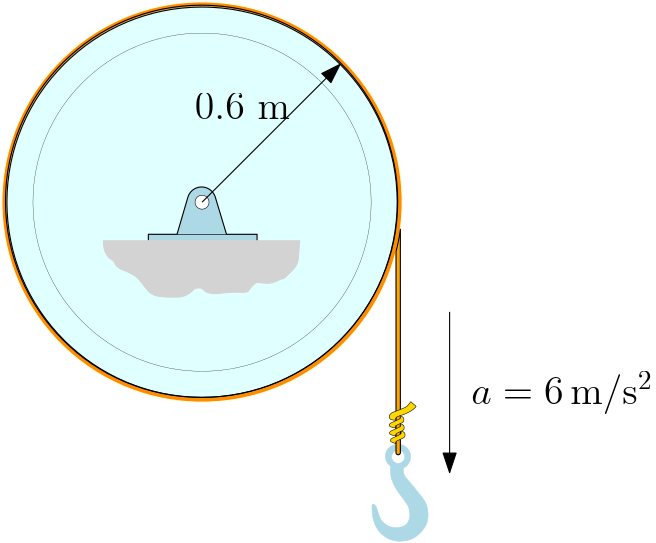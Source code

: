 <?xml version="1.0"?>
<!DOCTYPE ipe SYSTEM "ipe.dtd">
<ipe version="70218" creator="Ipe 7.2.20">
<info created="D:20200624142134" modified="D:20200627224323"/>
<bitmap id="1" width="1920" height="1080" BitsPerComponent="8" ColorSpace="DeviceRGB" Filter="FlateDecode" length="208653" encoding="base64">
eNrsnQdcE+cbxx3IcPxrq7gHitpa7XTXxRBQHAgioAiKori3de9RtSp1KyrLgQNn3dXWvfdC
RQX3bN3Kzv9NXjhu57IY+vv1+0nD5XIrd8F88/C8NjY2lTWpVKmSjY0Nva1YsWJz1w4AAAAA
AAAAAAAAAAAAgFa+/vrr6qx8mxEqnBnzTG4rakKekgdBEARBEARBEARBEARBEARBZNPctUO1
atVEFTTjnxkLXbFixQoVKsA/IwiCIAiCIAiCIAiCIAiCIFrD9s/ffPMNW0HbZPTfoG036C38
M4IgCIIgCIIgCIIgCIIgCKIkzV07VKlSpWrVqt9owvPPTM/nCprAPyMIgiAIgiAIgiAIgiAI
giAKw/jnrzPyTUbYzTcqVqxYPiPwzwiCIAiCIAiCIAiCIAiCIIjWUP9cTRNGQdMSaMY80+Yb
FSpUKKcJ/DOCIAiCIAiCIAiCIAiCIAiiNUz9MwlV0IyIZvtn2nmjfPny8M8IgiAIgiAIgiAI
giAIgiCIksj45/Lly9O2z7T4Gf2fEQRBEARBEARBEARBEARBEOVp7trB1taW8c9MIw7a/5kp
fmaaP6P+GUEQBEEQBEEQBEEQBEEQBFGS5q4dKleubGtry3SBZhR0RVbgnxEEQRAEQRAEQRAE
QRAEQRCdwvPPtPOGjH8mgX9GEARBEARBEARBEARBEARBtIb6Z6qgmRYc1EIL/XO5cuXKli0L
/4wgCIIgCIIgCIIgCIIgCIJojah/pmHGHKTDDpbLCPwzgiAIgiAIgiAIgiAIgiAILyplyQmb
Gh8f/+OPP8rMQB59+fKl4Stq7tqhUqVKlStXrlKlCvXPVTPCyGfqn9H/GUEQBEEQBEEQBEEQ
BEEQRCpK3HIO8c/h4eEvX76UUtBUPpN5DF8R2z9TBc1YaF7/DdQ/IwiCIAiCIAiCIAiCIAiC
SCUX+ec80graiPI5j4R/JiH3Rf2zfv2fLS2tKtpUq1vfrnVbPx/f3gAAA/Fo361hY5eq1WoW
+V9RXIAA5OQLMH9+syL/+6pkqYqVbGtW+6YWAMAQqlT9oUzZykWLWpubW+KjDYIgCIIgCAL/
bAoFbVz5LO+fbWxs2M03ypUrp1//DTuH1r+Omg0AMBGe3t0LFiyMCxCAHHgBVq32UzOXjgAA
U/BjLTtYaARBEARBEAT+2bgK2ujyWco/0/sVWNGv/tnaunRA4FDYCQBMTb+Bk2yrfosLEICc
cwEWLly0/i+uMIQAmJQm9u2KW5fFZxwEQRAEQRAE/tkoCrpLly5Gl8/UP1fWxNbWtkpGaP/n
8qwwzZ+V++fyFWwhJQDISurUa4oLEICccAF++WUJiEEAsowKNt/gYw6CIAiCIMgnL3WVBP7Z
kGzZsoVsGLk1+pJN5J8LFDDv2WcMdAQAWUyJEmVwAQKQvRdg/vxmjZq4QQkCkJUULlLUKP8w
trC0qvld7RatfHx8e3XuNphe2uQO+ZFMJA+RGfDpD0EQBEEQBPn0/DNtuxEfHy86HKHp/DOv
/wYjopX45+auXhARAGQ93Xr8igsQgOy9AKvXqAcZCEAW06BhSwP/SVy+gq17uy5KrnQyG5kZ
H6wQBEEQBEGQT8Y/s3s+C4cjNKl/1rv+2dKqICwEANlF9Ro/4yAAkF1U+/p7mEAAsgW9G0GX
KFnGx7eXrhc7ecoXX3yFj1cIgiAIgiBIbvfPwgEHja6gmfEHjeifq339HRQEANmFR/uuOAgA
ZBcOTh7QgABkC1W//lmPfwnX/L6OIZc8eTo+YSEIgiAIgiC51z8L5bMpFDTbPzMKuqomevtn
R6e2UBAAZBd9B0zEQQAgu2jjEQgNCEC2ULdBc13/GdyilY/hVz1ZCD5kIQiCIAiCILnRP0vJ
Z6MraMY/s82zgf65S7chUBAAZBe/zwkdP3kBjgMA2UJrt27QgABkF/nzmyn/N7DCbs9Q0AiC
IAiCIIiu/llJcsKmvnr1Sko+sxW0Ef2zEeuf4R8AyEaOHj+3cMkaHAcAsgUIQACykaJfWiv8
B3DDxi7GvfbJAvFRC0EQBEEQBEH0888VKlRg/HPZsmXLlCkD/wwA/DMAAP4ZgJzGl1+WUPKv
36rVapri8ieLxScLBEEQBEEQBBH1zzY2NjwFzfjnctzAPwPwafvn4aP1eQgAYBz/7KzXQwAA
XfyzhaVV/8FTTHH5B/UeTRaODxcIgiAIgiAIop9/ZpdAm8Q/j5w1fOTvFHJfFM4MsBwAmKb+
edqMkB27Dl6LuX0zNp4Qc/3Ozt2Hps0MwYEFwHT+2dG5A73j0sK3rWcXr46B3r5qyB13zwBn
V1/ebAAAvf2z0TtvoAsHgiAIgiAIgujhn2mE/Z9NVf+sh0+GggbA2P553KQFh4+cTU5OFnbF
T0lJPXz0LJkBhxcAo/vndKvcvGM77wD/rkFBfQb17Dc4qO8gciewZ/9uQX3JRA/vrmQGKGgA
DPTPOhU/k996cfH3nzx5rvwdgCwcJdAIgiAIgiAIosQ/0/pnduVz2bJlTdp/Y/ygyaFe3XY4
tDpQ3+7SN99fr/xNTJXqMbYaqlQnP5KJ5CEyA5mNzAzFAYBx/fO0mSF37z2itvnhw6fHT16I
3ryX8N9/r1NT0whkOpkBhdAAGNc/U5/s3MK3o3+PoD6Duvbo08EvsJ1P1zYeXQi+nXt0Cezt
3zWoR+8BHTv3ILNBQQNgiH+u+X0d5ZfzoqVRCZqQO8qfRVaBzxcIgiAIgiAIwvPPFStWpAqa
55/LakK1M71TpkyZ0qVLG90/zwwa8aR4KVWePAohM5OnKF3+ttiXHz/eO6bxcvc/ZuTV1W2s
eY49Ekzff5U87f458WWS+V/GbuFO3BLzir9YRdv26KhOh0ts1SZDcxA40XFrOZy791H6kGY5
oVsO/7ltWzB74m9hs+eFT5mkz9L6Dho/cKihX4uERW4mKJ9uRP88buL8e/cfq1SqDx8+bt66
b8SYYDr9t9+XvX//MS1NlZqalpycQma4/+AJmVn5+UMvPbGJ6jsvY/b/KryONGc462pVRzgn
dwaFZyb3lGZfSplvAupwN5s+S3QVmoeY5XAXknm2i17pmrcm/kp5S+Btp9xG6vttxX3hsVVf
qukL12xk+gzqtYsfZ+ZV0+ndwODt3/bXuRtnzl05fuL8gUOn9u47umPXniXsGWat/GPeivH0
/rh5w0fPkV8gOfOD50Uqn24U/5wun5t37NgpsEfvAZ269HDz6Mw86uLq6xcQ1LlbL/+uQX4B
PQJ79e/o191ZYSOOBRdeJMRt506cd/q/hBcX5mnub7+VkJA+w77YhITYHWIL2RGXIFiIPOxV
6I96vZkR3zY9CTv9QrhA9cT0iG482R7BdNYBzFLIel+cDuNuRoIRjnm20rZdYGj4OnKrcLoh
/tndM8DU/pmsAp8vEARBEARBEETKP9MS6CpVqtBbRjtT80yLn03hn09/X0eVJ09yfrPUfPlS
82aQL7+avPk45MtHZiMzn1ZavsIyYMceZWoWtkhRC5YMb6yezjjkc/ekfLKxJHBu8M9sR6Rx
7PpaI/WWv3ppkME2Kot3bN6xL2xe5pTp81fPnrVIP/ncuVtPw/3zq1evyYfcqHU72BPJj2Qi
echE/plKuUNHzlD5vGjpWjp97IR5+/4+/vzFf2R6Wlo6KSlqBX346FnmiQb4Z1FpmSmluV5U
rSt5P7Kfq+jbH7ZKTVev6WejRmWzns6fM91aCx14uhBm++HMrWJ9hyXpn6UvB8GVrm0jTeOf
+Tub4/zz3xszp8yL+nvT1r/CF+vjn4PnRZIL7eWr1zzVfPzkBTL9/MUYk/pnD6+AoL6DOnUJ
atG6U/rE5h3dPbv4du5O3lv8uwZR/AKCevQe6OEdYBT/zCJn+We+111wIZalWw1BvW0iQlst
n1/Ir0LMP2uDHNX/Ti8wrX82ju3PAcxfGE5el2vXbrJVM7lPppDp5FEj+med3mf088/9B0/B
5wsEQRAEQRAEEfpnKp9ppPpvlMmIkf3zyFn3S5enblmVJ09anrycamfNRAp9iDrqu2UqKGoB
vS32pbgVyZRgPP3C/lEtVUTrdT9X/yzvoLRqrnvHRIVktrEs+p+NUevSf5y5ct7iiKn6ymee
f+7df9SQX6fruiiqmtkKWjjFFPXPU6cvTU5OTk1N3bTlL/LjyLF/kNv10btpLw7aeYMmLU3d
iCMlJYU8xeD6Z+5XP4Ivg3gXJvtiVJtYwYWpTYFKC0/RU5qzbZptvi9y6ak38uUrCf/MusAN
98/aNxL+WcPy7WvXb5mrV/3z8RPneQqayudXAilt3P4bzq6+/l17duvZr0165bNaLLdx9+/R
ewDVzvQdRiOi02+Z4Qg/Pf9sQqGavi/8+mf1Gm/t0/7cHOuftW58Lql/vhYTy1bQjHwm041Y
/1y+gm0W+GcCWRE+YiAIgiAIgiAIzz/b2Niw/bOw/pneN0X98+ih0x5bl1aL5bz5MuVz3ryq
335T1aiR+WOGgiazkTvkKeSJWhe+JeaVRH0gpwkAv8RX/q/mpSRwppxJr+Fk+gNwtiHzj+5f
XT3GXT777/GlZI64f2Z3FeBscGaPgvvnhKZd2x/ya/OHCrc5XTepN0zgqaiG0pSzZmw8rbL+
KGjWIb7B9LDTMlRdm3ss2LZ+866QYPX9WUs2zPtjSXrp75RFYybMk3/uwKGTBwyZ0mfgGEYN
kSlDfp0+aNhU8qje5dBs4ayffNbDP+/YdVDd8/nR01Hj/hgxZg7VdOfOX2NpZ7Z/TiV3du4+
ZAT/LGjBwT49pP2z1B8myClNGUEqJmB5lptus2D59P2BfUmK+GfNphrsnxVspIn8M+s+vdbY
72DbuIc3sz2IxLtQ5nTuwWS9jXC+/nsZe1TzbiDxNi7mn0dFLovauWyBPv6Zp6D1k896+Oe2
nl2C+gzq4Nfd0Vld1ezo7EMmevp069F7YED3XgHdezMK2i8gyD+gR7egvu6eXQz3z6z71D9n
9qDILAamzla9KBquUM2cLlmRm94dIoFd0kxXp74VyG1pE87rkpH5xPTq5cwVafGxPP9MflRg
icX8M2dPWQ1D1Avn9A+hmyq68YKlZT6RMw977xj/zDq22uq3c5uC9vXvr5981uqfa9dpAv+M
IAiCIAiCINnon2n/Z0Y+k5QvX54WPJfNSOnSpUuVKmVk/zzst3T/zCp1VvPsmer1a1X//ioz
M/Z0OpvaPw/7TS/9paDMMlP7SJguBf75I0faZCyE1Yya31SW0/pDY2xEdZnoqrfF3svYBbaP
4ixEo4Yy9pTb3ZqzVdoPYOYRU7jNbHnIr9ik5plz3Fhzco+V6AbrZ54zWBK1d+WKsF9nRS1Z
sWa6esqiKTOXT5yivb8xo53Z/rl3/1GBPQcZ4p/ZClo/+ayHf74WczstTXXkGOcYrly97ejx
838fOBl/92FamrrmOSUllYQ24oi5fscY/pl3uXF0NOfCZJ820tpWStLKPiT9LpF5raXPw/uD
iPQfZfwz855gqH9WspFZ4595bynpL0r6d0YZB0fzI6u3CXt6+tN5LabZXY9Y7Vm0NBgR9c+z
F0buDA8J1c8/Mwr6/fv3+slnPfyzV8fAnv0Gt/MKYE9s5ebfzrurR/sAn06Bnbv19gsI0tDD
v2tQt6B+5ClG988st6z+Md1nUh3KsawZs6mXz3kKlbr8FtMZNliwOrGyarFtbibWiIO15HSv
m6GUNT/KKWiefyYbIy3YFfpn9qFYcOH0DrH6Z/GNF/QGYR+ujEOhnp8ruj+9+me2gk5MTHz9
+o1+8lmrf27Y2EVuHN4ZIcdPXoi5fpshLv5++vcB8ffZ089fuEZmlllU7TpN8BEDQRAEQRAE
Qdj+uUKFCrz+zzTlMkIrn03un/Ny/fP16+k1l+fPq+rWZaqgdfTPknWS3F7QHD+sXfso8c+Z
norT64NjSjMFlHAsNl3Ut+gMgr/N53pjjviS6DQi6Z81MyveZrmSV24ZJHfDFG0w14HrzLxN
K9dtDlmxZckCzQfJGaHTfw8Zq+CJpvPPVCDTD7zkjn5P18k/34yNT0tTbflz/+jxc8dOmEdu
R437g3k0ZMUGFSuvX78lt7G37hrFP8uIZc7wgjypq2Mls5y/VdTmnXk6e+aM+5L+mfU+o2j8
Qe4M/EWZqhc9b5xHwZ8Y8PwzezMyr2W2cOY8i7/jzI5kLlaq0F2wTB38c2ToKr39M+HRo6fk
6iMHYeWaP/U4pLrqMm/fbkF9B7l5dHbS/OjEfbRlG7/Anv26BRH6Ejp17k7u+/h2U+afxSLh
n9kFtJkPsYUzt1UybxQ8RoRyrSxbJjM+lr86fdpcZM4pEM5aeoZw/TM9Shy7K/Zc7f5Z+Czp
/htSS+MfLs12cjz/J9t/g8HXvz+Vz+SW3NdjCYb45117DiUozhrZb4fJivARA0EQBEEQBEHk
/TO9Zfo/51r/LCZtxAbtymz4QP+aXkwd69F/Q2BpBMI2U84IWwfosmqmNJEt6wTOlvE8Ir0I
pNt6SNc/K95mroMSVJhz/bNYzwG5DZbpR70t9vGr18+evbj/4PHt62ciJc6T+ZE7IlZumKW5
P3FW+PSZS0Znq3/O+vrnm7F3yXWWkJCoJjGJ8PLlmxs341eu3kZn2Lxt//Ubcbfv3P9r/7Ed
uw6mpanIU4zjn3kOk/UlSKaW5NXnS7/i8v5Z4iHZvtB8/8z9ToQ5A7l/ZSDSJcbQ+mclGym+
a+Jy25D+G4reUjKOGPeAsA4Ls1h27yDOO5iCntKmqX/WtN14//59YmLiyyypf/b2DQzs2d8v
oEenLj38CAFB5I5Pp+6t3PzpOINt2nXx6RTYoVN3D88At3ade/QeSJ5igv4bYoJU4GMz5Ce7
mwTHbHPdNT+atRjQbpq9TJZ/5ths+SJqEf8sLth16b+RfjS4TxT4Z5GNl2l8nbGdki/BJ1r/
rGm78fr1G3IB8oYjzKL65xPnFdU/X4xB/TOCIAiCIAiC6O2f2SXQWV3/bJL+G1z/rKBWltsy
2vj+WaR/rLgq12HVmgpGVh8PoRYTyiJetbMO/pkRR0q3maX3mYj8ub0W/yy1wfqOh8gwa8Wf
ERFR0xj/PGORkmf17j+K0LPfcLZ/JvQdND7X9X+OuX5H01UjTcUNmbAifBMz24gxan135Og5
Mv1azG0j+WdGM/Knc7wo51WW6f8seXXL9EmWaa3M7lfDahZBtoQ1Rab/xihj+WclG5lV/Z91
9s+i+8jxz6K7oK9/Xhe+3oD+z6yez8LhCE3Xf6NbUD//AHWT5y6BvQjkTtcefcmdVm5+zGyO
zupxCdt5de3Vb4hXhxzhn0VrmLn+WdQDS/tnQa1vM34P5IwFcuufDfPPknZXh/7P4m1MMvdF
YuOV+WfuzJ+qf2YPOKju/8wdjtBY/rnm93XQ/xlBEARBEARBstE/M+MP2traUhfNjD9oWv9s
wvEHhX/pr1VU8hSW/v2fxfyzQIJJPkWnVXPnlOy/wVqFAf03WFJI4TaLLIR1HBT5Z239N4zm
n5X332DoO2g845+ZiYE9B9GBCPWWz1JTTOGfd+4+pFKpNL2d02h7Z/K/pKRkMuHSlZsa8xw8
fPTs4aPnjB4/99GjZ2TmHbsOGss/p5+ox/iXJ9eL8ltDC09XLbpS0I5G7DKUmp/fQOZeDGtr
s8Q/K9jIrPfPmYdFbFxRZuBFLYNFSn01oJ9/Dl65e21U9MxR+vhn4YCD+iloXbWbu2eXbkF9
/buqOzyTWwq5H9izf/uO3ah51sjnDk4uHTv4BQb1GdTWJOMPdhQ20xA45Ex5K9rEWLIrsuJB
BqUWyy8nlvHPWpp4CMcflPlRJ//ME8LsDZbaeHmbrXmKbIX2J+Of2fKZCmf2cIQ6KWh5/1y+
gi38M4IgCIIgCIJko39m6p8ZC80beZDK55IlSxrXP/86ctb90uVT8+ajhc2ZCprCKoqmD5HZ
yMx3y1QgT9S6cHYxs4JCQV7fZmlBpK9/5hZgs4feExvLT7RcU2TV7NVplsnyw9wRwWTGH9Ta
t1lQaK1wm0W9WeZEZf5ZZoON658Vjz8oVNCGNHymvHz1WqiaqYImD5nOP0+dvlQzuGAa9c/s
3Lp9j84zcmwwud205a/U1NTk5GTyFKP5Z6YFMffk4V+wwmuHNxSggj9t+PiRdz6zxshjn0X8
Lj3cbeYM5ZlV/ln7RmbV+IMigwnyxwqUHAWVHMn7ouMPcg6vhNPW7p9XbDy4aev2hcwMuvjn
4HmRogMOUgV9/mKM6fyzs6uvf1f1d1jklspn9Vdagb169Bno0ymQXfzcxoM80o/MRp5igvEH
M2ZmC0/aMkJkDMH0zsmZqnZHnPj4g5lONez0LYlya4Gd5pjY9JH72N6VPQ/tfSEyEqIy/8xp
vCyqlLUb44x95/pz9pZIbTx33EZWBw/+AIuccQk/Qf88f2G4cMBBRkGTR43ln3X9N6p+/nnA
4Cn4fIEgCIIgCIIgWv0z0/+5jCZM/TO5NXr9M+H093VUefIk5zejbjmdfPnV5M3HIV8+MhuZ
+bTCv6DcFvsyw2CIDLOVWSecMUHYF1pKAgu7SSjxz5znPjrKE1DsxUr0ChBfdeYuaPpXc8dP
ZHZNWFAq6IYhJuTZB0wou7Rts4RIZzfxUOKfpTfYyP6ZsGDc1EVjJszTVUEb7p/DIjcTlE83
in+mUu7w0bMqlSolJYUq6Jev3qyK2h65auvCJVGMtVu0dO2HDx/JbIeOnGGeqP0LHXYyhq3k
S2nNWSSU0tzzTbM07ukhPkCh/BuC1PnMubLkG8uQk5Z72Sryz4IeyIKJ/O0R/5JL62Vr4vpn
9jsYt1b5KNNpR9CLQ25YQ9H29Yr985lzV46fOH/g0Km9+45ujVrFmUHH+ufN2/aJ1jlLTTeK
f6Zi2cM7oEfvgX4B6rLnLoG9Onbu0cqtc6u2/i1a+TVz6UDnbNG6U6cuQUF9B3l4BTBPNGr9
M7XQTJdmVkPmzMbF3AWKNTTmKlxOm+iMxWpVxLRbRQJ/pZkjKmo2iVP/vI9ZkfjIhi5yFc5U
6orsoOieZjTZ4FZ6Z4RlgzMWq1mm+MZz/fOLC9uZLRH04mD27pPsv9G2XWBo2DphnbPUdEP8
s7tngKn9M1kFPl8gCIIgCIIgiFb/zPR/ZuqfTeqfZwaNeFK8FKfsWRYyM3mKsoVLdFFWhFw7
2VyIIYcC5CZ0rX8mjJs4//6DJyqVKikpOS1N9ejRM/ajI8YEb966j8rne/cfk5lxkAEwon92
dunY0a97YK/+fgFBAd17d/Dn2zY3j86duvTo0XtAx06Bzs07KvLPnwuSnahzF5Kl18Co4w/m
0bEFtH7+mawCny8QBEEQBEEQRN4/M+MP0ubP5cuXZwqhTdH/mTJ+0ORQr247HFodqG936Zvv
r1f+JqZK9RhbDVWqkx/JRPIQmYHMRmbWYeG8P+7WxdZKFiHnQjR/IG9QnTD4hP0zYdrMkLv3
HtFhBxMSk06duRy9ae+mLX8dP3nh4cOntB0HmYHMltN3X/iXDp/QhaykrluiOpo2/BGUYeea
ty91Xr9+8+LFfw8fPYm7cTbyk/DPmQq6hW/HzmrDrGn+3MPTu6ube2c3j87tvAM6+AV27dEn
qM+gjv49yGyQz/DPwBD/bGFpNWDwFKVfzk5aEB//4PGTZzo13yCrwOcLBEEQBEEQBBH654qa
UAVdpUoVW01o/TO9NWH/Z00L6Kx4ymcHt/uBwgYF4HP1z/SD9uGjZ1NSUlWCJCcnHz5ylsyA
wwuAcf1zpk9u3tHDu6t/16DAnv169h0c1HcQoWe/wUF9BpGJ7bwDmqHyGf4ZGOyfSRo2djHd
OwBZOD5cIAiCIAiCIIiUf6byuZImtAS6LCum9c8anzx85O8UtVsWgzMDLAcAxvbPTCH0zt2H
rsXcvhkbTyB3duw6OG1GCA4sACbyz2yr7Ozq6+7ZxatjoLevGnKnrWcXlxa+vNkAAHr7ZwtL
q6A+o01x+ZPFovgZQRAEQRAEQWT8M6OgbTPCbv5scv8MAMgB/nn4aH0eAgAY6J/TcdbrIQCA
Lv6ZpGq1mqa4/Mli8ckCQRAEQRAEQRT6Z3rLHnawdOnSJu3/DADIIfXPAIBs888AgCzxz3lM
0IUDnTcQBEEQBEEQRKt/trGxqcwK45+ZkQcV1j8XKlQE/gGA7PXPCxatxnEAIOsZNGw6BCAA
2UjJUhWU/xvYtZWPsa59sih8pkAQBEEQBEEQGf9cvnz5ChUq2GSEqYIuV64clc+MiFZS/1yp
8jdQEABkI1u3/z1jzgocBwCynp59x0EAApCNVKn6g07/DDaKgoZ8RhAEQRAEQRCt/pnpv8H4
Z6qgmWEH2VXQWv1z/V8coSAAAAB8hvgHDIUABCAb+bGWna7/Eq75fR1DrnrydHyaQBAEQRAE
QRCF/pncUvNMG3HQ/ht6+Oc27v5QEAAAAD5DPH36QAACkI00dfDU4x/DX3zxlY9vb12vd/IU
8kR8lEAQBEEQBEEQ/fwzrYJm939W6J+//Kr44F+nQ0EAAAD43BgweJpTc18IQACyl1KlbfT7
J3H5CrbungFKLnYyG5kZHyIQBEEQBEEQRLl/Ll++PG2+wYxCSP1zqVKlmOJnheMPdu0+DAoC
AADAZ0grt65QfwBkO/aOXlZWhfT+h7GFpVXVajVdW/n4+Pbu0m0IvbrJHfIjmUgeIjPg4wOC
IAiCIAiC6OGfK2jCbgFN+z+zzbNW/+zo3Bb+AQAAwGdIh04D4P0AyCHUbdAc/8JHEARBEARB
kBzon9nymd4y8pmJlH82N7do3tIb/gEAAMDnxpDhM7069oPxAyBHUaees6UBVdAIgiAIgiAI
guQo/1y+gm3vfuOgIAAAAHxu9O4/oUVLf7g+AHJiI45mXuXKV8U/9REEQRAEQRAkh/hnnoJm
xh+kzplJSU3IU4oU+aJGzVouru0Dg0bAPwAAAPh8GDhsereeo719+7VsEwDFB0AOp7Gd+3c/
NCpXoVrhIkXxz34EQRAEQRAEyS7/XE4TYf9npv6Z3mH7Z3ycAQAAAAAAAAAAAAAAACCPqH+u
XLmyra0t/DMAAAAAAAAAAAAAAAAA4/pnXv9n+GcAAAAAAAAAAAAAAAAA+vlnYf9nEvhnAAAA
AAAAAAAAAAAAAEb3z+Q+HX+wTJkypUqVgn8GAAAAAAAAAAAAAAAAoKt/Llu2LO2/wbbQlSpV
gn8GxqKpQ7uGjVvVa+BSt75TnXqOtes6AAAAAAAAAAAAICdDPr+TT/Hkszz5RE8+10NuAAAM
98/sEmj4Z2A4Dk7evzRqCeEMAAAAAAAAAAB8AjqafMZ3cPKC7gAA6OefK2rC7v8M/wz0xt7J
i/xWwm9nAAAAAAAAAADgE+OXxq1goQEAhtQ/MxaaGX8Q/hnoKp/r1HMy6S+7WviNDwAAAAAA
AAAAZFsttJM9FDQAQEf/XF4TaqHZ/pnKZ/hnoFQ+O3rVqdcMv4sBAAAAAAAAAIBPWkE3s3eE
ggbAUBydM0WrnYN7U4dWds1at+8UtCAs6tWbd3fu3Dt+4mzIsjX9BoxjZnNq7pur/XPFihUZ
/8wufoZ/Bkqwc/SsXRfdngEAAAAAAAAAgM8BRwMVtFNzXxdXP+cWnZzVt5o7GbhQXNW3GRP9
1DO7ah519ct1Ci5jlzuRLdcVsssGrdS5g4uTj7OTj4su0PmdnKEBs8RCO7Sq//OPP9WoUufH
6g3r/tyocRM713ZRm7erMvLhw8dz56+MGjMzNypo5f65ZMmSJTSBfwYS39f41K3vhN+/AAAA
AAAAAADAZ0Ld+k6O8JMA6Ifm2nFt6dOzQ8vRnRsO9/qxl2u1AW41J3dtNLtf6yFd3Vu7dzx7
4UpaWtrHjwmMiD527EzX7sNyl4KW8c+8/hvwz0D+jwXq/dIcv3kBAAAAAAAAAIDPivq/tNBD
QVN1NnDohIjI6MUr1kSsjA4J2zh3YfScOZHz54eGRURGhC8JD10QERkSHhEavmxV6PL1YWHR
ERHR4RHrQ8MiIyI3DB46NtdVgfoHDJ44dd6EyXMnTpnHZtKU+RMz0NznPErmn/rbQqoc9TOc
A5o6rvqlZlT9b6Ma1IiqX0N9p16NtXWrq6nzbVTtmlF1uNROZ1Wd7/o0akYrqPVs09rMy86x
PYOjk7cDdwqZwcHJm0znTdRvdWPHzyLkolOiVesOg7q6z+jrOreffchgp/Chzhsntflzevtd
s7r8vXDAmF5+Y6fMSk4hUd8kJ6tvVSrVixf/DR46KRed/0rqn2mof7a2toZ/BkIa27XF71wA
AAAAAAAAACA34uUdYMjTG9u11VUjOLuqG0qsWr9RpVKlaqo6n7xUnTr79NCBy7dv3Vap3pAJ
KtU9leo/leqDih+1glu7bi1Zgotrp1yhTagnHDdxTuSaTTGx967eiI+5ee/azbv09toNDaw7
mY/euHv1evyuvYen/76Ytu/Q7Tg7+ZDb9fWqv62ed3npvFvL5N1cmpBnY6m8G0uS2zybSuff
UrpAdIn8G6zzRVvn26Bhveb+4uL5nlc0W/1zDWY5ustn70ZN27KhermxnXsTO/dGTdzIbRN7
D3tHtZHmzUme+8n7Z0fXDr27+o8Kaj05yGHhAIeQQQ6RI12iJ3tsmeGz4/fOf83ts2vBsL49
e548d4mc8ElJSSkpKWlpaYmJSeTH9+8/DBk2ObcoaMY/UwVNxx+sqAljntnNn01R/7xx864j
R09ny+6PHvv7wCETs2x15MTYvefghYtXKeT+uAmz2TME9RpJMNHa3TwCyRrJrSk6b9Sph7bP
AAAAAAAAAACAPu53xszgkJBQwtx5i3oEDcz6bYiO3uTfpZfeT69Tr5mjs25+0qmFWpotC1+d
nJRy/sa1ZREbR4/5o6N378DOfbasj/rvycXExNuJSTeSkmISk+4mJbxOfPsx8V1CUkJyYtKH
1+/uJSUlhYVHqr1oC99c4p/Vt2PGz74SE3/k+PmjJy4cO3nx+MmLp85c3rrzn/C1W1du2B65
fju5DYvaumn7/lNnr5AZKEeOnbt5++GU3xaqF6Xj/lJvHFX/2wUl831RtHjRIkULFylaqPAX
agoR/kcoWOh/VgWLWFkVtrIqZEmwLGhhWbCghRW5P+er/FG19PfP1Co3tnPXCGcP+2btg/8I
+WPuslZu/uShJvYe5LaDb+/loWtmz1naRDMbhZrqrPTPvv79Bw+dJI/ozOS+fqdE+459Ogb2
6x/U+dduLUZ3bji5c+3ZPeosG9R03djWWyZ775jRcc/sgCPLRiycMvTE6QtpaWlJSckpqelJ
Tk5WqVRPnz736zLQuAo6qNdIKi2N6yel/LONjY2ofzb6+IN79h4kR+zdu/fZcvkHz12+YFHE
sBHTTL0i+vKpxMK8puT27dt39MsLU8jnW7fiyerIrdEVdMPGrT/ffyr8eVelentmNv1xd5xK
9ebMAvzzKRuYff5N5gthKnoHb1obOt096/euz6K16zYR5vThTHefuHLtukW9jbmuoXMEawEm
Q320V0z0w6EAWt52godKPap+E9DzTQmnH8g9740e01dofgnijAUAfJI0atIiJCR0//6/Cdu3
74yO3kTvb9iwqY1bh6wU4GSlZEsMWUjDxq1186KaAfWWRa5KUn0MWx3u7u7t0Nj5lx/r9+zU
+erJA2kJ8Skp8SnJMSlvziS9upSa9CIt+V3Kx3dpKclJia8ePrpAPolHRK5klpNb6p/Hjp99
+drtYycvnjx9+ejJC5u274/e9teKNZsXrFg7b9maRWHr5i1fM3951PLVm8n0jX/uO3Li/Mkz
l4+eOH/j1oOp0xfqYRoZ/7yyVJ4vihT9rkiRrwsVqVqQULiKVeFvCxfxsrfr0KxZjS+KVraw
qmppVcXCytbc0sbcoloBCysLq7Di+aJq1TTcPzexc2/q4Ll7zz8XL137c/tfd+8+mDlrURP7
duER6+/ff0im3L4dH7V2Cy2Npv5Zv6Et9fbP7969V2nLosWRwpnfvn2nx8nQvKX/4WOnRk8L
7trZz8/D3suppkfj8oHONpN8vl4cVC+4W+1xfnWn9XCJnNx95ayRly5dTUtLS1b755S01DRy
m5qampSURKVi85bGHIvz4sVrdL/IHVP7Z6qgGfPM7r9h3PpnRj6bruhXnnZeQVmgoKlYpq/d
zFlLqP4lt+T+rdvx9Fyd8ftiOo8p/DMjn2mMrqDr1Gum36+npvatgv9YtG/fP0tDwsl9+Odc
wTb1Tp6f9Un5Z6Uexmj+WfNRWqnmVcvnlRM8RLYhJ/tnZjvVd9YxsLY2wyfwyTzC6o3JmJ55
BIRP57123DUKvD17vRJazwQHFgIwi49t1u0F+3yTfDWZS557OUtc5pwTIyf658yLiL8vIlvL
udIFL73W6zHj2zfxy1nfHZf8Ro9/MJW+C0m+RmT7RR+SOCyZp5PIYeRtgOy2sR/l7JTU656j
3o64G6PTb0wAAMiF8nnDBrVwnjjpNycXd2biyFETqI7OMgU9Y2Yw9d7MZuhXAq2bF9X0kViw
bMXT9/d+D57q2KhB4x++b1Kz+rAuPpcPbLt5bvvJg6FXz66NObXm9L7lT64cSHlxO/XD0+Q3
j+9eO7Z7Z9jTfy8tXrpEj34UwtGsKFrnMY5/njDnSkzc8VPqsufDx8+FREYvDl9PWBW941bc
vbfv3sffe7h+657F4RvIxKURGw4dPXvq7JUjJy7cvP1w2vRFmrpx3fbXReON19arHlkqb+HC
RasXKlKlYBFbq8JVCxYuY1W4vZ3dkhnTNkWGdffw/MqyIJlYSS2fLSsWsKhSwMLc3DK0eL6o
2ob6Z02TjXat23a+fuNWyzZ+5GAG9Rp+4eLV2Ng7R46e8vHtRebs5N/v/IUrjk5eTew8Gmd0
6shK/7xoceTFi9dk2LP3IFPqzBhaKvr0WN2UafPJEibPnD9y4hR/Hxc/1xr+zav4OVQY2tZ2
cZ86472rDWhdZVKQw7xh7UNnjY29dVvtn5OTM8qfU8mP5Jb2gp46bb4RFZ9J/TPTAprKZ9oL
mtHO9A6Vz0bs/5zt8jlrFDQ5OalYjly5UeoMZ3+ZYnT/nFn5fDueXBRPnjw3roK2c/TUWz5f
unTlxMnTwX8sIrfkfq5U0Nntn9U2OG43/LNB/lntNxQJsWzxz7yV5hL/zCxn6JxMi+I3IXST
7Aaz187ZEo2TYQkWzQHMsBMazcJyNXK+jnPk+U9kb2eWeJjP0D+b+tgasYBfZlGZe8E52TSm
VHTvMsXmp+CfWUeG9+ZJfuRtDMeaCt4BtFyP1KBy3jHI/hr2+rLOQJ7RVf/Ie3fS/i4k/2aS
LpOFL5/mVBHuCOvV5F0p6h+588tuG+fF1Rx27vd6evtn+bPRRO+Nn8aXVgAAIG99g3qKdNto
49aBVkFnwWY4ubiTddHS64mTfjNkUXaOnrr650XLQ18nPt20KXzykKDurZq2/blSn9YNImYM
Cp0zYNZE/+0bpv2zc17YnL4n1896H3dElXzv3cPzh6IXzJ8z5FrsPwuXLMx99c8T5ly+dof6
5yMnzq9Ys3lpZHRIZPTjp8/fv/9w6vyVf/97dfX6rUVh60JWbly+atPhY+dOnb1y9MSFG7ce
GOKfo+rWiCiZt1DhL74uWKSyVeFKVoWqFSpS1KrwmIEDu7m1njlqxNLgPywsC5KJFc0ty5tb
VCxgUdWcxHK5db61dWowy9HTP9t7NHVo5+UTtG//YUdn7yb27RycfCJWbkhOTpm/MJTM1tTB
s7Vb53PnL7u5B5CZCVnvn3WCGjz9TV27wOs3bn38+HH+srA5CxcH+rZp3fjrTvaV/R3KDnev
uXZYi98Cag1xrTzM6+cVI722rV704OEDsrrk5KRUbpKTk9PS0q5fv9XGvZsRa2gvXrx29NgZ
o/ffKFOmjGgLDpP65xwin7NAQdM93bh5l9bqaFP4Z7Z8ZuquadG1sRS03s03pkyddfnyVeZH
cp9MgX/O+f750+u/ofwDdbb035BZac71z1JKX1a8c/d0aO8+kjqCf0yEJeISLyj/IVEZKFJn
CP9sJEx+bLPEP7P2onefoQquVpZLVOSfc3b/DY5kZntRsSPmMbS3h+Q7gOz1qLGmRledXMlM
NoAtaQVHQ9u7kPSbiebNWaaSWfTU4kpm1nEWLcyW2Tb+/AJVrvfbDvwzAACYwvrOm7eYmTJy
1IRly8LYP5IZDOnJrBC6oqCeA6OjN23fvrNRkxYGVHS30bX/xoqVq1WqxBtXDl3Ys3L5iM7D
3X6e3sUuakq3TSEj1oeNvXxm3ZVz6yODe/8dMvRV7PY01Z2X9/7ZtWzkwt/7Pn1xeYWm/7Pe
9c+0pLlR07YlS1WoZKsu8XVw8nF0pnTI+LFDvQYtvvzSuub3vzBPMcQ/a/o/xx07eeH4yYsH
j51dvnrLorB1azfvVqlU2/YcCF6ycvveg2s27VQXP0dGL1+18cCRM8dPXTp87PzN2w+navo/
61n/XLd6eIk8hQp98Y1V4cpWhQhVCxYuaVXI18FpbL8+f25YO3nosMIWVlU1/rlCAYsK6vpn
o/nnpg7tCA5O7U+fueDr19enY+8lISsTEhJDlq9KSUmdOWtRx059e/YefuToqaYOnp+Dfx4+
anpiYlLw9N/79hs4dvTAQYEt+3vVGur53YA21aZ1rL99fPsl/ZrO7lp/SV+HrdMDDkROO7Nx
dcLbt7TgOS0tjd7SEmhNX+ikwUMn5/DvX9j9N3gtOEznn3OUfDapgvb1768ewvXJc4Xy2bj+
mVk4I58zpbRGQT9+8szwl6B+w+b6/WIKWRa+desO5sc1URsI8M/wz1ntn3URYvDPBte4yixf
ftVsGSUQU4IaS8VrF1ExWSVYPkf/bPpjmxX+WWYvxC9J9tcxud8/q9fI/aMGepSUvbjslcpd
j6ZSjtwKbcY/KzuM7HceLW8mzNEQHhbpdZElsM4BZlMV/ZLiv0NyX1n+lsM/AwBADmHgoBE8
vczzz1RQz5gZbPRVt3Hr4OXdhTBi5ATChg1q7cxsElkjmdgjaCCdRycdXb9hCx38s6vao4at
XJOWlnA/9uiry3/un9t346h2lyJHPjmy/NXtfW+fnExJjnv1/NQ/6yYfWtL33zMr0j4ce3F5
za5F/davGJea9m/kyvWG1D/TARMrVa5hYWH5Uy17UTvNCGorq0JN7NsZq/757IWrsbfiL129
GRq1ZWHoug3b9qampm7Z9U/snbuqtLS7Dx6vWLN5ScSG5as2Xbx8I/b23bPnr12/dd+g/ht1
qkeo/fP/qhYsVM2qUGXLQlUsC9laFrQt8sWimTPPHj/mVr9BCQurypYFy5ur5XPFAuZVzNT+
eYXB/Tcaq/2zZ2M79/ETZ/3778srV6/Hxd1LSUk5eOjEzl37jx49nZKSGhd//8aN24+fPJs8
9Q9NsbRnoyZuWdz/WafxBw30z1Hrt5GnTxw+fGDPnsP7dBob6DK5a+PJ/j+P9vxhfnenvVP8
/hzvtmlkqz8neB0M7nMqfOyR4HGvHz9OU6lSycFKy+y/wQxEGLlqY67wz7z654qamMg/50D5
bDoFTXtrSBU/C+WzEf2zlHzmKWgyj4EvRL0Gznr8vuvare/qNRuOnzgV0LUPhflR96WprW/c
nxoTS0O7Q6jNcHrIowJpnNkqXiAtd8exHhb4ZPajd7fJ+udZZ95KL8dBYrbdZ97wlLLEGjl7
oXlIdH6RNS4QrILTVUO9Per7rOWwZhb039AsTTAne6fYBzl94WpdzH51WAthLzzDKm9j7RL/
1VQ0J/ckYe0OVwWkKwV26Rr7czpLBYvU5vFFMbu9Z+j03uxP0IJqNO5KM1QDr0My005Zuv8G
uxWtfOmmxJzSG6Pg+GhX+tIPaTMMnAMuVv/MPFfaP4soPuHryNFK6acH64XQPETbCAgbq3If
kvl7/PRFaRdB6bYnvQUus4/svq/sg8ZZO2fJnCa6Un+nL3GotWwAv02rxJGRVHZiGyw1nblg
WTOwN3Wd6MEXP1x6LUqL4hY9jQU9OvTqvyFxbEX2QnQDJC520SHeeKvgnwOi9c8izSu0eUW5
61FJnxbutSbcYNHdEa9/5opfJe9Cit5MRIWtzK6J1z+zirSVbZtYfTXrPVNh/w3ONZjRulyk
mT+n0lv+OxTZ9weJ90bOZsBCAwA+PWjVMbW7Eyf9FhISSj0wucOMA0hmYBtpo5hnsgra6pkN
bbtBNkb4kE4OvF4DZ139c3jkmjTV+7hLe16fXXN8QeD5uf7JF5anvT2SlnxTlXwnTfUo8X1M
zIGl++f534seorqw+PGOCTvndftn2zyV6kNE5Dq1X3XVv/6ZUL5CNWvrsuRHe0evql//VLFS
ddsq31ew+abol9a2Vb+vVVfd1PqnWvaFi3zRsImbMfxz8MUrt27duUc+mH5MSIzavGt+6NoN
2/YmJSX/ffhkSkrKxas3ye2few/OXxG1cv329+8/qj/C3n1w9ebdaTMM8c81Iq3zFSz0vypW
6ebZxrJgtSL/s7AsuGDG739v3/51wULlzS0rWVrZmFvaFDCvaGZexaxAAXOL5cXzRtWuYYh/
bmLfLqjXr7fv3N3/95ETJ8/u2XvgyNFToWFrnZp36N13pJ2j56bNO//ad+jAwWP79h8+eOgE
mTMwaGhTh3ZZXP+s0/iDBvrnS5dj0tLSIpeF9OneecyAzpN7OM/p0Xiqd43R7jVmdKy96VfX
XePa7BnlundC+yNzeh5dMvTMyrlJ7z+ksDpvpGWE3r967aYRGylEREYTjDtyXBb755mzlqh0
CfPKGi5jFyyKUE7XwKFGWW/kyo0mGlJQYdNpmbWTE4kZqZPpoJ41gw9OmTrrmXR078KRrknT
ZaNGbL5585ZjU1n+U2MguTqULSo1UjfTFVNNyuhKunDm0XQDLO6fNSvK0L+8J/LEb6YlztCw
StcoqH/mzs9duC7+WSW58Vz/rDn47B/TF7s7jqWR2ZuRvvCMR+nL8eYN8xJoFsjZffajgteL
65+l59S8NG/eCp7IU0maz7yhKzM/g3Mbuurgn7ntPTM+oUv6Z/5aeMNRKer/zG3yKdFflBrg
FaH8bVO2MVqOj7YCORndqs3E8oyKoP+zlDbhN6eVd4OC0sT0Fy5jCm2yuiJUoukrtSs87ck1
dcLRFbX7Z3LA+cXeoi8Q95z0mD6HMw+/M4D0H+MLVb/IBoisiHPK8XZWsieA1HL4TjtjNtFL
iffqC4ebFD2fdV6U9npjMQPJ+85FP/9MXgLemcPpzLByBe99QNHbAvell375+OcA+2JMd6TC
7sQynXkydlPmelTSIb/PIv5VzztpxY8Ya68zXLQywSvYcW1vJhIT088rlm4VHV4245AKW2pr
3Taxr/lY560S/8w/NyRbppA5eb+exBSx/Dms9b0R9c8AgE/eP9MRBoN6DqTFz9HRm8gdgon8
My2rXrkqio5v6N+ll3CIw0ZNWnh5BzAjEg4cNEL5wnUagpDWLYdGrFKpXsdd2PnuTPjpBZ2u
zm2fdiUkLeV0WtrttMQ7yUn30lLu/3v9z0ML/K8u7ZCwZ/iD9X2OhvaKu7ApLS01PGK1YfXP
artVuoxNiZLlyH0HJ+8ff2pao2aD735o+MNPTb75ts5PtewbNGxJHvrxZztLS6tfGrcxpAUH
9c/jJs65cDn2dtx9ag53/3N07rLV0X/+lZKSuvvvo0+fvSC3iYmJO/869EfI6u1/HaKdFuLu
Prx64+5v0xfr759rfxtunbdgwSLfaMxzZcuClSysbK0Kl7QsuGLunKvnzjet9k0xc8sK5pal
C1iUL2BuU8C8qlmBAgUslhtW/+zg5OPfpf+DB4+mTptr38zLx7fX69dvL1665uYecPLUebJ3
f/9ztLVb57i4e4+fPHNt1cne0Wv6zAXx8fc7+PZ20GuNWTn+oN4mjewseVljb94cNnTQoF4d
RwfYTe384xi3KoH1vur7S5Fgz4ohnWrs+NV516jm+3/reHjhwPiT+2n/Z/X5kMrpv0Gi7m/w
+KmxjOLRY2fo3pE7Ru//LNp/oyQ31poUL17cEP88bsJsJV8o0JA5yfxG2c1OnQfS2mYlkDnJ
/LnaP9P1ai2oZuaRGhtRCXr8vgv+Y5GMfyaP6uOfeQW6nKpmlhYW69LAEqpqMcu3xKwKZ2Gz
C67c5q2Io0k1cwpUsMj2cHZH2xr5MwiKk0Vbgijxz5ytYj8qdV9hcwz+wnmGn3egxLy9+Eq1
zMk/SSSEpMgYUuxPvor9s0iFG+eDufzAVcIWqUr8s8BriTfu4Es2kdI46Y3RcnxkBKBMaZxc
v2jp14VdSiftjqiL0+a7uBqEX20rGHGM76vZp4dMo1fh2sVeC7F6aUGJO+dl5RQKSn3jwDvy
ssWQAv8sLLGWGLRR5jQWHU9N6eCPrHOb/4oI2obzDoL04dJ5UdqKV8XlG99X84tIN4nVjgr8
s9iZQ7dNuBfyNcYSL73cyyeyAZl7oZ7O7GOmUxX9Bop3wstcj7qM0Co8zvJHjP+OlLEZmXW8
ks0xeHXs8m8mEsI2Y+0SQwdmFnVzLmot76LCL8LE/HP6Bivwz9J/qKKl/4bEE7W8ItreG+Gf
AQCfMEE9B/IGH+T136BDEDIu2og0atKCUdBC/1w7Y2BEqbERZahVx0EXH6vp/xy2inxCvHdh
59tTIdfDAq8t9Hy7f9ybK+G3z6y7e/3Au3fxKtXTxAcHYqOHXVnmdSvM51KIz5XoX9/c/Yd8
wguLWMPUUesnn6vXqGdubvHDT03UlboOnuROxUrVycQq1X6sZFvTtsp39Ru60iLer74q+VWx
Uk0dPA30z2MnzLl45daN2HhqY2Ju3pm/PCp87daPCQl37z/668CxO/EPkpKSItdvn7tszaVr
N+lsN2/du3bz3m8G1T9/G1Y8n5VV4a8trCpZWNlYWFW1KlTawsq9YaN5UyYtnjFjSECXb61L
VLCwqm5dokrh/5U1K1CJ+udi+aJqqf2zk+42mO7yH/OWnTx1TnOE25GD/N9/r0KWr/LvMoBR
Um7uAZu37o6NjaPNOsic12/cGj5yiubLBd9Psv9zQkJiSkoKWcK58+cHDggaEmA/xu+nkV7V
f3WrOL516Xn+NdYOcdg13o2wd0r7oxGTEj5+ULfaSEmWqn/++DHBWLt28eI1unfkjinqn2kJ
dHlNePXPJVgxvP8GUwJN7uSo/htdA4cat/iZ8cBZv6duHoFk1bTDhrx/JvOQOQ0pqtej/tkU
/lnW9GY62IzOEhI9nMV7CDNP569Ipv+zyIo4c8pIabYcFrPH3OVw/bNwC0VUs+L+G+LbyZO6
cv2uuR1C6IYJFi7atITtn5UcNK1zim+qVGWalPtS6p/F5Im7tv4bcn1EFfhn8S6jws/sCtSE
9MZoOT7aTDLXBit0GtR0CStpeSXi8ivN/JN52ZJFwcERFLvy1Y3soeOsXWwflfXfEGwAdy2c
lgVr5eoeRV81JfXPUgOZyZ9X3CXzZtBhOQJpLHcyiPxFg8Th0nVR8g1kaMWm8CGBr9a7/4bi
AyJ/1ol7SNmXT0vf+4znsrZExNKn213+gH0G1D+LdEqR/iZIVrpmNJeQfrrwXUjv+mfBd1ji
369xnss6FYXrFW6bkeqfJSuZhZvK/VZF+MLJvyJaXy/4ZwDAJ0yjJi22b9+5YcMmpsFyUM+B
tA8GZdmysP37/3ZycTfR2qlkFipoqenGr3/W+OewsDUqVdKLmP3vzyy7GRl4aKrjqdmtDs/t
FDql++aoBY8fX0tT/Zvy4tS70/NvrfQ/OK3J8TmtH/8z4+PzUypVWni42j+7tNDfP1f9+icz
swK16jiS+03sParXqFeyVIXKtt+VLWdbuoxNqdIV6UMOTt7Frcv8739fNnVoZ2D/jTHj59Dx
B6/fjEtITFIPO7j7nzlLV+45cOz9hw+JSUkfPnzcf+hk8JJVm3bsT01NTUxMuhEbd/TEhRu3
H0ybsdCQ/hthxfNaWRWqamFV2cJK3fm5YGELC6vZEyatDw8vXajwyF59Fkyf2tG5WWBbN7c6
dWsUK2ZjblGggHlIsbzUP+td/9zJv198/P2Zvy+yb+bt3bHnf/+9unzlupt7wN//HHn16vWm
Lbs8PAPv3n3w7NmLdu27k0O9IiwqJia2rUfXLK5/VthdISIyesbviw30z2/fvtO8uIlkIfMW
Bgd1tBvVuVbf5mUHNio5zbHCwjY1Vvs2WB3YcMNw5z1Tvc7/GZqaUfws5Z/fvXtvrH2k2pYs
0Lgyk+ef2SXQTOVziRIlmDskho8/mAMVtCnkM633VliyHrly48ZNO427U/Q7C3n/bPjXGXr0
f85G/yxeOsvpqCztnwUlzTL+md2FWKbXtNj2sOSw9jVy/TOrqTInJvLPopvH2RJOGXO2+2f+
pkooFyP4ZzHFZGL/zG2FKtMt07T+WWvXVqkGBeKuiTor/gJF5pcTubKvi1iv47p6+WfxveDK
Yf38s1jxJB9B42Kp80cf/8x3hlL6VGTDJCWqbsPw6eufZQ+XHv5ZXL7RtYgaWnFbmGX+Wf5t
gVcmLfnyyZe8ZjSvEO9dzD4ttXx1xdly7ZcGT2hr+UsEiQUyYylyWnBwe0SLvwvp3f9ZS3Nm
3nml2QzRhtu6vUPq0f858+Th/0GByDuS6K82hf5Z+3sj/DMA4HNowTFjZrBwjD8qgdk62hTM
m7eYNwYigZZG6yGfde3/TL1xeHgU+eiY+Oxy6s0NV8ICoof8vG1Uo50zfVbOGrRzU/jTRzfS
0t6kJd9Jvb/lTnSvPZMaX1jumxQblZhwizwrPGwN47H1VtAlS1Vg+m/8VMv+h5+afPdDo59r
O/74c1NyhypQMt3CwrJBo1aG998YOyH40tXbMTfu3IiNP3X2ytNn/7599379tr2zF0dGrtu2
c//hlRv+JPfXbtn95s2bp8//PX32ys1b8Tdi42Ju3jOo/3PtGmHW+SytCn1tbmmjoZS5Ze0q
Vf/auvWvP7cFengMCwiIXLBg+siR31tb+zk5z5s4yeX7783MzFdYm0XV/s6Q/s9NHTwDg4Ze
u3Zz/99HLly8uvevg8ePn1m3fhs54D16/trEvt2OnfuOHD116PCJ06cvnDp9ntx6+fQk0+2b
5YjxB5meG3SIN3b0Nmn37j8kT09KSkpLTT156mh3X/tBPjWHt6s6snnF35uXX9quWnT3entH
u+6a5L5tSqcHNy+lpaUlJyWx5XMqt/8GWWDuGn+wAiu8/hvGqn/OgQraRPKZ8uTJc7Kb8mP8
DRk2mcxD5syN/rl+w+aof1ZU/yyGkf2z6BZKrddI9c9iqxP4baP7Z/H+GzJzimyqmLeR8qvC
/hsiH6iz1T9r+7NoXUrjdPfP7P3SMoyXiGmRKJkWd1YSh1dm92Xr0rXsXY6of1Y8+B3fBktY
Vu4xFH5lIOufpV5iLS+9aFcW5csxYv2z3DuANv8sdf7LnnsilbTG8c+Z/TfE/LMCdayo34L2
P0/IfOvg/h0E+6s6ydda8npUUHTNea4S/yxWzZ75/R33awvWoiQL9RV9CyZ6CSvomZ+5SYwk
502X3DYtXyop9M/iipu7qVq77jgoOYdR/wwAANQzb9iwacDAEV7eXQg9ggZGrlzDDPzHk8PG
hZZYU/tNVkTv0E3y8g7QY4H1G7bQ1T9HhK9VqdISP9xLubf7+oaBh/9oF79txJuY9f/ePvb6
3wfJye9SEv9LTX2Y8vH47T2jdv/mfHHDgJSXBxKT1OP3ha5Yw/Tx0Hv8wQoVvrYuUY6OP2hT
6dtSpW0IFW2qk4lffmlNnbN6/MHC/zPK+IO0//Od+Adk+5+9+O/Muas3bsa9+PfloeNnl0Zs
+H1RxOLw9X8fOf38xX83Y+NPn7vy7Pm/ZM74e4/U/Z9nLDak/jm0eD5Ly4LVLCxLWVjVLFmy
t2e76xcunjhwoGXt2rVtq/xUunT10mU7OjpO6tP30K7duzZstLO1NTMrsNzabI0B9c+0pUZT
B88mdh6jxkx//frNpUvXrsXcTE1Nu3Hj9oGDx2Jj45KSki9fibl8OebBg8d9+o1Sz2zfrlET
N/KK5ITxB2lnYF///sKH9D4Zzp67rFbKyckpqSnJKckjB7bt7FJycJvSI1oV/839qwW+ZVf3
+u7PUXbbxjY/sm5OCplJE9bog6kZhc/pvaDJAnO+fy6jCbv+mYbXfIM2fy5WrJhR/HPOUdAm
lc/Mbj5+8kyqxwU5h8mjzCmd6/xzw8atc5F/Fq1w1tJQIvMpEmXDov2fxUupRTtUcGfj9EPW
ukaeSRbttqHEe3OGEVTsn6VWx5/OHgpQd//Me0UkVqplTqF/FhVTIn8HzXfOYvcznyvfU9eU
/lnpJ3SRnsN8NSFvaLUcHy0OXKJuXKKmVNwc6lb/LNvkltdYWOC7dPHPWkq7RV4gsdEbtXkb
qbbJ0nJVStdLVfJz+wMosWdaXbrUdz1KlyP7MslKY7nDpat/lu90obQXrn7+WbqIWqT/s/xZ
J31py/0FgfSIouwhC0Xqn6X2V9v1qKU7ulh3cY5/1l52zvnmRbz+Wa4NiOzGyx49mZ7k4ieb
aP2zbIsS2bY5Ol/C7F2Q98/csU1l+z/zz2G590b4ZwDAZ1IFvX37TiqcKeRHMtHLO0C/JszK
IQuPjlY3AJk7bxEzIiFtTK3TsIOsth5tdO6/sWy1uv75VdybmC0nVw04ERr4+tIKVcpVleq5
KvWDKi0lJeF1SuKDlORLcUdn71/U8fKeickfziQmqP1taFiUfi2CM/yzWqhWtKluYWFZu64T
71H7Zl52ju2pQS1bztbKqlATOw/D/fPYCcEXr9y6dedeWlqapgI2+UZs3JnzV588ef7sxb83
bsc/efbiydMXZ85fu35TLWbJPGTOO/EPr+lb/0y9cVTtmiuK57OwLFTK3LL1L7/MGDHit1+H
nTl+fHz/foUKWJQwMy9lVqCYWYHKVgXtvvu+TeNGjapVq5w/v5lZgZBi+dfUMqj+uZHaP7dr
Yu9h59Du9OkLHf36tHHvOnvO0rdv381fGPrq1ZspU/9o1aZzJ/++R4+dbty0LTnOZGbyLHr8
s338QVr/TPsbsGNIEWlY+Hr1aZ+UmJycTF7fqb+29Glk0dvpixGu/5vpVSK0a5WNA+puH9F0
4yjHc1sXp6nUppqK5xQqn8l/qenlz0lJ6i4u4REbjKgThwybPHjoJKP759KlSzNDEJZnhV32
zFbQxvLPOUFBm1o+U/bsPag2hm/fCVUw2XEynTxK5jH6erPGP9s5euYm/yzwt/zh8DQtizM1
Js9q8h5N728s5p+p/GRvxuzzcekPscfC481Gf2T5VS1rFOwsb371/qY/ytlT7mzp3UJ09s/C
0QN3x2nuaxbIcciG+Ge+b+fuRfpLLz+n0D+L19zSppf8v24WHwqQ+wE5ve8Bxwzzl2NS/8wV
4OlbyGoZyht7K9OTcEe/UuCfJY+PeP0w/2+3+YdduuhOuvqRtxzOLnhMn8P/E3LWGtmHQqCm
FWyGjH8Wdnbl6XreC5R+MHX0zyLWundwRgG2hBfivsR8Y8l9ETP+6F66Jwl/AzIOuEA9+U0I
luwGLLMc4XT+SGRy0ljUCooeLl0XJbYXsmXD2irPdfLPvC7lvL4TgvNK8kfW24JIianoyyfp
n3nTRfs/a/lOSvJ6lKwtJwvUzM+5uHhvsPJHTPzVEev/LP8upGXjlbU+ri05Nh/7JBHp/6xl
2zhXDe9MVjT+IOtdVK4UWTiubsYx0ayUMyKkzCui5b0R/hkA8Png36XXyFETCEwdMjNKoIkU
NB3fcPv2ndR+R0dvouvasEF9Z968xXos087RUwcvqvGoYcvV/TeS3zz8GL//RPSYA+H9Hl9c
mZx8Iznlv6QP71KTk1M/fkh9/yg18drtkyF7w/pe/ic45cPlpISn5FkRGufm4mpQ/41fGrUq
bl26UuUatFkxhappOk/dBs2LFi3+dfVahjTfYNU/q/3z7bj71B5SJ/bi35dnzl+LuXHn5as3
N26qdfTzf1/Sh2iRa9zdh9du3DOo/rl2jXDr/BYWVg7fVB/k7+flYLd22fJlc2aX+d8X5c0t
bS0sbQqYE8rmN/tffrNC+c2K5s9vky9/frMCS4vlXV3HUP/cxN6jqUM7T+8ep06dd3FVt9om
D4WqS99VixaH0+bbrdr4X7l6w8MzkMrqrPfPWjs/8/yzkl67UgweOikxMTE1NSUlOTklLXXa
ELtO9fN0/sWiVyOL0c2t5ngWD/GvvHZg7W1jHM6vn5SsThJTAZ2ikdApmvpnenokJCQOHDLR
WHu6cfMuuoPkjtH9M1P8zPR/FvXPJMb1z4yCfvv2Xbb45+C5y00tn9kKmhZCb9y0MyIy+sjR
07Ts2UTymfHPu/ccJKsTxVjDWeo6BOGUqbNk/DN51KT+mSnHzYhoJ2H+qHncimVWX2WJ/hsc
r8tfEds/s5xzuj4V1PfKrTFjaSoR30vDbA/PtLMPAtlHvfpv8DaAfbhYO0VmNrT/BnsVfNnO
8s/ScwpOEgkrQj/ms5umckwRTwVnSI/0T9wyj5LP0abuv1Fb2AWaq8pZ/pnsVPoHfEGPaCX9
NySOj6jS5zXgFe9xKlIvxz56LPjWVGSxvDXKDpUlOTqefv6ZZU7Wirtl3mHXo/+GyD7yvh0Q
3XHu8RQbNy3zCGvpiS3YAN45IBiGTEbSSi2Hu4PyRcj8l4DZBp7sErwoui1KdC8k+kszXW0l
rLs+/Td47yf8A8I+8mKdHMQuFgnfKzjs0kPOSZ5IfHku05de9HqU2vh1IrZT+AYrf8Rk2+Bv
WiuitSXfhbRtvJbfNRLvilLfdHB2X/u2sU9O4XCHIh3Ref1YpN7HmKcLhh4gO5L5fi7wz/Kv
iOx7I/wzAOAzx6QKeuCgEexya2qkaUcOOlHXBeo0+GCmf16xTl0I+u75f3cO7F83acuywTdP
RKS8u56a/DZFbeZUKQmJqYkvUxJunT+8fM3ifif+mp/88UZi4iu1fw6P1izHz0Cn4ejsIzrU
HWOb9WtErLX+memmoC6ETk6OvX3vxOmLN2/F04rW9GJXjWA0Sv1zePF85hZWDcuVHd0zaPva
NZHz5jeq+V1xswKVC5iXz29WIb9ZufxmFfObVTIzI1PUt3nVAjqkeL7VtQ31z401Crq5a8eY
67FeHYLIge0/cOzlyzGXr1y/ePFq3/6jyZRO/n2v37jl3NyniZ0HmT+n+WfC0WNn2IpHvtGu
PG3bBcbGxpFXlrzub9/+O7pbje72ebvWz+v/c55uP+cZ0jTvLK8SUYPr7J7scm5V/+SEN7RZ
tLpemlwVrD4ctHz6+vVbbdp2Na5LNJYwlPfPJOROKU0YC22tidH9M1XQhnxrYAijx/6eBfKZ
KV9nXkQmZIpMfbJxLw3RGOXI/9K4pa6/mPoNGB78xyIhZPpn/28Mtbnl9wDhC3CBM/9UEe/I
bTCSQkxZc1290FKulmUoaNEsjczx0TryYI5Gafds8LkeW533QqKrOcAph1cEAACA3gqa3Jqi
9fS8eYudXNzZ04N6DqQV0bzpWvmlcUt9/PNSdf3z++cPLh7eELlw6Kolw66eXJvy9k5qSkJK
YmpqYmpKUkpaamLCx7tHDoYuXTRw/97FCR/uJCV9IM9asWKdIf2feZLZKLPJ+ueOmjYO6v7P
t+MeiCoaap6Fof2fqX9u1txXH/9cq2ZY8bwFzS1tzcybVqv6a9eudtW+LmZWoIq5hY1ZAZv8
ZjZq+Zy/Qv78FfNR8tnmzVcgf/6Q4vlX1/7eUP9s506wc/Bcu27rjRu39+w9EHsrbsq0ufbN
vMjtrVtxZAq5DQ1fS+ZvYu9BZibPyuL+zwp7dBw9dmbP3oOGyGfKjN8X0Rf3/PEdfVoVHtC8
YJ9GeXvVz9O/QZ5JrQqFBlXbPKLBjinOB2a3ubZnydPH99Pr4dNUSckpSRkV0eR/ZOLU3xYY
cR+zsv6Z3hH6Z1PUP39u+Pr3HzJsMkWqI7SxIMufOWtJ5MqNUpBHjbIN5H24dl1H/MPAeMZV
bgxBsSEL4Z91/ywsroJN55+Vtu3Nrf5Zrstrjke2kyrAsdV9L3LM9Q7bCfCKAADAp6KgZ8wM
pk05jMiyZWFSgxvSNepUcV2nniPTs0Jx/2e1Rw1dtjYpKfntyxdXzu7bvmn+P3+FPbx/KjHx
RWJCYsKbpITXiYnvkpISE1++uX/mws6t2xcfPbn51Zv4jx/fk2eFhKxh6opzC2MnBJ+/FHvt
+u03b969fv2WQO4wvH33gf0jM8P1m3F6jz+Y4Z9rBH+l7r9hYW5RwNzC3NyyQAEL8wLq2wIF
zM3MCAXyU/KbUQpo+m/M/Mp8de0f1es12D8Tmti5jx0/c/rMBS4tOtg7ejW19yC3zi06TJk2
d8y4Gcxs1D/ntPpnI0JOWhdXv0uXY+JuXvjV/6c+LoUGNi84tLnFqOYFxrW0DO5UIqLvNxtG
1Ns6rtGuKS12T/GYNLDTsLEz9h06+fTFS+ZbicSEBHJ74eLV5i39jHsVDBk22XDBrrD+mfbf
KCGItbU1/DMQ0qipG/5VoBe744S9LLgj9wlai5igHvhzq3/Wp75X14/bgsYdOaQY0lT1z8Cw
2nj5HgUAANhOvCIAAABMoLUNnIEzc1M3XTUCrX9eHbGRVef7XKV6Jf0H3Ikq1TsN6Vmzdguz
nJwPNYS9+465HHPnxq0HN2Lv3bh1n3Dz9oN0yETy460HzBQ6w3XNnFdi4nr1HaXHeql/Xv1z
jWcVzRYWz7uuRL51Jc2iy1iQ2zXF8kdZ519jnX91cc2tmnxr6P3i5I7Z/OLmDytYRf6sf/2z
fTPvRppmGgxNHTztHNszkrkJLY12bE+m8+Ykz/1U/TOlvXf3/l61ert81c/ly0HOliNaFpza
/qsZPsXnd60Y1vfbdUNrbfy1/taxLlvHtxvs39q2jptN7fa/tOrl12diQJ+x+/8+TC6BR4+e
deo8IFd8C8OMP0gVNL0V+mfrjKD+GUjQoX4DF/wG16/bhkqsXTOr24ZKrls1/HOO9M98o5gT
Om/APwMAYDsBXhEAAAAmoF4Dl2YuOpsiJ83twP7jIiKjw8LWRa5cHx65OjxyVUTkmvDwqLCw
9RHhG8IJEdFh4euXh64Kj4yKXLkuNHL18ojVoeTRyOjBQyfluvpnvy6Dpvy2cMLkuROmzJ04
eZ4SJqiZO23Goi7dhujjvTWdQ/o0clxV57uo2jWiatdUU0dzW+s7zY/fsUj/cU3tmqtr/7Cm
1o+rav/Yq6Gms7e+HUjsm3nZObZncGjm5cCdIjrRKD23czK0o0tLJ+d+rcoNafHVyNbFRrlY
zvAqPrdL+fndKi3t+fXKvt+vG9hg3a/OK4e37O7RrFoDz2qNu5T+2bNkzVZfVnH0cXO7fWTD
gCG55hKAfwbGwsHJp259J/zmBQAAAAAAAAAAPhPq1ndy1KsyFgBAaO3Som+L8jM6lJroVmyK
e4nF3WssCqwe7F9+afcaqwc0Wda/Wciglk0bO5Wv5VbxF9+KDXwr1/H8pkF7h2atOrm1Yb7H
+WT8s0nHHwSfDPbNvOvUQyNoAAAAAAAAAADg06dOPUd7J4PqVGkjXOcWnVxcO5FbZ1f1HZcW
6vsuLfzUaB5lHnKms6nn98tdlc+sXe5EtlxXDGwz4uTcwcXJx9nJx4WFM+uOFORRJ2doQJOh
ObauzT36uP0wzafs/M62S4JqL+r+w6wOFRcGVF/ar+mcXs1aOjYt9a1dmZ9al67Vrkx93/J1
vH9o6NHU0Tt37Snqn4HRFTSqoAEAAAAAAAAAgE+97YazQzNvaBAADG/EQWjXsuXITr/M6VFv
cdB3wZ2/Getds0uLn37+8YcSVeqXrtGsZM2WpX5sY1vfq749Y2U75C7/XKpUKToEIQkjoklK
asL45+LFi8M/A2XXjk/9hi3wuxgAAAAAAAAAAPgkqf9Li2YoiwXA2LRt2bZjq2atm9Su8331
sja2JSr9VPFbu8o/OH1f362BXS7uiU39M1XQZTSBfwZGoYmdu+l6cdSqa49f9wAAAAAAAAAA
chKfxQfVOvWaNbF3h/QAAOjtnxn5DP8MjFII3bBxK3SEBgAAAAAAAAAAcr95dvylcSuMNggA
MLD/Bjvwz8BYNHVo17Bxq3oNXOrWd4KOBgAAAAAAAAAAcoVwJp/iyWd58omefK6H3AAAGOif
y5Qpw4w/SMMefLB4RooVKwb/DAAAAAAAAAAAAAAAAECn/hts+czzz4yC/uqrr+CfAQAAAAAA
AAAAAAAAACjxzyVLllTin6mChn8GAAAAAAAAAAAAAAAAYFz/jP4bAAAAAAAAAAAAAAAAAHTy
z0r6b1DzTAP/DAAAAAAAAAAAAAAAAEDX+md2hPXPxYoVo/03fvi5KQAAAAAAAAAAAAAAAAAg
A88/l2FFtP6Z+uef6zYAAAAAAAAAAAAAAAAA8Mnz2oAw/rlMmTLy/pld/4xjDgAAAAAAAAAA
AAAAAPDPyv0zDWOhUf8MAAAAAAAAAAAAAAAA8M/G8s/sLhzWGSmeEfhnAAAAAAAAAAAAAAAA
gH/Wwz+X1oQOPgj/DAAAAAAAAAAAAAAAAMDo/rlcuXLkFv4ZAAAAAAAAAAAAAAAA4J+N7p9J
4J8BAAAAAAAAAAAAAAAA/tno/Tdo/TPbPGP8QQAAAAAAAAAAAAAAAIB/NtA/M+MP8iqf4Z8B
AAAAAAAAAAAAAAAA/llX/0xC/TMV0aL+mQb+GQAAAAAAAAAAAAAAAOCfSdq2bSvvn0uUKAH/
DAAAAAAAAAAAAAAAAEAn/9w2I1r9M62CLp0R9N8AAAAAAAAAAAAAAAAAoFU+yyhomfrnYsWK
WWvCls/wzwAAAAAAAAAAAAAAAPCZ++e2YhH1z9bW1uzi5zIZKVasmLD4Gf4ZAAAAAAAAAAAA
AAAAPmf/3FY6SsYfZPwzVdDwzwAAAAAAAAAAAAAAAAD/rGuau3YoVaoUbcEh6p9p4J8BAAAA
AAAAAAAAAAAA/llX/1yiRAmp/htUODN3vvzyS/hnAAAAAAAAAAAAAAAAgH9W6J9p/2dGQdPx
B0ngnwEAAAAAAAAAAAAAAAD+2Yj1z0wvaPhnAAAAAAAAAAAAAAAAgH823D+XKVOmFCvwzwAA
AAAAAAAAAAAAfCb0HzSkiYMTjgMwaf0zY55pFw74ZwAAAAAAAAAAAAAAPgfmLVh49tw5KGhg
Ov9MwvTfoP65aNGijHz+khX4ZwAAAAAAAAAAAAAAPjH//Pr169yioEeNGXfw0GE2ZErO3NTQ
8Ajepgoh83wm/pldCE37b3wpFvhnAAAAAAAAAAAAAAA+Dbp2D1oRFn7j5k1qC3OFgqa2nB0y
JWdu6qHDR7QaWjLPp+2fra2tGQVdqlQp5g78MwAAAAAAAAAAAAAAnypeHTqdPXdOKAzJRPhn
+Gej+2em+Jm5Q7s9M52fc5R/bmTn0KNXH3JL7s9fuPjff/+9fftOtx69hHP+c+Ag2U1yq+sq
Rowa8/jxEwK5g7cjNuTIu7RsnXO259Kly+Qljlq7nv7o3t57/99/P3/+nEwkd/B6AQAAAAAA
AAAAAIiWPT98+PD169ePHj0KDY/YuWs3IwxzbC8L+Odc6p/Zxc/sIQhp/2e2fy6qiUn9c7ce
vW7fvsPWiRTyI5nISObDR46SH0+eOp1b/HOnzgF7/9r35MkTsjGvXr2Ki4tfHhpG/bnRcW/v
vW5DNFkFOTLCR6fPnHXx4qUXL15I7ZrUS0DZtGUr2f6YmOsd/TrnTP9Mt/Dly5fXr1/fsHET
fpsAAAAAQJ6g3n3Jv52uxcS8e/fuxMlTWucn/xB99Phx566BvIU8ffZMxcr79+/Hjp+IwwsA
AACAHFv5TOXzzl27abcNxuiy5TOZzbV1W/hnAw911+5B8pB5PhP/zB6IsEyZMl+xktP8846d
u16+fPnXvv25wj/36tv/5s1Yshn//fcfWeDTp09faUK334gMGDTk+ImT5GiQdZFbnn9uZOfw
5/Yd5LiRR589e37h4sXe/Qbo6p8jVq4iSz5z9lwbD0+dtHCW+Wf6I9lT/CoBAAAAgBL5/PTZ
s8TExAcPHyYnJ9PyBhn6DRz84sWLXXv28qaPHT/x/fv3ly5f2b5zF2Xj5i08Rw0AAAAAkNOK
cnfu2s0zujz5/PDhw4OHDsM/64Fr67Zz5y/UOvIgm/+zdxZgVWVvF/+sEUkRUMTu7lbscRwd
a+zuboyxxhZbxy4UsQN7bBCTUikBSREUpBQREATR//d6t2635waXHNT1e9bw3IF99tl9POvs
+x5Knzvd/sz7z4aGhkZGRsW+wFzo4sWL52b/WVTu959ZGQIDn9ANC/vNnr37qMwRERFLV5hn
edNFRUW/kiHxn2kaRkdH018PHDqsYuu1av85w7ZwDvvPOXBeCIIgCIJ+AP3Zu99f8xaYtmnP
DOQ0/Wfr02diY2PnL1ws+f2adRsSExPPnr+AJoUgCIIgKPdr5JhxLOyG+J7BLdu2S8JudO7a
g9JQylyyO5eKsXnrdqbbd+5KTE7m3zL95wXm28vTCx2VO/dCZ4f/bGxsnJv9Z9FVZv5zcHDw
3Xv29IFFt1i1dp3o/T586OL9+DELy3D/wQOaZeKmF/pNTEwMJYuIiDh77jwLbizvP/+9eIm3
92PKgfIJDQ3df+Agc3H5KQICAuhPR44eE0s+eapZSEgI/f7QkaP8lwOHDGMvFT1pfYo70lRs
ti+aPvBHNqx2vn5+9g4O8rUTNXzUmOs2tus2/EM1ooaS+M9UVA+PR3Q4P2PG/GfWEY8eeUra
hLXepctXqPVYmfkY421IxaZaf27AsDBqKIU2OGv5kGfP7G7eioqKohwo8b79VuK+Izc399cy
6Oy8tJLzyjvwEARBEARByqSO/2zapr2vr5+7xyP5P1nstaTD6SdaEoIgCIKg3C9LqwNv3ryh
n+IvRS+a66T1qVy1tZiVRzVpel85IDGYtprwENzipvQfzH/mtjOPBf19+c/Mb3zs48Oey9DP
pcvNeUr2G/orS+nh8ejPPv3qyyJjBAY+iY2Nffbsubf3Y2bwXrl2Td5/XrJsRVhYGP2VyuDr
68vMzwOHDounYEhKvnbDxqio6IiIiAWLloi/nzhlGuXMqkP5UG509keenr5+fnQWOmT9xk1i
7aKjo3ntQsPCJLnJt6HEfZ09d/4LGU7OzuzdfBJTNwP+86w5c0NDQ6m0VGZ3Dw9qK/p8w86O
Wv7Bw4fh4eGUMiAw0NHJmSpL1aFKUTWpFt6PH8fExPAGVOg/s3Al1NTUNZQtlZmtddRxdDjr
bvorC6nNSis5L31mYwCCIAiCIChL/OdVa9e9iYvbf+CQ/J9OWJ9KTU2lv36UEfLs2d+Ll6BV
IQiCIAjKnWLBN6aazVRnH6/8vujcbEHnBvOZxBw89WHvH2T70sPCwn54/5m/glC0nfX09Ap/
IWf8Z4Wo8J+54fxnn34eHo/4X1lKbjhTGkrJvdmLl6/ExsbaOziwjbgb/tkUHR0dEhIyeaqZ
xH+mmxFKef7Cv6ych44cpf997OPTrWdvdorg4GCFdxmseKrjeLi5e1AO52Rf2KQMKVv63ytX
r8nXjqrPNk6zv6rvP2/asu3ly5d0IHsxn8TUzZj/zMrm7x8weNgI+t8du3aHhoV5eXkPHzWm
vlwcjBt2dvS/Dg6O7H/pA9s0rsx/ppx37NpD/9vxj66UjCfetcdCbBA6NVUH8TcgCIIgCMoB
/1nhmwe5//zu3Tt3j0fHT1rfs3dITk6OjIoaN3EyGhaCIAiCoFzrP4vxAb4vKbOgc4n5nDG3
dt9+KxdXV/b5h/SfmQXNXGgx/oboP3MLOmf854DAQDc3dy76X9X+sxj/mQ1C5pFK4j+btmnn
6eXF/En+mZ+LDmERktdu2Cj6z2MnTAp6+jQ2NtbHx5el9PLyjomJCQ0NnTHrL9UhptXxnyVS
Xbtz5y+IETDU9J9ZPlS7Hbt2s3awd3BQ6ACr7z8vXWEeEfFpz/MjT88Dhw5L4m+r9oElcTzk
/WexxSz2WVJrs0a4cvWapNiI/wxBEARBUA74z8rePKhQ1qfPpKamnsg1d0AQBEEQBEEZ3v+8
eWvu2v+szII+mZv+6fUmc/zA+5+Z8yzG35Df/0wfcmf8DdGhZYkDAgKGjhgtbw4zf/K6jS07
lyzYRRQzPJmeP3++4Z/NogvKPlPKyMhIMWXQ06ez5sxV7T+z+Buq/efBw0ZQecLDw+kUvGtU
1y5j/rOYDzN1AwOfsO3KGfCfSes2/MPCVtMvmT8/Z94ChT5wxz+6njpzlsXr4HVU038WC6+s
Q+E/QxAEQRCUrf7zocNH6d8Yi5etkP+TaZv2s+fME+/gLPZapqSk4HWEEARBEATlTimM/6zC
5s098Z+VWdAnc9lzf4V7s6kZ5aVwL/dPu//5O/Kf1dz/zCNdKByiogvK3iFIZ9m+c5fq7cry
YsfGxMRY7Pv6Phrx/YNUpPsPHtBn+s2BQ4fpdGxnctbuf15uvioyMpJt2M5C/5kfcujIUcqK
/uTj40u1k/eBr1y7xuJs028WLFpy/t+L2P8MQRAEQdD34j+zNw+S6IPCvwY+CXr+PLR3v4H8
n0wpKSnY/wxBEARBUO4UjzOs8J2DXJ279qA0lLLvgMG5syLMAzyZ+/7RJe/BKot2wvriZ/Cf
DQwM5Pc/8xcO/ifxN9LrP2cs/vO16zb018DAJxMmT2Un2rl7D8tHdEFN27R76PIpAIubmzvL
h35z8NCRKdNnpOk/8wTiWfbs3UdliIiIWLrCnH4ZHBzMzW3K2dHJWVK70LCw2XPn1xfevpfe
+M+Dh43w9w+IjY09feZsfSH+xt179mp2gbz/LAnpLLHKmQ/Mglp3/KOrt/djcUH49+Il0X8e
OGTY9JmzWRRu1vLR0dEb/tlUXy5UCOI/QxAEQRCU8/6zijcPMrH3Dz7y9Fq5eu3RYycoMf1L
D/GfIQiCIAjKtWIhOC5dvqIiTd8Bg1+8eMFejZdrlQtjg8B/Vrb/Wd5/Liyg9wVdXd3c6T/T
/9JPb+/H7M16YWFhS2TfjmQpCZovnl5eUVFRoo08YfJUtmuXfv/okWdISAgd6+fvP3TEaMku
XMqNPfGhfChlaFgYpbz/4MEf3Xum6T/zs8TExAQ9fUo5xMqwsb1RX/bCQS8vb/ornYvnLF87
VsLQ0FD6TGkWLFqSLv+5vuz9gNHR0ez9gyycNW8lhV0gCcFtd/PWwCHDRP95/cZNUVHRlI+v
nx8lYGWjNmE2MnOn6Ywurq7TzGbevWfP/pe3M8+HsvXx8aXfnDl3nvvPvENZUfmrEqnj6Fys
QahD+etE4T9DEARBEJR9/rOKNw/yLdDHTnz6Z9LHjx8/fPgQHBKi8M3UEARBEARBuUTMW2YW
tPwu6M5de7A9z/STPqO5MmDvc7F2Vu0/M5+f6yfZ/0xI/OdcHn/D18/v1u3b9CE2Nvbp0+BV
a9eJe4/tbt7yfvyY/vT69ev7Dx6IPT5u4mRHJ+fo6GjmjtJntlNFPgoE3US4uXvExMRQyoiI
iOs2toOHjVBn/3P9LxGe6ShKSWUIevp0r+V+5tOS5sxb4O39mH7PvNy79+6xPduUgNUuJCTE
xdWVTi2pXbr8Z9KWbdtZuGbmQrMtxMq6QAJrfEn8DSqJn78/5cYMYWpn1iakGbPnsB3XYWFh
s+bMpTanlmdVoOrY3rDjITW69ezt6uZG/3vg0GHe8gTvl9CwsH37rcSJSVm9luHp5eXk7Az/
GYIgCIKg7NOwkaNfhIffunMHTQFBEARB0I+kkWPGMWs0LCzshPUpZjjTL0/IglrQL3Nb2A0q
z4jRY9VRrio522qu2n/O5ZvMs8p/lsR/lvefc2b/MySRfPznH17yzj8EQRAEQRAEQRAEQRCU
HY4uc0f5SwbpJ/tf+n1u2/nMi5omucrOZcU2X7VGoVVOv/9J/Gf59w/Cf4b/DP8ZgiAIgiAI
giAIgiDoZ9gIbWl1gAVSpp9btm3PnS8cpEKKQSpUiFJ+X7b5z+A/S5xn+M/wn+E/QxAEQRAE
QRAEQRAEQRD8Z+x/hiAIgiAIgiAIgiAIgiAIguA/QxAEQRAEQRAEQRAEQRAEQT+5/2xsbCzx
n3Vl6OjowH+GIAiCIAiCIAiCIAiCIAiC/6y+/8wtaEKy/5mbz/CfIQiCIAiCIAiCIAiCIAiC
4D9nxn9mW6DFsBvY/wxBEARBEARBEARBEARBEAT/OTPxN0QLmnvO8J8hCIIgCIIgCIIgCIIg
CILgP2et/6wjA/4zBEEQBEEQBEEQBEEQBEEQ/OeM+c8GBgaSVxAy/5nZzjo6Ooj/DEEQBEEQ
BEEQBEEQBEEQBP85vf5zkSJF5P1n+iCJ/8ztaPjPEARBEARBEARBEARBEARBP5X/fDv9MP/Z
QIYYgoNF5MD7ByEIgiAIgiAIgiAIgiAIguA/Z8Z/ZvufmQXNULj/Gf4zBEEQBEEQBEEQBEEQ
BEEQ/OfM+88E/GcIgiAIgiAIgiAIgiAIgiD4z9nhP0vMZ50vwH+GIAiCIAiCIAiCIAiCIAiC
/6x+/GfRhWZvIYT/DEEQBEEQBEEQBEEQBEEQBP8Z+58hCIIgCIIgCIIgCIIgCIKg78V/1v0W
+M8QBEEQBEEQBEEQBEEQBEHwn9PlP+vr6zMLmvvPRjLgP0MQBEEQBEEQBEEQBEEQBMF/zlr/
mW2H1tHRgf8MQRAEQRAEQRAEQRAEQRAE/zkz7x9k/rORkZGhAPxnCIIgCIIgCIIgCIIgCIIg
+M+ZjP+sMP4G/GcIgiAIgiAIgiAIgiAIgiD4z1nrP8vvf6bP2l+gQ4KDg728vOzs7E6dOnXy
5MkTJ04cOXLkt986/9//FRRVuLDR4cOHTyhh27ZtefMW4olbt25//PhxhSk3bdqkoaFLafT0
jKysrE4o59ixY8bGpfLk+VqG+vWbHD16VJLM3HxlvnyaPE3Pnn3oQGV59ujRK1++r+VcsOBv
heXcunXbL79o82Smpm2pTRRm2K3bn/nza7FkQ4YMly+eCNXXwMBYrNHq1WsUFoBqUaDA52z7
9Ruo7OwMyqFjxz94MUjlylXev3//iZyFhoeOjgEvQ926jVT3rzB4tosHkqhVDx48qM6xrVq1
4w3FRumePXuyo3bUC4UK6fET0Win7j5w4GshqesPHTpExabOEvu0b98B7MDff+9iaamqU+bN
W6Cra8hPQeNkypRp8pOOBnzhwkV5stKlK+7cuUt14WfMmEnTrWTJ8jt27FCYYPny5QYGxVmG
lSvX3LFjp+oM586dL5ahYEGdxYuXqhj8pUtX4MOePlOPK0u5ZMlSXhJSly499u7dp6Ikv/3W
SUPja7+sW7de4YTq0qW7pmZhlmb+/L+PHFFaVBq34lQqXrz0pk1bJGmmTp3OC9miRWvV7U/l
GT16LLU/z1Nfv5jCiT9jxiwjoxKUoFat+lu2bFOR55YtW0uWLCdOGVrZLCz28gS9evVlc0pf
v+i6detUlG3AgME06mikqTnjsg/qay0tfbFSRkYma9aszZLMFy1aUqJEWclFbeTIMfJr1KBB
Q8SxPW2amYoLH435qlVr88SVK9dYv36DwuuOuMTNnDlb4ZJubm5O05kna9++o7KZQkOFRiZP
SWsgFZuWPoWDn665FStW44nLl69Cw09htjQGatasy1NWq1Z77Vqlg2f+/AWlSpXniWl9U7i8
UBM1atScX3ZNTEovX75CPtmYMePY4KfVct68+cr+/UBMmjTF2Lh0//6D9u7dewIAAAAAAAAA
gHqcPHny1KlTdnZ2Xl5e121sssR/5mGf5eM/i+Yz85/DwsICAwM9PDycnZ2dnJwcZVB5ypSp
9H//p8GVJ0+hTZu2ODg4OCrizJmzefNq8sSdO3e3t7dXmLJfv4Eyp1qjT58BytJwWrRowxIz
FSigff36dUmaffss8+fX5mlGjBijItspU6bny6fFE1tZHVRYozt37shMrc/JmjZtRb+RT0Yd
p6Nj+KV9NE6dOq2sfTjNm7cWG8rK6oB8aS9dulSkiDE1uIo0EmgcaWsb8Gyp0RYsWHj37l3H
HIQGoZ5eUV6GZs1a2draqnOgtfUp8UDS8OGj7OxuqnNshw5/0KjgB+rrG1+6dDk7ajdjxiwt
ra8tXLNm/X///TfN7r5x40apUhVYV+7aZXHv3j0ViWk4GRqWENuhU6du165dkySjwUADktea
+nr16rUKxyeDCtm6dYcCBXTGjZtoa3tDYYJff/39l190+QyysbFRXS8aWk2amIot36ZNBxUt
X7FiNT6e6fPZs+eUpdy5c1fRoqV4tgMHDr169ZqKkvTs2a9QIX2e/vDhI/KdcuTIsVKlKrIC
lC1bmcabigznzJlHo4hn2LFjF+poyeLQoEEzvubMmTP/xg071c1Fq1a1anX5UkYl6ddv0OXL
VyS9YGrajrqJEsycOVv13KExULVqbVpzeDlr1KhLVxJhmR2srW3IzjV9+iwbG6W5HTt2vGzZ
KkuWLLt586bjfwq1CSszV4kS5Q4ePJQlme/atYeqKWZOmj59pvxQnzRpqoGBCU+zbJk5rWwq
JkLduo154lq1Ghw5ckQ+2cSJU3ieNGvoSqpwSbe2tqZxwnNr3/53ZWN169bt5ctX5Sn/+KMH
rR7KliMasY0ateATsFixUnv2WChMSdf9hg2b8WypagcPHlZWdwuLfVWq1BKvvHTlUpiSilew
4OfrKbXD9u075dNMnWpmZFSSXUlp1l+48K+y8168eIkm4Pjxk65cueoIAAAAAAAAAEA9nJyc
nJ2dPTw8AgMD7W7ezEL/mX1gKNz8zPznmJiYyMjIsLCw0NDQ51949uzZP/9szpNH8//+rxDX
oEEjQkJCnimCbnzz5dPmKXv3HhgcHCyf7OnTpyYm5ViaNWvWBwcrzo3Tp8/AvHm1xDJcuHBR
Uga6Uc2fX4cnmDp1Bp1FWYbU3sbGZVm9mjZt5efnrzAZnaJQoSI8T1PTdtQ78smGDx8ts6E+
palata6fn9+ztBg+fIxY2suXr8g31OzZ8375RY8loNv2R48808yWMmnfvhMvDKl58zY+Pr7P
cpCAgAB9/eK8AG3bdnz8+LE6B96+fadw4eJiL5uZzVanMYmuXXsWKKDLDzQ2LuPm5pYdtVu+
fJWOjhE/0apVa/39/dM8at++/axNtLUNaOypTuzl5cVnB1Pduk1cXFzlU27Zsl1s6k6duru5
uSvL1sbmholJeW1tQxsbW4Wz8uLFy5SA57Zp0xZ1qrZ69boiRUz4URoaha9cuaowf6JatTp8
MaHPtO4py9ba+nTx4l8bYezYiR4ej1QUY8iQkbLnAp/TX79uI79GzZv3N2+uYcNGqWgrIjDw
ybZtOzp0+KNevSZDh46iwSlZT3bt2iuW8Pjx40FBQarbioo0ZYqZnl4xflTJkhXs7G6KaW7e
vFmhQg3218OHj6aZZ4sW7cT5XriwMdWd/3X8+Mm6up9PR3XftGmrstWAatemTYcdO3apOeOy
D+prsYlYK9GgypLMz507X7lyLTFz0tKlK7y9veVGy0Ijo1I8zbZtO2llU5YtdVPjxi154gYN
mtMsUzgHaTjJnjwWoqF169ZtJZcnx3r1mvLcOnfuQcNPYcoTJ05VqVKbpxwxYqyz833VV1J+
RaP5cuKEtcJkvr6+zZu35dk2adLy6tXrKhb8/v0Hs9lHC+/Bg0eUDdqBA4fxSWpgYHL8+En5
NEuXmvNViBJTL7i7eyibTYMHj6C+U5YAAAAAAAAAAIAIN3tDQ0PDwsIiIyMdHB0z7z/r6+vL
R+GQRH4W/efExMT4+Pg4GW8EoqKiihUrI96t16nT5PXr128U4enpJfrPdL+pMCXdhnP3VVe3
mLFxWdWS7Wz8xjGwsLCU5Gxnd1N0IGfPnh8TE/NGCbGxsd7ejzdu3LJ37/7g4BD6X4XJvLy8
xVO3avUbtYYkDfVX8eLluKs2YcLU6OjoN2kxbdpM2UbTzznfuXNXvqHq12/GXffq1eu9eBH+
Rg3MzddoaHwtc/782g8fur5+Hfsmp6AGEQ3JDh260MBW58BHjzzFA0l//TU/PDxCnWO7devN
vXpS6dKVnzx5kh2127hxMzf0SDR+IiOj0jxq1KjxzPahcWJkVEr1aC9WrLQ4iWReTYnHj33k
s33x4kWNGvX5INHQKHzr1h1lw37WrHk6OkUHDBgWFPRUYYJFi5bp6Rnzk9rY2L569SrNqt2/
/6BkyUpiaZcvX0UrmcLEVFo+U+gzzS9l2V6+fNXEpALPc8oUs6dPg1W28AQtra/PBRwcHCWT
muZXixZt+bKzY8fuNIcWVT8iIjIiIoJmvfz0HDlyvLb25zPSBwcHJ3XGj7X1GbG5qDX27bOi
UwgDbAtfb2k6GBuXUT1axGHPMrx06QofA9u37+ZuHv2JVrPhw8e4u3soXJapGFTl2JxbKhRj
ZvaXvv436wBV4c6de1mS+bVrNlWr1pFcTTZv3kZXXknKpUvNxQufpeUBWtmUZfvy5UuJYevo
qGA8ULPTKrdrl4WV1SEfH19ll1E7u1s1azbkuXXt2svV1U3ZNKF5xFOOHz/Vx8dHRfXHjfv6
PKJgwcL//ntJYbLw8PBWrTrwbGni2Ns7qMiW/vVy/PjJrVt3UK3lL5E8Te/eA/j1lMa2wrOf
OnWGLnb81AUL6tHaTsuawrWI1t7o6Jex//mQBQAAAAAAAIDvCub9xsfHu7i4sN9k2H/WFxAD
cYjvHJT4z+/fv09JSUkWePcFum38v//T5NLRMXr79u07Rfj5+efLp8NTDh48MjExUT7Z1q07
8+bVZmlq127Uvn3nNNWuXSdRZ89ekOR89+69AgX0+KnnzVuorJCMpKQkauqEhAT5P9Gt7oED
hzt16qGjU1SseJs2Hal5JYnPnDkv83s/p9myZYfCPCXMmDFHZhx9Popu2yXVefbsucwo+JyA
WiAmJuadGjg5Ocs26H4ttpXVIarpu5wiNja2SJES/OwdO3aLiopS58DIyEhDw1JiyWfPnk99
oc6xnTv3EHu/SpU6oaFh2VG7bdt2ykzazyeicRIb+ybNo0xN2+fPr0vpaajQZzVG+zcDnmr3
/HmowpwXL14ujpOZM+dQM8oni46OljnV2v/+e4kWGYVZdenSq2DBzyM5Tx5NL6/H6jQIzbIm
TVqJs75v38E0ehUmrlWrYZ48WiwZffb3D1CWra2tXYkSFXme06fPfvEiXEUxxo6dLHODP6d/
+NCFJriY4MmToEqVavEEx46dpIGa4WFAE6pRoxZ8EStXrrqnp5c6B7548aJ69friIJ85c644
VidPZhukP/2pUSPT9A4Vkr29A1+CfH39JKejaUINO3fu39T4Chfn/5zly1cbGZURy0w9e/eu
fZZkbmNzo0qVumLmJFrD5VdIc/M1xYqV5WkOHjyiYsDQ4S1atOeJmzZt7eLiquy6kyBDMj6J
iIiII0eOd+vWh5ZBPrRIPXr09fLyVpjbjRvMqf6cctIkMxrnKqo/depM2XdMPiUuWLDw1avX
FSajVZcudjxbWrLu33+Y5jpAl1P5EUU1vX377pQpMypUqC5e8ugaofDs4eHh7dr9LntK9Vm0
choZlaIJ/vChqzrXVgAAAAAAAAAAyhBd35SUFI9Hj7LEfy7yBRaFg9DT0+PmsxiFgw758C2p
Atu37+Kukcyb0goNDU1VRGDgE9GJGjp0NFVHPpmZ2V/8/pruuJnrni6o0SR5Ojo6iQ7kggWL
qTFT0wmVf/78RaVKVSpUqIimpkHv3gPF6rRt+zvdZUsO+euvBeJ5rawOyZdNnlmz5ok34w8e
PJQ01KlTZwsVMuAJOnf+kxpJnSrQHTp3GJgWLlySkPA2NaegAhgYlORn//337jExMeocSC1Q
pkxVcaTNmDEnNvaNOsdKLFA6aXT0y+yo3c6de/T0vjbv4cPH0mxbGg9ly1ZljkqJEhX8/QPi
08/79+8VZh4QEEjDlZeH8qffyCc+ePCIoWGpJk1ah4Q8U5jPq1evKlSozvOhwUnlVLNNhgwZ
RZOFH1u/fvOnT4MVppT4z0+eBCnL8+bN27J9wl9HQmRklIoyjB8/VVv769Mid3cPSSNQhqVL
V+EJzp+/+PZtYoaHgZubhyxKxufcqlat4+Pjq86BVKp27X6XfVPj87G9eg0IDg7hCbp378uf
AlCZ37xJ99oornspKe8XLlwqzke2gP/yS2ETk/K0ClEvZ2CdzFasrc+UK1dNUuCrV22ypJwn
T54uX766mLmubrF79xzkU65atc7YuBxPRtcpWtmUZZuUlGRq+itP3KxZGw+PR+qXys/Pb/Hi
5VWq1KZ5ROVp3fo3I6PSPLc//+ynbHTduXOvVq1GPOWUKTPFsaTwyivbW/7Zf7axuaEwGf0r
gi52PNuWLX91dXVPb1PTkkLLTps2HemMtJ40bGhasWINGngsTxqTCs9OE2THjj3yA4AustQm
o0dPZI+WUgEAAAAAAAAAZAjR+33k6ZlJ/7lw4cLMfzb4AnOk5Xc+a2lpMf/5o3IeP/YRXUHS
kydBClMGBT0VbcBhw8ZQ1eST9ejRl2doaXmAqvwx0zg5OYs+8N9/L6E7WTWPpQLcvn134MDh
hQsb0w1yhQo1li41DwgITEh4q6VlyPNs164T3flKju3WrY9YZWvr0+qcd/bs+aL/TPfUkoaa
P38Rv1VnhioVRs3qVKlSRxaTgffCWPWPzTyJiYmi39WpU4/Y2Fg1j23atI3YmBMnTo+Li1On
+8qXry4O0enTZ795E5cdtdu1y0L0n48cOZ6YmKT6kODgkOLFy7P0enrGz549z8Ly0MoxYsRY
bv9SI+zatTchIUHSPp07/0nDafPm7XFx8QrzuXfPQRbv4nO98uXTDgx8omYZ5s5dqKv7dU94
8eLlAgMVrw+1azfi3USfnz4NVpbnrVt3RP955sy50dEvVZRhwoRpov/s4fFIsqocPHhEtBNP
nz5HAzXDzX7o0DHep6RKlWr5+vqreeygQSNEu75Zs7YBAU++9GZqo0amvIlsbG6kpKRkcoTQ
FWH8+CniJnnRhaY2MTP7iz2z+Jg78PT0Fj1Vvv1YMqozxtatO8V99aTq1eu7urrLp1y9er04
YI4ePaFiwCQnJ7ds2YEnbt687aNHnmkWhtqcrjsjRoyjqVewYGFat+myRQfSBbdx41Y8t549
+/v5+SubtrVrN+Ypp06dpXp5mTFjjug/29raKUwWHx9PFzuebatWHdzcPNRv5CdPnqxYsYYa
VlPTkK4FNOCvXr0eHR09evRE/iUF+r2ys1M7L126Umx80YWmA4cPH0tXTGrzjwAAAAAAAAAA
MnMD7uWVef+ZWdBs5zMPAa3i/YP/+9//lJWHbvwl/nNAQKDClGr6z+3bd+YZLlmyXGGa9JJh
//nBA5dOnXpoaxfNn1+3SpW6e/davXoVk5T0jvlX4pf6FfrPVavWERvn+HHrLPGfJ06cLlan
bdvf1bdffv21s9gLAwYMzxLrRk0y4z/37TtEdN27dOn1+vXrNI+Kj48XvylP2r5999u3idlR
uwz4z97ej7mXQkPl0SPPLBnwnBs3borVNzVt/+JFuGSElyxZqWjRMr6+/sqe9Vy+fK1YsW8M
H19fPzUfDG3Zsl3scfrMDVUJ/6H/vHOnBbUAT3Do0LHMPJTZsWO32OZlylTx8fFV89hZs+aJ
31Bo2NDU3//zcpqcnFynThMhukvWmK5U0/37D1WoUEOM6iC40HolS1a0sLCMjX2TGy5/tMY2
b95WcsVZu3YjLcuZz3zhwiWSID+DB4+iy5Z8ymz1n2lwOjo69+49kApD63ytWg23b9/1/Hko
29kbEvKsadPW36P/HBoatmjR0nLlqhcsqG9kVGrq1Jnu7o/i4xPYNXHcuCl8kqrwn9kYuHDh
YuPGLVnYIonYXujly1dJFjoAAAAAAAAAAOnCy9s7S/xnMf4GCwEtv/9Z9J+VQUWSuAGhoaEK
Uz59Gizxn+lGWz5Z69a/8QwHDx6Zmvrhf5nG2fn+t/7zUrqRV30I3WXPmDFXV9eYylyggO6K
FWtevXqVkpIippH4z+/evZNkYmJSQWwcK6vDdK+dZmkl/rOLi6ukocaMmSRWp2HDFgkJCWo2
Re/eg8Qv+I8YMTYxMfF/OUVSUpLEf6Yxqeaxa9duFDecV6tW7+XLV2keRaNO/Lo6yc7uljq9
kAF2794r+s9Hj55ISnqn+hBPTy/Rq7x06WpycnIWFolq2qZNRz5aaDBfv24rDmP25sHJk81e
vYpRlsmFC5ckHr6Li5vCySvPwYNHxPY3MSkfFPRUYUqJ/xwcHKIsz9u370r8Z9UjQeI/M/dP
TLBr1zf+M60PKlojTbZs2SnmZmBQytvbR81jly9fJU6QFi3aPXkSxOeOaCeam6+NiYnJkkFC
48HHx3f48LHyG6GZC62hUWTixOmhoWH/ywUMHTpaXAdIY8ZMfP48NPM5jxo1QVzSSXv27IuL
i5dPuWbNBtF/PnbsJPWOiuaV+M8065UlppE8f/7iUqUq58+vSxNz4cJltIIlJ6fwEfvs2XOJ
/+zvH6AwK3t7R4n/rLqVJP7zjRs3FSaja43Ef3Z3f6S6Yelqe/z4yQYNmtNAouHUvXtfR0en
t2/fimuIxH9Wdna+rIWEPPvrrwWSdYmP2IIF9fv0GeTp6S2Z6QAAAAAAAAAA1CRL/GdJ/GeG
vPmsJUO1/0wUKlSE3/rRDabEpOWo6T936NCF21ClS1fOEqswvf5zdHR0+/adWahVuhe+dOmK
QnshTf/Z2Lic6D9v3rwjS/znadNmiQm0tAzVt8sGDBgmNsXcuX+rcE6ynMz4z7dv3xW3hmpo
6L94EZ7mUU5O98U3HubPrxMcHJJNpkQG/GdfXz/RyKKRGRcXl7Wl2rt3v9gCw4eP4W7tq1ev
qlSpU6CA7t279ipGpo2NneQL74cPH1PzsQU1gmjG1qnTOCTkmcKU/6H/vH//QdHIorkcEvI8
ww1uYWEp5kaVunFD3Uceq1evF7fgdu/ehzcX5SDuf/7zz/6ZKaQEWmFobtrbO/brN0RsK3Fb
KbVzRETkf34F3LVrryRKBjWLp6d3JrOlhUiys5rGrYODk8K1Ipv8Z+rr3r0H6ugUpWLQCD9y
5AT7eoiY5rvzn5OTk83N19ClPG9ebVpq6OomiwAvvfSny3/+n+zBN11w6dQTJ043NCwtP2Lz
59cdNGiEn58//tEIAAAAAAAAABkgq/Y/cwta4f5n9lNN/zl//q+uMt3wKtsYqab/TL/nJgB9
ePDAJV1uocI80+U/R0ZGNmzYgn23N08ezYsXryhz1NP0n8uXryEaGkOHjn73Lu3drWn6z5s2
bdPQ0BfvtW/fvpvmjm5Gnz7f7H8+ffpcNm0GVkhm/Oe4uLjixb9xQVlkEtVHXbhwSXSt69Rp
Eh39MptqlwH/+fXr16KZ1rRpaxp+6TppmvuQ6RTVqtXjQb91dIp6enqxo/butaLu+O23ruHh
qpx8f/+AUqUqiy1vZvaXmptvJfufhw8fExUVpTDlf+g/X7tmK1ZQS8vQw+OR+ssONUVCQgLv
iKtXbUqX/qa5Nm7cEhur1jhfsWK1OEEWLlwqVq1t2995zAFDw1LpKqQ6QyU19UNiYiI1L01M
8Q2n3JO0sjoUH5/w314Baaw2btxSXFfpAnT9um0m17GbN29XrVpXrO+4cZOfPVPs8GeH/xwU
9LRz5z81ND49zNXUNDh06KjCpv6+/Geq+9y5C4sVK8v6a/JksyBZPBP5lOn1n/mQppZ3cXGj
a6vk1bqyhya6y5evjoqKxr8bAQAAAAAAACC9ZLn/TPD3D/Kdz+Jn1f4z3WCKVkCfPoOUWSJq
+s/m5mvESKRjxkxS85v+jCFDRslvWkuX/0x3sjxxly693r5Vus8zTf+5Q4cu+fJ9rUvZslXf
vn2bZhUk/vODBy6SFrh69br4kjJZBNR/1Izb0LVrb25hUdlYRNAcG72Z8Z+pnEOHjipY8GsI
6BMnTqVZ6+3bd+nofPUelywxVz9WSXrJgP8si3vcmA94miDXrtkoe94hT0BAAA141Zb1x08v
rFyso1PsyzMdzWXLVr15E0eDqn37zjTUrawOq97MTAO7UqVadCCvWuvWHcPCXqhTwr17rcQN
vVu37oqPj1eYMsf8Z3d3qW3r6+tXoUINcUJZWR1KSHirZi8sX75q5cq1/LmGv38ANZeY27Bh
o9XZq08sWrRM3Kx+5sx5cQgNHz6Gh56gtlq/ftPr17FqFpKGPQ0VFvtadUpaG+Pi4vbts6Ja
SIJC04R98uTpf3sFpL5bunSlJKjOihWrX77M1HOl1avXi7vW9fVNbG3tlHnaWe4/04nGjfv6
IsgBA4YHBDxRmNv35T8fPnysSpXPL0EoVaqynd0tZcMvY/4zg/KkC+uZM+caN24pPl1lEdSd
nR/g340AAAAAAAAAkF6yMP4G+8mCb9CHjPnPdDss+s+Wlgcy6T+fPXtBTEY3wvL7FZXh4+Oj
qWlw//6DDPvPfn7+WlpfXeW9e/ercKpF/7ltWwX+86RJ08V3JOXNq+3t7ZNmXST+M90+Sxoq
NjZW8p6sXr0GqBkPwdT0V968des2yfJoD6rJjP9MXL58VU/PmB++cuVaFU8HGCNHjuN7xfPn
13F391Bzo3gGyID/TPTqNZBFemH69dc/1N+wt3DhMkofHh6R1rzwFXdZV65cm6atvb1DiRIV
ypevHqRkR6LIoEEjxA2xurrFAgIC1Snh+vWbuaGaJ4+mvb2jMk9Pff/53j17cbuymdlf6fKf
3dzcJfWlYVmnThNxHevQoYuyva8Snj8PpWNlfvXn5xpUwXbtfhd9sNq1GyuzEyVMmzZTV/fz
CKd2k+xwXrZspTh9qO/UXxuPH7emclKG/Dc7d1ps375b2dcBUlJSAgOfdOvWR+x3Wl1p2KTr
gWB2QF3TqJGp2F+1ajWipshwhrQKUY+La/XEidNVuLXr1v1TvHj5b980qnQhkvjPTZu2fvRI
6j/fvetQu/bXEbhz5x5lK7PEf/7zz35+frnUf6YLYo8efXmr9u07REU0jG/95xIKz3769Ln1
6zfxiOgSaN6FhoaNHz9F3AhNaz6tw1kbVB8AAAAAAAAAfgayw39m8TeY7Zze9w/SrTe/a9bQ
0FdhBKnpP79+/VryEqgWLdqrs2c1NTW1Q4cuhoal5O/c5f3n9+8Vm5C7du0VjaNr12xUmC1i
Odu0+V3efz5+3Fq0Fknz5i1KTk5jd6vEf3Z0dJaU4ePHj337DhbdEmPjcurEQ6BmFP2rlSvX
yZc5W8mk/0ylrVmzId+T2b17n9hYVfs/qaFq1WrE0/fo0S8m5nX21S5j/vOOHXvEo/Ln19mw
YbM6A97Fxa106cpTpsygKaM6JY2f/v2Hsa/2s+cgNG1HjRqvpWVEA1J1GzIOHz4qPvKgKX/2
7AV1Bs/QoaP5Xv2WLTuocMDU95/v339YunQVXpjJk81Ux1SR+M8PH7rKT+oJE6aK++Rpcu3b
dyDNXqABNnHitGLFykryNDdfI45zms729g5pPvig3Nq168zn9aBBIySv/Lt16065ctXF51kj
R45XZyN6RESEqWn7337rKnp3K1eu7d9/qDI3j5UnPDz811//EJcjNfs9W6GC7dtnJT6DoKbY
vHmb+rvBJVhaHihTpor4blP5VVdk8+btJUpU4OkPHDis4ostEv+5ceNWHh5Sq3zTpm3iE6LT
p88ps0wl/nOPHn2Vmbr/uf/s7u7RuHFLYZ7OUPFMR/SfixRR7D9bWR3q2bO/k9N9FQODroPD
h48VHyL/889WdZY4AAAAAAAAAAAi2eE/sygcGfOfR4+eyG/0evceqGIznpr+M+VA95ji3jY6
qm/fQWl6QTt27KG7ZoV7myX+87x5i5T5z3/9tUAMZ338uLWa+59bt/5N3pah217RhmJf6372
7JnqLYsS//nePXv5hrK1tdPUNBT9QAsLyzTjNty9a8/LrKdnHBwcnJPBN4i3b9+KDfL7793U
jIvL2bXLgtsUWlqGQSr37np7Pxa/p3/58jX1Q1tkgIz5zyEhz8S9lKxeBw4cTkxU9V5IGmwd
O3bT1S3m5HRfnR3dly5dFd8D2KRJKzq2UKEiLi6u6hz++vXrevWaisFkunfvk+bb6GSvzPsa
XcTCYr+KoBbq+8/0p/Lla4ib/1VEt6C5M2DAMHETL60G8hPqzJnzoqNIKleuWpoBxs+e/bdM
marDh4+VFCAgIFAWdkBTcP9mRkZGqW6u589Dq1evz2PjXLhwSbKk0P+amrYXV1Fa1mg1U71h
niaImdmcwoWL799/UFxFzc3XlClT5cYNOxWTgo61tDwgWqPnz1/MDbtJqQy0ToqxSurWbZqx
LdC0Sv/66x/c9qcV8siRE6qjrxw+fIyGhxD+aKOKN8BGR79s2rQNT9ygQQt5w5auO2JdVBja
Ev+ZpuF/6z/TgHRz81CY8sqV6zVrNhRjv6t42CH6z4ULm9jaKjj7/v2HaFrRgFTh9tOIvXz5
aq1ajYTX/m5L71UGAAAAAAAAAECW+M9FBAwNDdkHefM5zfcPJicn842Iv/yi5+XlraLkgYFP
RP9q8OCRyjaY3bx5R/RY2HbEVq06BAeHKDQb6ZcHDx7R0zMuXLj4ixcKdgM+fOgqOrpDh46W
BAEIDQ1jW6Tmzl0o+s9USGXblR88cOEbSkmNGrXkIUCpXvHx8R9lTJw4TdyonCeP1p9/9lNt
bkj853PnLsi75fSbTp16iK1UrVq9NDf3rl+/iZd5zpy/VTuc2QGNQNF/7tChS3qdgYSEhCZN
WvOK7969V0Xk1TVrNnK/vX//oWq+Mi/D7Ny5RwwPcuDAIRVl43z48HHMmEmSgN70v4sWLVO2
be/169dsjx/9VDPsLU3VZs3aCKG/dfLk+fTAKE1TlE+xHTt2ixZZgQK6167ZqLYivbwe8/Wh
Xr1mQSofFlSvXp/7zzVqNFThP1OrVq5ch5ekZMmKtLYoTJmamrpkibmhYSnxedbVqwqKzVw1
8SlV3rxa9es3VxGw5fz5fytVqkU9dePGTYmFSyvAvHmLuJvHtnQ6O6fxpODixSu8ubp376Ow
BbZs2SGGKWZW4aBBI5W1LdXU3HytsXG5Zs3a+vr6i2nMzdcYGZUeNmyMZJe1hJCQZ9xFpDa5
deuOfC3oN/fuOWzduuP4ceuoqKiceapFy13v3oP4k4W8ebXNzOaoGWdbHNgLFy4zNCzNv31A
zZJmAJzr123FlxUOGDCM2l9hSmoNuoiITyorVKhJ1w5JMrruiAvj2LGTqNmVnZo/pJA9wuv+
+LEv+9O7d++ou3nj371rL9qwU6bMUO0/m5n9xSNX0Oy2tbVTNvvat+/Ms6V2kGxIptWJak0l
ofVB9J+rVKnr6OisMM/w8Aga8L/8UvjL6md47Zot/+vbt2/Z9Xr//kMVKtSgKssHMJFcZX77
rasQy/2wOuswAAAAAAAAAIBvLJ2s2//MMPiCfOTnNP1nK6tDfHMj3furdle8vR+Lb7Pq23ew
Mv/5/ftUuqMXLSPmmBUtWobu0728vPmJEhMTL1680q/fUPZ929mzFyiMLhsaGsbvbWW3zHXE
jYWRkZFlylRhkVS3bdslxt/Q0Snq6uomsVNSUlJ27bIwMvrG1CpVqhKzc6ls06fPdnBwYrUL
DQ01Ni4npsyfX3fyZDNlO2OpqHXqNBEbat26fxR64A8fuoiBLukQ1W8hpJZp3fo35txWrFhT
mZmfrbx8+bJIkZLCSxs7Z2Bn2rVrNnybsalpe2U7D6OjoytXrs1akurr7x+Q3XFrafCI/vOO
HXvUDModFPS0XLlqkgFfsKB+gwbN9+61CgsL4yV/9uy5hcX++vWbaWgUkUV1UBpOWZ4tW3aI
jqjs9Xbn1I+lEBcXLwnF0K5dJ9XWJQ1dff0SsodThY8ft1bxvIMqSJ0lRKiu8/RpsIqcRa84
b16tkydPy2ceGxs7c+bcsmWrVahQQ5z+NHkVvgPx3Ll/xY2+bBNy+fLVt27dSWOMTxYqqouL
G81xmtc0ugYPHqUwAgZN/MaNW/IHJdS58tukRSj/qVM/B3+mOaLQJGfeGvWC6JOzXdBUR3Pz
tT4+ftwJp7l26tTZTp2605iks+/ZYympNfOftbQMbWxUbYGmeUQrEn9gJG/1UznNzP4qXrx8
oUJFNDUNmzRp5erqngMxoqnF/P0DaSTwMampabBz5550hfSxtDxIXcymXv78OkuXrgwPj0hz
YfT19atXrxlv/9Klq9y7pyAsdkBAYK9eAxo1MuUvFmSFtLO7LTnFxo1bTEwqiPGUrlyRflkj
KSlp9+69VarUER/jNmrUku2mpr/OmfM3XXf4gmBjc6NGjQY85YQJ05R52oxp02aJX9+4ft1W
WbN3796HP6UtWLDwv/9e5ldkKvPYsZM3bNgcGRlFw4DqLl6hVqxYQ8NJkhs1HY0rGjziU9oz
Z86zPOnDvn1WbJ1h/jN19759B1QHPOnc+U/+2EuZ6Q0AAAAAAAAAQAXZ7T/LR+FQ5j/TjSTd
ufMXbL169Up1yW/evC3aqm3b/q7CowgODi5VqpLosbD3lxUsqK+jU4zu95s2bU33tnSfrqVl
xNwYKoOyzZx0ItF5o2KYm69he6I8PB41a9amW7fe7H+fP38u3giz7WrXrtmwe2G6sT127GTD
hi00NQ27detDt95inhcvXn727PmQIaNKlKgYFBTEHAb6aWGxX7S/mB3Xo0dfHx9fsQXo8/nz
F+vUaSLulybVrNkwJOSTVxwU9DQ8PJwbF1SkrVt38pfrsW+OX758VZkh+c8/W5lLb2BQkm7J
s+81fCrw9w8QO6JWrcYZCMhMFVy1ah2rS758Onv3Wik08xcuXKqlZch25l+6dCUHggZQqWhw
8tqNGzdZzbij1PU0SCTmMBtUhQoZ6Ooa16jRoEmT1rVqNdTXL0G/YfNo0aLl6XLvIyMjK1as
KcS4aKzmK/Y4NFnEHPLn15k+fbYy/9/d/VGlSp8Tr127UXWQ6pcvX4ohNQwNS6l+vyHVXXz4
UrJkpUOHjnJ/NTEx8cSJUw0bmhYpUsLK6pBkA6qp6a++vn7U5n5+/tRBfA7S7J40aboYBZpZ
YbQgmJiU/+OPnmPGTBoxYlyTJq0oW5rC9KeqVeu6urornEo0T69evS7GqaZxuG7dP8piFF+6
dJUZoTSj9+8/FBcXr8z9o4VU1guStfHTgTT86E+NG7eqX79Z0aKfvGW2mPTuPejpU2mwHeY/
01+bN2/r6emlbDW2tbWrUKEGjwshHweJ1r2KFWvxUUFTcvbs+WnGZskSqMxUr169BvJgRIUL
G1Mjp3kx+p/MNt+0aVvZstXYbKIOXb58lTrmM1uCaP3nvjfl0KJFO2oovhBFRERs2LCpcuXa
1avXp8WHJq94FZs82YwuNJQJjUA2aF1c3OrWbSr2Ji371tan4+M/tTZdm06ePNWq1W+6usXa
tPldDKRDA/vgwSOPH/vQalOvXrN79xx4+fftO0C1EwJejaYriIpKjRo1QQybfPLkaWVr5oQJ
08SFjqYGlZ9mAXX6rFnzaPjZ2d2i/6XD+/YdLF77qPyLFy8PC3vBvhz08KHLyJHjTUwq0PpW
qVIt8ftEkyaZ0ZjcudOiZs0G27btZAsp859l349oYGNjp+xKR8sUD3iyfPlqieMNAAAAAAAA
AEAdssR/ZhY0d6FV7H9W5j8nJCR06PAHu3MvVaqSj49fmrftdGcq7vDU1CyiMFYGt1mcnO6L
wXslZku+fDp0dp5hsWJlVVgoRM+e/UX3W0NDv1y5ajVq1Kc7YjqLn58/t4vpblpMmTcvNYNR
o0amnTr1qFKlrpaWIR27atV6uiOW7FmlZJQb/fXMmfPirTHdhs+du1CyZTF/fl0DgxJ0y29l
dejChUuWlgfatOmoo1O0ePHy7dt3FmOAUGGKFClRpkxVI6NSx49bizm/e/duwYIl4g0+tcOx
Y9YpKe8lbgm3NwsWLHzhwn8WwdXCwlK0OGQxWx5nYKtkUlLSmDETmfduYlL+1q07YrNQhlu2
7ChSpCT1DrXkunX/KNzvmrWkpqb+/nt3sZdpXHl7q1s76pElS8xFV0diROfLpy0OywEDhqnp
lYlzysxsDndiV69eL/+mzjTtvqtXr4vDnsbetGmzIiIiJSV5+NC1ceNWzPycMmWGfAIJ1tZn
xbASlP+JE6dVfGvex8e3UqWvnid90NQ0qFq1Lk3zHj36Vq5cm6aSvv4n8/nNm7jx46eK7x+k
pcPQsBStWjTXTp06K+5Rf/Uqpk+fQWKwaJ4/1YWGK/Uv331KBb506YqKQtKYPHDgiBhWmkq1
bNkqyUtaqVWvXbOpUaMB5ZwnjyatLZRARXPRSKN1oGTJSsrXxm+GSuPGn7bIyo9D7j9TgzRt
2trR0Ul+F/Tbt28HDhzO3N0OHbr4+wfIF4xqJL6bkj1bVP34IAuh8lCvLVq03MiozJe1vciQ
IaPc3NyVbeqmQx498hw2bAwVm5Z3OoTG0rFjJ1+/jlV/QllZHaY1WRxUtLLRmO/de2CnTt1L
lqxYqFCRWrUaXb9uS7OsZctfJc8fTUwqFC9ejhLcv/+QTkpDpX//oaIBSz1Izd6gQQtq9mrV
6tGVRU/PeOlS88ePfVq0aC92N418WjfoGrF//yG+0FGe06fPFp/RUCbOzg+UVYcWk1atOoiX
s5kz5yl7teW+fVZi+GuaGjSQKH+qERVm06Zt/GHTzp0WYiuxr3VUqFCjfftOTZq0oqNoQvXo
0Y8aYcaMOeJXY6iJaLLQTJw4cdqTJ58f5nL/mRqH5su5c//Kf8GEFtK//lrAgpnUr9/c3t4x
57/mAwAAAAAAAAA/ANntP4uRN3j8jYMHj/BNRAkJCVu37qhcuQ4zlxo1MvX29lFhstHdH53X
wmK/rm5RiVVCN7x37tyjW0iFd4ipqakuLm516jSRxCWQF90LOzg4qd7QS1lJ9pdStnQbq6Vl
aG19RnQvAwICS5euLDkppaT60s9SpSpdu2bLvuw/aNAISZxqys3CwlI+pgHV0dx8rbhfmhuw
dMNOR9GNNmVFlX340NXM7C+JWU3lWbhwma+v37t3yfJO7K5dFlpaBoId8WlvtqXlAcqK7usP
HDhCfaSlZUR/Kl++xsWLV9QPuZAl7hCV8NWrV76+vuvWbSpevLykYevUaUxFDQx8EhMTk66X
A8bGxk6dOrNQoSKUoZFR6SVLzL28vCMiIq5cud6jR19d3WL0++LFy504Yc1icWdfHalzqZ1H
jBgnbrJlfVG9er19+6wiIiLV2W1ODbVjxx6qS5oDfsCAYc+fh2agUq6ubiYm5dkbvqi5MuD8
00y5f/9B3bpN+Mj/5ZfCNG6p/W/evEOz7OpVmyFDRhUtWoYS0NhesmSFCvOZfk+j0cbmRr16
zSTb/itUqGFpeTAyMkph01HJt2/fLbE92SQlsa4/d+4CLVZ0igkTpon+M4vHQhOKFi46u1g2
+hwd/XLSpOliwASFqlatno2NXZpxZWlIX758tUqVOtwQ1tDQb9Gi3dq1G+/etX/40OXs2Qs0
Ww0MSlICQ8OSW7bsUG0+82wvXbpas2ZDyfojr+bN21J/Kdwpyv1nZp8aG5cbM2bivXsOrFLU
7M7OD/r2Hayr+yl8xx9/9PT09FLYF9QRkhdo9u49UEX47uwgKemdk9P9fv2GsCc4tH4aGJQY
MGD4vn0HHj3yfPMmLjk5mS5DNP5pUFHxqLKUhm0aHzx4pIfHIzFysnpnTBo9eoJkt3y+fNoF
CnwegS1atLe3d0xOTqGcW7bsIFkZmjVrQ+329Gkw7xp3d4+mTVuLDw6+DOlPT1orVap14sQp
tl1/5Mjx4lM8Fl1806ZtL1++ZPuKw8Mjtm7dSau9uJJQJj169LOzux0XFy9OfKqIm5v7wIHD
JWOexuSyZSufPAmiwSZpGZoj1IaiW84upnnzak2cOC1ICEVOLT9mzCTJYzX2+JjaimqxYMGS
p09DaFzRvzFoVn5bd62hQ0eL3xLi/jOrDpWQevzSpSvsORqdlNY0mrzFipVlLXzz5u1sfeEs
AAAAAAAAAPzAZLn/TD8V+s9i/GdNTYPChYtXrVqXZGRUqlChInRvSPe88+YtevUqRrWLZWRU
Wk/PWH5LITM9tLWN9PSKN2jQQmEm9MuoqKhZs+aJ+7i+3UWsM3jwyJCQZ2n6e5Tg+vUb4p5J
UpMmrWQWQbLkpI8eebVu/ZvECihQQFcWQjOEOwb37jmI8X6rVavv4OCkzN2l31+5cq1hQ1NJ
ttyIpjv3Fy/CqZz8/YN58nwKsXvkyLHo6OikpCRl7Uzlv3//Qf/+Q/n3wfPn16UG19Epqq1d
lPqOzkgNOG/ewufPQ9UPF5wlUHXKl69BraSjU0xDo4i8s/olxMSn3X1TpsyQ/3a/ChITk06f
PlexYi0aSCz4gK6usZaWEVWfchsxYpyvr1927/ReuXKtiUkFameZnaWpLIBG3bpN1YlIQKV1
dHTq0aOvGFZFlIlJ+U2btkVHv8yYo07dQZkXLKhPjaPmiwsVZhIaGrp8+SoqDNs+StWkAtNc
piHH4uHQZOnatTdNEOYAK8uKBm3RomXoEDGkrbD/81PT0dBV+PUKmlAbNmym5Ui+lVq2bH/n
zj1uDnP/mZaLjh27Hjt2Mjw8QtmEohO9fZt44MDh2rUbSSxxpqJFS9NU9fHxVdPaohnn7x8w
a9Z8/hpE2XAt8qW5DGWz9dOWXRcXN2UP45RkG0gl0ddXvDZS05mZ/RUU9FTZ2mhuvoZ6kFak
8uWrMzOWFhAqFU1YGq4VKtSklqffGxuXXbx4+bNnz5WtP7SqNG/ejjvhNBKohakNc/jKSNVM
SHh7/bptly49WeAdKjxbBtmraWWr0KcttTQ4qbKUhtqc1n+6LGYsWnVkZOTYsZPFmMn8SkE5
e3l5s8WWxgn3n6kY9Cdb25svX76SON5UhgcPXLp378MKL8aLprN4enrx9Neu2dC1hieoV6/Z
pUtX4uM/TTQaQi1b/iq74BaRv9DQSJNdcI07d/7T2/sxZdW790B9fRNqFjYA5CO60MpMA/7W
rTuSORIQEDh06CjRsi5ZsuL69ZvCwl5IGpMuXnTpkXnC34TSonJevHiZGp9VKjw8XBbS5PMj
WirVmjUbJLnt33+IruC1ajWqVq0e9SNlQsWm5ipdukqdOk2qVKljYFCScqB/mUycON3b2yeH
L3YAAAAAAAAA8CORHf4z2wWt0H+mu186ZNIksyZNWtF9H93iNWpkOnLkuJ07LV68eKHOa+Wf
PXueppR9z5fd6iYmJj1/Hrpt265hw8bWr9+c7kDp9rNbt96LFy/39PROSHirvmPz6lXM0aMn
V6xYvXLlOkdHZ2oQZbsr4+PjHR2d5s5dOHr0xGnTZtGdtb9/wNu335yLjnV395g/f/HUqTNP
nDhFN9qqbXAqAJ3x/Pl/KX2zZm1ZRbp372tuvsbb+zHPfPXq9dWr1584cZqz84M3b+LUsbmY
9+Li4rZp07YBA4bRzThlXqNGgxYt2s2aNe/y5WuRkVHUjDn/TWQ6Y2homDpjgPTq1av0lpAa
Jybm9bVrttRHnTr1aN++c58+g/bu3U+5UYPkwEvQYmNjaXCmWTWaLGoG3JZ1ZYKTk/Py5au6
d+9Ts2ZD6soGDZoPHTp6zx5LOpdky256OXfu3wYNWmRyZ6BsW/u7kJBnhw8fmzJlhqlpe/Zw
qn79ZkOHjrK0tAoICIiLi0uzylFR0c+fpz0wlBWVmsLFxXXRouU0zmlponqNHTv5zJnzlK14
6oULlzVsaDp9+uz79x9Qf8nv55QnOTmFRuPx49aTJk1v3rwtiwlfqVLtzZu3BweH0FRN19Ci
xDT7/PwCLC0PUAmbNm1NpaW536hRy7FjJx09euLp02Dq9PQOV1m2iY8f+27evG3gwOG0Nlau
XLtWrca9ew9cs2ajj4+v6rXx7l37q1evh4dHUJs8fuxz4MDhceMm0wyiZqT1p27dpn36DD50
6BgNOVrnVeTz4cNHT08vaqi6dZt06NDlxAlryvC/CnpAa2x8PE2f+z179pd8H0HUlCkzHz3y
pEU+M2HwqY7Ua1ev2kycOJ0GGPVpq1a/0Xp75869169fi3HF+/UbQhfQlSvXUqdQ8d6/T1U2
96lI9vaOS5eupL6YOnXWxo1bPDw+lVMcG1RHV1d3uorNmDHn2DFr8alicnIydWiaEyoyMpLN
qaioKHVWZvkLPZWH6k41pRmxfPnqU6fO0mqgcGliX4EJDHxCV3AaJNRWNB9tbe1okor+MCUL
CwuzsLCkSv3zz1bqnbdvpc9i3Nw8Ll68TJOFLqMBAYEnT56mSd2xYzeaR3Sxq1OncdeuvXfs
2E1/Su8MBQAAAAAAAAAgITv8Z4YK/zkxMTEuLu7NG9Ib+kA3d+p/W/mjeqSZCZ2RzisrxqdS
0M2vii3BKqD77qQkulF+p86WaToF3QUTykw/KgCloQTqu3l00y1rz3jWj1QRylzyhWiqIKVJ
rzdCmbx7l5yQ8Jb1lKyv4hMTk/7bbWAf00OGTSdqrvj4hHj6L+Fter9KnzMVTFeesrH3jsZG
xiad6vFPuWXJkKDCUG7iYM75xYFNQFYA2dlpJr6XHEJTgP6UgQnFanf79t0yZaqOHDk+MDCI
5leGu4CKKlvEeHPFfSlwSma6lc96cW2ULCnKZg3BTk2JqRhUGJpBQj5v1Swbc8LpEDo8k9XJ
Eqijo6KiR42aoCyOyh9/9PT3D8iSc31Zz9k8/bTeyg8z6hFKoE6n8LnPrzvKvhlEadh1R9La
6ZpTmZyAVFQae1SSNDudXcETZdCEff8+VaFTzdIoqzWdjo9YvvjQki+O/Bxe/AEAAAAAAADg
RyXH/Gcx/jOaHQDwE5KSktKr1wANjSIaGvo9e/Z3cXFFRNnvgo8fP8bGxi5dal60aBl5/7lA
Ab2dOy3ogoiGAgAAAAAAAAAA5Mm++Bta3yLGf0azAwB+Qvbts2JvbGSmZfny1Z2d7yOu7PdC
UlKStfVp2fsfpZHnS5asePXq9eyODw8AAAAAAAAAAHyPZIn/rKenx1zoIgLwnwEAgJOYmPj3
30saNGhRsKA+fynbtGmzoqKi0TjfCykpKS4urh06dJG805O6snbtxs7O9zMTAhoAAAAAAAAA
APghyUL/Wf9btOTQlAH/GQDwEyJ7+WliTEzMxInTeCThRo1Mg4KeonG+I1JTU6OjX65ata54
8XKiBZ0vn3aHDn88fuyDiMEAAAAAAAAAAIBIFsbf4D8V7n+G/wwAAISDg1PZstWYaVmnTpMn
T4LQJt8XHz9+TEpKun//4Z9/9tPSMuQWdP78ugMHDgsMfAILGgAAAAAAAAAA4GTef9YT4C40
9j8DAIBCrl2zLVWqMnMsR44cHxERgTb5HklNTaWL4OnT53799Q9NTQPWob/8otemTUdHR2e8
WRIAAAAAAAAAAGBkrf/MzGe2/1lTU1NLEfCfAQA/LUlJSQMGDGN2pYZGkRs3bsKo/K6h7nvz
Ju7Kles9evTV0Skq2wWtU7JkpXXr/kFkbwAAAAAAAAAA4H+C/5wxuP/MokCL8Z+5/6z9BfjP
AICfkA8fPgQFPQ0ODrl+3bZXr4G6usXy5NHS0CiyZcv22NhYtM8PwPv37+PjExwdnRcsWFyt
Wr1ffilcqJBBjRoNZs+e7+z8ICkpCU0EAAAAAAAAAOCnJQv9Z8krCCX+M+JvAAB+TpKTk5s0
aVW4sImOTrECBfR0dIp279730qUrb97EIVDwj0RqaqrsFZOv7e0dly9f1aVLz/LlaxQpUqJp
09YTJ05bv35TaGgYWgkAAAAAAAAAwM9GVvnP3HZWGP9ZU1OzUKFC7CcdsnLlWk9PTzQ+AOBn
4OPHj8+ePXdyun/jxq27d+1DQp69eRP3/v17mM8/KqmpqUlJSXFxca9exfj6+l24cGnbtp0r
Vqx++jQYnQ4AAAAAAAAA4Gcjy/1n+sziP4vvHJS8f3DSpOkODk5ofADAT8LHjx9TU1Pfv39P
P+FA/lR8+PAhJSUlKeldYmIifUaDAAAAAAAAAAD42ci8/6yrq8vjb4hRoFX4zwkJCe/fv0fj
AwAAAAAAAAAAAAAAwA9MlvvPHGY7a34B8Z8BAAAAAAAAAAAAAADgpyKr/GdJFA6iUKFC8J8B
AAAAAAAAAAAAAADgpyWr4j+LO5/Z/7IXDkpg7x9EswMAAAAAAAAAAAAAAMAPTxb6z+JP7j9r
CcB/BgAAAAAAAAAAAAAAgJ+HrI2/ocJ/1tbWhv8MAAAAAAAAAAAAAAAAPw9Z4j9zC5r5z/S/
9IEHfOY7n9ln+M8AAAAAAAAAAAAAAADwM5Ad/jP7IL58kPvP2P8MAAAAAAAAAAAAAAAAPwmZ
9591dHQUxt+QmM/8dYTwnwEAAAAAAAAAAAAAAOBnIKv2P4tRoJkFLb/5GfufAQAAAAAAAAAA
AAAA4Och+/znQt/Co0DDfwYAAAAAAAAAAAAAAICfgRzzn7H/GQAAAAAAAAAAAAAAAH4qcsx/
xvsHAQAAAAAAAAAAAAAA4KciS94/qNp/lgSChv8MAAAAAAAAAAAAAAAAPwM54z/zzxoaGvCf
AQAAAAAAAAAAAAAA4GcA/jMAAAAAAAAAAAAAAACA7CBL/GeGGAga8TcAAAAAAAAAAAAAAADg
JycH/Ge27ZkZ0dj/DAAAAAAAAAAAAAAAAD8JWeI/a2trc/+ZfdDT05P3nxF/AwAAAAAAAAAA
AAAAAH4estV/1hD4vvzn1NTU69dvDB48qnTpytu37/7w4QOGCsgw/v4BS5asqF27cY8e/WJi
YlQnDg0NGz9+aqVKtZo1a3Ps2MmkpCQ0ICcxMTEuLk5cghISEj5+/IiWyQHev38fHx8vuQTQ
L9EyWUVkZJSFhWW7dp3q12/m6uqGBgEAAAAAAAAA8GOQef9ZW4bEfybk/Wf2IZf7z5GRkZs2
bWvQoLm+vknBgvp58mitWbMhNTUVQwWkl+Tk5IsXr/TtO7h48fKamoZ582o3b9725cuXKg75
8OFDt259tLWNaODly6dTuLCxnd2tlJQUNCbx8ePHHj36mphUKFq0DBM1rLX1mcREWPQ5wYkT
p2rXbswbn9S//9Dg4BC0TCahWf/gwcMZM+ZWrlxbR6do/vy6RkalnJzuo2UAAAAAAAAAAPwY
ZIn/rKWlJe8/i+ZzwYIF+Yfc6T9/+PDh7l37MWMmmZiU19Y2ypdP5//+T5MJ/jNIL6GhYevX
b65fv7m+folffimcJ48WG0vNmqXhP/v4+BYvXp6PPdKMGXPevIlDkxIBAYHlylUXG2fRomVR
UdHY/5wzjB8/RUenKG/8mjUbOjo6Y/9zZoiNjT127ETnzj2KFy9XqJBB3rzarG0NDUs6OTmj
fQAAAAAAAAAA/Bhkof/MnGeJ/8y2Ped+/3nNmg3lylVr3LilgUFJ0eCC/wzSS3BwSI0a9evW
bVK5cu38+XXEsZSm/+zvH1CsWFn4zwqxsLA0NCzFW2b48LHPn4fCfM4ZYmNjGzZswZ+kmJiU
v3z5KoLDZIbExMTevQfWqNGgVq1GWlqG4qyH/wwAAAAAAAAA4Eciq+JviCE45ONv5H7/OTQ0
9Pnz0JcvXz558qRatXrcZoH/DNILjRYfH5/IyMioqOjJk800NQ3U95/p2D//7PfLL4VZ+kKF
ity8eTslBVtMP9G//1BqENYyv/76h79/IAKz5xhXr14vV64aa3xt7aKHDx+Lj49Hs2SGjx8/
BgUFhYW9iI5+uWfPvjJlqsJ/BgAAAAAAAADwQ5Id/jPbC/19+c8fPnxgGynp55w5CxF/A2Ry
OLEPd+/aizvq0/Sf/yd7FDJ79vy6dZv++usfp0+fe/v2LdqTiI5+WblybfZgqGbNhq6u7piV
Ocn8+YuLFClBjZ8/v87GjVtevXqFnedZeN2JjIxs0qQV/GdOfHw8LX14wAQA+I5ISUlJkkFL
+hMZvr6+XjLu3bt35fJlUYcPHdq+bRtpw4YNq1auVKjFixbNnTOH1Kdnr6YNG6VXg/oPYIcv
WbxY2Sn+2biRFePY0aOSEjo6OrLC+/n5sepER0ezCiL0FgAAAAAyQHb7z9x5zuX+s8i+fVZi
2AT4zyDDvHjxQoynoY7//PHjx/j4hJcvX8XEvE5OTobLxzhz5jxrSROT8nZ2t6hl0CY5BrV2
69a/sadys2fPDwt7gWGZtXz48KFDhy758iH+8+fWmDzZbPfuva9exWBsAAC+F1JSUhJl0L/9
/GV4eXm5y7Czszt39qwoiz171q5ZQ1q2dOmC+fMVaoaZ2cQJE0jt27StUKZsetW54+/s8Jkz
Zig7xfJly1gxLPftk5Tw9u3brPDe3t6sOpGRkayC8J8BAAAAkAGyL/6GhiK+C//5/PmL+fPr
wn8GmScpKUl8n6A6/jNQyKRJZtraRiRr69PYE57D3L//oHLl2jSABw4cHhj4BLtSs4NevQYU
LFgY/jPh4uLauHHLVavWYbUEAHxHwH8GAAAAAFBBFr5/UOJCf7/+86VLV+E/g6y6GYH/nHmS
kpLq1GlSoIDutm07Y2Njsfk2h1m/flPRomVat/7Nw+MRFsNsom/fwRoa+vCficWLV9B4W7kS
/jMA4D/7xxuPpBEkw8nJ6eqVK6RPcTNkbNywYfWqVaRBAwY0bdT4k74EvujSqfPggYNIE8ZP
mDVrNmne3HkL//6btH79ht279pB27Ni1fftO0u7dFnv3WpJOnLC+ePGyqH//vXThwkXSmTPn
rK1Pp1dnz55nh1M+kpwPHjy8det20rZtO1gxdlJBZAVbu2YtK+rcOXNZ4ceNHceq0+m3jl/j
e8iqPGr4CNYIn+J4yDh+7BhrqIcPHrCmQ9QOAAAAADAy7z9ryZD4z3p6eoUEvi//+erVa/Cf
QZZAI8fEpAL850xy69bdEiUqzp+/KDIyCuZzDkMN3rVr77p1m96750C35GiQbKJfvyEaGkXg
P3t5ebdo0S5vXm34zwCA/wr5ncx37txhu4L37N4t2bfcqWNHycbjFk2bdevSlTR0yNCJEyeR
zMxmzPlrDmn16jU7duwStXevpZXVQdKZM+euX7fNGR07dkJSDC5z85WsqNOnm7HCDxo4iFWn
ScNGkpr27N5D2T5qBwcH7JoGAAAAwDf3etngPzO+3/3P9A8z+M8gS/j48SP858xjYWE5Z86C
589DYT7nPC9ehA8aNIJWxaSkJLRG9jFgwLBChX52//ndu3cTJ07X0zOmRoD/DAD4r4D/DP8Z
AAAAAFlONvnPPP5GQRnfl/9sa3sD/jPIKuA/Z563b9/Gx8cj7PB/Aq1+r1/HYudzdjNw4HD4
z5aWBytWrJUnjxb8ZwBANkE3L+EyPDw87sg4fvw4ix3x9/z548eNI3Xt3JlFmejds9eE8RM+
hdGYOYtFpVi7dh0LWHH06PGvUTL+vUiys7vl4OhMcnZ+8OCBC+nGjZs8AgbToUNHJH7vzp27
mdasXrto4SLSnDlzZ8yYmR2aO3ceO8W6teslxbCw2Ld//wHSyZOneGlZ4W/eus2q4+T8gFXQ
1taOVfnsufOnTp8hWVkdZM2yetUa1lAzzGawpuvetRtrzD+7dWfNu2TxYtbgp0+dYl3g7e3N
OoX+sYchCgAAAPyoZIf/zD6wsBsS/5n4HvxnO/jPIKuA/wwASBP4z+fPX6xXr2m+fDqsEeA/
AwCyg9evX4fKePjwoY2M/ZaWbO/ulMmT+/ftS2repAnb3/tru/ZDBg8hTZ40me0KXrN6LTNs
T548xfYS2928defuPZKrm4evX4AoR6f7ko3HR48eV7rxeMWXjcfTprONx1kus+lmn7dhr1oj
7z8r24Z9/4GLpF4PXdxYla9dtzl/4SKJ++orzVexU0wYP4E1XWvTlqwxW5uasuadYWbGGvzw
oUOsC9zd3VmnxMXFYYgCAAAAPypZ6D9z2PsHM+M/JyUl3bvnEBwcIv+n5OTkR4886a8uLq7q
fB88Pj7+wYOHd+/a+/j4fvig1pf3b9y4qdp//vjxo6+vH5Xh/v2H1AiZ74Xnz0MpKyqks/OD
qKiMR7h99+6do6Pz06fBYg702cvLm0pL9/K5P3xBSkoKNYW/f4DY5qzB7e0dw8Mj1NwES/+C
ffjQ5cYNOzu7W9T1NGwyUBg6L3WNq6u7vb0Dyc3NIy4uPr1tmGH/OSTkGfXa27dv/6u+oKZ+
8iSIJhoVgxqfRlHGIjBQlR0cnOin2HeUlaur2/37D2iGptmk1O/u7o+oDFQS6o4f4xWEdAtM
TUoTlk38iIiIDDznoiZ99uw5rUKSeUHtExT0lJrd2fl+VFR0Jp+gUeaUG3WWbOF1i4mJycxe
dCqtp6e3g4Pjw4euYWEvxC/khoWF0bKfsdn6n0PFpmXq9u27dAWhxSe9rZRJ/5l6/NWrGGpS
OvvNm7dpCf2O4qVQ4c+cOVe/fjPxypsx/5myevEinFrP1tbuzp17GRhONFnokkFzMyEhQXIt
oClASyJdZ/FPRwC+64sv/Gf4zwAAAADIeTLvP0vCPmdy/3NAQODixcurVatnYFBy7dqN4p/o
vm/27AWVK9c2MipNfzU0LFWpUq3Jk80U2tR0C3n69Nnu3fuULFmRUlJ6OqpevaarVq1P09C7
odx/piqvWLGmUSPTokXLsDIUL17u99+7nzlzPr3fT6f7WUdHp7//XmJq2t7YuBwrJP2kz5T/
pElmbm7u6tsXQUFPV65cW7t2Y0PD0ubma3hhrl+/0aFDl2LFylLm1BR//bUgMTExdw5Furtf
v35TgwYtjIzK/D97VwFVVda213zOOI5ioWKArdjd3QEoCCoiimChIhaoYIBiYgFKKTpg0t3d
XSoKBmArKAKOMRif3/8/3q3H7S2uI46Xmf2sd7kQzt1n77fu3c9577s3bdr66tXHeSYlpcyc
Oad1607NmrVt06YTNIO9g6hBnjx5cuyYw4QJ0+XlP9hdVlaBmL59+26LFi3Fp2hJzAS1p6Sk
7tq1b9y4qbgjVIpBeNZpJy/fefz4aVu2mF+/fkNCTu9r+WfMMCIiSkdnadu2irjpzZuFQrnW
e/fu29ufgMb+snh5+XJKplFVVRUREW1isn3IkDGcZ0L5UGOHDt2nTVNFRGCPUK1z4oLMzCwj
IxPEKQYJC4sgRBD05uTkPHToGAQRft+tW39n57M01cMFSHZ2Du41bdpMBYWuvKgnMdIORhk1
aiJGRozUur4QRUXFTk6/a2ou7NixBxbFBT6CdODAkUuWrIDyJQnS8vLy06fPIbrh6ufOuXIK
xN7NwcFp4kQlEgIkpcCTT51yqaio+Cre/t27d0ggmzZtgbEQgNxU8fOoUZMQBQUF1yRv5wh/
SE/PwGi9eg3k5c+2ZNUICmNjUz+/wJSUtFmzNDFsSUlpLTIo4iUoKGTBgsWKin3I+wLSDtHS
5Mkqjo5OEh6a+Zf557t37x05chR5CRmDS3qYSZcuvZcuXRUfn/gDn2FJqMCjR+2RB37+uSGX
KiFKSrMsLPbRKSs2Nv758xei3k+vXLmK99Nhw8YiS9N66NNnCBwsN/dStUQ0YurCBQ8VFQ0k
nLlzF+TnXyO/v3bt+rp1xiSPwWM1NLRyci6ydkAMDFIIvHtW8lBYWJjNg4+3t4O9PWT9unVz
NDQgs1RVZyirQFatWPmxGcWhw7xLHM6fd/X3D4REx8SmpqZDUj5JVFQMXwMNKytrS8sDkO3b
zYyNN0JmqaoNGTiIlnGjx0ydNAWis2DhurXrIIaGa1YbrIZs27qdvPzIEaujR49BrK1t8DOR
w4ePQE6ccMLtIG5uHl5ePl8reBV5uaPjcTIgNz7uRW66f7/ljh07IZs2bjJcbQhZY7iWTFV1
xsyB/fpDBvcfyLcuzbmaZMlm5jswAgQDErVcuOBGFIXNFKc9okx8CCfqPXv2HFE413Jk2dJl
xCiz1NSImbZv2372zFlIWFgYMeW9e/eqeGB9pBkYGBgYGGopvgf/TPBV/PPbt28DAoLnzNHG
brFBgxb/+Y8Mtp87d+7liAs7u+Nt2nSqX7856QxJBD//9lsz7LKTk1PoDf79+w9UVNSbNpWv
W7cJvZ+tUwczlZs8WUV80XKMCP4Zvx80aGTDhnLcF4SJ/PJL46ZN28ycOfvBA0nPRysqKl6w
YDFZrIxMi4kTlefP18MI2N5iURgf62revJ2W1qJbt26LGRN6CwkJ09bWa926E5ZG9LZt2w5s
tPGqkyedW7XqiOlxU4UCrayOSRVlB91GR8fq6ekrKHThdGtgsI5wJu7u3u3bd6PtCM2Ym+8W
JOjgJI6OTl279mnUqGX9+s369h06fPi4Fi3aEYfBv/XqNZWVlceN7t27L0alT56ULVmykqfP
Fr/+2mT06Mnr1hkbGZkqKc3CCBgKvtGgQfM2bTrDJyXhCSXnn+E/1ta2Q4eOhRvgXmTmvLp9
IURHfHxihw49oLG/LAsXLikvL+cbFrebOXMOPBOuAo+aPl1t/fpN69ZtGjFiPKyAKcGd8FpF
xb4IWFF1gNj6nTlzfurUmXA/2IIsJCAgCNdDYxs2bMbvuSCC0zZp0go+8ObNW3qEDRtM2rVT
xL1ghSFDxhgYrIcV1NTm4jc//fTBChi5Zcv2u3dbVlY+qxXJFnFna+vYrVv/Ro1aYVHduvWD
pxkbm8AQUAj0AJ3UqycLL120aDmSmCieLTs7Z9Omrd2792/SpDXMAfU6OTmTlokXL16CyTDC
L780olMl1NW4cStl5VmXL+dJ+NwkLS1DXX0ez4LNEUdTpszQ1Fw4bZoqboqRuShAqPJ94UIU
x2huvqtTp54YrXfvQStXrtmxY4+pqdmkScqYGH6JFNqsWVv42KpVax8+fFRb3kATE5OhE+jn
11+bdurUC8HbuXMvGJd7a4Ctx4yZHB4e9eefVTXOPyNJHj5s06vXIAQF7NK79+AhQ0Y3a6ZA
3gh4SU+2RYu2a9YYiX8f+YFITk7FGx88Fu/O9LsqBGpEEqZTlonJ9ocPHwoOUlJSunHjFmge
76dycu369x82YMCIxo1bIlGQDAMHw/vI3r0HhT7aQIJF4GzduqNPnyFQY926H2IKZs3Lu0Jm
OHmyMrydaBUCL50/X/fatRvsAyQDg7QBWbGch4KCglQezp07R0pt9XR1J4wbBxk7evSoESMh
Ogt1+Eqavbx8SMVvVnYuKfS9mn/tct5VCFIBXwHzoUOHd+3aDdm4cROpLp44fgLf8Xz9evcZ
MXQYRGOWuv5yfVpMTUz37dsPOXz4iI3NUaHi7Hza09Mb4uvrT1oxf5XgVeTlp079LuoWe/fu
43VrNlu/fgPfDAWXw4nStOlkySYmpkQJR45YEbV4eHgRRaWmZRDV5RdcJ8pMz8jiO/2QK5bW
0pxHjDJ29BhiprWGaxwdHCF+vKMMgdu3b7NzDBkYGBgYGP7l/LNg/w2af6ZPISTg45/v3bu/
b98h7PuaNm3DbduJEP4ZHzOwfcYunm9zysl//tOgS5feFRUVHIGG7Scf88xHF69evUEMCSOU
f/b1DWjZsj0f80wL7ohVFBRcq3abHxQU0rFjj3r1mmKfu3nztps3C58+La+sfIYlFBUVY4uN
LfCnDXjTbt36x8UlCDKQ9+8/OHjQCrtsWVkFXEbPhPDP7u5eHPtKy8CBI6WkHK609PGxYw7D
hhG6VZZwBUQI/xwaGi4v30VwCZ0796qoqOQjPBctWtqsmYKMTAtDww2ZmdmPHz8uK3v68OEj
fPDu23cIZzjcCHe8efOmUFL39u07EyZMa9Dgw2OO5s3b+fkFYJLPP+BFeXlFTk7u6NGTiG9g
to0atTx/3q3a72JXyz9jJnFxicuWGfDo1pZ8PiaKfw4Pj4TeCLsydOgYPT19ePX69Zs2bDAR
FENDo6ZNW9MabtGibVJSCt9n+JSUtAEDhpMw7NVrUHx8InTIW/5zTBtbhu7d+xOaCDdVUOiK
C/ieZVy8eBku3a1bP0KN0gsJCAiqqnq9adOWZs3aCtp07dqN0DAZ5NGjklmzNBHyuKxx41Yu
LmcfPHj4xx8frAC7X7lyVUVFgzwLgMDiR4/aS/8XNquqqgjxDtUhZW3fboFgf/bsw6qePXt2
69Zt2K5x49acly5fvpqPK8NlFy64KyvPgkfVr/+ZDYMQ/vnq1XzymEB0jmrcv//wrKwc8RQ0
MpitrYOiYl8MJSfXbs+eA9g68nJUJWyUm3tx5cq1cCcSBb/91mzMmMlpaRlinmrBzbZsMcfa
YSykUywW7x0vX77EnMvLyy9durxgweKGDeXIJFeuXFMr+Gfo0NbWEREBrcIoXl6+d+/eQ7wg
Y6SkpGpr6yE/cOQ/gsXV1ePFi5c1yD/fuXNXR2cpqW+H82RmZuHWmMDdu3dPnz7Xr98w7l0M
NlJSmpWXd1UKKejU1HQ4mJHRhzQ1Y4YGPgZw7jpq1ER4Gp3H/P0DEQV8I2RkZCkrqyNzIu3s
2rUf+eHJkzLgxo2bhw5Zd+rUk3sEKSMjt2rVWrgfHVNeXj5qapowEM0wQwj/DOecNEmZL5VB
MM+IiGj2AZKBgfHPjH9m/DMDAwMDAwPD38Y/169fv0GDBjJfQnL++fx5N2we9fVXT56swrfF
27lz79u3b/Gn+vWbjx49ycbGDnvV3NyLFy64Dx486ksKWsbMzOL9+/9lZeUoKvatU6fhsGFj
bWxsg4JCIyKibG0d8Uua8qpfv1lCQpKozbgg/+zn94F8/umnDxXUbdt27dlzYJs2nQQ5NPx1
wIDhjx6ViNnmJyWlyMt3Jq91cnLm62SLn58/f56entmqVUdyDZYmJ9cuNDScjzI6edJlzhxt
KGfcuGl8jOW2bTsuX85r375bx449VFTUsa2m/zpgwAgp4Z/d3b3mzFmwfPnqqVNV+Tb4Bgbr
8vMLevUaCG2rqGg0btyK1jYf//zy5cvZs7UbNGghKyvv5xdYXl5B6+r169d37twZPXoyZ1P8
MH789LKyp4K02/z5ur/91oxcZmV1jI/VxLBXrxa0bavITaZLl94PHjwUz+pIwj9ra+stXLhk
yZKVsBrNgYjhnwMDQ5o1U4Anu7l5wuUqK5/xIvK5ULGw2MexYcSpeIzlF2wYFosoI4bABRif
r38sgjE4OFROrj337YMZM2Y/fvyEvsbIyGTRomVLl67q1WvQL7804uOfXVzOKih0HTJk9KhR
E+vVk6X/um7dZ/557Vrjxo1bEyVv3brjyZMyWsO8rtTFffsO5RQFDcNbpPzr8AhYODNZ1MyZ
cwoLi+kJY4GwoLr6PE4t8EPC2HPXIMXBz2fPno+4phMUySSFhUVIpISWx7/Nm7f97TdZYTmq
4aRJykVFt8Q4LczUuXNvqBdx5+npU1lZSU8VUfDs2R8eHt7t2il+eqLXqHv3fomJKaIoaLiN
omI/TMbY2OT+ff4viWBABKO+viF5yFgr+GcsAfmhY8eeWLupqVlRUTHyDLcubI3hzPg9eUJE
ggXWj4iIpov8v4V/fvjwIZJnw4ZySEHe3r7l5eVc0sM0ELl5eVfGjZvK+Unduk0wPuYpbZp8
8+bNixcvSJo6d861a9c+nK/u2LHn9u07dB5DOPA5T3Z2LvyZfFEFb9zPn7/gfBU/vHz5Kjw8
sn//YdyjNyRMxBESJrkmJSVt5cq1urrLNDS0WrRoR0fKtGmqcXEJSMvy8l2gSb6gY/wzA8MP
BNdkIz8/P5GH48ePb92yBTJHXWP4kKGQORqzV65YCdllsZu0enBz8wgOCYXExSekpWdC4hMS
I6OiIV5ePi4uZyCHDx8h7SBWG6zWWbAQMnXyFNJxQm2m6tIlSyFr1qzdtGkzZPfuPdbWNhAn
p1OkzcUHOXseEhgYhIwEiY1LiItPhCQmJSenpNGSmpZBppGekSVKMrNysrJzIch12TkXv1bI
ayGZWdmiboEJYCaQlNR0vhnG844zoAW7IbJAbr3HjzsRJVhY7CJqMVxtSBSloqRMVKc8bTpR
5to1a4l6cT1RuI+vHzFBQmIS0UZsbDwx04ULroSjNjffQUw5S1WNkPnaWvOJuV2cnYkD3Lhx
g7hELTr4gIGBgYGBgfHPfz///OrVq7Kyp8+ePcO/Eycqfcmj7ly6dCU2pOfPu5WVleHKd++w
yf4vdvqPHz9ZuHApza7IybXDjhsXd+7cC9vYJ08+XI+97du3b1+9+hP7TXX1efT1urrLRRUB
8vHPixYta926U716TVevXp+ZmV1SUoq7Y0B3d6/+/YfzMTx16jRctsxAFA9z9Wo+ZkhegstE
FW1imX5+gfXqfa5jbNu2a35+Ab31fvnyZXl5OU9vZVgaTUGbmGzHfnnIkNG43dOn5fHxiTRZ
Z2vrKCX9N2AgTA9LwL96evp03ebKlWuUlGZh2pmZWU+fPk1Lyxg+fDy3xt2799ONL4yMNpOe
DK6unkKpdeitoOCagsLnUupffml84IAVX/eMyMhoumL85s0iQY4OPjNvng5XqE94WjGc0v9J
1n8DGqioqIQqkpJSOM5KPP/s4+MvK6uwdq1xtcdKJiQkdejQg3ZUA4P1gj1pjx61b9pU/hPD
3/vu3XuCQyH0Bg0ayRkCeuAr+OeV8X9YSHHxrd69B9NcurW1raJiXxj6xo2bCHYXl7Mck9+o
UcuoqBiixvT0zI4de3KzTUxMFix0gUIMDTfIyMhx5N7vv595+VJ6m9wiHQ0bNo7TG1QhtAXQ
yZMurVp1pGvCnzx5QusWflJeXlFYWIRwoHOUo6OTltYiqHHEiPGnT58rKipGgrpz566d3fGe
PQfykdVwfkvLw3zfIKCfa/ToMYAYDpfhjkK9C56Av3KUHa7HlPLzhXz7A7+B0XldlRrAFUVl
XcyZpNNawT8jP0OxWPWKFWuKim4JjVBYSlNzYf36zejnNTdvFn47/4z3tRUrDBs3bt20aRte
WfULoZkKb2S9eg3i7F6vnuzx4ydr5MDc7wRvb79u3fpJfv4gnFxDQwtvzfDY8PBIoe2d8csT
J04hpXDDtmzZISAgiFz8+vUbBAJQUVFx6JA1MhJ32dSpMxFTAweOdHY+A4fE+y/cmPuGwvz5
utev32QfIBkYftSnR1LkfOnSJXJ63eHDhw1WrYJMGDuOFOhO+XRuoLn5DkJj+vkHkCPzLl76
eEpgVnYu+Y2fXwA5eu+A5QFSjqu3SFd1xkzI0EGDyYATx42frzUfskJ/xYYNRpBdu3aTEmIX
F/4q5cSklIuX8v55gg2FQGW1M1HCzp0WRC3Lli0nihozchRR3chhw4kyly5ZStR7+LAVUThP
Vx9MkJN7iRglJ/fjyYZe3j7EcFtMt348x3DMWDLg9ClTibltbW2JA+Tn5xOXkNozbhgYGBgY
GBi+E//8Vf03aOzde5BuEdCyZXsVFfWCgmt0ESAHbAlppg67+44de4wdOwUbfKGPv/F7bndP
aiZFfYGLj3/+7bdm3br1T0pKefbsD77C2tLSxzt37uUrP8b1GRlZ79//T4BVfofpkYuxZb5+
/YYY2hD74mXLVnHnMWF1kyerCD0tDsD+mm7B0blzL2gmMzObzBb3ffDggZ3dcQODde7uXtLZ
qcDDw7tBgxbcEmDKpk3b8HoCvyFLKCkpOXnSxcBg/Zkz5ysqKjnVpaVltGzZAfoZM2bKkydl
osb/73/fr11rRNfctmnTCS5Em2D58tVcVwfInTt3hRrIyuoox3xCqu0C/VXnD2KlvXoNomlb
Ufyzu7unrKx8YmKK+O8hPnpUMnz4ONqfR46cyFd8S8C1FoEoKvYVxQHCLTlKDRIbGy/0cQZU
t3ixPn1lly69Ro2axC0HQZqfX4CQNzY2jYmJ5x4cbN26gy7VTk/PEMpYnj59jq5XRBhKcxdo
uDftBvAZoWF48eJlBC93mbq6ltAu0FAg3aUHMmXKDIS8kdHmGzc+ZD/it/gXnnnnzh01tbl0
6oO0b98tN1fIAWr37t0fMWI8STvwwytXxHVsQD5UUdHgMg+cZ+3ajYL9dZHo+vYdighFbk9N
TRc1ICZjbr6rWTMF6eefy8srpk9Xq1u3MQIQ/i8qALFSb2+/Tp160Q2NXV09RKVxyflnLy8f
8o0evASxLEqlb968Jcw/FfsT8vKu/mP4Z0vLwySs4Dl4LxZ1GQaZOnXGf/7TgHsz1dVdLlgK
jrcS+ntVrVp1bNZM/tAh67KyD9+/gH9WVFQEBARv3rzNysoWgca+AM7AwPhnxj8z/pmBgYGB
gYFBGvhnQea5Wv7Zw8ObrtIcP37a48ePRX2tHltCVdW59PUzZmg8ePBQ1PX4PV2u/J//yDx7
9ock/HP//sMKCq6J2my+ePFyw4bNfBT0okXLBEm58+fdODpOVXVOtd8Rw01lZFrQVYvQj1Au
Ljw8kmZWMRlra1uatCdMFOxVbbPiH4XU1HSadaxTR8bcfDc5Uo3Dn39WYQkcvUbWpaysTvo8
ODufEb+6wMCQxo1b0Q8seN2bP5fMqavPq1v3cxuQoiLhxA7cg25Sum3bTvFtXb+KfwamTfui
G4ko/vnsWdc+fYaIOqWOAE6oo7OUJoFbtmyfnJzy9q0QZ+7WrR8XHZ069UQoCR3z2DF7evmu
rh6iPBmaoW2Kn/lqFHlfkH/5/PlzOlj09Q3pjjHJyalCQy8n56KCQlfuslWr1go2VJEeODqe
5PqWQI4etf/jDyH8M2IWNqWfFNy+fUfogBiBHrBu3SabNm29e/eeoKvAh4uLb2EoOqch+x04
cKSykr8E2szMQlb2Yw28qalZWVmZ+HW5u3vRJaNNmrSOjo7jS31hYRFc9amd3XEx9beIuN69
B0s//2xjY0eCeuHCxaIMRFBaWjpkyBj6rWHxYv07d+4JvVhC/hlWU1FRR6b6+eeG0L/49xE4
Hm0gJBZvbz+pfRf4Kv75ypWro0dPgifLy3eB14lpv4MQ2LhxC521FBS6xMUl8KX3W7dujxkz
mY4RLa1FfF87QvpCvnr16pWUd/thYPgHAG8lVTxcv379Y5MNR0e+JhuLdfVIPwdbW7uzZ89D
goJCEN0fJTYe4u3tS1o9HDlstcN8B2Sx3uIZyioQpWnTp02ZClmyeMnmzSaQ3bv3HDliBTl1
ytnNzeNDy47g0Bhe64n4hKSkpBRIckpaSmo6hGudIdglI/fi5X8k/5yTe0lUZ4+09AyiluSU
VKKo+PhEorrAwGCiTCenk0S9Fha7iMIXLdQhJlCepkSMor9cn5jJztaevOqDTXmm5Czr7x9I
zG1jfZQ4gLbWfOIS2lpafK05iouLiSOxh4YMDAwMDAz/GP6ZpqAF+ee6detKwj9HRcXQfPLW
rTvENxbYvXs/V9TEa4L6u/hd4YIFi+nxr17NF0Uw0lzNzp17xDesqKysHDBgBD1ys2YKfDQL
PvYMHPj5moMHrar9IPTf//4XE6aZ7QEDhgutnUtISOK6FpMOz9WSnNKGy5fz6CMmu3bte+/e
/WpPy8rLu9q8eTtSTy7YV5YPly5d5vpLENHXN6Qp7q1bzTmqVkGhy+PHwgvqcnIuwr5U4+JN
z5+/EHPfr+WfNTV16Gp2Mf2f16wx4o7dFApra9vmzT8f9lenjoyLy7mXL4Wz5Wpqc7m+ItOn
q/I1duZw+vQ5evlOTs6i2onv3XuAJvxXrVorpkCdw5EjRzmmCD/cuHFTqFmLiorbt+/ODa6j
s1TUhKUB0dGxNA0YHBwmtFcAMGTIGK76vV+/YaIa9jo4OLVs2YEbcOnSVbdu3Rbz6A07OHn5
LrTzT56swsed4r/9+w/n7u7t7VftM7IXL15iHO5xCTxNT0+f78mFr28AZymkJkS6qHki42lr
6xkZbZZm/hk6mTp1BnmDOHXKhe8ZmaDmx46dQr819O49+NKlPKEXS8g/BwWFEpIWQ2Vn54pP
en5+gciltN3NzHZJbaR8Ff9sZXWMuLSGhta1azfEj4w3XDoPw8mdnc/yvZk+evRo/PjpdEev
gIAgKelVxcDwLwSijxw2d+XKlY9FzocO8RU5z9GYTepp7WztPTy8IPEJSeTMO3xUy8zMhgQG
BpNSW8tPtc1zZ88hR92NHDac9BOerzWf1O7u3r2HVPOeO3fhn13J/EOqpmEFvmJpWJCYYOTw
EcQo2vO1iZmO2hwjNo2MjCamzM29RIwbHRNH/mRtbUMunqGkTFxi2pQpfKXRN27cYKcWMjAw
MDAwSAm+nX9u8Anfzj/HxsbTW/WdO/eKn/zZsxfoTgVOTr+L34xv2rSVvl7Ul8FjBM4fFNWz
lIObmyd92hpWgc9LNM0SFhZBl6EGB4dKUkCF/ThHCZJvuKenZwq+MDk5leafjY1NRLFbUosr
V67SXOWSJStE0aQ0LC2PEK22atXB3z8w5stzUvjE1dWDLseFjB07hS4BvXPnzqRJyrBj8+Zt
T550EUW+YarNmn1u/GJouEF8S5Ov5Z+1tfUk4Z8xvWfPnonxooSEpI4dv2j7vG7dRr6z/Gik
pKQNGDD8558bdurUKyIiSpQLQY103xtHx5OiGi/v33+I7hHh4eEjybkwJSUlGhrz69WTxWsP
HbIWWicM3L17r0OHHtzg2tq60sw/Y+FIPk2btkY4L1tmwNf4hcbIkRO5R069ew8SxT8fP36K
5p/t7U+Id0JEE69lRBP6DNbs7Bx6GkeOHOVqqhEF2OtV+wAI2LVrH+0PiMSLFy/TL0Qm5HpQ
8I7+nJaUlCLKu7y8fM+fd+dOopRCINn27DmQLMfS8jBWJz7tDBs2ln6GKCPTAoEmKvAl4Z+5
Ut5Bg0a5uJwVf3dEEP2YhlezveTWrdvSqVvJ+Wf4z+zZ2uTBh5raXDc3D/F6QOqj4wViYbGP
73FYaWnphAmf+Wf8DE9mHxEZGH4UGP/M+GfGPzMwMDAwMPzDUFP8s/j+GxLyzwkJSV/FP3t4
eNN88okTp8QTJtu376Svx+1qin9+8eIl37FxR4/a068yMjKlxywsLJSE28Huu2HDFvSwWIJg
RVZqajrNP2/btqPW8c9Xr+Z/WSu7TlRVLY3Jk1WIVuvUaSgrqwATiBFZWXm+wyI7der59Gk5
N9r79+/Lyp4WFFy7e/feq1d/CjVQYWHRtm076QYRq1fXMP+so7OUbkMtin8WD17b5y+OqBs7
dsot0SWyZK9XUlKSn1/w8OFDof6D1+bmXly0aFn9+p+X7+DgJIp/trQ8TPPPAQFBknzxH3cp
L6/Aqm/fvoOwEmqFe/fuIyq5ThHkODBR9epSgj/+eF5UVAT/qaioFGqFiooKNzfPDh26c17a
q9fAwkLh/DNyXatWHegqdPGFuP/3gV4+RrfsgPj5BdIWUVefxzlex449EAiSrCsqKpZuccyr
LD1Dd6R58uTJgAHDucb+v/zSuG1bRQuLvffvPxDUQ1VVFTaJ0tzc4PBhG+6MyEaNWonPORCa
8yePJkNCwoXugiXhn6GcCROmk3exunUbN23aRvzdkVT5ekNNnTpDQstKM/+cl3dl2LBx3LmK
SAXi9SAj04J+6+fl7fV8R6yWlj6eMOHzCcjTpqniLuwjIgPD34NHjx7l8xDg7+/o4ADRW6Q7
ctgwyALtBcbGGyFWVjak60JgUHBsbDwkOjo2Mioa4urmfvy4E8TMzNxglQFERUl5yMBBkLmz
5xiuXgPZs3uvvb0jBCN4eftCQsMiSD+HxKSUlNQ0SFp6BtdS45/dSeOHdO2AVol6U9MyiMIT
E5OJCUJCwohRTp8+S8xksdNijeFayCxVNWJK/ECMu8tiNzG3h6cXcYDomFjiElxrjoMHDxG3
0ZwzlzjSqhUriGuFhoYSZ6OPeGZgYGBgYGD4t/HPycmpX8U/Y7v6Vfyzmdku+vr4+MSa4p+B
GTM06MHXrDGiSYbBg0fTfy0vL5fEOpjeqFET6RcqK6sLnsaYnp5R2/nngoJrNP9sYFA9//z+
/fu2bbsSh2nTpvO+fQetrI59lZw86fznn1WCwwp6BSbj7u6trq6loNBVRkaO9tIa5591dZfT
3bz/Av/89u1bPpa4detOqanpktR+CL0X5ozgmjRJGePA0+jli+GfDx60+gv8sxgrVFVVBQYG
L1ig16FD90aNWtJxIf38MwlnwUVhpSkpaevWberevZ+srDzNForln3//Wv4Z2ZUminnPyBy4
NkHQHjkl8FPT++E3bxZKsqjKysp+/YbRw27evI3e02GBK1eubdiwJc3BIoh69Bi4Z4/lvXv3
a1crXaQm7msUSPJfm3MgxcXFQpcsCf9cVFQ8aNDHM/L69Bmydav5197dy8uXfuhWS/nn4OCw
nj0HkcsmTlTauXPP1+ohKiqWr0cWnBZDMf6ZgeGH4P79+5d4cHN1PXjgAERVRYVUtM5UmWFg
sBpibW3DV+ScnpFFzqrDL8lZdZs2biZn1Y0aMZK8XHnadP3l+pDdu/ecOHES4uXtGxEZDUlN
y2DksJRIckoaMYq7hxcx0w7zHcRwkyZMJKacMHYcMe7WrduIuX18/IgDZGZlE5eI+VQaDSci
bjN18hTy8nlz5xLX8vHxIc5WWlrKQo+BgYGBgaE28s8NGzbkfiDgCOe6X0IM/5yaml57+edD
h6zpV82Zo80VKj9+/LhBgy/KmMUcwiXIRtKUVKdOPQUPd87IyKzt/PO1a9e/ln9++PCRrKzC
J6ZuEP776isBTVZbhX7//gM4QL9+w3Cvhg3l1NQ09+49gB++H/+sp6f/jfwzX9vnn39uePas
qyT15ILIzy8wNTXr1q1vkyatMSa80dBwA93GRAz/jIj4y/wzHx4/fmJnd3z48HEtWrSTkWkx
bZqqpeVh/Fy7+Gc+vHz50sPDW1lZHR5Sv37zIUNGQ2PduvWrU0fme/DPL168HDhwJF+Dfe7Q
xoiIKLqfyaBBo27eLJJkFYigiROVv0x9C/gqS69fv8Grxv+iEBepGHGkqNjP3HzX7dt3JMmx
0gBV1bncKaVQGoz4tWlH1Eol4Z/j45M43lVFRePSpbyvvXtVVZXUEv6S889OTr9z7rpu3cbC
wqKv1QPeIvmS/5MnZfBkxj8zMDD+mQnjnxkYGBgYGBikk38m5w/KyMhwhdD/Tv7Zy8uXbgE9
c+Zsjn9OSUnj+xY2R/tUC8yZHrZhQzlBIjEjI+tfyD9nZWU3btyaq++t8Z6xly/nGRpu6NCh
e8OGLRUUum7evC0nJxeGy8394vzBGuefFy/+Jv45ISGpQ4cv2j5v3LgF05ak3wtNKsbExGtr
67Vtq9igQYvevQft33+4oOBaRUXl2bMX6PbX35t/vnHjhonJdkXFvnCPVq06rFljhGh6/PhJ
YWER3di2dvHPT548sbI6NnjwKDgS1jVvnk5QUOiDBw+hyZEjJ3DPm2qWf4ZNtbV16S70xsam
XKEy7Mi1leAdfTj0xo1CCZezYIEePeykSUrFxbfoC5A/09MzJ05Uohubcyy0jIxcly69zc13
V3uE6A8HUvqoUZO44PL3D6rBTCsJ/+zh4d25cy+uo87Vq/n/pE8jkvPPe/ZYcu66bJkB30ma
fzUqGf/MwPDdU2gVD9evX0/kwerIEYOVKyFL9BYv1F4AMTMzt7d3gHh4eIWHRUCio2NJiwZf
X/8zZ85BtphuXbhgIWSWqtr0KVMhK1es3LFjJ8TK2sbJ6STE08s7NDQcEhsbn5ycCklLz8zI
zIZkZefm5F6CSElvjcys3NS0TAklKTktPiEZEhuXGBObIFQSk1IlHxDakAYlwBbEKJgPMVNq
WgYxHDZlxJRu7h7EuPv3W27atBkyR2P24AEDIVxrjn379hMn8fcPJG4THRVDHMnV1Y24lqnJ
FuJsS5csIe7n6OBAHLK4uJi4KGsWzcDAwMDA8D3A+GfBy2L+Ev8cFhZBjkMioq4+j+Ofw8Mj
uJI5Ivfv35eQaTlx4neau27QoDnjnwkSE5O5l8Cs9+7drynyqqSkxMjIpG1bxfr1mzVv3nbn
zj03bxb+8cdz4gZXr+bTBKxU8c+PHpUMGzaO9t5Jk5Rv377zVZopKLimo7MU065Xr2nXrn1s
bR0wwsuXL8k03Nw86Vbn349/hqJ27NjTuXOvBg1aNG3axtjYNC/v6rNnz8im4P79B3S9bm3h
n6GBkyddBg4cAdeFejHthISksrIyrhpz9OhJ34l/BlatWkf3weA1yijjjEXXk3fv3v/69RsS
LgrBQht6woTpRUW3+K6B1R4+fGRuvou+C19HjpEjJ2Kr+Pq19OYuJKXhw8dRh286iTof8y9A
Ev757NkLnNt37do3Ozv3n/RpRHL+GW/lnCPNnDk7P78GOloz/pmB4XtD8EhBix07tDQ1IRqz
1FVnzISYmmwhpa3BwaHk1DlOuJME16/bQC6eOG48Ob1Ob5Hu9u1mkKPHbM+cPQcJj4gkrYaz
cy5KeelvRmZOSmqGhJKQmBIblwiJjomPio4TKvEJyZIPmJmVK+X6ycrOJaYMDgklxrU8cJAc
X6g0bTpfafSOHTuJk4SEhPH5j79/IHEtow1GxH9mq2sQ9zt44ADfYYWCR+0wMDAwMDAwfDtq
sP/zv5x/joqKoflnXd3l3KeX0NBwPv45JydXQkrw/Hk3mn+WlZVn/DMBzT9D4uISa6RcAR9Z
+/cfJiPTAq44fvw0fGT944/nNAMstfzzp7bPnz1BXr5Lenqm5GrBjRwcnBQV+2ACWD5Gy88v
ePnyFe2rfw//nJCQNGrUpEaNWmEagwePjo2N5zu2rzbyz4WFRbNnz2/Rol2dOg3btu2K0C4p
KeWzznfln42MNtMhs3PnHq4R/cGDVjQzLCfX/sqVqxKua9u2nfRZkNOmqd66dVvwMngRIiUu
LmHOnAUyMnKCLDSybrt2ihcuuNPHF0oV+PhnE5PtpaU15nVfyz8j0qFMKa8Y/ypIzj+bm+/m
3LVfv2HI0t9+d8Y/MzB8bzD+mfHPjH9mYGBgYGD4N4PVPwteFvOX+OeQkHCaf7a0PPzu3cdX
padn8vXfcHJylrDfqaurB/3aYcPGVlXxH5n37+Sf8WGS678BMTff9erVn98yBziDi8vZdu26
EQJQS2tRcfEtzoifQ0Za+Wcbmy/aPsMbL1xwl1wn+LBtZmbRunUnEiPbt1s8ePBQ8NZ/A//s
6xvQvXt/EoPKyup5eVcENwK1jn/Ozb00duyU3377QOz37DkwOjoWHi6Yf74r/2xisr1Jkzbc
q37//QzH9CJ5tm7dkW6LER4eKeH+C3mV68QO0ddf/ejRIzFuVl5eERoaMXPmnAYNmgsWQnfo
0D02Nl46t36Y1ciRE7jZjh8//dq1GzU1+Nf234CubGzsKiuf/WM+jXxl/42P/v/rr02QMb7d
YRj/zMBQs/jzzz8rechIT/f18YFsNTXVnDMHskJ/hbHxRojVEevTp89A8I5DOMaQkDA3Nw/I
wYOHSI+FWapqQwcOgizQXrB5swkEfzp+/ATE188/Ni4ekpiUgh0EBCNkZuVAsnMu5l68/F07
bOAWnztFpKRB4hOSomPiIRGRMWHhUZCQ0PCg4DCIf0CIr18QxNsnwMvb70vxxy8h+KuffzCE
XClU/PyD/AOCIQGBIQGBobTgFvgrEbEjfHELwfn4+AaQP+EWZPIhoRFkOZFRsWSBCYnJZMlc
V5PvyvMTU+IWxLi4Kbk79mvQcAivNccJp5OQ/ZYHiJNozplL3Gah9oKdOy0gdrb2xLU4ZwsO
DiXud+DAIeKQy5YuIy66y8KCOO3F3FzixoKbLwYGBgYGBoavRU3xzxxE8c/kB/z7L+n/jI/Q
HHeHTTRf49PFi1dIuF8+c+Y8zT+vXbtRkFv+d/LPpaWldNXloEGjKiq+ogU0Pkneu3eftuyF
C+4KCl2JB/buPaiwsEgo8Sud/LNg22dTU7OnT8slL480N98lJ9eejKCurnX37j2hr/3e/DO2
A4qKfUmcduzYIycnV2j9du3in69fvzFixHjyJYj69Zv5+gaIei7wXfnnDRu+qH9GouN0GxYW
SesTcvCgFTZckqxuyxbzpk0/R6Kd3fFqu1IgQZWVPfXx8R86dCzfd0NgeiWlWYIdPKQEs2Zp
cgm5QYPm0OFXnZyIsBI8QJZAEv45ISG5V69B9Cm3SFOS3x3JB0lSattaSs4/nzzpguTAXbll
i9mjRyWS3+jhw0dI2uz8QQaG74qXL1+W85CYkHD+3DnIqpUrJ4wbB5mvNf/TkYJHyWlxKSlp
128UQqI/nR+3Z89ecs34seNIjesstVmk6vWIlTWpg42OiZWGutyU1PSk5FRIbFxCZFQsJCw8
KjgkHBIQ+JET9vYJ8PTyg7h7+Li6edGC33h4+kI4Iho/iBIeORwI8fMP9g8IoYVHO3/4k5gR
yPj0BULnQ6aKe5HJBwaFkuUQChrygfLnLTk1LeMH1plTpdFhokqjVVVmmGw2gdjYfHQ2fGAm
zhafkPTpsMJDxNnmzplLXBRDEKdNT08nbizqvZuBgYGBgYFBctQ4/8xBaP3zP5h/xmb5558b
fio9bUSfpfX+/fvOnXvRS+vevX9VlUS1oE5OzjT/jI9JgpP5d/LP0EPHjj3ocl/4w5s3klbB
+fkFqqnN5aoHS0tLe/QYwLnHwYNWohhCKeSfHz0qGT78i7bPU6fOvH37ruTkM7Z+HTp055QZ
HBwqyoW+K/9cWVk5cuQEbiGbN2+vqBBOgdYi/hlW0NPTb9CgBZmqktKsO3dEmuav8c/4r2T9
n9dy/Z/l5NrRHTaKiorh/zQPrK2t9+DBA0kWaGxsyhkaORA7OzpHITqKi28JLRyCP9y7d3/3
7v2tWnX86afPt65Xr2lUVLR00qRr1hhxmQrxYmCw/sGDh5KTz9OnqyUnpwq1viT8861btwcP
Hk0fR/tVZyA6Op40NTXjOx2yNvLPoaERNA+vqNg3KSlFwnSHy5BYrKyOIecz/pmBgfHPjH9m
/DPjnxkYGBgYGBj/XLv45xkzZnODq6nN5aPaDAzWc+w06XQq4RGE27dbcGXVv/7aRChz9e/k
n4GZM+fQPU+GDBnz+PETSbQK/UybNlNbW48r1HR2PtOo0eej2bKzc0QZXYB/Xv9j+ee3b9/q
6i6rX/9zK4P27btlZWWLp+9ycnIfP37MjWxsbCoj85Egbdmyg5gjC/n4Z3v7EzXIP/v5BbZq
9bkLRHBwmChPFuCfF0kt/3zjRmH37v25zLZ7935RpDof/9yzp6T8s6PjSfFOSGg3JSU1rth4
7twF0CH3V3gLoon+mkavXoOuX78pyQIRR1zX8b59h8Jj6b+mpWVoaemKGorXFPpFYGCwomJf
Ovnv2WPJ9aaWKtjZHZeX70I35A8Li5DwsRciYtiwsVlZOaLUWC3/zEtcqpyHQGPq6lo3b0pU
Ao3cqKQ0a9OmLZIT5lLLPxcWFtGNUKCQjRu3SriunJyLyMO8Kv0/GP/MwFBTwGc20qYgMSHx
3NlzkOVLl40aNhyyQn/Fvn37IWfOnA0KDobExsanpKZDvLx8jh93gmzetHmRziLIfK35c+fM
hWzdss3W1t6W1zMhJCQMgldxPR8ys7IhObmXapzPJN0kMLfEpFRIdEw8aT0RFBxOaF4f30CK
zv0gXMMKHif8RXOMoOAwwtxyEhoWGR4R/S0SERkjXr5x/NCwqJDQSEhwSASZM1bB1+uD6+AB
bWD5EOiB6MTXL5AoivDVkJjYBKLMlNSMGm/WQbXm+OASXGuOiMgoXz9Mxv/s2XP29o6QTRs3
E9fS1tImzrZt23bifn5+AcQhwyMivb19ICdOOBGn1dPVJW68bs1a4tgZ6RmsIwcDAwMDA4P0
8M//wv4bb968adHiMykXFBTKxxnGxSX8+usXLaBPnnSRhNbGLpibs6amzp9/Cvm086/ln48f
P8WVlZKy89Wr10tSCGpr69ikSWtn5zMcI7p06ap69T6TbzdvForyJT7+edWqteK7DXxv/tnG
xo5u+ww38/DwrrZOQ01NMyYmnvMTTIx7PtKhQw8xTA4f/wxNvnz5sqb4Z1NTM/opQGJisigW
nY9/njdvUQ2eBFezcHf3at26EzdVa2s7PuJLFP/co8cAUd0V+PhnOzvHaltewKa9ew/m/OTU
qdN8x/wdPWrXsmUHOppCQ8OrzSSw/pAho7lhd+zYw+fhMGL37gNiqF4fgoBjODqepCPFyMiE
rzxVSpCXd7VPnyF0w2rEDjbS1X5JITMze/Dg0To6S27duv2X+WfAwmKvnFx7qlZcdufOPY8f
PxF/d2QzvJ/Ky3d2dfUQ+iYilfzzQVHZEr6kq7ucPmtVVrbNqVMu1T6FgbsuW2agqNg3KiqG
z2SMf2Zg+BZw1c6REZGODo4QDbVZpAB1gfaCXbt2Q9w9PBOTkiFZ2TmX865CfP0CyJFwhgaG
5Ei4GcoqykrKEFPTLSdOnISEhIT9bRW2XD1tUnJafEIyJCIyhnCwfv7BpHLYw9OX1Am7uXu7
e3wQTy/fT8XJgaRg2D+A45/DQ0IjaAmPiCYlxFIrhIL+xEJ/mDPHP3O11hwJ7+nlR4q3oQ2i
FvxMFEUoaAjGJMpMTkn/20yZnpGZkJgE8fHxI460Yb0Rca0ZKjOIsxltMOYOuyQOmZKaHhkZ
DXF2diFOqzFLnbixjvYC4tiJCYmsIpqBgYGBgeFH8c+Clc8yPPxKQcLzB1NS0r7kn/eIn7yX
ly/NJx8/flI8/7x9uwV9fVxcQk3xz8HBYVxh4fDh4wW5oDdv3kyYMJ2+e+/eg/n4H6G0TIsW
7T4RHR8Ic6EsR3p6Js0/b91qXuv454KCazT/vGrVWlFVtV9Sag9oKoZ0ZN24cYsYfg+4ePFy
x449evUa9ODBQ84BeG1dP5dSR0bGvH37ThL+WV/fUAz1h/G/5J/HV8s/6+ktp/lnaEYMtZWQ
kIS1/Oc/n6PGzMyivLxCfCBgwG7d+kVHx3JNyPFfLvSgw2vXbkhY/3zsmIMo/vngQSuaf/b3
r55/hjLpM+nOn3cT9fGej3+eO3eB1PLPDg5OtJcaGZmUlT2VhH+GUUSVtvLxz8hR1fZqDgwM
adeuG9evIC/vKp+JHz58NGTIaDpHLViwpNqa0qysHIxGrm/duiNyEV+2TExM7tKlj6HhhpIS
cXzykydPhg0by93d1NSsWk71hwAhA2ejI/SXXxpPmTIjOztXDMFeUVExb96iZs0UfH0DREXB
/Pm6HP+MK9PShPPPycmpvXoNppNekyat9uyxFK+u0NCIvn2HKinNunq1QPK2PH8zfHy+4J8t
LPbCK0Rd7Ox8plOnnvSDgHbtFH///cyzZ3+Iycb29ieQMFev3nDnzl0BDyybOFGJbmF0+TLj
nxkYGP/M+GfGPzP+mYGBgYGBQVr4Z67+uf4n8PXfEMU/P3/+vKDgGh+ZRvPP27dbiN8oe3h4
02yJg4OT+J311q076Oujo2NrhH9+//79pEnKZOSGDeUyMrKEEoZRUTF0J+eff254+vRZ8SNn
ZeVwjISa2lxRlb2pqek0/2xkZFrr+OerV/Np/nnx4hWiWE0+zW/evI3mgiAyMi3U1eddvpwn
qFuYOzAwpFevQXXqNLS1daS/OqepqUNbx9Bwg1Btw2lXr17PGYW0yX327GMT6by8q3xfx3v7
9i1d+zpkyBgx3CPBwoVL6ErsK1euiuKfeW2fx9O+qqysfu9e9X1diotvyct3SU5O5RizPn2G
cKGBGEQoCa0/x+Bqapp0l4Z9+w5xNYeXL1+huTVLyyM0/4xorfa7ilA71waE6PbJkzLBy/CZ
H8mBdhglpVncAWRFRUWVlZWSHNr49+DUKRe6rrh378FCu2rAaufOXaB7OygodOHaVmBFt2/f
4eKaj382MFgnnn7H4KtWreOaPws9IhAas7a2paly2CIsLFJ8Mjl16jT3hMXEZJsgC0r45+bN
24qpZicz1NLS5fKYJB1FfhSCg8OwIjrnIHX06zfM1dVD6JzxNjdvnk6jRq1mzxZ3XKCm5kIu
8Js0aZOaKpx/fv36zYoVhvTXBCD4r67u8osXLwsea4vfXLjgjulhcBeXs5Lk1R8FJOcePQZy
i1q+fDV8nvsr/NDb2+/69RsksSMz8PVfQgaDm23evBX5TTD8YZqDB626dOmNhAwLCrri48eP
J0z4zD+PHz8d+mQfERkYhEJIt40lS0mbAv3l+nv27IWcPXsuNDQcgg/ViYlJEHzoPXDwEGT+
PK1hg4dAFi5YuGnTZsixY3auru6QkJCwuPhESEpqOtergfRY+EZCEuNkZedCUtMySDuIqOg4
wq/yCNWPTSS4lhq8zhKf2ywHBoVxDTRIWwkIf2eMiJhqm2NIOflMS0RkrORdPjidQJ9EUdDY
p8bUXLMOTsMBROEBgSHEBNEx8cQoqWmZxEzf2FwFDoMRIFxPleSUNOJafn4BLi5nIHv37jNc
bQhRV5tFHFJPV+/AgYOQCxfciNNiq0jc+PffXYhj6y361JHDcA3ryMHAwMDAwPAD+Weh/Z+F
8s94m54xQ8PDw5ueTEREFM0/b968TTyThk+qNJ989Ki9+OtNTbfT1+NTriT885o1RuJZYkdH
J442wRxevxZO12D7vGLFGq64EdKpU89bt26LmjN+r6u7nFzfrp1iXt4VUZRaYmIyzT8vWbKy
2kJTacPly3mNGn2mEzU0tCRpowGUlJR069aPNiuvB0XT1q07Ll6sf+bM+dzcS9ev38jKyjl2
zFFFRaNlyw516sh07z6APiAS2L3bkq68bdy4JT5t0mQOlB8bGz9lyoxGjVrSXjpmzBTSqBY3
GjhwJF1T/X+8iiCaf+7Xb5hQQpXG3LkLaII3J+eiUPcTbPsMdxJ1MR/gpU2atM7JyeUu1tLS
pWn8zp178w0F7/X09Bk8eDQ8jV6+gcH6iooKXODvH6SmpsmRwMDevQcaN25NNZxxrranioOD
U7NmCtxL6tdvdv68G30QJHSblpYO95CVlaen0bfv0Lt37+EC2HrChOkXL16SRA9/D1JS0tq3
7073ft+yxezp0y+aGxcWFq1da6yg0JXOD7/+2iQ39yKWDAdbtGjZhQvuXFDw8c89ew4sKLgm
JvtdunS5V69BRGOTJ6uIai9TUVGpqjqX9oRJk5TF9KLBWwBiinQWGjt2yuXLV/773/dC+Wfc
evny1Q8fPhLr+QvJk50ePQYgmqTnCQIfsMHU1+dngGE4+CTyw8GDVvHxiTBHXt5Vd3cvrFpR
sS9UivTi5eUrZnM6a9Y87hEYLobbiLry4sXLAwaMoE9shCAw27fvtmzZqnPnXBHa165dT01N
t7I6Nm2aaqtWHX/+ueHUqTOuXMmX2uLn/+N9kQcplFsRfuZ6ZWPa+LSAwOfKwvEbXr+O/rQS
yEOTnj0HrF+/ydfXH24PQ8TExO/atW/06EkwEMy0atXa27fvCt4duWv8+OncOMh1mZnZ7CMi
A4NQSFLt7OPjiyCixcXlDPmT8nQlcrH6pyMFHR1PBAYGQ5KSU79TQSyvRXAOJDklnZTjhkdE
BwaFQrx9Atw9fHjCX9Ls6xdESNSg4DDClIaFR9U6JvlvIas/8tKEgoZw/DN0SCqiodVPGiba
ho8EEhPghcQoKakZxEw13tybk+iYOE9Pb4jl/gP6y/UhkydOIg45W12DuKirqxuf9+I35E+4
hlVEMzAwMDAw/ED+ma58lpGRqZZ/dnY+O2LE+B49BpSUlNCTsbNzpDklTc2F4jfL2OnTxKOp
qZl4ymLRomX0+HZ2x4Vez8c/N2wot3v3flFFgKGhEVyLjB07dovv/FBa+nj48PHcnPHDhAlK
oo7ZOnPmAqnwbNSoFd0qQRgP70FXzHbs2OP58xe1yw9DQ8NlZOS4JbRs2b6kpFQSqgTXwAQ0
aUkTMrKy8q1adWzTpjP+bdKkNaF3oNWIiGg+feblXZWV/WIQBYWuFhb7btwofPSoJDIyWkNj
Psbp0KH73r0HuDpSXv/Vpjt37oUrduvWd8GCxZWVz/iG5dyDNCkV39AADjlo0CiahPTx8RP6
RMPGxg4jc/7822+y3t5+kpReZGXl9Ow5EL6Xn/+ZsbxwwZ3WYZ06Mr16Dba1dbx9+869e/fd
3b0mTlSSk2uPua1da0yzylDs4cM2CL327T9ohq6qNTTcQHfnRvRVW/uN27Vv3422QsuWHTZv
3pqXdwVWiI9P0tFZ2q5dNwWFLrt3W7Zo0Z7ugbBx45YjR4717z9cVXUufbKeNNCVY8dO4Usp
0EZCQtKjR48uXryEBSoq9oWvQo0wDX2lltYiWGHyZJWBA0fSzwv4+Ge8xMRke1lZmSiWWEtL
hzTL7dChR2xsvKjz8uAPly/nDRgwgvNAhMzSpSuFOi0mg4xHnLB79/7x8YlCkyThnwmnioAS
5QOFhUX9+g0j/izmMilBUVHxpEnKdMeeT+pqjPSCSGnduhMEMQW1I9awLnPzXWJy2vPnz0eP
nsSFM37w9w8SZaZ3796dPn2O7j/DvQq3I0kPd0fsIFQxJfy+Y8eeyLFS/lwS4TBmzBQ6qNXV
5wUEBKelZezatQ8+hgxDF9hjp29uvpv+cgH3xorM07x5W6IHmKNRo5YkrBCJqanp794JeTgF
zx8+fBzdygkmEH+KKwMD458Z/8yE8c+Mf2ZgYGBgYPjb+OfffvtNfP1z3S+Bl2CD3LRpm6Sk
ZJr+ffPmzbBhY+ldpKxsGzE8UmVl5cCBI2g+uVu3fmKa696+fYdvo4r9vtAi25KSkpkzZ9PM
NnavEycqhYR8URBbVlZmYrIdY2IOv/0ma21ty8c9CqV3CguLxo//3AgaW+yRIyekpKTRqnjy
5MnevQdbtmxP+IQLF9yrqkTyBvi0o6KiTjOW+NnS8nAtasHx+vVrbW09vm9Sm5qaVdsfm/Mc
V1ePZs0UaGcQJb/+2sTF5Zxgc+l3795paGjRLTgwGuzepk1nefkuLVq0+/XXpuPHT8vIyCwt
fdymTSe+L783btxq6NCx16/f4HuisX27Bc3BYl2Ojk5iPqDGxsbzdbTW1FxYXl7Bd1lCQnLH
jj3pts/z5+vGxydeupQnTC5nZeXAx4KCQuGxXbv2JlRMcfFtbkB8bB48eDSfFzVp0lpe/sPy
oVtYR0dnWX5+QWJicqtWHakVNWjcuLWMjBwmcPfuPY5eQ7j17j2IL4gCAoLFM2D//e9/ly9f
TReiwwoYvHXrTpgGNINAg56jo2MR6b17D6Y1gMswE/wS2wRpY43s7I7TjyHIwxEsB4uCMmVk
WrRv3/3MmQtPnpRBjfSpalgvrIArfX0D6DpwPv6ZcNpwNsHq+ocPH61cuYaUi0ONPj7+4qvQ
3737b2pqOlLxL780+lSF3lxNTTMn5yLdER15zNjYFAPCxAoKXWFZUV7N8c/EBzCZGzdu8lWn
462EqyhGphXTc0ZKgOldvHhp7NgpdNYSI/DqwsJiMYuCXbp06U2/ZNkyA1LSLxRwBltbx7Zt
FSW5O3wP3iW1/Uzo8F+zxojuq1OvXtPmzdviTRa+oaKiIVgVX1FRsXHjFrojvRjp2XMQ3sSF
piDc+sCBI3SvfsTLnDnaV69KdcU4A8PfA3z0reIhLy8vMiICYm5mpjlnDsRog9HePXv3km4b
IWGQmOjYhIQkyJkzZw8dOgzhum3o6eqZmeGl5k5OJ319/SBRUTHJyamQ9Iws0nUh99tYR67Z
QnxCcmRUHCQ4JIJrWezp5Qfx9gnw9QuE+AcEc12acRkkNEygpUZtbqDxw7loUc06oGeicGie
6yxNenTwaOoPZoK9iOHCwqNiYuMhScmpXEuWb3GSD005snIgvE4sKZDwiEjikPb2DsRFtbXm
E6ddrKtH3NjV1Y04dnRUDHH13393Js6/xnANCYf9+/aRALl+7RoJGfYQk4GBgYGBocb5Z8I8
1/8SYvhnUixHuNxnz575+wedPOk8aZIy314eG8A+fYYcOmTj7e2Xmvrxy8hXrlz19va1sbEb
OnQM3/V16jTs12/Y/v2HPT19srNzybYxIyPL19d/x47dPXoM4OvSULduk1GjJtrbH/fzC6Dr
lrHDLSsrc3Y+26VLb47SxL2wix88ePSKFWtMTMxWr17fs+dAUrI7YsQELEfCfhEY/MGDh4sX
6//8c0OudhH76wkTpm/btmPPHsv16zcpKvZt1KgVbj106NjY2Hiad6JJ8oCAIEvLI+PGTaWb
b3xqH9FKWXnWiROn/PwCpfZxPJQcFBR6+LDN1KkzZWRa8LHHDRvKwSXs7I77+PjDScSTAPiM
FxeX0L//cJpBFRR5+c4XLrg/f/5c6GjFxbdGjpxIV5/SrLWxsent23fwSRKvnTFjNp/vzZo1
D57JldUlJ6d4efkYGKxr3rwt37pkZdvo668+e/ZCYGAI91jh0qXLiIK9ew907dqHbwkwrqrq
HCcnZ5iS9G6trKyEy/HNE64IL2rVqqMowV+bN2+Hy0gU1K3bmGa3sKiUlDTBTibcaWhWVsce
PnwE73316hWP+JWhi6UNDY1u3bqNv+bnX/Py8jUz29Wv31C+6tCffqovJ9dOV3e5s/MZGEtU
qTaiQ0VFne5AQtVDNlq+3KCg4PqbN28w4cWLV9DtR0iziLS0DCl88oLkgLimO8zQMm2aKnbf
L1++wqJsbR34HkD06NHf1zcAI9BOy8c/T56s0qyZfKNGLeEYO3bsiYyMxk4eScnMzKJXr0EN
GjSHE44cOQE7fZivWj7t7dt3+fkFcGmOCec1tOmkoqKxdeuOXbv2LVu2CjkKMQvTIxaSkpKR
ZEQNS/PPhM1u377bkiUrkXVzci4iUcO3p06dgZSF0ebP1718OU/U0Z9SBaSCmzdv6unpizIr
9wRh48YtRUXFQhvCFBRcCwoKsbDYh7cnvoiG1aBbJEBYH0EhyF0jGwQEBA8cOFJoyqL8Z4Cr
q0e1KVRKcO3a9SlTZgiy+hMnKsGRhIZ2RUWlo+NJ+s1aqIwfPy0iIprv3RBhhWEdHJy0tRfL
y3cRyL2yUK+5+W43N0+8OzAageHfzD//yUN2Vpa/nx9kraHhhHHjICtXrPxU7ewnstp52nRS
L6qlOW/7djPIhQuu5Gy4jMzs73SAYGxcYlh4NCQgMJTv3ED8wNU2E/KTMM888pnRy3/rEYcc
/8zVSNNmIr/BNeRVCYkp3+n4Qu6wQmeX08RF1WaqEqfVmKUuuiLanfxpyeLFJBxMN28mAZKX
l0dCRsx3VxkYGBgYGBj//O39NzgiWgz/jK0c945cXFysqblQQ2P+1KkzJ0yYzieTJ6vMmjVv
zpwF2AOS7fOpUy5z5y5QV5+HXarQ69XUNHG9tbUt2bDv2rV/7tyFqqpzJ01SFrweg6ira2HA
WwJ9mPGxAbt+d3dPDMjxMNif1q/fXEZGDv/WqSMzceL0338//fDho6/6gMFr6FoRGxuPW3N9
M7DjbthQrlGjlg0atIBgu409NSYgauS0tAxtbb1ZszR5elMSXNq0aaoaGh+WVlZWJp3MQ17e
FR2dZbAvpip0CVgaZ51q6yGhqNu37xw4YKWo2FeQRG3cuLW+vmFOTu6rVyKJMtyiqKh427ad
HTp050aAgWbOnBMZGQOTcS/MyMjq23coISvk5Tvv2WN5//4Dml/CIJqaOioqGrCj4Lrw+9mz
tbW0dCoqKsn19vYnYE14mlAvnT5dDQECPZSWPsYc7t27Dw8XqjHJBXPgOyoOCoR+Vq9eLyf3
ua1H06ZtdHWXY70caY9/vbx8O3XqRVTUvXt/Z+czjx8/JgY6c+b8woVLEG6IRGEzVFJWVp89
e/7mzdsEi7q56MAC9+07iJE5Yg3RgQH9/QMxZ84Trl7NHz16MqGqMGcTk+2FhcVSyxFVVFQg
d40ZM5kL+Z9++tDh1sHB6c6du9y0Ea06OktJzbyMTIv58/VglKqqKj6n5eOfjx61h3Kg9kaN
WjVs2LJFi3atWnWUk2uPlAIz9ekz+MCBI4WFRZIz83DmJ0/KfHz8EZtc9qtbtwnJUb/91qx5
87YwpaurBzxfPF2cmJiMYFmxYo2pqRlegrkhcMgI5MkIfAzDIlJOnnSB6aWncXe1gCs+fVru
6emjpKRGn5vJPS6ZMmUmggVOK9gWm+DcOTc9vRVqaiRehAQ+SYApKWlC3whev359/fqNvXsP
IOkJstDQLcI5OztHzNMBaQOsn59fsGHDZvJlJcRInz5D8CbOe+ok8k321atXmZnZRkYm8vJd
BFnobt36WVjsLSi4Juj/8F7karxRKinNEvUJAWE1Z452WFgE+2I1A+OfGf/MhPHPjH9mYGBg
YGCoXfwzvRd+9+4dtufVCsfUPX/+QpLrnz37WM9cWVkpyfWiaKuqqqqysqeFhUXBwWFHjtgY
G5uuX79p+3aLCxfcL1/Owwv/8p4Un0nIyP7+QdhfGxubYPu8fftOV1ePmzcLMbL4r8m/fv36
yZMySZYmtXzOmzdvJFyChKQi/OrFixcPHjyMi0s4etR+48YtGzZssrDY6+npe/36jYqKimpV
8f79e3j13bv3IiKivLx8w8Iirl7NxyT5PkC+ffsOd8E1kZHRt2/fgU/y0TtwV0nWxVGpf/zx
XBJVkPlDG/AcScYXI7idIKWP8REvN27cDA2N8Pb2wwLhiuXl5XztUhEUt27dDguLTEhIunfv
Ps1uQf+SLKS8vELMAwWMBpXev/8gOjoW0wgJCbt0Ka+0tBQ+T+sZsy0pKY2JiQsPjywqKkbI
S3nThlev/iwtfZySkubnFxAUFJKRkQkv4itIxs9Pn5anp2eEhITD92BooU7Lxz87OTlDpbg4
OzvX3v44EtSGDSabNm21tz9BbAS7/AXlkCRDatotLPYhQSGmdu7ci/nfvFmEPwkS44KAb1+7
dh1zQ2ThJXfu3I2Ojjt2zAHjYDQTk+1HjhyFKmDKWkST8oUDXDon5+LZs648zW82NTU7edKF
t6iSqqrXYhb14sXLsrLq44XP8/lSFoIFKSsmJt7a2g5GxwT27Dng4+PHS3qVQnsdSzkF/ezZ
s+LiW1lZHygGeC8WWG3qRlbEq5AHkC4sLY/gnRpy+LANUhmGev78udAR8CoJc3UtdU4Ghm/B
3bt3c3jYt3fvvLlzIStWrDAyMoacOOEUGBQMiYqOkbzbBt7TU1LTIaS7LyT34uW/1smZNOtI
TEolnRmCQyK47g2EW/bxDfTzD4IEBH5o3Uy6N4eFR0GE9tZgnPAP79TB16MD9iKGgwWJKWFT
zrjE3KFhkcQBklPSiEv8ta7R8EPikBmZ2cRFIyKjJO/IERoa7uXlA7G2tiEBsnzZMhIyR21s
SBA9evSIpRQGBgYGBobvwT9X2/+51mkJG883b968ePGisvIZBAuvqqqqEbILI79+/Rq7Y3pk
ts/9Rrx9+/bly5fPnhGVPq+qev3+/depFOaGXfCvGCu/eYP7vP3nGYt4O2/5IldHriHdSL6r
Hau1Aq4h7Thqi3qhNLIoMZQarhG/akH+mfT/wZgvX75CGoHnA/j5222EaSCCEEdkTPwghg4V
6ip8CyHhiXGe8cZ78eJlLap5FsOa/vnnn580/8erV3/+nYuCkumkhzcU2EjKH8dUuyIoEEv4
Ku/le6fGD7UrOTAwSBWKi4tTedi8aRMp79SeP9/AYDXExeV0YlIyJC0t41O182mR1c6ubjVb
7cydJJiQmExozIDAENI02N3Dx83dG+Ll7UeaPONPwSHhEHZuYO0S2IsYDhYkpoR9iXE9PH2J
uQODwsjFiUmpNXtq4VdVRCfCDyOjIba2diRANOfOJSGzy8KCBNG9e/dYSmFgYGBgYPge/LOM
jAwf//wLD7WXf2ZgYGCQHojinxkYGBgYGGoEjH9mwvhnxj8zMDAwMDDUIGrk/EFyBKGY/huM
f2ZgYGCoKTD+mYGBgYGhBoGP9CU8+Pv5HeJh/dp1OgsWQvbvtzx3/gIkLDwyOSUN4ubmYWtr
D1movXD44CGQxXqLuW4bPr5+kKjomJSUNMg3dttIS89KTEqFRETGkIYMhIqECDbZCA2L5Gvj
wDps/AO6c1TbmgMuQZpF+wcEkz9FRccSt/lrTz2+6MjBc+OIyCji2FxHjgXztYnzL1u67Ngx
O4iXlw8JkOCQUBIyFjstSBBtNDYmYRUeHk4CjX1sY2BgYGD4F4LxzwwMDAy1C4x/ZmBgYGCo
QVRWVj7g4fz589u2boXoLdJVnTETcvDAoYDAYEhyStrlvKsQd3fPw4etIDNVZnysdp6n9Z2q
nVPTMuMTkiGhYZGEbPT0+nhEndAiZ0bb/gtLo+EJ7h4+EG8ff+Ik4RHRxG3SM7JqtiLa5VNF
9CxVNeL88+bOI+Hg6+tPAiQhMZmEzM6dFiSIli1dSsLK19eXBBo20SztMDAwMDD828D4ZwYG
BobaBcY/MzAwMDDUIBj/zITxz4x/ZmBgYGBg+K5g/DMDAwND7YKjo1PLlp/55xMnTj1/zvhn
BgYGBgaJ8Pbt2yoesrOy/P38IAYrVo4ePgKyft1622N2kMDA4NS0DEhAQNDZs+ch+JPqTFWI
7iLd1QarIceO2fr4+EKiomJI54HMrOy/0G0jO+diVnYuJCExJTIqDhIYFObjGwghfRUgfv7B
AYGhkOCQiLDwKAhrssFac3A+QFwiJDQiMCgU4h8QTPyHE/wpJjYBAi8lzvZVzaLpjhzE1SMi
oojzHz58hISDzkIdEiCmJqYkZBA78QlJEE9PbxJWK/U/BtpWE9PIiAjI9evXSTC+e/eOpSYG
BgYGhn82aop/plloQf6ZBuOfGRgYGL4FtraOcnLtOf7Z3v748+fPmVoYGBgYGCTB27dv/+Qh
OTn5/LlzEM3Zc0gx56oVqxwcjkNiY+Ov3yiEhIZFnD59FrJ0ydJRI0ZC5s6eo79cH3Lqd+ca
qXbmjhSMi08KC4+G+PoFkYpWD09fIvgN4Z9DwyIZ28xEKB0N3/jUJDyINAmH5xBHgufU7GGF
6RlZxPnt7OxJOKirzSIBssZwDQmZ8IgoUhEdHBxKwmrRQh0SaCuX65NHP3l5eSQYEZUsNTEw
MDAw/LPB+GcGBgaG2oWDB62aN2/L8c+HDllXVj5jamFgYGBgkASMf2bC+GfGPzMwMDAwMPzN
YPwzAwMDQy3C//73Px2dpfXrN+f45wULFj98+JBphoGBgYFBDMrKym7zcOL4ccPVqyHr1q3b
sMEI4uR0Mjg4FBISEkbk4IFDawzXQHQX6c6dMxeyZ/fec2fPQ/DXhMRkSHpG1rd02+CxzR/a
JvgHBHt5+0G8fQJIt4SAwBBCJIaGRX7qsRDD+mwwkZCI5lpzcIw0PApuxuvLEUCcDb8h7peQ
mPItHTnS0jNJOAQGBZMA2b7djISMnt5iw9WGEDs7++iYWEh4RCQJNHs7B2PjjZD169aRYDx/
7hwJz4qKCpasGBgYGBj+kWD8MwMDA0NtAbLu8eMn27ZV/OmnBhz/3KhRS0vLwyUlpe/fv2cq
YmBgYGAQitLS0ps8HDp4UEtTE7J0yVIDg9WQ8+ddMzOzIfHxiZGR0ZBdFrt1FupANNQ1lJWU
IQcsDwYGBkOSklNrpNo5JjaBHCTn7eNPjhT09PIj3Z4DAkNDQiMg4RHRjFZl8i2HFRJH4g4r
5M6v9PENJO4XF59UIxXRCQlJJEB2mO8kITNbYzYJImtrm8SkZEhqajoJtJMnfyeht1hvMQlG
RwcHEp5Pnz5lyYqBgYGB4R8Jxj8zMDAwSDnevn27cuXa8eOn9egxoFkzhTp1GnLkM5EmTdp0
7dpn1KiJRkYmJSWlTGMMDAwMDHxg/DMTxj8z/pmBgYGBgeFH4Xvwz+Rnxj8zMDAw1Ajev38f
HR3r4+Pv6enj7u4lVDw8vL29/bD9efXqFdMYAwMDAwPBxdxc0ml288ZNs1TVINu2bifdaAmZ
DHFz87Czc4Cs0F+hPF0Jsn7d+gMHDkI8PDxjYuMhqanpf6FNAa7PyMyGxMYlhIZFQvz8g728
/SE+vgF+/kEQ0mcDEhYeRdomsFYbTGq8KQdxLfgYcTZ4HenI4esX6OMLb/QPDAoNj4AH/sWO
HLiYvCo5JY2EzPnzF0gQLdZbPHzIUMjypctJoHl5+5LQw31JMG40/hieO8zMScAWFBSw9MXA
wMDA8E8C458ZGBgYpB+vX7+pkgBv3rz53//+x9TFwMDAwECQnpZGDhlc9ukAwS2mW8j5aLGx
8eR8NDd3z8OHrSDaWvNHDB0GWWO4xsbmKCQ0NPxbikKzsnPTM7IgUdFxgUGhEC/vj9XOXt5+
pCQ1OCSco50ZX8rke9PRxNmCgsPI4w/4obuHN4S4Iq8iOpFURGfnXPwW5/f3DyRBhLAixw5q
ztEkgebr609CLyIymgTjurXrSXiuNVxDAvbSpUssfTEwMDAw/JNQI/xzvXr1GP/MwMDAwMDA
wMDAIFVg/DMTJox/ZmBgYGBg+OH4dv65Hg98/Z/xM805/0KB8c8MDAwMDAwMDAwMNQ58OC/l
wc3NzdzMDLJ+3Tr95fqQ447Hw8IiaNllsUt3kS4Ef11tsBpiZ2fP++q/f0xsXFpaBuSrKDhc
TFoQxMUnkVYG/gHBXt5+EPHdNhgvyuQH9uWAK0KCQ8IDAkMg8NIa6ciB60kQRUZGe3v7QA4f
PkICbfmy5ST0Dh44xBeVNtZHScAabdhAQjjA358E9YsXL1iKY2BgYGCovfge/DP5mfHPDAwM
DAwMDAwMDH8bKioqHvDgdOKEwapVkCWLl5BD0FxczvAdMrjFZIvqjJkQnQULCeX1++/OCYlJ
kIzM7Jo9W5BVOzORciI6OCTCPyAEAqet2Yro9IwsElb29g4k0LTna5PQ271rNwnGxMRkEp64
hgTsh+NBeSF84fx5EtTYerMUx8DAwMBQe/E9+j8TMP6ZgYGBgYGBgYGB4W8D45+ZMGH8MwMD
AwMDgxTiO/XfYPwzAwMDAwMDAwMDw9+Au3fv5vKwd8+eeZqakK1bttrYHIMEBganpWdC3D28
7OwcICv0V6hMV4JsNN5obWUD8fHxS0hIgqRnZOXkXoLkXrxcLauGa8jFiUmpkVFxkIDAD+2d
IT6+gazbBpPa3pGD6xHt4xtAHBu/Ia6enJL+FyIFYUgCzd3Dk4TeGsO1JBjXrllHwhPBSALW
28ePhPCmjZtIUNtYW5Mwf/jwIUt6DAwMDAy1Dt+Dfya/YfwzAwMDAwMDAwMDw/dGUVFRKg8b
jY0njBsH2bRxk4PDcUhsXML1G4UQT09vcvbZ/E+HDBobbTxx4iQkMjL6L1R1cqxafEJyWHg0
xMc3kFU7M/nHENFBwWHEjT29fIlj+/oFEVdPTEqVnH8WlJCQMBJ6BqsMSDAu1ltMwjMgIIgE
bHhEFAnhNYZrSFBb7NxJwvzu3bss6TEwMDAw1Dp8j/4bhI5m/DMDAwMDAwMDAwPD9wbjn5kw
YfwzAwMDAwODNKNG+Ge6BJoD458ZGBgYGBgYGBgYahZv376t4iElJcX1gitk/br1ajNVIfv2
7vfw8IQEh4RGx8RCjhy2Wrt2HUR/ub6erh7Exvqor68fJCY2nnzT/6u62qamZcQnJEFCQiN8
fANpCQwKDQmNhLBuG0z+GUQ0cWP4M3FseLivXxCE8/nwiKjEpBRIekaW5EGUlZ1LQi8qOoYE
o6XlARKeK/RXkID9f/auAqyq7Pv+x3FMBLFAMMHubsXubuxORMGkQ1QUFCxQRFFBFOnulAYJ
AwMTFRsdBRQdZ/5Lzsz1ziue+lDn517f+vzwvfvuO/ecvfd9Z5199zlw4CBzYX//AObUxkbG
zM23bN7CHD8rK4viIYFAIBD+KyD9mUAgEAgEAoFA+K+gpKSkuBQR4RH2dvbg/Lnz+vbuA+60
3MW2M4uOjo07Fw9aWGxj25nNnjVbc6YmeOiww9dsMhifkBwZFQv6+AaecfMEz7p7c9VxSXYm
/g8L0X7+wR6eviBsnhl/QGAIW45JSk79mq0JbWxsmXvCT5nD7tljw1w4KjqGObWRoTFz8+XL
ljPHT0lOoXhIIBAIhP8KZFX/mfRnAoFAIBAIBAKhvEH6M5FI+jPpzwQCgUD4b6E88p9p/0EC
gUAgEAgEAkGG4MpueHh4GBsZgWu1tZcuWQo6ODhGRESBfn4B7u6eoK7u+vFjx4G6Oro7d+4C
3c66R0XHgknJqdKXrk1Lz0hJTQfDI6L9/INY/QEmwfn4BrBXgoLDSHYm/lRCNGzePyAYhBf8
4w6B/gEhYFR0HHMZacracEXUE5NSmHseP3HS1NQMXLF8BXNhA31D5tT+AUHMzfft288cX0dH
x8TYOCQkhEWG9+/fU5wkEAgEwg8LmeQ/V65cmdOfuXRo0p8JBAKBQCAQCASZgEt7Pu7ktGrl
SnDRwkUsVdLFxTX7wiUwJDTczc0dXLZ0GUuVXKu91tZ2LxgUHPoF+Zlp6RnJKWkgzuzp5Qu6
e3i7nfUCfXwDAgJD2A6DpEwSfyrC5gODQkFvnwDmDh6evvgbDI+IZi4D3/kCj/Pw8Nq+fQcI
72YuvG7tOubUEZHRzM0PHz7CHH/xosWIA54eHiwyvHv3juIkgUAgEH5YfL3+XLkUfP2Z6m8Q
CAQCgUAgEAgyBOnPRCLpz6Q/EwgEAuE/CtKfCQQCgUAgEAiEHxP4vf2oFHttbWdraoI663RM
jE3As+4eiUkpoLPLqd17bMAlixaPGjESNDEyOXHiJBgcEsaO+Sw1jCvy7OcfzGo7e3n7+/gG
MM05OCQcZAU3qOYG8aetxcGV4wDhFz6+gaCnlx9zGbzCnAjeJ73rpaadj09IAn18/BwcHMH1
uuuZU2uv0bazOwR6enkzp3ZxcUUc0F6zhkWGY0ePsljx+vVripwEAoFA+NFA+jOBQCAQCAQC
gfBjoqCg4H4pTIyNB2logCtXrDQ33woGB4devZYLOrucYq9MmzK1d4+e4FbzrX5+AWB8fOIX
JGHGnUtkIpuXt7/raXeQVbgFA4PCSHYmEgUIv2AO4u7hw1zGxzeAvRWfkPwFPhgZFXP2rAe4
QXcDc+qF8xdaW+8BfX39meN7+/jC6xcvWswig82ePSxWYJJOkZNAIBAIPxrKT3/Gi6Q/EwgE
AoFAIBAIXwzSn4lE0p9JfyYQCATCfx2y1Z/ZtoNs/0HSnwkEAoFAIBAIhC/A3bt3M0qxfds2
zRkzQDNTMweHI2BgYHBiYjJoa7tvrfZacOmSpfPnzQdtbGw9vbzB6Ji4tPQM8HxGljRFnlNS
08HwiGhfvyDQy9vfw9MXxN8BgaFgcEg4k51JeSYSxZXjAIOCw5nL+PgGMify9vFnbhUZFcsc
Lf18ZpleiWNS086DEZFRzKktLXcuWLAQXL58BXP8Q4ccEAc8Pb337TsAbt60mcWKvba2LHo8
ePCAYimBQCAQfhDIUH8WQDnpzy9evIiKisnJuUJjRyD8+CgqKoqPT8zOvlBSUkK9QRDAu3fv
MjIyk5NTX7169eeff1KHEAgEAocbN24klmLD+vUsudHM1JxtQxYXF8+2Idu1y4ptQzZ71mzN
mZrg4cMOsXHnwNS09C/YZDA4JJwpZu4ePmfdvUFfv6Cg4HAwJJRkZyJRmq0JI5nL+PgGMieC
NzG3wrtfsDUhjmdObWNjy9wc/s4c/8ABO8SBsLCI48dPgut1/44VpiYmLHrcvXuXYimBQCAQ
fhDIUH9mf7As6HLSn4ODw9q27aqqqt64cUstLR1StAiEH3nivHPn7l69NBo2bLFy5dpnz55T
nxD4uH379qxZC5o2bdOgQfMhQ8akpZ1///49dQuBQCBwt1HSn4lE0p9JfyYQCATC/wbKL/9Z
5vsPvnnzplWrTr/8Uv3//q8aKCdXz9PTh1LmCIQfCiUlJaGh4QsXLm/RooOiouqvv9aAt86c
Of/Jk6fUOQQ+NmzQq127AQvplSopLFumRU+JEggEAld2w9TEZOL4CaCZ2dbjJ5xB/4DAqOgY
cJvFtoULFoJrtddu3rwFPOnsEhkVAyYlp57PyAIzMrPL1LUSk1JiYuNB/4AQdw8f0Mvb39sn
AAwIDA0JjQBLSwpEgaQrEolS1+JgjGROFBAYwtzK08uPOVpgUChzvaTktDL9FL7MnPrcuYSQ
kDDw8GEH5vhrtNYgDuzevScyKhr09vFlsUJfz4BFD2srKyrEQSAQCIQfBDLRnytVqsRJ0Fz9
Z5nrzxcvXqpYUZ6Jz4w6Ops+fPhAg0gg/Ah4+PDRgQOHNDSGN2jQrFq1OtxSEenPBJEYMGBY
hQpynJF06tTzypWr1C0EAuEnB5f2vE57bd/efUALi22+fgFgeERU3Ll4UF/fYPzYceCqlasM
DY1Abx/fL9jgLD4hOTIqFvT2CRDYZDAoOIxURCKxnLYmZLWgwcSkFOkdNv18JkufdnZxZY6/
bOkyxIFt27azyBAWHsFihd4WfRY9cBAlQhMIBALhB4HM9We+EC1b/fnx48dVq9bi689WVjaU
/0wg/CCIj09cvHilru7mRYuWy8sr8V2V9GeCMKZOnV2lyqeQPmzY2Bs3blK3EAiEnxykPxOJ
pD+T/kwgEAiE/z2Uh/7MIHP9+Y8//tDXN+aSKtu06ZKXd49GkED4QVBUVPTw4cNnz549efJk
zRpdObm6pD8TJCA4OKxly44spCsoKJ88eer160LqFgKB8HMiMzPTz9cX3LhhA3twftcuK08v
bzAgMCg0NBzcsnkLe2vTxs17dtuAXl4+cecSwNS089I/xR8dcy4oOAz08Q1kZWnxh39AMIgX
Q0IjwdAwqvZMJMqqHEckc6ug4PCAwFCQcz1fv0DmjLHnEsqsnIO3GJNT0pjju7qe3r59h9Zq
LRYZzM3MWazwDwhk0cPMzJy9tdXcPCI8HLyRm0vxlkAgEAjfBTLff5D7Q+b6M1BQUODl5bt+
/RZra9urV69T8Q0C4ceEh4d33bqNSH/+CXH79p2UlNTCwrKV5Ddv3qSlnd++3crY2DwiIurl
y5f0PAuBQPhpkZiY6OLsDC5euIglLtrY2LKcxsjI6LCwCFBrlRZ7a+OGTYcPHwHDwiOlT57k
9OfIqBg//yDQ08vX7awX6OMbGBgUCoaERpBaSCR+g60Jmet5evkxZ4yOOSd95XaOvr7+trZ7
ly9fwSLDlk1bWKyIioph0cPcfCt7S1dHx8fbG7x8+TLFWwKBQCB8F5SH/lxO9Tf+kSzePn/+
/PffX5FSQSD8sEhNTVdRUSf9+SeEsfFWXd1N9+9Ltc3N+/fvX778/cWLF+/evaOQTiAQfmaQ
/kwkkv5M+jOBQCAQ/ofx9fozv/gGvwRHOenPBALhx0dOzpUGDZqR/vyz4eHDhz16DJgxY+7d
u3nUGwQCgVAmkpOTT7ueBrds2jxbcxa4Z48Ne3De0/NvLluytE/PXuC6tev27tsP+vkHJiWn
gunnM8tUqNLSM1JS08HQsEhvnwDQy9vf08sP9A8IDg4JB0NCI/Au1dwgEsu/FsdHwuOY65Uu
A310Rnglc8+IyBjmsNJ4d2ra+YTEZEQJFhlWLFvBYoXO2nVcAGHxxNTEdNyYseDmTZtZzMnK
yqIITCAQCIRvCdKfCQSCzHHt2rUGDZqT/vyz4cCBQ8rKTadNm036M4FAIEiDqKgoezt7cNWK
lWxLQTs7e5a46Ocf4ObmDk6fOk29cRNQZ53OiZPOYGRUjPQZkmnpGWzPsqDgsLPu3qC7hw+r
PRsQGEKyM5H4vYpCg/4BwcwZ4ZXMPfEic1h4rpQ+HhoWwSLD0iVLWaxYvHARix6BgcECidDL
li5jMSc5KZkiMIFAIBC+JUh/JhAIMkdu7g3Sn3823Lt3v2/fwRUr1iD9mUAgEKQE6c9EIunP
pD8TCAQC4WfAN9OfK5aC9GcC4WfAzZu3GjYk/fknwh9//LFu3caaNetjuEl/JhAIBMngym6Y
GJssW7oMdHQ8GhkZDfr7B7Kn5tdprxs9chRoamJ28qQLGBoWwYQpaR7MT0pOjTuXAAYEhrh7
+IBe3n7sAf+AwI91nlnNDZIBicTvq0IzZ4RX+vgGglx5nOCQcObCcHnJzp5+/u81JkQPxyNH
wY3rN7LoobdFj8UTHx+/AP9A0GaPLYs52yy2USEOAoFAIHxLyER/ZhK0AEh/JhB+Wty6dbth
wxakP/88OHnSVU2tbYUKcqQ/EwgEQpmIivw77Xm97vq5c+aCp06dzr5wCQwJDWeJi4sXLe7d
oydouWNnaFgEmJScKn3ac2JSSkzsOdDHN8D1tDvo4enLBK6g4DDS/YjEH4rwSl+/INDTy++M
mycYEBjCXFh6x4+Ni/fzCwC3bN7Cooe2ljaLJ6Gh4amp6aCd3SEWc3AMJUITCAQC4Vui/PTn
3/4N0p8JhJ8Ht0h//png7u7Zvn33ihXl2XCT/kwgEAiSQfozkUgk/ZlAIBAIPxXKQ39mVTgk
6M/Gxls3btTX1zextz8SExP79u3bz2rzkydPDh92NDAwff36dZkHP3r02M7usKGh2YcPH7gX
37x54+HhbWpqYWVlc+HCxT///FPcx9+/f5+Wdn7//kMWFpY4iYnJ1t279wYFhebl3eOfUBqg
u9zdvXbssDIyMre0tHZxOX39ei53ErwVG3vuc8/5xXj16lV8fMLhw0fRjRgLNMnJyTk9/fwf
f/zxXezw3bt3aWnpBw4cMjPbhn7etm2nm5tHTs4VvP59HQQ2FhcX7+joZGr6sWEwAyenk1ev
XoNhfNkJYWy3bt3G6O/cudvExAI9v23brtOnz168eAlmKf15MFLx8UkWFjthjQIehP/GxMTB
tnFyG5v9iYnJn3VmflPv3LkbGBgMm4fPwl+srW2jomIKCwsluAzDrbL0Z1hgdHQsTohGWlvv
TUhI+rJGAsXFxfj4/v32MB60Ex3r5eUL5/ruxlNUVJSRkXny5CmYDS5z61bLo0dPoGFfZjwY
8UuXLh87doI728mTrhkZWdIMhwBKSkoiIqJhPLDt4uI3AgYfHh65a9cexLoDB+wR/SSPC0IW
PKJt266c+Py5+jPOjzkRGiONDaDlsO3t261gPEVFxfy30A+RkdEwe7gVjCElJVXggO+Ip0+f
BQaGwBnNzbdj7MzMth854oTrLSgo+KyYj/4JC4vcvn1XcnIq5/UY/czMrH37DuLkPj5+z58/
/1x7kB7o5Pj4xIMHDzMjZF0dFhbx4EH+F4fELwP6Dfdu3MLQmbjwvXsPwG6fPXvG+hOB68wZ
d+mNENEJ9187OwcjI7NNmwxwQmdnV7jbFwclAkEchMtuHD3qFB0TCwYGBXt7+4I6a3XYg/Nb
zS1OnToNRkZFp5/PBDMys8sUoM7FJ4VHRIO+fkGs7Ia3j7+ffxAYFBwWEhoJUtkNIvHHLAcN
wk/9A4JBeC5zYfzNnDo+IVmy+5/PyEpNOw/ilxWLHvp6BiyeGBoY+vsHgvgdlZGZBR49eowK
cRAIBALhf0N/llB/o2ZNFQUF5Zo169et26hhwxY9ew7YvXtvcXFxmfPNxMTktWs3tG7dCR/E
xx8/fizh4Li4c1paOi1bdsTBtWqpcLPj5OSU3r0H1a+vpqioUrt2gyZNWh86dERYBLh48ZKu
7ubu3fs3btyqTh2cQRXfiJbjI6qqzdTV240cOcHb208awTYv7x6mtB069MCXlp5HBf8qKzdV
U2szYMAwvGVqatGoUYvdu22/wRQeU3ILC8suXXo3atSyXr3GuKjSsVBRUmqCKx0+fKyrq9u3
FO6uXr22YYNet279mjRphZHCoKBJ6J/69Zs2bYr+GergcPTFi5flp6iIw4MH+SYmFt269UVH
qau37ddvCMxGSakxOgoDN3DgiB07rJ48eSp9wwoKCmDno0ZNbN68A0a/Vq0G6HbOGGCH6ARL
y91lnvPp02fHjp3AefARfFZf3+T3319xMv7x4859+w5Gm2GoOHmdOg3xNw5OTU2X3rpwJH64
zp27uFWrTrB2dirmLw0aNO/ate+6dRsxcBKMX4L+DE8/fNgRnQmbZ2fGv2jkiBHj4ZvS2x56
KT39vLb2BmbMuNJS40F/NoCjYYxwwpMnT718+R2M5/79B3v3Hujff2jTpq1hMCx6KCqqwuPQ
sLFjpzg6OqFhUp4NAWTbtp0DBgyHHeIMOA87G84Mr+nRY4ClpbWUK2L379+3tz8ybNhYODta
tXfvQa4ZhYWFBw8e7tNnEIb4H+NphMOmT5+TlZUt0ngQTGB+amptK1aswY01CHsePHjU6NGT
OG7cqAeHEvj4nTt39u+3w5GwBDTGzu7wy5e/S/BHhAKMKS4ZB1tZ2Tx/XsC1HBYFD4XJcWbf
uHHLqVNnwUKELQpXPWWKJr95HJ2cTr548ULg+M2bDceMmSx88KRJM69cuSZZLXdz84QfIfjD
j/4xUYydCsYRRtumTZfVq9dlZ18o0+zv3Ll74MChoUPH4FO4fNjPq1evmHCK+Nm6dWd2chUV
9Rkz5qJVsrV5nA3TVdx8u3fvhwaUBmpmhB+7GgbTrFm7mTPnhYVFFBYWlbdzwRRx54VZtmjR
sdQdVLhmtG3bdcaMeYjbEydO19AYnpKSVuZ1Xbhw0cDAFDd6GA/7XYEbIk4I54LzTpo0w98/
SJqVbgJBSnxe2rPlri9Ie46JTQgOiQA9vfxOn/EAvX38AwJDwJDQCFL5iMQfnPDTwKBQ0Mvb
/x8XDmBOfS4+Sco4kJCYzKKHoaERiyc6a3XYCldycuq9+w9AF5dTlAhNIBAIhP+6/ly1alVh
/ZkDPmJoaDZu3NTq1eswseLXX2vUrt1g2LCxV65cFdnI58+fHz16YsSI8Zj51qih9Msv1dkH
Hz58KEqde3r48NEhQ0Y3atSiRo16v/zy8cgKFaoz/SQwMAQzZQG1REmp8a1bt7kJO/44fty5
RYv28vJKv/4q17fvEBub/fign1+gsfHWli07sQZUqlRTRUUN1yJZ1rt48XKvXgMVFOpjMqun
ZxwUFHLuXEJISJiRkXmnTj0rVVJgs12cc9u2ne/elaP+jOtyd/fClzI1bPbshWj8pk0GAweO
QDNYV+APZeWmCxYse/TocXmrdoWFhTt2WKE/5eWV0QlTp87as2ffkSNOu3fv1dAYztIp8W+9
eo179dKIiYn7Zvl1rKO6d++HcZGTq7t27Ybk5BRYCBgWFjFlyqzKlRV/+00e3di9e380e8aM
uXyi9+7duyfQe5mZWcOHj6tbtxHMBpa5caO+l5dPQECwvb0DDLty5ZqlViqHc44aNTEv755w
53/48CE1NR3j1bFjDyWlJjgPs20dnU3wxL8+bvl3c9asBaqq6vxMVEacv127bpcuXZZOonyw
dOkqmGu1anUaN261Zs16jAg4f/5SjAUaCcI12rfv7uPjJy4/UJz+/PjxE5xHRUVdwAeZQ7Vp
0yU9PeP9+7LXdJ49e2ZgYNqqVWcEhHr1Gs2cOQ9O6uBw1NLSGoOCU7EToqOGDh2TkpL6zZZU
MHDe3n59+w6uW7dhlSqK+HYTE4u9ew8idAwYMKxKlVpsONCT8+YtRi9JHpGSkpKjR4/36NEf
hgFThAlZWOx0cDiGE06YMA2vsPiJdzt27Hn69Fn4lDjJDmEHltyhQ49SI1RgxrNr1x4mt8I+
p02bDd8XHpeqVWv37z80J+eKgE1evpyDMItIwmo+84lX8BXof46DBo3Mzb3JXVRUVMyqVWth
QnXqNPztt7+Dj43NvhcvXgq3PCEhSVd3My4QnVZq9h/D79atls+ePccB2dkXNTXnl1qUvFDL
a/XpMyg7+4JAJ6enn/f09IHBIM4g+PDbaWBgIrysGRkZAz9dsUK7SZNWGEHuYEQtTOLEjV1+
/sPVq3WaNPnoRyze4rYCl3d2dl2wYClGARcC4iaFSwsNjRD5HBBejI6OXb16HQauTp1GXF8d
PHgYXn/3bt68eUtw9+QPAcZr587dcBBZmXRxcbGVlQ0GC76Gqx45cvy+fXa4G6IP16/fUno/
lWffi8h26NARYQFfhkCH4K7RqhXuGkpjxkxGP0REROHu4OTkDIeqX1+ttLdVMPQtW3aE5Ui+
LrQWzoXRQcsxQAgp2trre/bUwElYZ2K4GzZsjqh7585d+rlIIP2ZSCSS/kwgEAgEwo+gP3P/
8v8QqT8XFLx48CA/KSllxIjxPPVJoWPHHlevXhPQ3LZsMWrbtitTHgTkBQH9GTNTHZ1NrVt3
xsHcPP0fPeSj/pyTk6Om1oaTr/l0d/fkNAo7OwdMY9lh06bNvnXr9u+/vyopKcH50fLr12+g
2dx8H1PX48ddxIlIuExMbzE979Sp1/nzGc+fF+A8aAn+xalu375jbLyVk03KVX9GC83Mtjds
2KJixRpr1uimp59/+PAR2vD8+fO8vHuBgcEdOvTgLqp69TqY2j9+/Lhcn+OeNWshE2EGDBgW
HR2LvkI/43XYFZp08uSp9u27//prDaawNWnSysnpJPrtGzjFoUOOampt8aUwm/377fPzH3KJ
viUl79DOxYtXMiERx+CPqlX/RfReVFQMXy3PyMjs1q0fE5nV1dvhYp8+ffbmzRtczuvXr+/f
f7B9+64aNer9oxUrzpu3WECIS0hImjxZE9aroKAsIPcx/fnixcsDB47AV6M/cQa2dMI/DP+d
Pn1umapUSkqqhsZwNKZ69bpbt1peuHAJTWXO/ujRY7S8WbP2rAH4t2HD5h4e3iIlaJH6861b
tyZOnI62MaVdRUVNQO3E65qaOPKJ5EaiJegNJrtNmDA9Li4eY/Tq1Ufjefnyd7iVvf2Rli07
MuNBYEFMQDvLfMLi64EBNTPbhi6CU/ftOxhfisbAy9A2/Hv3bt6GDXqIGJyXjR07+c6du+K8
DGfbtMmgceNW6CW459mzHjgYhoHLxAlhhz4+/oMHj2KmiK6oX7+phcXfqiwfQUEh48dPbdq0
dY0aSgLGw/RndGD//kOrVq0N46lWrTZGX8B40Ifa2usfPXrEPy0+CHsICAgCjx93Rju543Ht
8Fb2FiMMmGXGenn5jh49CQfLydUTaIyw/hwaGjFp0kyYPbMZ/sFMf05MTEYPVKv20ezheqUt
/5dF4UawcqU2XEygY2EMMBUWzJljMm7ebAjrEujAN2/eosMfP36C2wT8l69v4y4mxkQfzZ69
kC0sovF2docx+kVFRfjqoqJifAX6oWXLDtwKbPfu/TIysgQsAfbD+grXJXD5Bw8exu1v1aq1
8CPhO9r06XM4tf8r8e7dO0NDM/gy69iNG/UvX8559eo17oZwfAxBSkrawIEjuRtugwbNvb39
yqlsBfrH1vYAhgBWampqcfXqdcRPtBDBFn2LXo2MjB40aCT7qdCiRQcJ+jOsF9fCnpuAl6Wm
ppfeEAsQ7uBlJ064wOM4L0DURVffvHmbfjESvhjJyclnTp8B+WU3oqJjQfwA8/bxA3XW6YwZ
ORrcar7V5dRpECadlp4BSii7gbfOZ2SBMbHxrLaGj28ge2YffwQEhoLBIeHsuX5S9ojE/1At
jqDgcObC8GUPT1/Qzz+YuXmZQjRiAose584lhIaGgfHn4rMyM8GY6GgvTy8wMjISwQXkF+Jg
kYoKcRAIBALhv6U/i6z/DHD7D/7xxx+YkmO2yJfIBg4cIZAGZm1te+TIsdOnz44ZM1lgoi2g
P3/48MHcfDtmji4upzU0hvMPrlCh+osXL/FdmB3b2Oxfs0aXrzmAmKiyuf/du3dxDPts5cqK
ly5dFtAE8N+cnCtycnW4z7Zt21XcdNvcfAdOgmMCAoJEpu8WFLzYsEGPSdDlqj/v3r23Xr3G
LMsaE20Bwfzt2xL8/GjevB3XaWi2tvb6cpIR3r17h+m8vPzHVPbWrTtlZWULp6cWFRWdP5/R
okUHJrz88ks1JaUmp06dKW8JOjQ0Qk2tDfvSCROm5ec/FJYHYbedOvXiK10tW3Zs165rKbv1
7Klx5cpVrodh59Omza5SRZEduWfPXuGnuV+8eDF8+DhOw6levW5s7Ll/K9hZNjb7YNgYRyWl
xnzb1tHZhClq794Dq1WrhS9ydnbNzr547dr1c+cSlyxZxSXygfg7NDRcQgfCBnr2HFCpkgIu
39b2wOPHjwXshIlRGDh2QgxKp049b9++I9xFwvozXGzo0DEwwoULl4eEhKKLcnNvJCUlr1mz
vkYNJe7I6tXrBAaGSGgkws7cuYvZcxBwc5HGgx6OiIhSU2vLOqpUKm/h7x/05s3b8rMcjJex
8VZV1Wb4OphHfHxicXGxQM/k5d3r2LEnpyXCKkoV4JciF4y2b9/FzoZ/0SfCdZ5xOVevXhs8
eBS3NlerluqOHdYFBQX8w6KjY+3sDjs7nzY1tUD/C+jPbm4ePXr0V1BQmjt30Zkz7jCeq1ev
h4VFzJgxl1sTAWvXVsUUhm+TaGHpqtxHYrgRBrmDp0zRzM29yd5ixBixxgcHh9nbH4El6+kZ
CTRGWH/GN9rZOcCkEUhVVNQE9OezZz379h2Elmtqznd1dcvKuoCWR0REz5mzSEFBmTtSUVEF
xiAy/KJJBw7Yq6ioS9af+XaFmwjn+BL0ZysrG1VVdWZ+aN7167lCY/fGyMisbt1G/+jk8paW
1gJrB/7+gQ4ORxH01q/foqzcVEB/NjPb1rx5+8WLV5iZbYdR8ZdcV61aB0uTiVUHBYVyFgur
hhcLVN1Bx8Js0JJ/YkJ19P+NGzfLw8WuXcsdNGgU+n/cuKkYbuFlXxhkSkpqjx4D0AwJ+jNu
Llu2GLFyWLa2+x88yBe4qMLCIl/fgPbtu3NdiqCHnyLCizsEgpQQkfbsKpu0Z05/joqOY1KV
p5ef21kv0NcvKCg4HAwJJeWZSPwvJkJHMhf28Q086+4NevsEMDePjUuQMhE6K/tC9oWL4MWL
l3IuXwajIiNdnJ3BuNg4cYnQSUlJFLcJBAKB8APqz3zlWcr853814NIlrhAHe2R+/347AYW2
sLCwuLg4N/cGVyZCXP0NTA+LPqL4ypWrTPjl9Gdz8+2qqs1iY8+h2U+fPvP29m3XrlvpE9DV
Fi5cjs+wM2hrr+fkhQYNmokUYDFX7d17IKcBVqwof+3adWEJDm1u1qwdSymUWNf0ARpWrvU3
4uLi2VdMmaL5+PETkfmWuKjTp89WrVqLP+OOioopjx0JTUwsWNoexgXTfHFiI77azy+QUzvB
hg2bp6Skld8miQUFBb16aXAGcPjwUZEGgA7cvXuvnNwndc7AwDQn5+qtW3du375z925eSckn
RTQgIEhJqQlnLQKp0RwsLCz5J7S2tuVXUn379u3Lly9h2LDetWs38FXl8eOntW/fHc12dXXL
y7uHY9j44ltKi10sqVq1Nnfw6tU64p6Of/LkCZc6uHDhsvv3H4i0k5iYOL4UBuPfuXPPq1ev
JevP/fsP7datb+fOvX19/fPzH2LE2ckxlHDGZcu0qlevyx28du1GrrSvsMa7Zo0uMx4YRkRE
lDjjwesYPk7fw/Hw96ysC+VnPEePHm/SpHWFCnIKCvW9vHxFplt/+PBh7tzF/OFr3LjVxYuX
hbva0dFJTa0t0/1sbQ+I1Kj/+rsqflKLFh04A6tTp+HZs578rfdKzeYV/sXQz569iB9vp02b
3bp156FDR3t6emPEOcH83buPef4TJkzjAgLOv3WrpbhxwWfRvdLsPwirfvXqY2NwqkmTZrDk
bXH6M9pT2vIivL5o0Qq+Hj558sy2bbsOHjzKzc0DZs9vOQwMDeA6GRHeyMhcYPtLDj4+fuhn
KfVnYN68JVwHitOfcavq23cwF0bMzLaL/PaQkPCWLTvyO+3mzVv/lrsL4VnoK9zXZs1awB+4
BQuWtWnTxdDQFN+FYc3OvrB06SpFRZXS9dBu4eFRMlmnQ89ras7nAsjkyZrXruWKvIX16TOY
axssqszCy1+GAwcONWr0MapgQMUNEwxg69YdiFES9GdHx+MtWnSEc23cqA9DFRnoiovfICbX
r/9p1aN58/aI3t9sj2AC6c+kPxOJpD+T/kwgEAgE0p8F8p9Z2ecv05//+OOPiROn81VlTMlF
CnSY96mrt5WsP0s4uG7dRocPO3Kz8jdv3mCy7+sbEBERxZ/Jtm3blVNyVFTUxJWN1dHZxE9/
FTktDQ2N+KdKg9yjR4/EPWWP142MzCpWlC8n/RmXMHz4ONba8PBICfpbYWEhptj83Np585bI
vGpBWtp5LsN8wIChkjPKiovfoA1ceic+NWbMZFbuuJwkRAWF+lxGIn6miVMb8Cuudu2GXEd1
795P3IUYGprxxdXo6FiR5o2hqV27AXfYunUbxV3myZOnatZU4Y6Uk6s7btzUzMxsTnnmIyEh
iZ9l2rv3QHG6jb6+CcsarVRJITExWVy17fv37/OFZXDWrAVPnz6TrD9XrVp78OBRIlOC//pY
wvcCTILfSIGCCRz8/AKbNGnFpZU+fPhIwmj+/vursWMnc+tQcIFly7TE6ZBfCQQT2AArJzJj
xrx79+6L83cTk61MJ+RKjmDoBeIMOxvz2datO0su3I2YZmRkXquWKs8a+1+7liuyAZaW1nXq
NOQZT71Fi1bAeBAPhY93c/Pgj8v06XPEZdVKrz/zoadnzG+2yPrPHPbs2aek1IRv9ogM6ekZ
Ii3Ky8u3adM23MGTJs2AQYo8bXBwWLNm7aXXn5ctW83J4OL0Zx8f/2bNPpXpMDPbJtLq8vPz
MVLcYQiGCDjivtfcfAffkRUV60+ZognHYfEc/z5+/BjOHhAQdOlSjqyCdm7ujV69Pq20Tp48
U6T+jG+fMWMu52gY09jYczJ3MUSkqVNnsTRvXd3N4kLEX6V72vbtO7hlS9H6MyxhxIjxuOGq
qjYLCQmXcEOEdfXoMYD3fFYNU9NtEnY9JhCEwZXd2Lxp86yZmuChQw5R0TFgYGCwj4+fDyu7
MWo0aG6+1cXFFYz4nLIbEZExvn5BoJe3P/eE/j+yc0RoWBRIOh6R+J8txPGR8OXgkHAQns7c
3NvH3z8gCIyOOYc4wMWKi5dyrly9Dt6+fffhw8dgYmLSieMnwPU6ugP7DwDNTc3S09LAuLhz
ISFhIH6IsrhkuWPn6JGjQAM9fX8/PzAnJ4ciOYFAIBB+KP35a/KfmbDA1zwrVqwRFxcvsrX8
Yh2S9WcAM1D+acePnyachPz27VsB5YdlLLOPNGrUQpz+7OBwjL/dlaurm7BA5Oh4nHsm2snJ
WcI89969+/LySuWkP3t5+cjLKzNVqsydoWbOnMe/LkVFlQcP8mVYBRqnmjFjLtctGHqRu27x
kZqaxn+avmrVWu7uXvwEYxli9OhJXNtUVdUfP34iQfQrLcEhx+Xtp6amixzijRsN+PmuAkUM
ONy9m8eX12bNWlhQIHqw8CuRLyHCzi9cuCjOuoqLi9XV23ImjYsSqducP58Jy2fZtr17D8zP
fyhBBRowYBjfSLS0dISbKqA/t2/fPTlZ7CaAeL1bt37cgg4+KHK3L5jKiBHjucUIOF1xcRn1
YTw9ffjZ2vAy9F55lHDR1d3MvAyE44vbBxDw9Q3gi7qVK9dMSkoRGD59fRNOo9bW3lBmQezc
3Bv8hTPYsJWVjUgt9/hxZ365icmTZ164cEncho84batWnfmWJq6q8Jfpz/v22fFHR7L+7OJy
muW+Mo4bNzUjI0vcKsnt23c6duzJHdyz5wBxm9uGhoZztSOk0Z+XL1/DlYsRpz8jQKmpfVK/
LSx2Ci/QMNl22LCxnNljBDMzs8V9r52dA99sVFTUAgKCBYIneuPt2xIZJuhevXqdr5CXlpW+
IfLIDRv0FBVVuSWVkJBwme8dgN8bQ4aM/meJahBCloQYtWWLUZ8+A0Xqz7t27WEusGDBshs3
bkn4xjdv3uKOwHbqZBw0aERmJpXEJHwGuLTnlStWjh87Djx+/MTfac8hYTJJew4Ni2R6lLuH
D8uQ9A8IoWrPROL/ZEVoP/8g5ubwd08vXzAiMoavP1+6lHPtWi6Yl3f/2bPnYPy5eBaFFsyb
r964Cbh5w8ZLFy+C5+LOsR0Jo6NjWVyy2mXdt3cfUGvVapYjnZGRQZGcQCAQCD+g/sxlQUtZ
/5mDm5uHQGFna2tbka0dO3YK/0jJ+jOmivyDk5NTpZkRL1+uxVVnnTdviTh9w9XVjS/BHT16
/I8/BGf99vZHfvvt72OaNWsnXEqaw4cPH4YOHbNjh1V56M+zZi1gTdXW3lCm2Kuru5m/zyM6
MDo6ToYlC9LTM9ieg+z8sbHnyjx5SUnJuHFT+dVNR4wY9/vvr2TeUcXFxQ0bNufahiGTvFvf
ihXa/64esF9k2qGfXyCnJTZq1DIv755IM8B38Z/1njx5prhaB/HxiVxZidKSGmslqHbAsGFj
ud777bcat27dFj5GX9+Yy+o0NjaX3L1RUTEDB45gdtKlSx94lrCbCOjPpYVfJMl6M2bM5Tqz
evU6AoUIOOVWVbUZt0qVnX2xTKnt9evX/fv/Sy1fsmSVzFOg799/0L59dxY3atVSzczMltAw
NMnUdFuDBh8LO8vJ1YXHCfTM7du3O3XqxUUhR0en168LJTcATrR27Qb+Mk3Hjj2vXxeRqnrm
jDtfxpRQUoO5Xo8eAypU+Nsj1NXb5uRckaH+fOTIMVVVdSn1Zw8P7yZNPm1xaGRkJmEcS0re
aWgM5/oQH8zKuvDN9Ofc3BvduvVlkaRKFUVfX/+3b0UveYwbN4XzzWbN2kvQVB0cjiF6cO3U
1l5/79798v558ObNG3gut1fC9u27xIVEBA1+UAoICJZ5nYoXL15wC9DoVYzUgwf54g728fGf
MGGasP786tWr8eOnsucUbG0PvHz5UvKXamou4N8QlZWbRkbG0O9GAunPRCKR9GcCgUAgEP4T
+vOWLUZ8Tps2hy8+l5afXS5So5s4cbr0+vOQIaO5gytUqC7lI8l5eXlaWrp9+w5evlzr5s1b
4hRjd3cvTlsuLRTsKKyj+vsHcgWrK1SQa9Oms4vLaXGCNm796ekZ5TFnr1+/KesHDY3hmzYZ
CHS+APllSxnt7Y/IMNkYDeAe065YsYa4IsMC2L/fnp9CXLVqLckVCb4MeXn3+HnFamptRGYt
cjAz28avyIpLE95Y8K/SgrcHDx4aNmzspEkzSlMWRStRL1++5OvP48dPe/5cdEGPpKQUvtSj
o7NJckGSefOW8Mt6C9cqLyws5G+KFx0dIy5RmeHt27foKzQjMTEJPiIynfiW0P6DklXfRYtW
8Ar2VsfvZ2HDmDt3SbVqtbmyybdv35FmWGHVfGFWRUVdZLX2r4GTkzOXuz5q1MQyhcHnzwsu
X86Ji0vIyrrw9OlTgdBx8OBhfqUFcQVbBODl5duw4Sdh+bffFHx8/IXXmxC4+Ppz6e6Hkp6J
GD16Iqe/qaqqw+9kqD8fO3aCW1AoU3/G/KhJk9Z85Vxy6Z7JkzW5UKOs3CQjI+ub6c8Yr8DA
YE3NeSNGjEfsEldyn93RuO5FwMEtQNz3Ojoe5+vPe/ceLFM7lQnQpNWr1+Fmqq9vcv36DXHL
hQiGfKP18wuUeaF1BKUJE6Yx6Zg9mzNnzqLMTNE58E+ePMHICj/HERMT16lTL3aGsWOnbNyo
L/mG2KFDD/7qFW6OHh7e0vgj4SfH3bt3M0thqG/AHmbfuXOXt7fPR/r4/l12Y62sym74uXv4
gH7+wewJfVKeicT/3YrQfxfi8PP/6Psg/ggKDkdkePT4MZidnR2MF4KCrHdZzZk9B0T86dG1
Gzhx3Pg1q1eDx52c8EsYtLezHzt6DGigb8DikpeXj4eHJ2hiYsre2mm5k0WzBw8eUGwnEAgE
wg+rP0uov6GgUJ9PfnVcbmIocsI+ZYqm9PrzsGFj+fqzlHNGfO+TJ0/v3s17/PiJsMKJd3Ny
ruzYYYVpKb8lIvXn58+f/7vQa3Vl5abTp8+Ji4sXPvjt27flURYA021OsqtatZaCgrJA5wuw
ShVFgbGwsLAsM2taSqD3SqvaynGbCZZZD+RvK710mSvLzKnismoVb8KYx9efMViSJVMrqz1y
cp9Md/36LSL1579Kk+7u3bv/4EH+mzdvhQ376dNnzs6ukybN5Hf++PFTxenPKSlpn6U/L1u2
mrMBULiodXJyCr8MwvXrudLIs3+UQty7n6s/L1+uxRfz09PPCzSysLCwbdsunNMNGDBMyl/C
AQHBfGG/QgU5T09vkdtKfjGWLFnFBbElS1ZKFjA5X0BEEtnPc+Ys4qR4GNiFC5ekaUN+fn6b
Np35PrJ5s6HwAgqunT8uZerPfLNUUmp88eIlGerPx48788Vwyfqzr69/06afoT/zN86DX4tL
LS4P/fmv0sxh3J7g9fB94fsIjDk0NEJLSwd+x5l006aS9OejR080bvwp/fvgwcPlVwb/36rv
e3huXt69588LhOu0wIbT0s6bmlq0bt2JvyDr6xtQThvX8lVuRAzciC0sdt6+fUegk/FfDIFw
G/bvt+dkfHhZmTfESpVqCjycdezYSZnviUD430Nubm5iKdau0WbJhDY2tnHn4kE//4C/054X
LpJV2jNjQCClPROJP0siNPyd6c8+vgF+/sGIDM8LCsCsrKzShS5vAz39gQM0wC4dO7G053Ef
dWZ98MzpM/ipD9rs3sOi0BqtNSwuBQYGs0i1dasFi12GBgYsmt25c4diO4FAIBB+WP35t99+
44vP/PznjIwsyRRXZXTatNnS68/Dh4/7Av1ZHDCZ9fT0njJlVrNm7WrXbgDyy0KK1J///PPP
ZctWC6QTV61au3HjljNmzI2KiimPGboAHByOcfLR5s1GqanpZXa+APPzH8oqWfT+/fv8LfZa
teosXJFbjAbyTk2tDX/otbR0CguLZNtXr1+/btCgGfctFSvKX7qUIyHLeufO3Xz92cxsu4Sq
vyIVyNTUNF3dzR079lBWbqqk1JjLQJasP6enZ/BFmDL15xUr1kjWn0+ccOG2gatcuabI2suf
i8/Vn1evXsfvzJSUVAHvSExM5ufKjho1UUKRaj4ePMhXU/vXVqQ7dlhJaXhSjiO/ILa29vqv
qe8BI+zcuTdX8qJOnYY5OVel+SC6a+TICdwDF2zTPeHtAkvTpD9Df0bE4+qiyFx/PnnyFD9n
W7L+7O8fyN9SsEz9efbshZzZf3v9WYJf7Nmzb+DA4Y0ataxbtxGCs5T687FjJ7+L/iwO6HwX
l9MTJkxH7yGq16hRj3+nKyf9OTk5tWvXPnxfxpfWqtWgS5c+W7fuuHHjZplfivHlYh2MPy3t
/OfeEHHhMn/0hkD6M+nPRCKR9GcCgUAgkP5cpv7M6cwCkKA//ykFRLZ2+vQ50uvPI0aMl4n+
/PDho717D/bpM1hVVV1BQWn8+GmYd9vaHuA/litSf/6rtJpH794D+boip0I3atRi8mTN0NDw
clWhMd3mJClra9u3b0v+/HzIqjFeXr78XPfWrTtLLwP27z+Mr2+MHDlB5iWgcaUChaaPHHF6
80ZslrWBgQmXpwoDi4qKkdLG3rx54+PjP23aHHX1dvLyyt269du2bVdMTBw/q1mC/nz+fKZs
9Wdj462cpAZr+S76s7b2ejm5etzxSUnJAn6xb59drVqfFi9Gj54o2f05YFDat+/GjxvLlmnJ
sAT0y5cvYcncydes0f2akyclpfBVVpiEuI3zhLF48Uq+ht+5cy/h3eK8vf0+S3+eOrUc9Wdn
Z1fp9eeAgCD+pn7/Lf0Zxowj4aqdOvVCY5o1a6elpRMWFjF48Egu4EjWn52cfgj9GUHy2rXr
lpbWffsOrl9fDZwxY66bmweCDH9tsZz057dv3+JWy0+D56nQqh079jQyMkfzJHz1nDmLuQXZ
U6fO4ITf625I+J/E3bt3s0phZmo6edJkcNcuK3cPT9DD08vT0xtct3bd2FGjwa3mW51dXJ0/
v+yGn38Q6O3jz9SngMCQ4JAIkJRnIvHnYXRMXHxCEpialp6dfcHZ2Vln3TpwxrRpfXv2Art0
6NiqWXOwhZo605+3bNx0JScHvHTpMqv2HBERxaKQvp4Bi0t6W/RZpELIYrHL3MycRbPd1tYs
vuXn51O0JxAIBMJ/SH/+4tZ+Y/35wYN8PT3jNm261K3bCJPrNWt0ExKS7t17UFRULE39Z262
vnjxSq5qJZ9VqtRq2LDFlCmz8MuhnCa2Cxcu59q5YYOezGtWfBb277fjnohn25lJX8J01qwF
/NzOPn0GyTCFlcOBA4f4Kujs2QslqNwjR07gtKNBg0Y+evS4zEEsLi52cjo5cOCIBg2ay8nV
GTt2ytmznrm5N168eFlQUPDv+s/fTn9etWodv/byjRu3vr3+vHbtBsn685YtRvLyStwBQ4eO
lv4H8NChY/jLCpqa86UpkSEl7ty526xZO564vVryTotlrtHwS1IoKChfvnxFys8aGpopKqpy
n0Wrrl69/sPrzy3+t/VnmHFkZDTCF76ldLGp7549+zIzs588eVJS8o5f//kH158R3DD6Ojqb
O3TogbuhmlrbTZsM4uMTcZcsLn5javqv+s/lpD8DCMiImd269ePff7nSOoqKKh079ti5c4/I
hyNwCfwtjPfvty+PfWwJPzOE055tbfeKS3ve+XVpz55efkx/DgwKJS2OSPzZGBsXn5ySBmZm
ZV+5csXBwWHm9OmgRr9+TG0WppmxyePSItE3b95igSUhMZlFISNDY0qEJhAIBMJ/Qn8WKPX8
v6E/v3371s7OoX37bjVr1q9YscaiRStSU9OfPPm0U5iU+jOb8z569NjZ2VWgggRfhW7RooOE
rQm/BrNnL+DytKdOnSXbsrefi507d/M3wlNVVZcgNwlAR2cjvzxy//5Dy0N/fvr0aZcuvblE
6/r1m167dl3k09YwhgYNmnMDevKkq2RtH2YQHR03evQkFRU1WE7fvoM9PLzv3MnDiDDVGt70
vfRngQLR8fGJX2+Kn68/b5SsPwsI1P36Dbl/X9qdUPilgNmyggz159zcG+rqn+p7jBs3RfqG
CePUKTcVFXVecFAUt+WfMGxtD/ANo0WLjrBe0p+/o/6M/tfS0kF4R0tgJFZWNhhNeCvngJMm
zfhP6M8IjJaW1l269JGXV65duwGcERf+7NkzLlCYmW3/NvozUFRUlJ19QSDjmq9C4/VZsxZk
ZmYJtAHdPmrURO5IAwPThw8f0Y9AAunPRCKR9GfSnwkEAoFA+vN30Z+fP3+uqTlfSakJPqWg
UN/R8Xh+/kOBmaz0+jM3Zb58+Qom6SoqasIqNF6pX19t/357mUvQc+cu5vTnZs3avX5d+B2N
zcrKhq8/V6qkcO/efSkTv/X0jDgdjJX/LY/UNTTG3z9IWbkJG6MKFeQWLFgqMkl7+3YrrpbI
/PlLJSc/f/jwYffuvS1bdqpcWRFGtXLl2suXczjlmeE76s+rVq3l8p9BKytbcRspfkf9GZdZ
o8anAxo3bnn7trR1QhYsWMa/QNnW37h9+w4//1lZuan0FTOEceaMO19/hh1GR8dKGRbs7Y8g
avHqb/QWLqRP+vM305+Dg0M1NEbIyyshjAwePCo0NAJdLeB6/wn9GXeumTPnIeb8+muNFi06
oCUPHuQL2OS31J//Ks0qxzAhVk+ZoqmgoCysQlevXmfQoJGpqen8Dke85evPuCjhBRoC4QsA
Z3xcCmNDQ41+/UETIxMXF1fQy9snIDAYXLFseZ+evUBDA0Nn51Pgl5bdCODKboSERoBUdoNI
/Al5Lj4x/XwmGBd3LjgoaPu2bZMmTAD79uotIDvPmjHzkJ0dGBoaeuv2HfDK1WsswiC2sCgU
FBRy9KgTuHaNNotUmzZsCo+IBD09vdlbRoZGTOI+4uDAIt7XTxYIBAKBQPqzrOpvCGjR/xX9
+d69+6NHT2RqVbVqtX18/ETeXj9Xf2aT34KCFxcuXDIwMMVUXViFxouRkdGy3dtIS0uHqzyA
Bqenn/+Oeyc5O7vyZUAQP3ikHJctW/6lP2/YoFdUVFQejSwufuPnF9CkSWtWtVtOrt769XoP
HjzgtOI3b944OBxt2LAFO2Du3CU3btyU0KslJSWGhqaqqs3Y8Wj53bt5wsd/R/3ZyMiML+2O
Gzf16+VZmevPO3ZYKyqqcAdUrCiflJQipcYloD/v3r3v1SuZLV6g81u27MhPv/Ty8pVQNlwy
oqJi+DIjuG+fnZRLLQL684wZc4UzsUl//gb6M2LF6dNnu3bty0oGjRw5PiEhSeTzET++/pyS
kjZ69KTq1evghoWO8vT0efXqtfBa2zfWnxnQpTA8uNu4cVO4QeFYuXJNBOfr13P/bc+zuQVZ
dfW2584l0I9AwtejoKDgfilWr1jJBB9zU/OwsAgwIDDY1y8AnDl9xt8piKZmlPZMJBK/Wn9O
YsEhOjrGx9vb3Mxs4vjxYN9evQT052WLl7AdCRMSEm7cvAXmXLkqEGpi4+Ix9wHXrlnLPrVy
+UoWxDBTY0HMyMh4kIYGuNvamkU86YsoEggEAoEgW/1ZOAv6t39Dev05IyMzKirmu+jPOGbi
xBlcnQdd3c3iRM4v0J85aeL58+dpaelz5iwULgo9ePAo2ZZo3r17b+XKn8pWGBqalZSUSP9x
f/+g69evy0qyTkpK4eucoImJhZQlQXR1t/Drb6D/3717V05OgSbFxyeOHz+NSUMKCvU7duxp
YGBy4ID9jh1WgwaNVFZuWqGCnJpaG7xy9+49yf1z4MAhFRV1Zopdu/bJzb0h8vjvqD8fOeLE
l3Zr125w69Zt6QuSW1vvTUhIErArmevPZ864868aPHTIsbBQqnz+2bMX8utvSJ9RLA3QmX36
DOZvjrlxo/6zZ8+k/Hhe3j1z8+1cudqbN2+1aNGBf5kLFy6XskrAvn12/C6ytNwtrC2T/vwN
9OeYmLhevTTYDaJOnQZ+foHiovoPrj/n5eVNnDidPbTyyy8YoP0FBaKt5bvoz1y4hhM5Ojp1
7tyLvykwiNsNbKyoqJg7eM0aXXl5ZW4Ny97eQfqlKPZ0zPXrN77jGi6B9GfSn4lEIunPBAKB
QCD9WVb685IlqzZtMhApf5W3/uzh4c0VVcB0W8K2gAL686FDR4Sn21evXj171kvkNBwv5uc/
dHPzaNq0Nf+KKldWvHDhogz3IsRvCX7Ji/r1m968eUvK8797965370Fnz3q+eycbse7ly48S
K/96R42aKOXTW6tWreWE9N9+U5D+Kr5UeLmnoTFcSanJ6tU648ZNadmyY6tWYKcOHXp07twL
Jnrq1JmcnCuvXr2S3Iz8/Pw2bbqwzOdS0WyHOMlUQH8eN+7b6c+RkdH8E6K1J064FBcXS9NR
+P3Zrl3XuLh4ASORuf585crVRo1a8sWlZctWP30qlcw7ZYomJ6KiVbm5N2RrLQL1pTt27IGv
kNI+ra1t589feu/effbfkpKS/v2H8lemOnfuDWuX5lS7du2pW7cR98GQkLCSknekP0vWn8PC
Ips3/yT4b9r0Gfpz5co1ExOThcMm/6snTJh2/bpYe/u3/tz6R9Ofd+ywwi2DfWPz5u0TEpI+
fPjzO+rPrq5u165dF+lZuI9kZ19cvXodxpofJRCrEYu4wywtd6uofAqzCPIZGZlSfjtCEO4F
mImT/kxgwF3yZSn279s3d/Zs0NjIeN/e/aC3j29s7DlQT09/wvgJ4MYNG62srEH/gCAqu0Ek
Er+SEZHRkVGxYHxCYlp6utWuXUMHDwaHDBw0WEMD1Ojfv1/vPuBOS8tbt2+DV69dz75wCczK
vigQcxBtUtPOg56e3ixSrVurM2nCRNDCYlt0TCzo6ellb38INDQwZBHPxdn5bSnKYwMjAoFA
IJD+/Fn685fV30hJSZWXV7azcxD5bnnrz3PnLuakwtq1G0io8CCgP9vbOwhPtwMCgnv2HCAh
3xiTl+TkVMzr+Rd19Ojx9+9lNnNHF9WsWZ9fTnbp0tVSphwfOXJMTq5eamqarKbbf/7554wZ
c7l6IEwXkjJTdMiQ0Vxu24ABw6TfuPALcO3adRiPklITDw+vhw8f3bt3Pzf3xtWr165cuYa3
bty4+ejR46KiYmkExjNn3GvW/JRaHBgYLC5tW0B/Hjt2ijh5Teb6c0FBgYARdu7c+86du2Ve
IA7At6urtxVeDpC5/ox+GzZsLCtowNi1a19OtpW8jNKlSx/Or+fMWfT48WPZGoyt7QG+6lWp
Uk1r673S7I955cpVdLWBgSl/rPX0jPk2U6WKokAZW/EDrc09X9C6dWecXHgESX8WQFRUTIsW
n8qnrF+/RXK2OV9/hjUK68/wL4wp500YTQmCNl9/btKkVVra+R9Hf8ZtYvToSdxSCP6WUNhc
QH/28fEvj9ko7MrR0enVK9FLlvARdLWhoZmyclOuJb16DeSr+rgpt23blb/577ZtO6UpN4Rw
hDN3794vJiaOfjcSGAoLC5+XwtTEhKUFmptvZVt3hYaGs6271mitYVt3GRgYnjjpDEZFx3xG
2nMopT0TiURJTEhMzr5wwdramkWhoYMHjxw+HBw2ZAh7xdbGpnTXwcc3/tl2UAJDwyJYpNLV
0WWxS19Pn0WzoOAQFt/0tuixMx/Yv7+4FOX3RCqBQCAQSH8uv/znoqKi/v2HKiqqCJct/Tb6
c6tWnbiP1KqlKkE6FtCf7ewOC+vP3t6+1arVuXDhkgQdD606csSJL8nu3XtQhjN3tGrMmEn8
4gDy8kp79uwr86dCbu6N5s3b9+07WNwD118GT89PGeYs1dbV1a3Mxrx+/ZqfOH3s2Im3b0vK
ySPu3buvoTG8SpVaurqbCwoKvjLLessWo+rV6/BSUsOl1J/HjJn8zfRnXOP8+Uv5efIwSBMT
izLLDmOK3bRp66VLVwmnastcf2YyL7yS/7BAcHBYmfVkrly5ikZyccDXN0C2JW4+RtFLl5s2
bcPPulRTa5OSkiZ5IQmWsHjxClb1nW8ViYnJXIMZt23bWaYbImj06zeE83RDQzOR9vNt9Ocp
UzT/K/rz+fMZbdp8EiSXL9eSvKiBAziRH72dkJAkcICXl6+6+qf9KA0MTB8/fiKN/ty4ccsf
Sn/GLaBHjwG8JzKmXLlyTUr9GWZWHvrzyJETFi9eidgi4ZgHD/Jx6+dk844deyYnp3LvIgoN
GzYWcYBrqqqq+vHjzmVW4QgMDOnSpc/SpaulfBiBQPoz6c9EIpH0ZwKBQCAQykN/Fpnz/Fn6
c0lJybp1GzEZ19XdJC7Zb9q02Xz9mSuaKhLDh4/jHyz8KLow+GLIr7/WuHhRrHR84oQLv9Tk
vn12nFzGfcTb2/e33xSWL9eSXL/ixYuXAuKqDPOfAReXM/yd+8C6dRuZmW2TkN39+PGTiRNn
/PabfKk4LEsZ4fXr1/37D+Xr4b17DyozmTkhIZEr2tm+fff79x+UU/GN9+/fz5mziNVSiImJ
+3oJRVt7A1/73bHDqrBQdLc/fPiIn7Y3YsR4vrzGv9709POfpT8vX/4v/RlWLexfAQFB/NIN
rG6to6OTBCPJzMzq02dQzZr14+LihTvq5s2bDRs25+nP88rSnzfw9eeEhCRhL3j06FHXrn34
xjNjxlzJ1RL+Kn1mn9uVDzHh7t08mRsPfnhPnTqLL+BXqCA3ZMjoy5dzxFUhwEcsLa3h+Jqa
8wUEzzdv3i5YsIy/TNOyZYecnCuSm339em6rVp3Y8Q0aNE9JSRP51V5ePvwot3NnGfozv3QJ
LOTChUviRL927bpzpx05coJkkZDh5MlTaCr3qT17JOnP/v6BfJHf3HyHZP151qxP+nOtWqri
Slvk5eV16tSLOy2ikwSVFTEBB3O59L/8Ui0yMkbAm06dOtOkyaflg0mTZt64cVNctBkzZjK3
+Kiq2iw1NV2kywvrz/v320uTYP81uHjxcteufblvbNasPYxK5JFoqp6ece3anx4B8PD4VJ9f
hu4Gu6pfv2lwcKiEyIyvKy0bovZP/rMGf+gxWKamFvz4iTtv06atDxw4JMGcYPZjx05WUVH3
8PD+rA0UCP+TgG2zR849PTzMTE1BfX39zZs2g+7unuwZdhNj0ymTJoMbN2y0tNwFevv4JSWn
gunnM6nsBpFI/ErGnUtIS0sHDx48OEtT09DA4EQpXFxcTru6gu5nz3p7eYHBwSExsfEg4g+L
MBKK/6SlZ7BIdfasB4tdiGyLFi4C9+87wOKbs/MpFvEMDQ23mpuDoSEhVIiDQCAQCD+s/iww
g8OUMCMjc9q0OQoKyvLyShLyiyZMmMaXlCWn2A0dOpp/sDTbDLVt25X/kc2bDUVqOD4+/i1a
dOAfaWa2jR2Jfw8e/DsXmunP8vLKkks6461OnXqxs1WqpHDp0mXZ6mO///5q4MARfNWOCTJT
pmhGRcUI/FTA0ISGhg8aNLJatTrduvV78uSpzMU6P79A/i6ElSvXPHnylORJvaWlNdOEf/ml
mqPjcZnnr/LbpqTUhI2FoaGZ9FtTiYOBgSlfSOzWrW9+fr5wl167dn3SpBn8nSJ79dLgBNvA
wOAbN25yppiUlMLXitesWS9ZiVq2bDVff8bUV1h/LiwsmjJlFr8BrFq4hcXOJ0+eCDS4uLj4
9OmzXbv2qVSp5pw5i0Wmd169eo0vLU6dOltCFuhfpfuCycl96qjY2HPCP2LRjMOHHfmVLvAR
f/9Ayfagrb2e2VuVKrW8vHylLD7zuYiJiePruiw9G34UGhoh/I0IcVpaOqqqzapXr4PBFU7m
Ly3L046LMBUr1jA33/H8eYHEZabTKirq7HgjI3NxYtrZs578cdm+fVdBgaTTwiy5fT8VFVWy
sy+KCTK/d+zYk6dVtrt8+Qp/4Hbu3O3r6y9Q7P3o0ePoBO5TVlY2EtK8vb39+LquiYmF5Orf
/KLcuK2ISy3G6PTuPZDrahwZFxcv7CC4hJCQsH79htSsqfzrr3JcM+AIxcVv/n138MPl8xf7
wsMjhVODnj17pq9vrKzchP/VXDWPy5dzEhOT+OtK6KvGjT/VP7e2tpU8cF8PWGnPngP4z0TY
2YlIuob3OTgcbd26M/8W4+R0ki1d4TLhAmUuEkmvP1eoILdy5do7d+5KXtfghgDR7/btOwIr
NbghcosI7LEIhP2FC5cnJCQJeCtuAW5uHuyGiFiHz9KPRgJ+rrCUv6NHj65auRLU09Mr1WC2
BgQEsfKq63XXs9TBTRs3Hz58BEQcoLRnIpEoK8YnJGaWwmrXrkEaGnpbtgSVIiQkJLwUMTEx
iaWIjollq1dx5xLK1J854kwsdiGIjR87DrTaZc3im4enF4t4mzdtZjHQ/exZSoQmEAgEwg+r
P/fpM2j16nW2tgf27bMzMbEYPHiUmlpbphUYGppJ2LdoyJDRv/zySeGRUI4S6NdvCF8ixoy+
TClVS0uHPy2tVUvV1dWN356MjKzly9c0atSifv2m/JNPmjSjpOQdZtwbNuhhbsvUVKY/s2qo
r18XSpjLNG7ckp1t6tRZEjJOvxhRUTGKivX54hhYtWqtxo1boUvR5r17D4IbN+r17j2wUaOW
aHalSgpnz3qWx0J2UVHxunWb+FJns2btsrKyxSW937lzp1Wrjmxc1qxZXx6SOIdVq9Zy2Z61
azfo3r3/nDmLdHQ2GRiYbt26Y+fO3TBae3sHR8fjzs6uZ896RUREZ2dffP5cbJmOoKBQfsmI
SpVqrlyp/ezZM+74R48eW1nZdurUC0bFF3Dq1Gl448ZN9AlGoX377jA8zg49PX3451y2TEty
AvmCBcv4qbmlqcUihjU5OQX2wLdq1gl9+gzW0zP28PCOiIjC5NrcfDs8S1W1WcWKNWC3SUkp
Is+WmZmtqqrOnWf8+GmSNSh0C1+oL907T8SSxMuXLzEifDkdY3Tp0mVxxpOamtaqVScYD67L
1HTb06flZTxv375dt26jvLwSv/cw3PCmmTPnI9DBEsLCIl1cTi9cuLxdu244skKF6gg4Dx8+
Em4Srn337r38VYb69dX8/ALEiee4rtLi2DVLa1/Munr12h9/iO4QtITLBgdNTS0kZxGPGTOJ
KxABK4IdijwM/a+h8WmRCwHk6NETTG3GW66uZ3v10hBeU9i/355fc0ZySvOhQ0c4gZ3VVZa8
ooF+4JTzypVr8oswCAjLGBFu7QN2gnCNDuRb1MOHD9G2tm27IvgPHTqGv1CCQWeP4XCDePdu
XteuffiZ8LjBpaWd5669sLDQzc1j1KiJcHmcirvj4A+8jiFOT88YO3ayg8Mxvl8j7PAfKNi0
yUBynWqZiGzoCn6gbtmyo4+PH7czKa4oOjpu/vylTZq0QqDgV5EyMDB59OjR/fsP4NebNukL
KMBfoz+X1oFpgvuyhBsljJwtBikoKLu7ewmsT6HZDg5HBQrmlC5m1VNTa4Nx2bzZ0MbmgI3N
/tWrdXBDRByDCzRo0NzLy7f8lj4JpD+T/kwkEkl/JhAIBALpzzLXn3/9tUaNGkp16zaqV69x
rVqqXCHlSZNmPn0q9iF9TMwFSgS4uLiKU5NwsLJyE/7BZmbbytzD69y5BH5VDVBFRX3mzHlO
TicdHZ2WLl3VrFk7eXmlNWt0Dx925B+JqSum6oMHj8SXYobOvojTn6tXr7N48UpxqX2enj5M
e//1V7nY2HOy2uxPQByzs3Pgi5D8rDYFhfroWBB/cAqSqem2ly9flpNY9/Dho3HjpnDjXqGC
XL9+Qy5dyhG+9ufPn0+cOJ0pYJMnz7xz52559A9fquXrLWhYtWq1FRSUFRVVYKh16jRELykp
NVFWblq/vpqqarPGjVuqq7dr3brzuHFTT592E0jv/Ks0fa5du678RQ3YT//+Q3fv3nv8uLOJ
iUXXrn1wTg2N4aGh4fXqNeJ/9YABw+AR+Apd3c3oB24otm7dwU8gx2ESSlv88ccfffoM4tuq
vb2DSOkGc+oTJ1zq1m0oYCH4bM2aKrjYRo1aNmzYAv3AaqvCqk+ePFVYKHphxdn5ND9RuW3b
rnl598Q1EmY2fPg4/t6C1ta24pLPc3NvDBo0kjsYBlxamfaq8LrV7dt3RowYX7nyR+NZsWJN
eRvP/fsPJk2aIexlMCEEOnQdOhBmU716XSbyDx065sKFS+KW2xAuVq1aywna+Ej79t3DwyOF
FTAMgZaWDttmFH6UmpouYdkIR/JF8tmzF4ortl/ahgLYJ7ckgT/c3b3EaeDLlmnxzbJBg2YI
mBYWO+fMWdS0aRsjI3PhBYjSDRM/NUZTc76ER1p0dbfwt1KdNm2OhCRY3Jtg9rxCGdVdXE6L
UyxPnz7bpMmn0hYw7O7d+xkYmJ4544639PVNevYcULt2AwQHjBciOb/NcIe5cxdv2WKEMBUU
FIrJFzp/6dLV/37EQxH2v2mTwdGjx+H4I0dOgDEgaDg4HBsxYhy/OFKbNl0mT9bEQI8ZMzkz
M4tvGxs36vNXnXr06C8uF12G2LfPnp8tj7sDbHjJklW4/dnbH9HUnNeiRQdVVXVjY3MMJb+o
BewcHdK798AuXXqXZvjLRrZl+jOGtVWrzm5uHiJXdXHbmjJFk90ypk+fK7KaCo7BsPIbzF8z
gpmxGyIGmt0QMZp79uyTvFJD+HmQnJR85vQZ0MzUbNWq1aCr65mU1HRw3779Ojq6H7lOhxFv
JSYmg2npGdKX3fDy9nf38AH9A4Kp7AbxB2R4RDTMVTzxbnR4BHVUeZbdOHBg1syZoIG+/nEn
Jw8PT0QJMDYuPjUtHTx/PjMr6wKIqaWPbwDo6xfoHxAERsecK7sQR9p5FruOHz+xYcNGcL3u
ehbfHBwcWcQ7dMhh/rz5IIIhi4pZmVl0jyAQCATCN9Off5MC+IjwpA8cPHjUrVu3xbXzw4cP
27fvEigi0bPnAJGiVlFRkYGBiYCSzJKmJK/MvnnzBlNXvlpYmvVXG7NpZeWmcnL16tRp6OBw
7OHDR3fu3OHSArnDqlevvXv3Xk6R4/RnJlCPGjXR19efSx5jsltERFSrVh1/+aV65co19+49
WB7Jz/8IMq/27bMTzoIWSS0tnUePHpVfmjHOfPv2nQULlnJ9WKmSQrt2Xe3sDmNAmUj46tUr
R8fj/foNYcmuEydOv3Llarnqh0BkZDS/Frf0rFxZUVVVfezYKbm5NwQaeeiQI1e8mlN069Zt
hC9iiy+rVq27dCnn7duSAQOG8Y0WxlOlSq2pU2exRGhOfe3S5V81kNE/R48eLyoqFtnPjo5O
der8a9WmR4/+Fy5cFCl7vn79GuatolJ2D8ARDh92FLc/Ixo5dOgYvoPgbwuLnSITxfHK6dNn
VVTU+V/apUtvfsq3QCjIybkyceInpRd/dO/eD1ean5/POurp06f799v16qWBt379VW7BgmXX
rl2X8GCFrKwa3zJ16uxq1eqUaTAjR05ISUmTHI7y8x/q6RkrKqpy6p+6eltz8x2XL+ewDyKY
eHh4w+pwTIUK1fv3HxoTEydO60PzUlPT27fvzo9vdeo0cHPzELceYWlpLbDkN3r0RNiqyJ4M
C4vg7w/4yy8fVbvatRugN4YOHZudLWhycXHxwo05c8ZduDFoeUZGZmnp7389nOLs7Cpy+QOd
s2fPPn5mNSv9nZWVLbLlL1/+Pm/eEn5WM7paUfHjmguIPxCc16zRvXz5yvv375cvX8PXn1kR
mEGDRu7cuZtb4IiPT+zYsQd/kztcZs2a9XETQX/CF0aMGBcaGo4bqL6+CX+ZBt8Li+3cuTfe
5cYR50Tf4kW+1yPgLFu2WuSyiwxx927emDGT2QoORwyrklJT3E8Redq27erkdBI3xNOn3Zs3
78AvqowLQUh0cDgqucD4F+jPrKOaNGmtp2eEUMZ/UOLJkyebNxuyDP+BA0fAHcRVdnr06LGh
oRm/5L44Vq9ex9jY/N69e+V99yH8VxAZGWlvZw8a6Bsw/dnHx+/qtVzQapf13DlzwXXrdAwN
jUAfX78vSHtm4jMYEEhpz8QfWn+OjIoVIOnP3zLtGdyyeXNAQEBw8N+x4lx8EosniC0XLlwC
Y2Pj2WMUoKeXL4gxkj4R+ozbWRbNtNdos/hmZ3eIRTwnpxPslS2bt7ComJSYRPcIAoFAIPwI
+jM//1lgfvfrr3Lr1m28deu2SC3rxAmX1at1hg0bw5+nc6JW27Zd5s9fqq29nqkWlpbWc+cu
7tq1Dyfa8GfEKirqGhojli/X8vT0ETeXRDPGjp0sIEFzW8JhPvvq1ccc1/fv3/fvP5SvMDRq
1OLMGXd+kjNff2bPgDds2Lxv38H6+ia7d+/dvn3X2LFTMInGd+FfNzePFy9elpviyyTo34OD
w9A5Iq+OsWbN+nv27BNZo1jmYt2DB/kYL/Qb60ZWhLNly06DBo0cPHh0p069lJWbVqwo37hx
S3QXxqW89UO2AOHr6y8g9XyWCj18+HgB6R7dvmOHlUBlBm5Lr8OHj96//4BZIw7jp01WqaKo
p2ecm/ux8nN+/kNjY/PZsxe2bdtVYOGDZRsOHz5u2TItjB3LwbaxOaClBa8ZC5vnq3bMa1q1
6jRr1gIcgNMKDPSrV69CQsJ69tTgm64Ae/To7+sbIJwe/+zZc0NDM03N+W3bdqtatZaAiA3/
7d174MKFy7dutWSS1IEDh9au3cDSQQU6vFIlhZYtO6KROEA4uxvddefOXXyXqqo6M2Z8HNbS
pk1nGA/Yvn33evUaV6xYo02bLvb2R3DwNzAe1rC8vHtGRuZKSo3Fafjy8sro+YsXL0nzlOLT
p8+OHHGCL7DhwDlr127QvHl7BJ+hQ0d369YXIQVWh6/bssUIswzhUtJ/fSwmfMXMbPu0abNb
teosYDw4YYMGzceMmQzjOXbsJMbl7du3VlY2y5evQTfCHwXGpVq12u3adZszZxGCmMD2r0VF
xfv22fFLZDCnxvempKRxMmBa2nn0z4wZc2GEIhuDqLhihXZcXDyc8erVaxYWltOnz8E4Cqig
OFhVtdno0ZPQcnQRbA9fYWOzb8WKNUOGjIZHCLS8atWPYik8CB0lvGp56dLlUaMmCuzTyqig
oAzXu3nzFtsQk68/44+JE2e4uJzOyblSUFDA2Rj60MvLF/cm4Uhbu7bqxo362dkXmbwcFhbB
7RrJLmryZE1cO1umjIyMwcHwYjW1tsJeD0PCFc2cOc/cfIeEhwu+BriitLR03HwFKsOzWIev
xg0RAQdxAC6moTGcf73du/fDTQ03RNnuP8jvK0VFlRYtOiBKwLytrGwRKxBh8CIi57x5S5KT
UyUUe0er4FzOzv/P3nmARXF9fTgaExN7jyUKir13Y4uxJLELdqyxN7AXeu+IIIICotJ72V5g
e6VjL4C9Y41iAcv3Hfaazf5ZdsEa0fM+75OHwDI7c2f2zPLb67kxgwaNVP9LHG2NjHpBmYJb
1acpIAjmz5g/o5g/o5g/IwiCIJg/f4z82dCw+19/rYa/wYuLdXbyhFuqv3+gp6ePi4uHtq6u
nr6++/z995O/NKOiYn19/d3cvCp9MOjhsXvv3gCxWKrrj2L4/uXLV2JiEoyN57Vv36VVK4PO
nXvPmDE3PDwa/sTWjIzy8o6ami7p0KFbjx4Dzcy2ZGVlV5iDKhCIJk82SU/nM5lsJyd3E5N5
HTp0rVOnEfyB3LJlh+bNf27U6Kc//5wORwdvDzTnRX88SktLi4rOHzoUDn/Iw6FpLnDWo0f/
7dstFQrlx2u7oc2DBw/g2J2d3cePn9yiRXuyPzBE333XCMZqzpyFcHKPHj3+KXcJLiQfH/8G
DVrOnbvI3HzrggV/wb716TO4U6debdsaNWvWrn79FnoC/Lp1m0ZGxlSYg3r//gOhULxx4/Ye
PQb89JOBgUG3kSPHwVEfPXrs0aPH6kO7c+eOnZ1Tr16DDQ17zJq1ICEh+dat2ySavnv3bmjo
kT17/OGCr/TC9vLa4+cXEB+fRC4k+AJeFPCqqfTx8E3YFFx4mp2o1cDOw0USHBz6++9T4VrV
XB8NxgS2fO5cIYyS9i/CaTp8ONzHZ6+unXR394YTGhERQ0Ly5GTKvn0HYM/17CQ8oNLu1vDs
d+/ey8nJtbFxGDPmj6ZN26gvHhBeswsXLtu/PwSurkePHn2yi0edw8vlys2bd/TpM0QzNuzV
a5C1tb1MpoDTWv04C66Qc+cK4GxOnz7n55+7kOYn8F94jbRubThliomrqxe8bIuL7+ja5sWL
l8LCIn18/OCRlZ4Xb29fuHhYLC6cFygRMTHxUCR1XTxQXeG8kMhX+wLg8QRr1pgNH/7boEEj
lixZGRubcOHCRc2yefbsOXKR6KrSsDN79wYeO3Yc9gRKMRRe/Q+GPYc/vOBm9OLFC7g4q9zz
kJDD2o2jX7x4WVBQaG/v0rfvEHXQ3a5d5/nzl9BoTLg9qceW5M9du/aFagkv6suXrz558kT7
AoN7QX7+Ubjg4ZXerp3Rzz937tdv2IYNW9LS+Ldv/3v24XfDwqLGjZsIt8KxYyfBqwPGp7T0
zXDl5uYdPHhY1+GoXiNeMDgREdH6W2G/D3DuoBrA6YZ7GRSutm07kQ+G4uMT4bpSf6wAgw+H
BvUBXnqDB4/atctGdUN88mFfenCfhbLJ4aQdORJpbr4NxrZx45+gIDdr9jPcUhs1at2lS5/V
q81SU2lw5VTn852SkpIzZ85CkYEbMdyA1IW9Xr3m/fv/YmvrpFRmwqX1iQsI8nlSWFioVGFp
YTF18hQwIGC/QCgGIyKi9vrvAzdu3LTAdAEYEhIqEkvBzKycKuMdsUTO4fJBCpWZkJgK0ugs
FjsdxLYb6CcIkMllLBRJyEUrlsjgmgQlUrlUplCplMn1mPG/6nwkbIdsELZMnkIklglFUlAg
lKjja9g3EM+RpnDjYzJZoJen50JTU9DG2vqIClXnjX9b9Kg/FIAhJcJgsjnpIJXGSkxKBeEL
UnPgjFRZoOSKjLR02Djfx8eX1Lft27aTihcdE0s+a/Dw8CRV0dPD46iKGzdu4F0DQRAE+Q/z
Z83+G/AXPZXKUCiUZ88W3LhxU//fifAX4v37D6qU/IUIu1SdB1farECTp0+fXr167ezZc6dP
nzl3rgC+1v5X4fAX9/Xr1+ExBQVF8Oe/dvgDe07+CoY/0u/fv082mJmZxeMJaTQGvJfIzs65
dOny339/6nyM7NipU2cEAhGcCDqdlZ2dW1BQqCfC+njAscPgwDicOnUaRobsj1AoPn367LVr
1+GEfuJ/9Zyezu/RY8CcOQvPnSuE03r9+g3Yt8LCIrgMzpw5C4N24sSpY8dO5OTkyWQKLjc9
MjLG09Nn7dqNnTv3JlMup02brd3rGy4D2BoMMhwXXAYXLlyEo9Y+tLt378FzwesCrha4CNUX
BpyXhw8fVnlhq7NW+KI6LwQ9p/vRo8dw4CdOnORyeXBSYFjy8o5W2KsKwOFUZyfV5xSeojo7
qecCgB/BiF28eAn2Mz1dAPvJZLIlEhmcKThxsP3/6p/MQ3EoLi6GU5mRkclgsJlMDuwVnFbY
23dY0xMGHAbtypWrcFxisRReICCPJzh+/AS8kGGI9G8Trr2HD6sujFAWYLhUz1X1xQMnutKL
B2rdrVu34PIuKroAtV37aoEHVOcief78OfxiNff88eM3e16dy/7Bg8r3HH793r3yV59QKIE7
FJ8vhFc6lCCyJ5ofO8KrHn50584d/Xcu2CV4MhgKOGtnzpwrLDwPFUC7HcTjx+UvNLg2Ll68
DAerecU+e/asmi+oj1q34fBhJy9fvgqFC44Fihi8uLTP7LNnz2G4oE6eP3/hzp27H2PtWrii
oGzCsMO1CoMJY3vs2HGZTA43UwaDBbezkydPw+VX6adjel9cj+B1BOcUTjrUEDabC+Udzhdc
Dx/jKJCa+m755Emyqtf6devI2oIhIQfJalxHjoST1bjWrl1nOt8UjIyMrjLVUSsQShhMLpiS
Sif5M53BIa1cMXZDP3b+TJJnEj6rkmeZOnaWyZVyRQaoUGZ+EMnWQFUWXf4UJIImKTQJSzF/
rlQ2h8tQYWtjozntWXPmsx5JPaHRWaTCpFIYpObA+FdZoHJy8zMys8GAgP2kvpmZmZOKFxMb
R2rgbm8fUhWtrazJooeXLl3CuwaCIAjyH+bPmvOfn6v4Ov9B66tXr8rKXsDhl5aW/ef9JOGP
a9WpKP1MOluWlZWR/fmv/uqXShV9+w41NOyuq/mwZmoBD4AdfvLkyYMHD2/dun3q1JkJE6Z8
913jrl376lkQsMZBTgr89zOfBEj2s7S09LMqLPDKKlXxofZK9ZotBT//M1JDIVUR/lvp8JLP
E3HkPxNIHYabKZwUXaes+pv659Zciq2eEcyfUcyfMX/G/BnzZwRBEORzzp810ZM/47AjnyEF
BYVDh/5ap04jD4/dJSVvvRDk69evk5MpTZq06dat35eUPyMIgiDI1wm80b2twtbaesyoUaCd
rV1kRBSYmJhModJBczPzPyb8Dnp772YwWKBckVFlqiOVKUjOpvpH8eXdnlVtN9JADheTZ/QD
h8z/9Nb4N1tWd89Qx8IV/FCxs/4suoIazTrK23SAIrGMRNN8wVfXWVrddsPGyvrXESNBs/Ub
SNuNxDdtN3jV/6CKw+WRCgM1h7SapzM46TwRqKdk5eUfIwpF4pRUCgg1kFS8XTt3kRqYkJBE
qqKjg6Pp/PngwZAQUjlJwz0EQRAEIWD+jCD/p2pYYWw8t27dpg0btiooKHq3eXQCgahZs3aw
HbK+HoIgCIIgNZf79+9fU7FuzRojA0PQ2dE5LY0HpqZS4+MTweV/LR8+dBi4zz+ATBTMyc2v
Mn8WiWWkKWtKKj0+IQWkM9g47Rn9GPmzUCQhc5ulMsUnyJY/VEBNgmixRE56RKu6Q39d+bN6
2vNGM3NSf6AQVX/ac5UToSlUJpvDAyVSRZUlCyqbWCIFnRydSMUz32BGaiCVSidVEX5Epmd7
e3mRyvnw4UO8jyAIgiBqMH9GEMDHx0+11l69Dh263bnzLrOXX79+vWnT9h9/bH7w4GGyGiaC
IAiCIDUXzJ9RzJ8xf8b8GfNnBEEQ5IOA+TOC3Lt3r0eP/rVrN/jmm3o//NBUIpG/QwNqoVBi
YNBt6NDRly9fwfawCIIgCFJD+Wc1iudJiYkOKhwdHB0dnMD4+ESxWApaWljOmD4DdLB3CD14
CEznCcg/VNeT4SgzskgDBDqDrY6ASC9WNoeHkSn6zpI+G6TVBulcoe6z8cm6anzUTh0y+ZtE
Gg6NxOmkXzRpGf1Ftt2wtrIibTfWr10brCI+PuFt225UFmunk5qTSmGQKsRip5G6lJGZracR
R05uPshicUjFs9j1pgY6O7uQqhgTE+vm5gG6OLuQyslmsUgtxfV8EQRBkP/7j9YfxGFHPity
cnKbNWv3zTf1wFq16o0YMVahyKj+O6XXr1/Dm7EBA4Y3btw6ISH5+fNSHFIEQRAEqaGUlpY+
VXEoNHT9unWgm5v7/v1BII3GkEhloLmZOVlyC34E3wRlcmWVcwgVykzSiZdCZcbGJYHwBYud
DmLbZ/R95AtEZCVBiVSujp1rXNpcHUkEDZJJ0eAXlj9rTHs2+yDTnrUaQfNJzUmlMEgVojPY
pC4pM7KqLGISiYxUPGsrG1IDLS2tSFVMSaGQOunk6EwqZ0J8PKmlZWVleGdBEARBMH9GkGvX
rhkadq9Vqz6JoL/7rrGRUa+NG7fz+cK7d+/qmcxcUlKSkZG1deuuLl36NGzYav/+kAcPHuLk
ZwRBEASpuWD+jGL+jPkz5s+YPyMIgiAfFsyfEeTFixdBQQcbNmxF8mdi48atO3bs0avXoMmT
TXbutN6/P/jIkYioqLjIyJjQ0DBPT5+FC5cPHDjcyKh348ZtWrXqcOhQ2P379zF8RhAEQZAa
TX5eHl2Fq4vr+vUbwOjoWJJ9+fnu3bxpM2hlZV3elsPBMTWVmpWVA+bmHdWV2GTn5GVm5YAs
dlpiUipIoTJodDbI5qRj22f0nXs7q7ttaPbZ+CJjZx1NOUhHDoVILAMFwvIsuobG0eq2GzZW
1r+OHAWuX7suOCgIjIuLf/+2G9qNoKEckSqUSqGTugTfJJVKTxN7+BGpeLBXpAZaWliSqgg7
S05QaOhhUjl3e3uTWnr61Cm8syAIgiCYPyMIABdzeHhU9+79v/22gWYKDX7/fZMmTdq0bm3Y
tm2ndu06t21r1KZNp5YtO9Sr16JWrfrgzJmmAoHo0aNHGD4jCIIgSE1HLpNFRUaC9vb2JEVJ
Sko5dvwk6OHuuXjRYtDW1s7Pby/I4aRVOWMwOyePLE1IZ7BjYhPBVAqDyeKCHC62fUbfpdsz
mforlsi+7NnObzUjWiCU1Nz8ubJpz2s/4LTnyiZC80gVSkmlkbrEYqeRSgUlq8qyRqMxSA20
sLAkVdHfP4DUyYiIKFI5XV1cSS3Ny83FOwuCIAiC+TOCEEpKSk6cOGVpaadKoRtWSKG1rVev
+cSJM8LCIi9cuIT/rAxBEARBvgwwf0Yxf8b8GfNnzJ8RBEGQD8sHyZ+rA+bPyOfP69ev79y5
e+5cAY8n8PDYbWIyr0OHrg0btiKTouG/rVp1GDp09Pz5S1xcPKVS+cWLl0pKSnDaM4IgCILU
dO7evXtZhYuz84xp00H/vfs4nDQwKiomOPggaLHLYuWKlWBYWIRUpgD1BDV5+cdy846CaemC
lFQ6mEoBGarwOQ3bbqBv3+RZTPr0fvFNnt+tIwcMCHlVisQyks/z+KKa3HYj4cO23dDViIPB
5JK6BFKo5cLQkdoFRUxXfcvKyiGjfeBAMKmKtjZ2pE7GxsaTyunh7vFPLd1LquuDBw/wXoMg
CPLVgvkzgmhTVlZ2//6Dy5evnDp15tixE3nwHiw3Pz//6IkTpwoLi65evXbv3v2XL1/iQCEI
giDIl8HNmzcLVOzYtp2sq7U/8ADpdBoZGb179x5w+7Ydq1etBuPiE6qcH6jOn1nstLj4ZDAl
lU6lsUA2Jx3TVPRtFQjLJzyTOc+YOevpCy2WlM+FBj///PnTT3vWFgoUqUtQoBISU0H4ZpX5
s9ojR8JIVbTYZUHqZFxcAqmcnh6epJa6ODuT6nrnzh281yAIgny1YP6MIAiCIAiCfOVg/oxi
/oz5M+bPmD8jCIIgHwnMnxEEQRAEQZCvk7KysucqIsLDt2zaBDo7Ofvs3gPGxsaz2Fxw86Yt
k/6YCHp5elEoVFAqU1QZywiEUtJeNZXCSEyigHQGh8Plgdh5A62OpJuxQCgRiWUgXHUkX8Wo
ucogWiYvVyyRCYRi8HMLotVtN6ytrMeMGgWuX7su6EAQGBcX/7Hbbmh34SB1ic5gJ6dQQSqN
SWqXWCKvstCJxVJSFR3sHUmdtLO14/OFIJRQUksd7B1IdU1JTib19sWLF3j3QRAE+drA/BlB
EARBEAT5OiktLX2qYq+f3/y5c0E3V7ewsAgwMTGZSmOAq1asHD50GOjr6yeWSMGs7JwqY5l0
npC0VE1OoSUlU0Emi4uZKvpW4TMoFEklUgUok2Py/HZKpHKhSAJ+bvmzetqz+Yb/bNqztgwm
JyWVpvJNp3qBUFJlocvMyiZV0cnRidTJ7Vu3p6XxwJQUCqml9nb2pLqGHT5M6i0u3Y4gCPIV
gvkzgiAIgiAI8nWC+TOK+TPmz5g/Y/6MIAiCfGwwf0YQBEEQBEG+TvLz8hh0Oujs5Lx69Row
KjpGmZEF2trYzTSZCdpY2wbsCwQ5nLSc3HxQT1tUuSJDKJKCNDqLNFOFL1jsdBDbbqBv0+1Z
IpbIQalM+Tm03ZCL0mRpSWBiqM9+py2gzS6LVeZ2oJXHwd1hDDCOIRQrM0HZZ9cR+rNoxKFu
u2FT3nZjNKhqu3EA/PRtNyptxMHmpINUGpPULlULjvKW48qMbD2N7klVTEpKcXNzB3fu2LVi
2Qpwr58/qaUHDx4i1dXL05PU29OnT+PdB0EQ5GsD82cEQRAEQRDk60Quk0VFRoL29vbr128A
k5JSjh0/CW7ZspUsnuXk6JyQkASKJbIqZwNKpAoybZVCZcQnpIB0BpubxsfwGX3b/PmzmvYs
E7Ck7Ggw2t/Oa8sicP2KldPnmYFrLHzt9qeC4RS+SJkJSnEidPWmPa9f+99Pe64QQYM0OovU
LhqdzReIQbkis8rSx2Jzg4MPgrt27po+dRro5elNamlERBSpri4uLqTe5ubm4t0HQRDkawPz
ZwRBEARBEOTrBPNnFPNnzJ8xf8b8GUEQBPnYYP6MIAiCIAiCfFXcvXv3sgoXZ2fj6TNA/73+
bDYXjIqKCQ4JBS0trdQdOTIys8Gc3Hxd2Ut2Tl5mVg7IYqeRf7pOoTLpDA7I5vAwTUWrKV8g
Jv1bJFLFP203QCUo4SYIk/3BQC+PbRsdQCdnrz2B+0BvF0ePndtA591BdmEcMIoplqn6YMjf
MbNVP2m8MNkX3Guzc53xMnDzNpedeyPBfRHJSVQ2SOMIOHwZKJQo5apnlH9m+bO6EYdILOPx
RWA6T4htN3Tn5OmkdqVSGKSawe6R+qanBmZl58rkSvDAgeBlfy0Dra1sSC2NjY0n1dXD3fOf
eruXVOAHDx7g/QhBEOQrAfNnBEEQBEEQ5Kvi5s2bBSq2b9tGJjnvDzyQlZUDRkZG7969B7S2
ttmyZSuYnJxa5dy/7Jw8klHTGeyY2ESQQmWSts8cLs58Rt8ifxaJZaBUpqwQBYuZkfxYV9DL
xmLp/I3g1m3Wjp5uoO32zZbLl4Bb7XzM9zPAUKpQqpqH/J75s5gVwY91BF03rJk1zBhcscF1
SzADPPS+T/EfKJb8B/nz5z/tuWJgzuWT2pVKYZBqxmKnkfoGha7KYnjkSPjqVavBXbssSC2N
i0sg1dXTw4vUW2cnJ1KB79y5g/cjBEGQrwTMnxEEQRAEQZCvCsyfUcyfMX/G/BnzZwRBEOST
gfkzgiAIgiAI8lWRkpzsoMLZydnF2RWMi0vg84Xg9q3bJ/85EfT23k2l0UGZXKkracnLP5ab
dxRUNXxmgqkURkoqHWSy0rDtM1p9SdtwkVhKmhioOm+oekfwk2XMA2CApZX5xBWghYWvYzgD
PJLK4aTzQDY9hp0cAPpZ7No8ZQloZbvPMU4IxnJl79KwQpBCnjTQcqP571PA1Sst/nI4Au4O
p9MFcpAvVcprVPhc3sVarpRI5aBAKP5kbTesrax/Gz0aXL923YH9B8DPs+2GdiNoBpNLqhmF
yqDRWaBQJK0yf4ZrODWVAjo6OJJaamdrT6prZGQ0qbdOTs6kAqdxuXg/QhAE+UrA/BlBEARB
EAT5qgg7cmT9unWgm5v7/v1BYHJyaloaD1y7es3wocNAP18/sUQKZmXnVpk/sznppFGqKqth
ksnPmKmibxU+g2KJ7J+2z/9EpumxUqo36Ll+s2n/BeB2i0AvuhxMFPwzR1pKV4jCwaCdW7b8
Mqncze5bwnjgEab0XXLa9DjypF7rl5v2/hVcstxmhT8d3J9S86Y9a+bPUpkCFAgln3Da84Ya
Me1ZWyYrjVQzKGtJyVSQxxdVmT9nZmWTyuns5Exq6fat20l1TUhIIvXWycmZVOCU5GS8HyEI
gnwlYP6MIAiCIAiCfFVg/oxi/oz5M+bPmD8jCIIgn4yPkT/XqVMH82cEQRAEQRDks6KoqChT
hZ2N7eyZs8CwsPDsnDzQ08Nr5fIVoKWFlZurO0inM3Ny88G8/GO6khapTJnOE4EUKpPkz3QG
m8Plgdh5A62+PL5IIJSAEqnin7BUplCKQOZh51hbE3Dl0vV9/7ADt3jHxkkzQK78n2RVIVIo
OGCi746A5aPBv5abD1keCFoHU9mKTFBYnYRWIVDIGWDCXgv/VePB5UtW/zLPFdzuExvHk4Mc
Sc1ru/E/rUVU8b5ILOPxhWA676O33diwrsa03dDuwkGqGY3OTkyigAwmh1yoMJJ6PpUjlTM+
PsHezh602GWxedNmMDg4hNTbwID9pAJ7eniQmnz58mW8QyEIgnzZYP6MIAiCIAiCfA2cOHEi
XcWO7TumT50GxsTEnT1XCDrYO5Lv2NnaBwcfBNN5gmp0OpWxOTwwlcIg+TODycE0FX2HZQeF
IikolanzZ6lCKQCpB6zCNo8DFy5aazTVHdzsm0hRZoK8f2PVNw+m7N95yGwEuGjJ6q6zvMFt
e5PpikyQX514Vp6ukKWCUe5mbjMHgPMXru2//ABoGUTjKjNBUY1NnrUWIvwo+XNl057X1axp
z9rSGW/yZxqdTb6jpyu+Whqd4ee3F7S0sFy8aDEYGLif1FsosKTe2tvZk5pcUFCAdygEQZAv
G+y/gSAIgiAIgnwNYP6MYv6M+TPmz5g/IwiCIJ8ezJ8RBEEQBEGQL5iysrLnKvb5+y+YPx/0
9PSKiopWGROpctvWbfPmzgNDQw/L5EowOydPV66SlZ2rzMgGGUxufEIKSKEy4WuQw+Vhmoq+
rUKRRCKVg3Dh/dMKg6uQJ4Fh9qucfu8Jmsxb23NVCGh9kCFQZoKSfwNVhSqClrKPOCXYTQGX
zVzYuc96cIV1aDBPCVIlGXojWfhphpR5RBRtDdquMB3fYyQ4c5nNX3uZYGCK6L3bPquegs8Q
0yPAmGBvH6edoMW6tStnLgK37LCx3R8COtnvcl0/F1w1Z+ofY8eVO3nhH7O2gebOB/wpHDAs
Iig5wAp03bhk6eQJoMnvkyaMnQbOWm69zCkW9I3m8FQpvVhrZyRSBekjweOLPmzbDQ939/nz
5oFODg5JiYkgjcaoWW03Kjk6Lo/JSgOpNGZSMgWEY8nMygFzcvN1N4LOIVe1v3/AAtMFoLW1
Dam3UeWWV2AnRydSk8PDw0mVfvHiBd6zEARBvkgwf0YQBEEQBEG+YEpLS5+qcHJ0HDtmDOi7
x5eshxUZGU3Ww9q0abPpfFMwKiqmGgts5cgVmSCVxoqJTQTJgoMgtn1G3y1/Juvi/bvyoIKt
kMeBoRZLrUZ0BmfMXdvb7Ahoe5glVmWqsv/Jn2UgJ8Il2WkGuHy6qZHRMnDpjiD/NCWYIs7Q
nwyDEmqQ4NBGcNuC2QMNRoMmyx3NDvHBULr0/aYcv3kKaVqqKCUIPLTH2m7zMnClifGUwb+B
i/5at8FzD7jZbPmOmcPBqb/07mJgWG7PMV2GLAbnbvFyTWCA+4N2x7qvBnfMG/97z07g4M7d
jQz6gkMmrflzy2HQ8RBD15xtiVRBJpx/qPxZPe3Z2sqKFBl3N7d8FXK5sqZfn+pG0FQaMy4+
CWRz0jIys0E9n9OpDQ4+SKrrju07Sb2NiYkjFdjZyZkM1z5/f1Kly8rK8J6FIAjyRfL++TNJ
lbH/M/Jf8ezZs8ePH79+/RqHAkEQBEEQbTB/RjF/xvwZ82fMnxEEQZD/EJz/jNRQXr9+ffz4
CUdHt1Gjxs+cOf/Ro0dfxnG9evUK3nrB4cAfyxiqIwiCIMj7k5+fz2QwQDdXN7MNG8CEhMSc
3HzQ2tqGtCF1cnQOOxIOCgSiKuMUHl9EpbHAVAojJZUOMllcbhofw2f0g+XP4hQFLwj0XT93
RfeO4O8z1vbZFA7aH2GTVhga+bNSFUEr0qM96R5zwVXGJkaGU8E5G3zsE6VgdJpCdzj8pn00
LcQmfOt4cOmf47p2LPf3KfOWblkHLjCdM2f8eHDq+D9+HzcJnDZvw5z1XqB9QEJ0mhJkiTOq
DKLlMrFckgYyIzxjXReD62ZO6G/UBxw9cdHE9R7gVveg4IgYMDTI67DvFnD7gunTevQBx/0y
Zdgfa8FF5q72+8JA/4OhUZEHQH/79Y6LxoBz/pjdc+Aa8K+dQQEcJZgsqrhjMNQisQzkC8Qf
qu2G6bx5oKuzM41KBTkc7odt8fE5yGByScWjUJk0OgsUiqRVFkxuGo9UV2sra1Jv3d09SAUO
DT28fNly0N3dnVTp06dP4z0LQRDki+SzzZ9jYxOGDft16NByv5hoEfkglJSUpKbSFi9e0bv3
4BYt2teu3aBHjwEPHjyouUdUWlqqVGZ6e/sZG8+DC37gwBEDBgwfNGjklCkzzc23RkbGFhff
wSwaQRAEQd4NmUwWFRkJuru579q5C6RS6ceOnwS3bN4ycvgI0N3Ng0ZjgNVZV4ubxk9KpoKp
FAaFyiSTnzFERT9k/ixKUqQFgLvXzF5sZAiOn7a2z+YI0D6MrdWK+U3+zIvxYnjNB1cZzzAy
+BOcuc7LKlYCRnL05M8ShZIHpgTsCF7zC7hg3K9GHceD436fumjVLHDi2F+GdTQEext2NjLo
BvYdMWvYTEvQzD0ilK0AacKMakyEftOqmhfrQ/NaBG6YObaHQXdw8DjTMcvdwW17YiLZEpBC
jeQnuYGea0zmdzUER/cYadR7NjhtufOO/algSDKdL2WBifttgs0mgIv/mGHU0RScZ+bnxVCA
cYKPlT9/2dOetWWy0kjFS0mlkxrI41f9gZ1EIiPV1cbaltRbezsHUoEjIqPWr98Auri4kCqd
m5OD9ywEQZAvks8zfy4qOt+5c+9atep98025NTpaRD4ghYVF3t5+v/32Z8eOPerXb1GrVn1y
hdTo/Fkqlc+btxgOoXv3/lOmzFy4cNncuYsGDBj+3XeNv/++SePGrdu37zpkyChvb9+HDx/i
NYAgCIIgmD+jmD9j/oz5M+bPCIIgyFeVP9epjPfJn0tLS2fOnF+7dgMSLWL+jBCKi4vHjp04
aZLx8OG/1anTSH151Nz8+fXr1wcPHu7Xb1jr1h2dnNyUysyiovNXrly9fPnKmTPnIiNjx4+f
/P33TeAAa9Wq36qV4dy5iy5cuPDq1Su8GBAEQRCkSp4+fUrer9pa2/w6YiTo4+3D5aaBYWER
/vsCQGtrm00bN4FxcQmZWTlgbt5RXSmKXJFBesbS6KyExFSQzmCTtqjYeQP9wPkzP07B9AHd
V5jMMjQEf536VvnzZCODMeD01a7bwkVgGEuuMxNWpCvkqWCE01qXib1A48FjjIxMQOMVDrtC
48C9YTFx0VFgRJDnIZ+t4I4lM00GDwWnzNn4x/Zw0CWMxVNm8lS9qatuBE0JEh40B7ctnNnb
YDg4ZaHlmn0MMCBJIJRlgBIpRyZOAMOd1jj82QM0njjXaJIDuMYlIpYvA1kSGQwbKEzenxa4
FtxiOqeXwXjQZIXzzigxeETr2N8zf1a33XD/OtpuaDeCVtdAJosrlshBZUa2rsqZk5tPqmto
6OHVq1aDVlbWpAJHRkaxWBzQwc6eVOk9u31I3X727BnexRAEQTB//qj58969gfXqtdBMFzF/
Rv6v/IOJsqysnDNnzp49W7Brl82PPzar6flzaOiRzp37fPdd45CQQ7du3a4QLJeUPDl3rnDe
vMU//NCUHGa9es1nz15w+3Yx9uJAEARBkCp5/PjxPRUb1q4zMjAE9/jsgfcSWeUxyCEnJ2fQ
zs7exsYWpFLpVc/ikyrSeUKQQmXEJ6SADCYHs1P04+TPsQqGN+i23NjEwBAc/Xb58yQjg9Hg
tFUuW8JE4BGmnvyZq5AngkfsVtr91g2c1v83I6M54OwNPnYJAjCKK1U9i1LMieInuILua0zm
9+4Mjp+4rP/yA6DFAaqu9f60ldEPSsO2gjsWz+1jMBo0Xu5IdvUQQ72rAoWSDsZ6mXsZ9wLn
GC8yMvYGzX0SGcpMkP/vBkPJBnctmfdmg8scyAZDGR84f/7apj1rS2ew1Z/BwRiCckVmlSU0
Kjpmy5atoKWlFanAkZFRpCbb2dqRKm1nY0Pq9pMnT/AuhiAIgvlzdfpvaGbRmtG0/vw5Nze/
bVsjzfAZ82dEjTqhPXHiZJMmbWt0/nzlytU+fYZ8+22DP/+cfu3a9UojZfhmQUHhyJHj1PO9
69dv4ebm9fhxCV4MCIIgCIL5M4r5M+bPmD9j/owgCIJ8JflzpZOf3yF/hj8Txo6dWCF8xvwZ
0ebZs2etWhnU6PzZxcWzQYNWsPPm5lvhpaTrYa9evQoJOdS4cRv1wXbq1OvKlas4BRpBEARB
9JOhzIiPiwednZw3mm8E4+MTSNZhtn7DsMFDQDdXNxqdAcoVOts+5+Ufy807CnK4PNLylEJl
0uhskM3Bts/ox8mfhYkKrj/ovXrWgk6G4Ni36/883cjgd9BkradFjASM0NP/WcFUyKLAkO1L
tvfrCE4aOdvoTwdwg0dMvFgJcmRvdkwu48nEFDDGe6P3wsHg3D9mdR20GVxpc/iQQAnSpBmf
f/5Meum8Vf6sbrvh4e5uOn8+6OriQlXxZbfdqCyBT6cz2CCFylA3giZ1EgqmrloqlkgpVBpo
aWFJKrCVhSWpyWFh4aRKe3p4krp9NP8o3sUQBEEwf/5I+bOtrWPduuULrvXrNwzzZ0QPr1+/
7tSpZ81df/D+/fu9ew8iTc6Njefeu3dfz4OvX7/RoUM39cF++23DmJh4bImGIAiCIPrhpfMO
7D8Aenp6kbl2FAqNZB1LFy0hc+083D3EEimYlZ1bZf7MYqfFxSeDFCqTyeKCHC4Ps1O0xq8/
KGcoZBFg8NZFW3oagn/+akpi3i1+SSTmFVSyWOFOsljhwt+NjbquApfuCA7kKcFUyeeeP0uk
b/Lnt4qLcdrzv1E8l0dqYCqFTqoiN41fZf6cmZVN6q2lhSWpwJvMNpKaHB+fSKq0t/duUrfh
xYB3MQRBEMyfq9P/+W3z5/R0QYsW7b/5pt6ePfuMjedi/ozop1u3fupFKmtc/nzy5Gn1/O0m
TVpnZma/fPlS14NfvXo1e/aCunWbql8RS5asvH8fXxQIgiAIgvkzivkz5s+YP2P+jCAIgnz5
+fMHmf9cXHxn4MDh33xTb8aMuffv3587dxHmz4h+evQYUHPz58zMbPJpC3HNGvOHD//W8/id
O63r12+pfvyYMX/ASwavAQRBEATR5unTp+Rtqo2V1chfhoN7du9JT+eDAQGBdnb2oLWVtaWF
JZiSSsnJzQf1/ptxOTdNAFKozMQkCshgcrhpfBCDU/SDyBeISTtiqUz5byYsjQKDdyzePsQI
nDp7bW/zMNDuMEuszARl/5M/y8H0KA+q+xxwpfF8o06LwMVbA31YCjBJqDsTVnAU8njwsPUK
65Fdwal/LNKdPysUShnIjXRPcTYBV82Ya2S4EFy4ad9ulgJMFH7u+bNYIuMLRGA6T4htN95N
UgPpDDapijQ6i9RJuIb1fJZH6u2RI+Hr1q4Dra1t9u71B6OiYkiVdnJwInXbx3s3qeT4rz4R
BEEwf9aVP6sjaO21CCvNn1+9erVmjXmdOo3at+9y6tRp+A7mz0iV9Oo1qObmzxcvXtLsX92s
WduCggI9LZ2dnNxIs2jiiBFjb98uxmsAQRAEQbTRXnbQ18eXTLHbvXvP+vUbQCcnZz+/vSCH
m17lmlkCoYTB5IKplDedTpksLkam6IfNn8l0XKnsn1nKCrZCHgeGWiy1GtEZnDF3bW+zI6Ct
7vw5LcqD4jYbXGG80MhoGbh0R5B/mhJMEWe8xfqDkxbrzp//mWsdu5vMtV47c76RQbmmG/29
GAowQVAD8mceXwim86ox7ZmN0551ymBy1F3xSZ0UiWVVFtX4hESy8Ku9vUOFhQjtbe1xIUIE
QRDMnz9S/hwXl9i4cZvatRvExMSTLgSYPyNV0rv34JqbP5eWlo0cOb5OnUbqizwjI0tPCw4b
G8cGDf6d/2xiMv/u3Xt4DSAIgiAI5s8o5s+YP2P+jPkzgiAI8sXnz7r6P1czfz5//kKXLn1U
LQjMHj8uId/E/Bmpkj59anD+DCQnU1q16lCrVvn+d+rU68KFi3rmP8Or48cfm6tfEXZ2zo8e
PcZrAEEQBEG0yVBmxKtwdnLeaL4RDA+P4POF4KaNmyaMHQfu9fMn6VNGZrauhCQ7Jy8zOxdk
srjxCSkglcZkstJAbPuMfljTeXA1ikCxRCZXZJR3gVaIFEoOmOi7NXDZL+A809VdZu0Gt/kn
a2XCMoVSCNKCrcK3/gYuNl3eZYI9aO4ZmyDNBLlyPWmwRKFMB1MDLQ6u/xVcOGOx0S+7wLVO
kVHSTJAl150/m64w6mMGLrc6dFCYAdKkmZ9n/gwDK5MrQaFIUv22G+7u7gvmz1+gartBUcHm
cIVCifCrbLtRWSPo8qpIoTJIneSm8aF4grl5R3VVVzgFMLygq6vbpD/+BO1s7EiVDgk+SOq2
h4cnqeSwFbyvIQiCYP78nvlzaWnprFkLatdu0Lfv0MuXr6i//8ny57t370okMjabKxCITpw4
WVZWpv7RtWvXc3Pz9ESCFYBH3rhxUyyW0mgMKpUhk8lv3rxV/V+vwKtXr65duyaVylksLpeb
LpMp7t+//85b+xjAzsD4wNuGsrIXFX708uXLY8dOcDjp6emCq1evwbG887PAFQLnBQYBhjQt
jXfx4iX11t4nf4adh/NLTj0Mb1ZWzsOHf7/z8L548eLo0WM8npDL5cnlyuLiYvVOwjbhrenf
fz/S3nhJSQmNxly6dOXChctgGJ8/f65nb4cNG/Pttw3JwdaqVQ+eSPNaRRAEQRBEjfaygzEx
cfAuAlyzas3wocPAwID9GZnZYE5uvp78mTyGRmfHxCaCVBqLw+WB2PkZ/eD5M/Hf/Lk8E+aD
qYE7D5mNBhcsWG001R3c7JtIUWaCvH/jXKkqqhVQ9sODR4CLFq7sMs0dLH+wIhPk6UuDZQql
CKQftIvcMQFcYrLYaMBWcLV9eJgkE2ToyZ8XriYPXmUbpvXgzyt/lsmVZJ1HgVBS/WnPVpaW
OO1ZTxdoUhUpVAapkyx2elZ2LqinusKPSHV1d/MgNXnb1m2kSoeHR+BChAiCIJg/v3P/Dc3H
aObP/v7769dvUa9e87Q0vmZA97HzZ3gusVi6bZvlkCGjunbtZ2TUu0uXPr16Dfr11983bdoR
ExMvEknmzVuyZo3Zixcvq9zazZu3AgKCJk6c0b//L1279u3UqSfYrVs/+F84kOjo+KdPn1Z/
3y5fvuLru+/PP6ertgb71qtz596wtcGDRy5btjo4OPT27WJdSWlyMsXDw8fdfbe2crlCu73D
gQMhlT4Y1LPQA5yO6Oi4OXMWwoj16DHg0aNHmplqYGDw5Mkm8CMY1c6d+/TrN2zBgr+Uykw9
zSV0hdtbtuwcPXqCalO9YEhhHPr2Hbp8+dqUFCrs3rvlz0VF52F4YecHDhwBJ0u1k727dx8A
wwvfPHw4/P79B9UPoq9fvxEcfGj69Dm9ew+GS4icqQEDhs+du9jb25fLTQ8KCoUROH36TKUh
/LNnz69cuQpnXE/4XP4iPXmqbVsj9csBLtqrV699Vh9GIAiCIAjmzyiK+TPmz5g/Y/6MIAiC
fKT8uTrznyvNn/Py8tu1K0/VHB1dnz37n/zto+bPL168cHHx6N69f9OmbQcPHrl58w4XF097
e2cTk3nNmrVr0qSNgUH3rl371a/fcvr02fBgPZt69epVeHjU0KGj27Y1atiw1YgR437/fWrP
ngNr1apP9vzHH5vB1ubMWXjy5KkqA0N4rkOHwocN+7VNm04tW3ZYu3Yjk8mWSGQJCckmJvO/
/75xgwYt27XrPGrUeC+vPfv2HdA0ICBIqcyMiYm3s3NesWKdkVGvn34ybNXKQO2ePf7aM2bh
mxs2bB41akLr1h01Hww+fPhQOxM+evQYnKyRI8fBQcGhwQHWrdtU/Uh4J2ZsPBf2EHZV8/TV
q9e8Z88BbHaa/sFUc+fO3W3bLPr2HQrnok6dhhMmTNmyZdeOHVZTpsxs1OgnGOeOHXuamW1p
377LW+XPsJ8eHrsHDx7Vpk3HJk1aDx/+29KlqxYtWj5y5Pjvvivf4R9+aAbbHDPmDxhG/YEw
ITs7948/pv78cxc45NmzF8Il5OzsYW6+FfYcdhLGv3PnPvCjb79tCOP2PpPAPTx8Gjb86Z/J
z/UPHjzy9CkuA40gCIIg/8PTp0/Ju1NbK+tRw0eAPrv3kEDD33+ftbUtaGNja6uSSqXn5h0F
8/KPVdn2mUJlJKdQQWz7jH5sBUKxSCwDpTI5iXmFlKC00C3grr/W/dZ3BWhuGezPVoCpon/a
LMvYCkkseMjW3Hr8KHD1Gss5bsmgXzxPrMwoNz1JTNkH7rOxMJuxDNxh428bmQ5GscRypRIU
MY7woqxBx5UrpvWZBq7e5G0dKwIjOfIKvT7oIQ4R2yaCGzduG7PuIGgfQucqMkGR4jPLn+lv
Un2xRAYjDPL4Qn1tN1gs0MPdfYGpKVjediM1FWSzse2GTlnsNCqNBcLgZGTmgNk5OvNnKLyk
AsfHJ5KaDMWZVOmgoGBSt50cnP6p5LtJbdczPwpBEATB/FlX/vz48eOxYyd+8029CROm3L5d
XGGvPl7+/Pr1axcXj1atDL/7rpGrq9fJk6dv3rx59+69O3fuXLhwUanMXLvWXJ1q6s+fS0pK
4O2WgUG3evWar1u3Ce6SZ86cKywsOnHiFIVCnzBhsno7P/7YbPDgkVlZOXpCyNLS0p07rWFr
8FutWnWALVy7dr2srAx2GG61sG8BAQd++KEpbO3bbxv+9JNh27ad/lcjU9Ol16/fgN86f/4C
i8WFb6pjcNDZ2R2eosKT3rp16+LFS8ePn7Cxcfz++yaaY37//r9jDruRlJS6cOGy3r2HtGjR
Xn1cmvkzPKBfv2FkDyt14MARly5drjKEh52fOXN+s2btYOeHDRsTGRl79uy5mzdhT28XFV1I
T+dPmjTju+8aN27choTG1cyf4TBNTOa1bt0Rdn7q1Fl0OvP06TNk7jFsPzw8auTIcWQ1QBhe
A4PudnbO2gm8JsePnxw1ajwM2ujRE+DUwwmCSwgupBs3bsJFFRER3blzb/VAvU/+DMc1ZMgo
dfONOXMW4uRnBEEQBNFG77KDPu+w7GA6T5hKYaikE1nsNEyZ0E+8EKGMHS5JcADtl22Y2NUU
NNsW4EWXg4kC5ZucVkpXiMLBoJ3rtwwbBa7bYL9iPwcMpooVygxQyo4UJbiArmuWzeozAVy6
xmldMBsMoYnlykxQlh4npXqDXutXmvYeD65e77olTAAeZso05lqXT8ymHLA5ZDYe3Lxt15+W
MaB7BEekzASlys80fxaJpVUuO6g97dnD3R2nPVc9XZzDIx/Y8QWSKvNntTQ6k9Rke3sHUqUD
Aw/gQoQIgiCYP3/A/NnW1qlu3SY//WSQk5OnvVcfL3/OyzvaunVH2ObSpavu3LmjnU5fu3Z9
2zYLEvfpyZ9LS0vXrt3YtGnbBg1aHj4cDr+l+cjnz0vPnSskra3JIcAXQ4aMhofpSg6dnNxb
tOhAEuPAwKAnTyq27Hj48O81a8xJRlqps2cvVH8oDLsHR6GZ0FaaP6u5efNW69aGmnm1Zv4M
h7Z6tdn69ZvXrdvYoUO32rXra+bPcHaOHIns1q3fjz82Mzae6+GxOzo67vDhiPnzl5A50kTY
cxsbB/0fW1++fGXChCn16pUvtDdixNisrGx4m6E5YrAn584VTJ5sonloVebPxcV3TEzmkc2a
mMw/ceJUhaEoKSk5c+bsnDmL4JokG4RzYWa2FcZc16cYCxb89cMPzZo3bycSSbQHtqTkSXo6
v1OnnuQCeJ/8OSgoFC4zsleGhj0yMrKqOY0cQRAEQTB/xvwZxfwZ82fMnzF/RhAEQb7O/JnH
E7Ro0b5WrXqhoUcqDdM+Xv68efMOEglyuem6ouAbN25269avVq36evJnb29fkgr6+Pj9/fej
Sh9TWFjUo8cAdaj77bcN4dkrXTaOzxe1bWtEHgkjo2vhwgsXLrZs2UG9we7d+7HZaSKRBJRI
ZAUFhZohZ2xsguZsZP35Mzzd2LET1ZNsK+TP8FM4litXrl67dj0pKZUEuer8OSTkcOfOveHX
k5MpRUXn7927/+TJ05KSkkuXLu/Z4//jj/8+2MCg2507d3Xtw9OnT+fPX/LDD+WRdevWhvC2
u9LBh52BtzI//9xFMy3Xkz/DX6NLl65q0KAlXG+dO/fJzc3X1YkaBnDIkNHqQWjSpI2Pz95K
e3cfO3aiXbvOsAPTps2G90K6PqFwcfGA532f/Pn+/ftDh77ZpYYNW0VERGt/MIEgCIIgCJCh
zEiITwCdnZzNzczB6OgYmVwBbtm8ZcLYceBeP38eXwBmZGbrykOysvOUGdkgg8mJT0gBaXQW
m5MOYttn9JM1giYRNCiT8ORiBphyyC/UYStou8NqpZkjaOO82+9AIOjjauu1az24a6f9mh1+
oHdocjxPDnIlClXHZqWYHiqI2AXaLJkzvvMwcMZiS1MfGrgvSSBTZoJymVguSQOZ0UGxu61A
15071qzYAu60dnX2OwDu9nEP8LIAba3t15q7gs7+0QcZYpAqkJMcW1555lweg8v4TDE9Eozx
2+mzeSo4/49R3Qz6gMMnLZ28eQ9o4R8ZSWeCsdEhiUEOoPNKk8WDO4NjBo83GrwUnLnG3SEo
CTwYE8ekR4JhfrvIBk3//GeDE5eQDe7wizmcygeTmAJsu/HRfHPpZufkX7x4GSwoKDp56gx4
/MQpXfUWLgxSk11d3UiVdrB3IPlzWFg4qeQeHp6kth/NP4p3OgRBEMyf3yp/HjhwxDff1Fu0
aDlsodK9+kj586NHj9TruEkkMj1NDHx99337bUNd+XNhYWH79uX5Z+fOvW/fvq0n1HV19dSc
sdysWbtz5woqPO+rV6+mTDHRaPoxR1fzYfjFqVNnqQPS+vVbsNlpZWVlr1RUeDCTySZZbnXy
Z8DEZL7mrmrmz5qUlDxp06ajOvutXbu+oWF3GxvHU6dOa89t1oxPVQl8A3hXqiv+hTFv2rQt
2bKdnXNJSYmuXYWTsnHjds10XU/+vHdvQPPm7clmXV299HxuDsNLpTIaN26j3mzbtp0yMipZ
OdHe3gUGXzXnfMGDBzrbdFy9eq1r135wZt85fw4MDG7SpC358MLLa8+9e/ew8waCIAiCVIr2
soOJSckSqQxcv3Zd9ZcdzMzKkSsyQRqdHRuXBMIX3DQ+hs/op20ELZFI5aBMLlNNOZbyUkLo
wZag045tpvM3gpu2WTt6uoG22zdaLl8IbtzputI9DgxISOOr5gZLylNfVf5MC+GHbQctF5mM
6TgInLJg1xwvKuiX+E/+rH4wK4Yf6wn6WG1ZOXMRuH7D9s2OnqCN7U43y1Xgxm0OpuYHQI+D
VLosE+Tra/uc8WYadlqqKCUYPOS2wW75ONB4zOAuBt3BQePmjlnuAG70DA5OpoCHD/pFem8F
LRdMMundCRzee6RR71nglMU2W7yjwL2hhynJweB+dzOyQZPfhpANDhw7h2xwvduhfXFpYCyN
9w7TnmVyBV6Q1fnohC8Qg1BFr1+/CV64cOnU6bOgnvxZeyFCKwsrkj8nJCRWWIhQLpfjnQ5B
EATz57fKn+vUadSlS9+iovO69uoj5c/nzhWoI1ZXV089kWBxcbGBQfcZM+ZUmj+vXWtOMlUH
B5cXL17qecajR49X6Kvs7e1XYZvHj59s0qSNZlBcVvZCTzCuucGNG7frSpU5nLS3yp9nz15Q
nfwZGDDgF80W0NbWDtev39CVi8IeqptagFFRsZXOAL98+XK3bn3JZps3/7nCXG5tlMpMzaBY
V/58/fr1nj0Hks02aNDy1KnT+jf75MmTSZOMNZt7mJou1e7CAWNFzoKhYXc4dl1bg+eysXGs
X7/lu+XPd+/eGzz4Tefnbdt2wRO9eoXhM4IgCIJg/oxi/oz5M+bPmD8jCIIgmD9XkT9//31j
KpWhZybnR8qfc3Pz1XNxO3bsWVBQqGsf4PvLl681Np6rnT/fuXOnZcsO6nXl9M9HhSGqsCTf
pEnGFXLgQ4fCNAPPwMBgPQ1+jx8/qdnRokuXvrom9L59/rywmvnzmDF/qIcRTuX58xf0DAIc
Xb16LdSbdXf3rnR2986d1uqBmjLF5NGjR/pPZUlJSatWHarMnz09fchEZXDQoJG6emVokpSU
2rhxa/WWGzX6SSyWVjgjEyfOIKcMRszNTd+c6pyc3BYt2r9b/hwQEEQ+mFiw4K+iovPv3EEa
QRAEQb5gnj59St6U2lhZjx4+AvTZvSctjQceORL2prOonf2O7TvAlBRKbt5RMC//mK48RCAU
M5gckEJlpqTSQSYL2z6j/0Gax+OLQJFYIpXJQYmIL+GzQTaTlZLCBOkMDpubBrIYTCaVCtKY
aRSuBEwXKf6JlN8kwHKJUCZggczUlLiIODAxlZ3MlYFpYmWFuFguFctE6SCXxaQkU0EanUVn
p4NMFovDooM0BjeFLgA5fJlEkQnKqtH2WS6TysUCkM9lsKiJYFJ8XERENBgdnxpH5YI0roAn
loJ8Pk+QxgKZqUlJUVFgbFR8RFQqmJjKoaeJwTSBSCwWgOlaG4yISYpIpIMJVA6VzQdZXH1t
Nxaami5Utd1IVcFmc7Dtxjt0j1FmZJ0+fRYsKCi6cOESeObMOV31FkoxqckREVGk24adrZ2/
/z4wKiqaVHInBydS2/32+D5XgavhIAiCYP5czfx5xw6rStvqfuz8+fz5i+rgtHbtBqNHT+Dz
hbqy0/R0vo/PXu3eC7GxCSSnrV27PnxNozH0SKHQNNfgA9u371qhTwWMhmbwu39/iJ5bKvyu
OlAFv/uuka7B+Xj58/jxk9XDWLdu04cPH+rZrFAobtCglXqzlpZ22m06bt++bWjYQ93Tw8tr
j/5lCskHBN269VNPw640f37y5EmfPoPVj1m4cFmVsfb/la/z+LBjx56azaV37LB8/Pix5mPm
zVuintTdunVHW1unO3fuVHohPX36bOPG7ZcuXX7b9Pju3XuDBo2AcR4yZHR+/jFdTUsQBEEQ
5CtHvezg+jVrKyw7GBp6iEyfc3V1c3NzB5lMdjWWHRSQ1QYpVAaFygRZ7HRMltDPYCK0UlGN
gBdVC4MmFElAPQEyTnv+4MoVGcePnwTPni24dOkKePZcYZWFNz4h0cbGFrS3dyB1OyIiqsJC
hI729k9VVPrPaREEQRDMn7Xz5xs3burfq4+UP5eWlnbt2lcdLdap0wj+18rK/uLFS9rh4ZMn
T27fLtbOFP/6a/W3376JNDt16mlk1Eu/mq0qSGL86NH/hJlmZlvq1Pl34T9f3336P9Il6x6q
LS4urjT5/Hj58++/T61+/pydnduw4U/qzW7bZvH0acVsOSoqtn79lurH6OkRrYlmtlxp/qxU
ZmqOlb29S3UWTYbBnDt3sWaTE9h4hWUTfX0DNEP1Fi3aT55sQqHQK43Nr127rn/kKyU6Oq5Z
s3atWnVgsTjv8OsIgiAIgvkz5s8o5s+YP2P+jPkzgiAI8tXmz1Xu1UfKn/9P1eehQiDcvPnP
AwcOt7NzLio6X53F3YYMGU0S7Lp1m3h7+/r67ntbKzSgsLV10gx+N2/eof+WCjusfnDt2vV1
reH48fLnP/+cXv38OT//WKNG/+bPW7fu0p76Pm/eYs0OJJcvX6nOiagyf96zx19zrrifX0CV
06oJe/cGasbL33/fuMK1cebM2XbtjDTnSMPFYGTUa/bsBamptCdPnr7nVQrPNWuWab16zf39
9//99yMsUwiCIAiii1MnTwr4fNDFyXnl8hVgTHQsSS3M1psNHzIU9HD3YDCYoFyRoSv9yMrO
U2ZkgwwmJz4hBaTRWWxOOoidn9HPoRGHUCQVS+QgBtE6m3soMkBV7CwF+QIx6QiRztPTdsNj
4YIFYHnbjZQUsLztRlWpNarvExOBmHxicuz4yWvXboBF5y+ePHUG1NMIWiKRUWl00NrKmtRt
dSPooAPBC0wXgO5u7iKhECwqKsJ7H4IgCObPn3n+fPnylUGDRmomh+oprP36DbO0tD1z5qye
8PPly5fq+Ldu3Sa3bt1+8ODh21ph+3Q6U3O27eDBI/XEpLADjRr9G4327TtEVyeTj5c/T5o0
Qz1h+/3zZxiNLl36qM8IfFFcfKc6p7LK/Fm1SuD/NNauZv7MZLI1V4QE09P5motClpWVeXv7
NmjQssJVBAPeqVMvY+O5CQnJjx+XvM9VamjYHfb/6tVr1YniEQRBEOSrJSc7m5KaCnp7ee/a
uQtMSkohqcWSRYvJrDlPD0+xRApmZefisoNoDZUvEIvEMlAqw/xZZ/gMiiUyshBeOk9Y/WnP
nh4eOO35P1yIMDMrm1RpK0srUrc3mpmTSn7kSNj69RtAT09PUu1PnDiB9z4EQRDMn6vZ/1m/
3br104z1zM23af60sLDwnY/39evXmZnZkyYZa0fQYLNmP/ftO3TXLhtdU3Dv3r2rXiavdu3q
JqX6uXfvnuaU5h9+aHbhwkVdqeOJE6c01x/09d2nmYt+qvzZ+APmz7du3WrWrJ1Gf5LGd+/e
q864VZk/w6nUnOte/fnPx46dgCtB88KIjU14/rz0f6+Ee15evj/9ZKh9IcGYdOzYY9q02amp
tGfPnr/DJZGUlNqqlUFaGg//cRmCIAiCYP6Mopg/Y/6M+TPmzwiCIJg/v23+3LRpO/1qTlsF
mzRpq/lTkUjyPof88uXLwsIid/fdmrHn/6bQ7UaOHMfl8rTXjLt69ZrmXOW8vPz3n54KW9i0
abtm9hsSclhXC+iAgCD1DrRrZ3TlylVdO1BT8ufs7FzNB9SqVb9Cs+V3zp8NDbtrhsMeHj76
V73U/JShZcsOmpdEVFRsha4p5IMDDid9/PjJms1DNDtydOrUa+dOa10NuvWwbZvFr7/+cf36
DSxQCIIgCKKfgH37FsyfD+7Z45uYmASGhUWEhISCVpZWa9esBePiE3Jy88G8/GO60g+hSMpi
p4FUGisllQ4yWWkYJaGfVaxH5AvEAqEEJL04QLki46uNneHwSbcHkVhKYk8eX0QGSnsMse3G
p7xWlRlZp0+fBc+dKywsPA/C17oqcF7+UVKljxwJI3Xbzs6eVPJDh46ER0SCnp5eZuvXg8lJ
SXjvQxAEwfy5Ovlzpalv9eXxBO+f+t67d4/PFy5ZsvLHH5tpP8W33zbs0qVvSMihChF0hfw5
OjpOO6N+By5dutynz5Dateur01T4jvYxPnv27Lff/iSh67ffNvD19dczP7am5M9CoVhzgULw
+vUbH6T/s4FBN838eds2i5KSavXEgHFu1cpAc5eSklIqHT345tmzBXv2+PfqNUjdE7vCjHpj
43nV7GitZuLEGWZmW/UPLIIgCIIggIuTE5m+6Ovrl5bGA0NDD+/evQd0cnImC1pRaYwqV7/i
C0Q0Oguk0pi47CBaIzpCi8RSqUwBfs35Mxy+WCIDBUKxrtgZpz3/twsRnjlz7vz5iyB8UWUp
TkhIInXb2dmVVPJDh45ADQc9Pb3mz50LRoSH470PQRAE8+eakj8DL168uHTpMpPJnj9/Sd26
TbSfqH37LgKBWPO57t27p5k/L1u2WtdE5bcCnkImUwwcOOKfbLnhnDkLb968qfnUpaWl1tb2
DRuWN3+uU6ehnZ2z/om1NSV/FoulFfLn3Ny86qT6VebP/fv/otl/4/ffp1Yz0YWBqpA/wy69
fPlS1+NhrOAw3d13d+vWTzuFhrOwatWGBw/eIkyGPQ8KOvj+6xgiCIIgCObPmD+jmD9j/oz5
M+bPCIIgyFeYP9vYOOq3R48Bmgne9u2WNjYO6p9+2BVvy8rKLl68RKHQxoz5Q7uX75Aho588
eaIZWWsmk+3aGb3V2oivX7/Ozc2vNFyFLefm5s2du4g0c6hXr8WIEWN9ffcpFBnZ2bmRkTEz
Zsxt2bID7GGXLn0OHDh469Zt/SH8e+bP9+7d/zT584kTJxs3bq055kFBodrNLvTnz92799cO
zE1M5mt2xmjevN3Nmzerc5rgjGue5fbtu964cbPKM3v37j04uRYWts2b/1zhQmrcuE1MTHx1
DgqAy8PAoBu8PS4txebPCIIgCFI5V69ePaHC2spqyqTJ4OHDYTk5eaCVlfX0qdNANzf3mJhY
UCSW6so6cvOOZufkgUwWNz4hBaTSWKQRB3Z+RmtKEC0QioUiKSiRfuEdOeDQSOROAmeQL4AR
gHHQlzxrtt1YtGDBIlXbjRQV2Hbj4ykQiElrlOPHT5FG0EVFF44dPwkePXZCV02GU0nqtp2t
PankHu6e5EcH9gcZT58Bent6kfpfzT/uEARBkK82f759u1i/06fP1ozvCguLNH+qP0fVw/Pn
z6VSeaWxLfzozJmznp57Kkx8rVOnUXr6/0y3HjbsV3W6WLt2g8DAYD0zYyuQnZ07cuS4p0+f
6Qoe6XRWy5YdDA179O49uG7dJm3adOrZc2CvXoMMDLq3bt1x6tRZnp4+sBEY+SpngHO56Zqt
Rd4+f773afLnR48eaS6/CC5atPzx46obZWjmz1279tXOn21sHDXXaqxdu75YLKvOfPX79+9r
9n82MZlXYfbyyZOnbt26rf05ApwU+D6bnTZp0gzNefLgrFmmeqaUawKnycrK/vz5Cx+ktQuC
IAiCfJEUFBQoVFjssiAZRWRkNEk2Nm/aMnL4CNDD3ZNGY4ByuVJX1pGTm5+VnQvSGeyY2ESQ
SmNxuDwQ82e0psjji0jrY9XqhF/yjGh1t2dVYkxi56rHB6c9/7cLER49duLmzdvg+QuXjp84
BUKh1lWT4eSSum1rY0squZOj09lzheDBkFBS7Z2dnEn9v3jxIt4NEQRBMH/Wkz9XuVdz5y7S
zO7eao6xHoqLi3v3HqwnL7137z68P+nUqafm/NUdOyw1E+Z16zZp9ljo0qXP1avXqtMP5NWr
V4sXrxg69NdnzyqfByuRyIcP/61//18EAtGxYydEIgmFQo+NTUhMTGEwWEplZmFhEexhNXuP
8HgCzfzZwcHlrfLn4uI7nyZ/hsMZMGC4ZqMMA4Put28Xv1X+3LlzH+10VyyWNG7cRvNC2rPH
X1f4rwkMfrNm/0bivr4BFfZ51y7rkJBDulYzLC0tO3eucM0ac83xb9q0zbVr16tz4uA6uXnz
Fk5+RhAEQRDMn1EU82fMnzF/xvwZQRAE8+ealT/fuHGjTp2G+ttHl5aWxscnaSaxixYt05w0
y2anaXZ1qF27wfz5Sx49elTlsycmpjRv/rOTk1ulU3D5fGHfvkN/+KEp3G1JUPzq1Sv44unT
p8+ePS8rK3vbltdZWTmas3937rR+/vwt8mc9/T0+bP4MbN9uCdvRnHN++HB4lbPcNfPnTp16
aufPJSUl/foN+98W0FOqcy2FhUWq97llyw6nT5+tMBV56dKVcInqb+l85crV0aMnqIe0Vq3y
afwfpG85giAIgiBMBmO3Cp/dPj4+e8Do6FiSWmzfvmOmyUzw8OGwjMxsMDfvqK6sQyyRc9ME
IJXGTEqmgEwWF4MjtCZmfUTSkYMvEJP2FCKxlAS2UpmiprTmkMkzpDIlCLtNejsLRRKNbhvl
6um2oWpIAo+X8AUwGnzQ28sb2278h5dlZlZuYeF5YoHKU6fP6vlMkNTtffsCSSW3s7VnMFhg
ZGQUqfb+e/2DDhwAFXI53g0RBEEwf/5s8+fZsxfo75hRUlLSv/8v6inQK1ase/Hi38c/evSo
wgTp+vVbrly5rrhY35TdwsLCfv2Gtm5tWFR0XjuEvHTp8pAho2rXbjBy5LiHD//+IAd75cqV
+vVbqHdy2rTZeqb+Xr58uU+fIZpRLeyS7vx5hkb+3KTK/FlzecEtWyrJn+VyhWZGDQ4YMPzq
1av601rN/LlNm06VNqzeuzcQzo56sw0atExL41fZgmP9+s3q1tkbNmzW/nBh6dKVrVoZKJWZ
+i+kwMAg9bHXqlXv8uUrWHAQBEEQ5IMQHx9vbWUF7tsXEBYWAcbExMXHJ4I7duw0nW8KRkfH
VrnWlUAoYTC5IIXKTEmlgSx2GqZG6BfRGrpcoUhCItwalT8rJVIFKBLLSErMF4iqXFtQLV/w
phu2QCDiq7CztcVpz/+hyozsM2cKwIKC8+cvXALPnC2osjiHhISSSm5rY0dqO5R0Uu337z/g
5ekJCgQCvBsiCIJg/vzZ5s8NG/4klyv1Z5tLl65SZ5u7d/tViBn9/AI0pwqDsM3Jk43hTY52
IAlPlJbGI1Nhd+ywqnRa74YNm7//vjHJXT/UwT5//rxJk3+7T7Rs2UHXkoKFhUWw85rNIsDM
zCxd/Yd//32qugMJjKf+acC5ufma+bO5+Tbt/Bm+M3367O+++3dIv/uu8YoV6/QMBQxj1659
a9eur47Bb926rf2w4uI7gweP0uyXMmPGHP07DEc9ZMho8istWvycm5unfU6XLl1Zt27TFSvW
/v23vnnvmZnZ6tbWRka9bt++XeVZu3TpsrW1/fjxk01M5oWHR2uufYkgCIIgCObPKIr5M+bP
mD9j/owgCIL58+efP8MGjY3n6WreS1iyZAXJn5s3/xlukxXC6rt3744YMVZzCjT4/fdNunfv
v3Dh8sDAYKFQnJWVLZHIAgKC5s1b3K1b/zp1GrVp0+ncuQLt3Pv27eKffjIkW6tXr/m0abPc
3LwjI2OoVDqHky4QiOVyRXZ2zrFjx8+cOVtUdP7WrVtlZdVqDgw7qU7R4Ys9e/wrpN8vX75M
SaGOGfPH+PGThw37VTOnPXAgRFcL4kGDRqo3C7utf1m9rKwczfx5zRqzJ08qGXm5XNmiRXvN
8WzcuPXWrbuKi+9oj9izZ8+srOwbNmyl+Xh4h1npxGYqlaG5vmGDBi1DQg7rasH9z+PbqzLw
Rn5+AZUmwCR/btq0LZzosjKds6kzMrLUT21v71LloorwXLNmLWjZsgMML1xOBgbdIyKi4WCx
TCEIgiAIAd6/kbeglrt2/TJ4CBiwL1ChyAB9fHw3bdwEuri4+u31B7ncdF3JRl7+sdy8oyCb
w0tMooBUGosE0RwuD/Mi9MsLoknbCs3WHEKRVCSWgaqAWg6qM2q1Hyqshu2QDZLGGqreGgry
pKqQWRUXl3fMKG8XrN5VVXtnYTWTZ3XbjfLYWSAAfXb7LFm8GHR3c0tJTgZZ2HbjvxBOrlwB
10DmiROnr169DhYWnift+o8eO6GrStMZTFLJHR2dSG0PDDxAqr2Hu8fIX4aDu728yR0B/2JC
EATB/PnzzJ8bNGhZaSNiAjydgUE3Egibm2+tNOyVSuXt23epEEGrAuQW7dp17t59QK9eg3v0
GABfk04OP/7YLCoqttJNnT177ocf/u1+XLduk59+MjQ07N65c++uXft2796/Z8+BvXsP7tt3
aL9+vwwYMHzIkFEjRoybMmWmmdlWGo2hJ0p1dfX8/vsm6i23bWsEh8PjCa9evVZUVJSaSlu0
aHnnzn1ga5mZ2SYm8zQndcPOh4VF0uksNzevoqLz6rnQT548adXKQPOQT5z4f/bOAqzKs//j
r9PpZtdsxcbZ3XP2zG02tuJMxAaku7u7Fek8NEh3d4ONisEQ2/n+f+Pee8YfOYAOncL3c32u
XU7hOc9zP3ccvufm9+Ty2ilNeHp616+AsXLl+idPnrz7ZS9evNTQ0KlfsJrs23fo6tUb6Ty5
IfDLly+9vf02bRIYNGgU2zHOdenS1c7Obh4e3rKySo8e/f2URvpeage6L/Web8jP4QQ2ei8K
CormzfuRdRIxMSleRbBZ/kxfM3v24oSEJF4FPeTlldm1Dx48Kjc3r4lWYgQFhdCtr39Ry5ev
rap6gGkKAAAAYNC7iId1nDh6bAzfSNLI0JjlGCrKqnv37CXV1TXsHRzJiMioZvNn/4AQZxcP
0sc3ICAwlMRjB2E7SaTrgug/A1tuEM3KRNdPoVsrf65Lnv88MtvYzMJn9qLc2LmF25ux7fmL
kz0Zk8zKyr19u5IsLS1vNn8OCQ1nM7mCohKb2/X1Ddh3KSkosflfWlKSrQj4pVEAAED+/Hnm
z2SfPkP37z+cm5vfIGCsra0VFj7PktgFC5Y1umOZePXqlZ+f/4gR49+NoN+VXlRTU4eaq9Gz
qqmpmTlzAbeURAv9+uuevXoNGjt28saNWxISkhrNNm/cuDlp0qz6VZ179x7Mzz991qxFM2Ys
GDNmcteu/Vet2pCUlPL69eutW3fVz587duzOxzdhxoz5J06cLin5O392dnbr2vX/pcQiIhKN
bmn+b90mpR079tZ/XGPPngMTE5MbLZv84MGDixelG5QBoe+l8/zxx9WHD584evTk+vWbx42b
QgeRk1Pi4+Ovf2lduvQePXriggVLRUUlq6oe1L9r9+9XKSmp1y8xPX78VE1NvfpfRm9arlxx
Xb58LR2H7sWhQ8evXbvOKzHm5s8dO/agJnJwcKKb26CfhIaGjx8/hc6we/cBhoamLXlTZGlp
Q/e0/uXTLaisvItpCgAAAED+DCHyZ+TPyJ+RPwMAAPLnLyt/Zrugp02bLyh4zNXVIzo6LiYm
ztTU8ueft/XpM5T+devWXenpGU08YO758+eRkdErV66vn4K+68CBfMbG5g0S0frQ38fGxs+f
v7Tp4/Cyc+feM2bMT05OfTcspb/x8vIZMICPV0i+Y8e+rKwcdo1bt+6unz+PHz/1wgXx0NDw
0tIyutL4+MQrV1zpb+qqLv+/86Tj799/2NLShr7g7t27dDllZeUeHt6GhqYCAvv69BnS4NVn
zlwoJ6dsb385IyOzQfNWVt41MDDmViPhSq/Yo8eAHj0Gfv11r2HDxllYWNNXNojWZ81aqKCg
Eh0de+3a9XdrYty/X0XfNXbs5PqPLFy4cJmQ0Bl5eRUJCdl16zaNHj2pc+deI0bwa2np0SU0
sV2Zmz+zcxs58vsVK9apq2uHhITFxSX4+HDOn784efJs6mx8fBMsLGyqqqqarjfOSExM7t9/
RP0L//nnrfSGCtMUAAAAwMjLy4u4epVUVFA4dFCQdHS8FJ+QSJ45fWb5j0tJAwPDiMgoMik5
lVeyEZ+QxH7339cv0NXNi+T4BwWHhCN8hu0qiG5gvcIX3GIdkSwc/oe+e2Sywat/2FU0UnZD
W3v/3r2kirKyRx0BASi78Vn0tJTUjIqK62RJSVl+QRGZk5vPa5ZOTEphM7msjOyMqdNI0Qui
qanppLWVDZv/dXV1E+q4du0a1kcAAED+/AH5s5qa1oYNW9av38xstnBuy/Pnzp17nT0rJi+v
vHXrrnHjpnbo0K179+9Gj540ceJMctiwcX36DFm79ldjY/P6RSd48ebNm4KCQiMjs8WLV3Ts
2DA97tt32KFDx0NDw6urf2/6OK9fv87Ozp0+fd433/T58cfVU6fOGTRoVP2ovGm/+qrb5s0C
jZa9evr0qY8PZ/HilfVrO7PyGlpaeiUlpdxrZPkztc/q1RuNjS1oZb9zp5JbWcLKyvbUqQt7
9x7auPHv+8J1x469x4+fEhY+R61BB4yNjT9//uKRIye3bdtd/z4yN27cevDgUSGhMx4e3u8W
wXj8+DG12G+/nejbd2iDFLp//2GCgsfCwyN+/73m7du3U6bMZrn0li077e0vZ2ZmV1VVNXHL
qLsmJ6fKyiqyZJgVr+7Zc9B3343o129Yz54DFyxYKiIiER0dV798B6/8+ccfVykoqNBVUNvS
91LT0S3j5582adKssWOnUC+iP5w6dT4iIurdrdG8ePbsGZ1At279uY8spKZoYa1vAAAAoD2Q
mpLi7eVFampoiomKkc7OLtExseTxY8cXzJ1HGhubJCalkGnpmbySjZjYBBaL+fgGsPrP/gHB
iIkg/BL31mLb85dicnJaWVkFWVJSVlhYTObyzp9T0zLYTC4jLcN2OwsLCdNPc+Tly05s/jc2
Ng6to6ioCOsjAAAgf/6A/PnOncri4hKuzebALeTFixfR0bF08Pv3q0pLy9PTMwMDg/X1jRUV
VcXEpMTFZdTVtemtS1FRMa9aGY1SXf17Xl5BaGi4iYn5xYvSFy6Iy8kpXbp0JT4+8fr1Gy3J
D9++fWtoaNqv31AFBdXc3LysrGxaWOlUAwKCvLx8nZ3d7O0vmZtbGxiYaGrq0tmeP39xzx7B
FSvWcbcKd+/+XWZmVqMNRVdNp+fry5GTUxYRkVBQUPH09KZrb5Cy2tk5SkrK+fn5FxQUsYC3
/kFu375TXFxa/6Y06tOnT+kbq6ur6U1Fs1/c6LMF/1tX2+TGjZvUeg4Ol6WlFS5ckJCRUeS2
JzcSp6aQlVViO7TZ67akne/fv5+ZmR0SEkaNKSEhSwenq6Y/h4dHUstXVt5tYsc7F2oierNU
VVV169Ztatu4uAS6QdR5pKXlRUUlZWQULl92TktLp0bjVRqaF/Qt3t5+1H90dAzoept+SiYA
AACA/Bn5M4TIn5E/I3/G+ggAAMifPyB//mS8fv26urq6qupBZeXdu3fvPXz46IOz7jdv3lCD
0EFYvv3s2bMW7nr975+7i+1GjODfsmUnfW/976LTe/ny5fPnz58+fVpT84RO9dGjR3S29GUV
FdcKCgoTE5NPnTrPCiw7OFxuIu189eoVnRVdZlVVFR3z3S949Ogxnfzns9uW2oGu+t69+3TO
9+/ff/q0YXvS5ZDvG/BybxY1Jl0vHZxegv78Tz7joBOrrX1KnYd7tu9199/9vICu6/Hjx631
sQsAAADQZrCztRUWEiL19PQdL10mraxtzc0tSSlJ6ZNCJ0k3Nw9W2zk9I4tXshEaFuHt40/6
+P5lYFAo0iEIvxQbKbuh9VfZDWUlZVdXN9LfPxBlNz4rY+MSMjNzyIKC4oprN8jCopJmq/Tb
2tofPXKUlJGWtbS0Jq2sbKytbUl1NfUzp06RXp6eWB8BAAD58+ecP38OeHv7jR49sWfPgSkp
qR8QOd66dXvGjPlffdXd2Nj83brHAAAAAABtBkN9fYHt20kDA0MfXw5pbm6ppaVDKigoSklJ
k/SXvAINrsEh4e4ePqS3j78fJ5BE/gxh29j2rKqimpKSRkbHxKGhPiujY+JTUzPI/Pyi6zdu
kUXFpc1O166u7mxuV1RUZrM9TfsuLm6kspIyWxEc7O2xPgIAAPJn5M9NtX9u3pQpszt06LZr
18GnTz+w2ML69Zs6duzh7x/UktoRAAAAAADIn5E/Q4j8GSJ/BgAAgPy5zfPy5csNG7awJwNq
a+t/WCmJ6urqCROm9+8//Nat2x9c8wEAAAAA4LOlpqamqg5pKanlS5eR1ta2LJpQVlLZu3sv
qaaqbmtrT16NiGyioGhyShrJ8Q92dvEg/TiBQcFhZHBIONIhCL/Ishv79pHycnL29g6kt7cv
+xqU3fhsbx/Nxrdu3SFLS8tzcvLIrOxc3h8XhrG5XUFegc32ujp6aWkZJP2BrQhamlpsjait
rcWKCQAAyJ+RPzfAw8O7R48B//lPV/LsWdEPq72spKTWtWs/UVHJFy9eoEkBAAAA0PZ4+PDh
rTpERUQXLVhI2ts7FBaVkLIysj9v2EhqqGu6urqT0dGxvHKMlNR09kArP07gFWd30o8ThFAI
wjaw7VlBXiEyMooMD49AQ33mpqVn3b5dSZaVVeTm5pPZvPPnqxFRbG6Xl1Ngs72mphab/w0M
DNmKoKKkzNaI6upqrJgAAID8GflzAwQFj7HNz+TgwaMCA4PfvHmP+s9v3761t780bNi4sWMn
l5SUYvMzAAAAAJA/I3+GEPkzRP4MAAAA+TOanXH0qDA3fyb5+adduCCek5PXbBnnt2/flpSU
nDkjMnr0xOHDx/n5BXxY7Q4AAAAAgM+f9LQ0vzrU1NTOnjlLuri4JSQmk6eETy1ZtJg0MTGN
T0giU9MyeOUY0THxoWERpK9fAKv/7B8QjCwIwjZQdsPLy5uN7tAwtNjnblJSanFx2f8sJfPy
Cpr43JDN7erqGmy2l5SQZPM/3Xe2Iujo6LA1Ii83FysmAAAgf0b+3PCHqfSMoUPHdOjQjRtB
9+07dPr0BWvX/nLmjKilpU1MTFxWVk5BQWFxcUleXj59vbu7l6ys4q+/7pg9e1GfPkPGjZvq
48N59uwZGhMAAAAAbZXYmJhLjo6kjs6fzxkk3dw9omNiyePHji+YO4+0sLBq9jlWkVExgUGh
pI+vv6eXLxkQGIIsCEJse4af0oTElIKCYrKoqLS0tJzMLyhqdgLX0tRms72oiCib/y87XWEr
gr6+PlsjUlNTsWICAADyZ+TPDXj16pWHh/fkybPqR9Bkp049evceMmIE/6RJs6ZPnz9z5sJZ
sxbOmLFg2rR5Y8dO/u67EZ0796avERDYHxUV8/z5c7QkAAAAAJA/I3+GEPkzRP4MAACgDefP
HetA/vy+PHv2LDU1XVxcesAAvgYpNC87duy+YMFSW1uH0tIylN0AAAAAQJvHxtpa6PhxUl/f
4LKTM2ljY2duYUlKSUqdFDpJurt7NhtfBAWHu3t4kz6+/n6cQDIoOAxZEIRfUNmNA/v2HWBl
N+zsSU+U3fgCjYyKTUxKJXNy869fv0kWFZU0O4E7Ol5is72cnDyb/21t7dmKoKWpxdYIdzc3
rJgAAID8Gflzo7x9+7ay8m5cXIKlpe2xY8Jz5izu0qX3u7Fzv37DZs1aJCx83svLJzs7t7a2
Fk0HAAAAgPaAgb6+wPbtpIGBoY8vhzQ3t9TS0iEVFBSlpKRJX19Os/FFQGCIs4sH6e3j7x8Q
TCJ/hvAL2vZMQx3bntuAVyOiY2ITyKzsvJs3b5PFxaXNTuCubu5stldUVGbzv5W1LVsRNNQ1
2RrhYG+PFRMAAJA/I39uOoV+8uTJjRs3s7JyQkPD7ewczc2tDAxMDA1NLSys/f0D4+MT6Z9u
3br98uVLNBcAAAAAkD8jf4YQ+TMaCvkz8mcAAED+jPz5A/jjjz9qa5/W1NRU11FT8wR1NgAA
AADQ3qD3QlV1nD19evqUKaSpiVl6RhaprKyyd89eUk1V3cbGjrwaEcUrtUhKTo1PSCL9OEEu
rp6kHycwOCScRBAE4RdQdkObW3ZD3q4OT0+U3fiCpRtHd5lMS8+6ceMWWVJSlpOTR2Zl5/Ka
yYNDwthsryCvwOZ/bW1dmt5JFWUVtkaoKCmxmALPSAIAAOTPyJ8BAAAAAECzPHz48FYdRw79
NoZvJGlmZl5YVELKysj+vGEjqaGu6erqTkbHxPFKLRISk2Ni40lfv0CWP3P8gxABQfjlbXtW
wLbnNmVqWgbLn0tLy3Nz88ls3vlzREQUm+3l5RTY/K+mpp6VnUsqKSqzNUJKQuJhHU+fPsUa
CgAAbTJ/bgDyZwAAAAAAgPwZQoj8GSJ/BgAA5M/InwEAAAAAwOdGUVFRXB3KikqCBw6Sly5d
TkhMJk8Ln1qyaDFpYmIaH59IpqZl8EotoqLjWNbh6xfg4elLBgSGIPmBEGU34L9rQmJKQWEx
WVhUUlRcSublF/KayVNS09lsr66uweZ/SQnJ+IRE0sLckq0Rujo6CXVcu3YNaygAACB/RrMD
AAAAAICmycnJCa1DV0dXTFSMdHZ2iY6JJY8fO75g7jzSwsKq2adWRUbFBAaFkr5+AV7efiTy
Zwix7Rn+68YnJOXmFZAFhcUlpeVkfkFRs1O6lqY2m/9FRUTZimBv78DWCGMjY7ZqFBUVYQ0F
AADkz2h2AAAAAACA/BlCiPwZ+TPyZwAAQP6M/BkAAAAAAHx6/Pz8NOswMDA0MTYlra1t7e0d
SfGLEocED5EuLm7NhhXBIeGs7IaPb4AfJ5AMCg5D8gPh51Z24+rVCPLPshv795N/lt2wtSM9
Pb3DwiLCUHajzRkZFZuQmELm5OZfv36TLCoqaXZKt7W1Z/O/goIiLQGknZ0DWyNMjE0YcbGx
WEMBAAD5M5odAAAAAAA0jYuzs6SEBGloaGRn50BaWFiZmJiRMjKyZ8+eIz29vJsNKwKDQl3d
vEgfX3//gGAS+TOE2PYM/3WvRkTHxCaQWdl5N2/eJouLS5ud0i87XWHzv4qKKlsauJqYmGqo
q5NXw8OxhgIAAPJnNDsAAAAAAED+DCHyZ+TPyJ+RPwMAAPJn5M8AAAAAAODTIyMlxYp86uvp
R0REkbq6+iIioqSGhqaxiSkZGhrOK6NITctITkkjOf5Bzi4epB8nMDgknETsAyHKbsB/3VC6
v+GRZEZG9q1bd8iysoqcnDwyKzuX19zuHxDE5n81NfWLF8VJY2OT4JBQUlFB8YeFi0hDfX2s
oQAA0Pby547/o4kIGvkzAAAAAABoOaeFT43hG0nq6eolJ6eSWlraJ04IkTo6uvYOjmREZBSv
jCI5JS0xKYX04wRecXYn/ThBCHwg/My3PSsqKGLbc3szLT3r9u1KsqysIjc3n8zmnT+HhoWz
+V9dXYOtCPr6BuxBhFKSUmzVUFJQwBoKAADIn9HsAAAAAAAA+TOEyJ+RP0PkzwAAgPwZ+TMA
AAAAAPhkPHz48FYdkuISK5YuI21s7FjsIHRCaM7MWaSmhib7beuExGReGUVcfFJkVCzpxwl0
9/Am/QOCkfNA+LmV3Ti4f//BurIbtnWg7EY7NCkptaSkjCwqLi0sLCZz8wp4z+2JbP6XkZZh
K4KkuGR2Th5paGDEVg0NNXW2jlRXV2NVBQAA5M8AAAAAAADUp7KysrgOWWmZnzdsJB0dL2dl
55IH9u1ne9vU1TWiomPI5JQ0XhlFTGxC+NUo0o8T6OnlSwYEhiDngRDbnuHnZkJiSkFBMVlY
WFJUXErm5RfymtuTklPY/C8pLsFWhPNnzxcWlZCWllZs1dDS1GTryP3797GqAgAA8mcAAAAA
AACQP0OI/Bn5M/Jn5M8AAID8GfkzAAAAAAD42ORkZ4eGhJDaWtoXLoiQ9g6XgkPCSKETQkuX
/EhaWFilpKaT6RlZvDKK8KuRfpxA0tcvgBkYFIqcB8LPpezGgQPkn2U3bGxJT08vlN1ot8bE
JmRkZJN5eYVlZRVkQUERr7k9LT2Tzf/a2jpsRRC/KBEdHUva2dmzVcPI0JCtI0WFhVhVAQAA
+TMAAAAAAAD1SUlJ8fbyIg0MDBQUFEl7e0cfXw556tTpdWvXkXb2DryiCa4hoVe9vP1IX78A
FkQjf4bwM9n2LCUpiW3PkGt0THxqagaZm1tQXn6NLCgsbnaSNzIyZiuCpKRUSEgYSYsFWzVM
TEzYOpKTnY1VFQAAkD8DAAAAAACA/BlC5M9oKOTPyJ8BAAD5M/JnAAAAAADwsfH18VFXUyNN
Tc1sbe1JGxs7a2tbUlZW7vTpM6SHp1ez0URAYIiziwfJKm+QwSHhyHkg/BzKbijIo+wG/Fvq
JDGxCWR2Tt7t25VkSUlZs5P8pctObEVQUlJhi4WVlY2ZmQWpr2/A1pHwsDCsqgAA0Dby5471
QP4MAAAAAAD+CS7OzpISEqS5uYWLixtpbW1rYmJGKiurSElJk76+nGajCf+AYKcrbqSvX0BQ
cBiJ/BnCz2XbsyK2PcP/11Uio2LJ7Oy8ysp7ZGlZRbOTvKubO1sRVFXV2RphYWFlZ+dA6unq
sXXEn8PBqgoAAMifAQAAAAAAQP4MIfJniPwZ+TMAACB/Rv4MAAAAAAA+NrLS0gvnzSd1dXRD
w8JJHR1dUVExUlNL29TMnAwNu8orkUhOSU9MSiH9OEGs/gb9ITgkHOEzhP9W2Q0dbW3BAwcE
68pu2NSBshuwvqHUGcIjybT0rJs375ClZRU5uflkVnYu7yJLwWxFUFPXYGuEoZFxcEgoqamh
+esvv5DWVlZYVQEAAPkzAAAAAAAA9TktfGoM30hSU0MzOiaWVFfXOHFCiNTR0bV3cCQjIqN4
JRJJyalx8UmkHyfIxdWT5PgHId6BENue4edvalrmjRu3ydKyirz8QjI7J4/XbB8aFs5WBO4a
oa9v8L9VQ511OSNDQ6yqAACA/BkAAAAAAADkzxAif4YQ+TMAACB/Rv4MAAAAAAA+EjU1NVV1
HD9ylOXPxsYm2Tl55Emhk3NnzSZVVdT8OP5kXHwir0QiNi6B/e6/HyfQw9OH9A8IRqoD4Scr
uxESEhYQEEhqqGug7AZ8LxOTUouLy8iiotLCohIyN6+A12wfHRPHVgQpSSm2RkhKSLJVQ01V
fRL/BFJWWoatLLW1tVhnAQAA+TMAAAAAAGjPPHz48FYdRw79xvJnczMLlj8IHjjI/kZJSTk4
JIxMSEzmnUjEh/6ZbkX4cQI9vXzJgMAQpDoQfrJtz8HBoX51iImKYtszfC8TElMKCorJwsKS
ouJSMi+/kNdsHxefyFYEMVExtkacP3uerRpqqmrsb8RERNnKUl1djXUWAACQPwMAAAAAAOTP
yJ8hRP4MkT8jfwYAAOTPyJ8BAAAAAEDrUlFRkV6HnJzcju07SHt7h8SkZPLo4SOzps8gjYyM
k5JTybT0TF6JRPjVaI5/EOnjG+Dt408GBoUi1YHwY5fdcPfwsra2IaWlpA7s20fKycrZWNuQ
Hii7AVtmbFxiVlYumV9QVFZ+jSwoLOY126emZbAVgXoaS5tPnhBiq4aJiSlbRzQ1NNnKcvPm
TayzAACA/BkAAAAAALRniouL4+vQ0NBkT5JyvHSZPUnq+NFjC+bOIy0srHgFEVzDwiN9fAPq
i/wZwk+w7dnpirNeHUcOH8a2Z/hhxsQmZGRkk/n5ReUV18km8meuigqKLH+mxYKtGpZW1mwd
MTAwZCtLRUUF1lkAAED+DAAAAAAAkD8jf4YQ+TNE/oz8GQAAkD8jfwYAAAAAAK1LUlKSRx0G
+gaKikqknZ2Dt7cveVHs4i6BnaSTk3OzQURQcLi7hw/p6xfoHxBCBgWHIdWB8GOX3aBxumPb
NlJKUtK6Dg8PlN2A72dkZEx8QjKZk5N/48Ytsqi4tNlp39zMYuvmLaSUpDRbNaysbNg6Ym5u
EeDvT+bn52OdBQAA5M8AAAAAAKA9ExMTc8nRkTQyMtbS0iFtbe1dXNxIaWmZI4ePkK6u7s0G
EYFBoa5uXqSvX2BAYCgZHBKOVAfCT7btWUlRCdue4Yd5NSI6JjaBzMrOvXnzNlncgvzZ3t6B
rRHU99iqYWVlw9YRK0srby8vMic7G+ssAAAgfwYAAAAAAMifkT9DiPwZIn9G/gwAAMifkT8D
AAAAAIDWxdvLS0VZmTQzNbe3dyStrW0tLa1JNVV1aWkZ0tePwyt/SM/IYvoHBF9xdif9OIHB
IeEInyFE2Q34pRhKPSc8kqRZ/c6du2RpWUVmVg6T1/zv5ubB1ggNDS22anA1NDRSV1Mjw8PC
sM4CAADyZwAAAAAA0J5xdnaWlJAgzc0t2AY2a2tbExMzUktLW0VFlfQPCGoif05LzyQ5/kFO
V9xIP04gwhwIP9a2Zydse4YfUZrSKyvvkWXl17Kyc8km8mcvLx+2Rmhr67JVw8LCys7OgdTT
1WMriz+Hg3UWAACQPwMAAAAAAOTPyJ8hRP4MIfJnAABA/oz8GQAAAAAAtC7aWlqbfvmFNDAw
9PcPJLW0dERFxUh1dU0jI2MyJDScV/6QnJKWkJhCcvyDXFw9SfoDMhwIP0XZDStrEmU3YCua
mppx48YtsrS0PDevgMzOyeM1/9N6wdYIVVU1tmro6xv6+fmTurp6ggcOkFecnLDOAgAA8mcA
AAAAANCeUZCXZ7so9XT1Q0LCSBUV1RMnhEh1dQ1zc0syLDyCV/6QlJwaF59EcvyD2PMHOf7B
yHAgxLZn+CWakpp+7doNsqS0PC+/kGwifw4MCmFrhJKSCls1tLV12Tqiq6MrsH07aW9nh3UW
AACQPwMAAAAAAOTPyJ8hRP4MIfJnAABA/oz8GQAAAAAAtC4Xzp2bNOF70sTENDMzm5STld++
dRupra3r5uZBRsfE8cof4uKTIqNiSY5/kIenD+kfgPwZwo9QdmP7dlJKUtKqDpTdgB/DxKTU
4uJSsqiILCFz8wp4zf8RkdFsjVBWVmGrhrq6RkpKGqmmqjZz6jRSS0MD6ywAACB/BgAAAAAA
7ZnTJ4XH8I0kzc0sCotKSBlpmZ83bCR1dfV8fTlkXFwCr/whNi6RBWUc/yBPL18yIDAEGQ6E
H2vbsxK2PcOPaEJiSkFBMVlYWMKC6Lz8Ql7zf3RMHFsjVJRV2aqhpqrOnlqorKTMVhZFeQWs
swAAgPwZAAAAAAAgf0b+DCHyZwiRPwMAAPJn5M8AAAAAAKBVePTo0a06zp4+M3vmLNLW1o7l
zyeOHZ82eQqpq6MXHRNHJqek8cofIqNig4LDSD9OoJc3h0T+DCHKbsAv1Lj4pJycfDI/v5DV
38jjXX8jITE5PDyClJGWYauGuJh4fkERqaaqxvJnSXHxB3XU1tZi5QUAAOTPAAAAAACg/VBZ
WVlcx7kzZxctWEja2zuy/FnwwEGWG+jq6CUmpZBp6ZlN1P8MCAwhff0CvX38yYDAUGQ4EGLb
M/wi8+e4xOzsXDIvr6DZ/DkpOSUqOoaUlJBkq8b5s+fZOqKups7+RkxElH3WWV1djZUXAACQ
PwMAAAAAAOTPyJ8hRP4MkT8jfwYAAOTPyJ8BAAAAAECr5M9qqmp79+wlHR0vsbR5z67dLDcw
0DdMS88k0zOyeOUPYeGRPr4BpK9foB/nTwODwpDhQPiBZTdsbMmLYhcFtm8XYGU3LK1IDw9P
lN2An8DomLjU1HQyNze/vPwaWVBYzGv+p9UhJTWdlJeTZ6vGyRNCbB0xMTHdvm07qa+nX1bH
gwcPsPICAADyZwAAAAAA0A7zZz09/RMnhEjHS5ejY2LJXQI7WZJgaGDEK3bgGhIawco++/oF
cvyDyKBg5M8QYtsz/CKNio5NSk4lc3Lzr127QRYWlTS7ECgqKLJV4/jRY2wdsbSyZiuLpaUV
W2vu37+PlRcAAJA/AwAAAAAA5M/InyFE/gyRPyN/BgAA5M/InwEAAAAAwD8hJycnLDSUVFFR
ZSmBnZ19WPhV8qLoxS2bNpOXLjk1GzsEh4R7ePqSvn4B/gHBJPJnCFF2A36hRkbFJCQmk9k5
edev3ySLWpA/GxkZr1uzlpSSlGbriJmZBVtZdHR02FpTVFSElRcAAJA/AwAAAACA9kNKcrK3
lxepoKDAUgIbG7uQkDBSUVHpyOEjpKube7OxQ1BwuLuHD4n8GcLW2vasrKSMbc/wX5E6ZHxC
Evle+bOlpfVOgZ2kkqIyW0dMTc3ZyqKups7WmpzsbKy8AACA/BkAAAAAACB/Rv4MIfJniPwZ
+TMAACB/Rv4MAAAAAABaJX82NTFVV9ckra1tnZ1dSWkp6ZbnzwGBIc4uHqQfJzA4JJyJDAfC
lpTdsLGxJS9e/LvshmUdKLsB/72PRSIjo2LIrKyc27cryZLS8mYXAltbe8GDgqSSorKnpzdp
Y2PHVhYLC0vkzwAAgPwZAAAAAAC05/zZ1tbOxMSMtLa2tbNzICUkJFueP3P8g52uuJF+nEBE
NxBi2zP8og0Ni6AuSmZm5lRW3iNLyyqaXQjs7R3YqqGkqOTi4kba2zuylYX+CfkzAAAgfwYA
AAAAAMifkT9DiPwZQuTPAACA/LmF+XODCBr5MwAAAAAAaEBIcLCxkRFpYmzKUgIzMwtzc0tS
RUVNWkqa9PXzR/4M4UcquyEvL3/s6FFSUUHR0sKSdEfZDfh5RNBkRkZ2y/NnZ2cXURFRkpYP
KysbkpYStrJYmFvaWNuQSYmJWHkBAKAN589ckD8DAAAAAACGr6+vhro6aWBgyFICrlpa2ioq
qmRAQBDyZwg/0rbnc2fPsrLPerq62PYMPzfTM7Janj+7urlLSUmTqqrqDRYU0tTElIyNjcXK
CwAAbTh/xv5nAAAAAACA/BlC5M8QIn8GAADkz8ifAQD/Oq9fv75161Z8fKKzs5uFhU119e/v
n2n4y8oq0vfSZIX2BACAzxM3NzdZGRnS1NTM0fEyaWJipqurT+ro6Gpr65BBwSG80obklPTE
pFTSjxPk7OJBcvyDkNjAtqeHp4+joxNpaWljbGRK/pmnmZr/qZmFmZklSf/q4eFNvjsK3i27
oaamJnLhAmloYOju7kFy/ANRdgN+bqalZd68dYcsLS3Pyckjs7Jzea0IPj5+GhqaJK0gLHM2
N7e0trYlDfQNFRUUyODgYKy8AADQhvNn1N8AjXLz5k1XVw9dXUNNTV1jY7PY2IQXL16gWdon
t2/fiYtLuHLFTV1dW0jo7C+/bFu69KdZsxbx80/bu/fQvXv33+tod+/eW7ly/YABfNSvamqe
tLfGfPbsWUJCooWFDY0sGl/Ozm7Xr9948+ZNG7i0169fZ2fn2ttf0tbW19ExsLV1zMsrePny
JUYQAF8ozs7OkhISpLm5BXtcVN3OZx1SV1dPT0+fDA4J5ZU2JCWnxsUnkX6cQBdXTxL5M2yT
0lJubm5F6ujoKyupkqoqampq6qS6uqaGhhZpYWF15Yor6ePr3+y2ZylJyRPHj5N2dvYZmVlk
bFwC2hl+bqamZd64eZssLS3Pzc0ns3nnz34cf7ZqGBoa/VX22cKKPdBWT1ePrTX+HA5WXgAA
aEv589c8oG+xtXV8+/YtGr+dk5WVc/as6PLlaydMmD58+LihQ8fy8U2YNWvR9u17bG0dnj17
/sFHtra2O3781OHDQk0bExP3+vXrf+Xa37x5Y2Zmdfz4aR0dg9raWnQGhrS0wq5dB375ZTt1
iV69Bn31Vff//KcrU0FB9X33P+vpGfXvP3zixFmZmdltI3dtITU1NTY29jSO5sxZPGrURBpZ
NL74+acvXfrThQviOTl5r159YLcvKSmVkJBtdmSpqGjeu3fvY1zaq1ev/Pz8f/vt+KJFK8aO
nTJs2DhyzJjJCxcuP3r05NWrkU+fPsM4AgD5M/JniPwZ+TNE/oz8GQAA2kn+3LkeDfLnMWMm
OzpeQeO3W/744w96Y7xkyerevQd36NCNmzEyv/66F/UQSUm5D9uzWlX1YPr0+d27D+jWrX/T
Jien/Cux5Nu3by0tbfj5p9NJiolJtcOtubxIS8uIiYmPjY13c/Pg55/GzZ87dux+9Wrkq1ev
Wn6o69dvzJ27pFOnnpqaer//XtN+2rC8vEJY+Nz48VM7d+7dYGSRffsOXblyfUxM3IftFtbQ
0Bkxgr/ZkXX48Inbt++0+qU9evRIWVl91qyF9BLvzhs9egygf3JycsGAAuDLzZ/t7R38/QNJ
TU2tuqoAIioqqi3Pnzn+wW7u3qR/QDASG/il6+nl43jpCqmkpCJ0/CQpfPLUaeHTpIK8ooGB
EWlo+JeamtrKyirkKeFTuwR2kSeFhCUlpUlra7vgkHCS3lz9XXajDmNjEx8fX5IGTGRULBl+
NQotDz83k1PSyyuuk8UlZXl5BWR2Tl6z+TMNBzGxi6S+vqGvL4e0sLBE/gwAAG0yf26w7bl+
/ef//Kfr5Mmza2pq0P7tExcX9ylT5nz7bd/5838UFDx2+PCJBQuWdurUs36aNGAAn76+8QfU
4rCysuvRY8C7yVsDR4/+vrKy8tPvw6dXdHJymThxZseOPeg0vL39UDfgXahNfv11e5cufdjN
ouYqL694r5ulrKzep8+QGTMW5Obm//HHH+2k3e7evXfgwOG+fYfy8fFTAx4+LLR16+4hQ0Z3
7Ni93uc7PZctW1NQUPi+zXLv3r0lS1Y3GKeNamRk1uoFt58/fy4lJT9iBD/NDKtXbzx06Pie
PYfGj5/69de9uK/boUO3SZNmhYaGo4YPAF9o/nzp0uWQkDBSRUX1xAkhUlFRqeX5s39AsLuH
D4n8GbaF3c4u7haW1qSw8Om1P60lt27esnf3HlJaStrMzLy+2to6NFjI3bt2L5w3n/xl488H
Dhwk9fQNWf7s6Hi54bZne2x7hl9E/pxWVn6NLCouzcsvJFuSP8vKyrF1hEYHW1lsbGyRPwMA
QJvMn5vY/1y3obFHaGg42r8dkpmZPXPmgilT5lhYWCcnp5SVlZeXV6SkpFlY2IwaNbF+yQV+
/mnvGxE/f/78hx9WdurUo9mIbN++3/6VT0B8ff2nT5/PwudBg0aVlVWgFk2jKf2KFeu40eKR
I0JVVQ9a/u1FRcUzZizo1KmnkZHZkyftZTfsy5cvJSRkR4wYf/iwkL9/UF5eAY2sgoLC4ODQ
vXsP9ew5kNv5O3fubWRk+r4Rsb39paFDxzY7srp3HxATE9e6v1lA/cHKypaff+ovv2xzdnaj
OYQGTnFxaXR0rLi4zMCBfPUj6BMnTn+M3dcAAOTPECJ/hhD5MwAAgC8rfyYdHC6j/dsbT548
+fXX7XPmLA4ODqU/149ea2tr3dw8+/cfxv3N+o4de1y+7Pxe24M5nMC+fYd26/bdwIEjBw1q
ykuXrrx48ak3HoeHR7KiEOwCN23a8ejRI/SKd7lx48a4cVO5PcHJyeXZs5bW9aVOdfGidM+e
gxYsWFZYWNR+Nj9TK02ZMltOTomuun6FZ2qBoqKS7dv3dOvWn5vTLlu2pry8ouUHf/r06c8/
b/322740QpseWWvW/FJaWt66l5aQkLho0fLDh08kJCQ9f/68/r2+c6dSXFymf//h3EsbMWJ8
YmJy+7nvALQBzExNBQ8eJK0srRvkz7q6eg4Ol8iIyGjU34DtQTd3L1tbB1JM9OL2bdtJcTFx
IyNj8oqTc0BAIBkZGUUrXX1jY+Ojo2NIP1/OlctXSAN9Azk5eVJbS8fM1IxUVlJ+p+xGGMpu
wC8gf05OKyurIFuSPwcEBrGyz4qKSsifAQAA+TNLCeg9Etq/vXHp0pVJk2b5+wc2mio/ffps
x469nTv//Qv1x44J19Y+beHB//jjjy1bdtK3q6hoBAeHhYdHNOH9+1WfeOMx/XTwww8rv/76
7/IFhoameFxao1y54jpgwF+bWr/7bkROTl7L48SsrJzJk2dTN7CxsW955/nSefDgwerVG8+d
EysrK29073FQUAgf34R6u5S/S0/PbPkQCAwMHjNm0vz5Sy9fdml6ZGVkZP2Th4e+y+vXr2ke
EBDYl5SU0mgN8JKS0lmzFtavFu7k5IKRBcAXhL6ensD27aSZmXmD/NnIyNjV1Z2MjolD/gzb
g5cvOxsampCCBwTZTmZpKWkOx59MTk4tLS1v2sLC4rzcfNLTw0tbW4fU1NDUUFMnxcUuYtsz
bPP5c2BQiLm5JamkpIL8GQAA2kn+3HT95/Hjp1ZXV6P92xvR0bFXrrg2EQ25unp07/539eZN
m3a0vH5CSkrakCGj+fmnVVRc+9yKWmRlZa9cub5+tN6lS++MjMx/5QGInz/Hjgl36/Yda6h1
6zbduVPZwm+k+37q1IUePQYsX76GfgprP7VNaDq1tLQtLCx6/fp1o19QU1OzbNma+h9/xMbG
t7D70ZcdPHike/fvdHUNP/28TVd06dKVpKTk+jufG5zesWOn6hcYMTZu/QLUAADkzxAif4YQ
+TMAAIAvKH/+6qtuFhbWaPx2yNOnT2tra5tIBbOysnv1GszNkXbs2PfkSW0LDy4sfO6bb/rK
y6u0vFbDp6GoqGTDhi1duvTp1q0/t6bEnDmL7927jy7xLtRDZs5cwH1knoaGzu+/t7RSd2Ji
8oQJ06mp36tkRxvgzZs3jx9XN50n79q1v2vXfv+rk9y15UUqUlLSJk+ePXHizLS09DdvPnVd
C5ou6NIa3fnMRVVVk7thnrSwsKmpeYKhBMCXgriY2Kzp00ktDa0G+bOpqbm3ty8ZG5fAK22I
T0iOiokj/ThBqP8Mv1D9/AI8PLzJ8+curFq+grxw/oKlhSUZFBScmZlNFhQUNps/l5aUldTp
58cx0Ncn5eXkL5w7TyorKRkaGJLu7h4ouwG/xPy5uLg0v6CIzMnN57UiREREsU8tdXT0GuTP
SgpKPyxcRBro6WPlBQCAtpQ/N1F/49gx4YcPUfYWNEJGRlavXoO4OZKWlv7z5y9a8o0VFRVj
xkwePHhUbm7+Z1X69fr169u27f72234rV66fOHEWt/iziIgkIrJGSUhI5D7nrnPnXrGx8bz2
9DaAvuzQoePduvVft27TtWvX8WDHBuzcuZ/6IWvY77+fUVBQ1ML4V0xMqk+fIZKSsu/1FMhP
iYqKBjd/7tFjYFhYRAv7DADgc+D0SeExfCNJFWWVBvmzubmlry+HjItP5JU2xMUnsTAN+TP8
cvXy9rtyxZXct2cfGw5SEpJxcfFkdnZO87Hz/ywrqygvv0YG+AcYGRqS0lJSbNuzhrr65UuX
SW9vXzQ4/ELzZ3r7WtBk/hwdE8dWDQMDowb580XRi2xwKcorYOUFAIB2kj+Xl1eg5UGjODo6
de/+V+GFnj0H5uTktjBMVlPT6tq1/6pVGwoLiz6fohZ3797du/cQXdH8+T/6+fmPHPk9d/9z
YGBI01s62y0aGjp9+gxhrTRjxvxr16638BsjIqLGjJlM3cDDw5tXrYZ2S01NzeLFKzp16sEa
9uxZsRZuvy8rK587d0mPHgPs7BwfPXr0Gab6NEUICh7lzhs//fRzcXEJ7jgAyJ8hRP6M/Bki
f0b+DAAA7Tl/RrODRnn16tWaNb9wdwjv3XuopqZFhRcePXo8bdrcjh27Dxky5scffxIQ2Gds
bF5aWvbvboR++PDRkSMne/UaNGXKnODgUH//oL59h7JLGz583LVrN7BB912oTepqlfRmDXX6
9IWHDx+25Btfvny5e/fBb7/tt3mzwM2bt9C2DXB39+Lj42etOnAgX2jo1UafAfouurqGAweO
pFE5c+bCtWt/PX9ePDAwmCb/z6eFMzKyuM8f7NKlj5mZVcsLtgAA2kD+HBObEH41iuT4B3l5
c8iAwBAkNvDL0tjYTExUnBQVEb1w/gLp6uKal1dAFhWVsGw5P78wOzuXjIqKYRWhPTw8r1xx
JqnHJyelkMFBwW6urqSOjo6YqChpbW0dHn6V1NXRPXbkKKmsrGpr60B6ePqg5eHnb3xCEhsL
BYXFxcWlxXVVoJE/AwAA8ueW1H9Gs4NG4XAC+/UbxnYIT506NzU1vYU7mR0cnHr0+PuphV9/
3YuPb8KSJavPn7+YnJz6r/wmfk1NzZkzIn37Dh07drK3t9/z58/FxWW6devPzlBAYN/jx3j+
ZiPcvHlr/Pip3F3inp4+LSzAEhAQNHLkhJ49B1EvevHiBVqyPjRXb9ok8M03fdmDLxUUVFpY
SePBg4crVqylAcUdXH36DKGxuXXrbnNzq6qqqn89habRLSYmxf1k58CBIyUlpZ9VBR4AwMfO
n6Nj4kPDIkiOf7C3jz8ZEBiKxAZ+WaqrawkePETKycqbmZmT4eERDfY25+bmp6VlkP7+gQ4O
jiR9mZ6ePunm5h4dFUO6OLs02Pbs5uZ248ZN0kDfYOP6DeT5cxfYIw6dXdzR8vDzNy4ukX3y
kp9fWFJaTuYXFCF/BgAA5M/Y/ww+jPj4xPnzf+zY8c/6APz80zicgJcvW1Se4uXLl8uWreHu
mq5vnz5D5s1bYmNj/4mrMbC0ecAAvmHDxjo5uTx9+vTNmzcLFy7jVj+wsLBBgYhGcXf34hby
HTp0bGFhUUsSzmfPnm3e/Ge+umeP4J07ldj83CB8lpFRoFbt0KFbly69T5++UFZW3sJPdpyc
XIcPH/fuyOrcudeoUd8LCh6jn4Vfv/7Xyt28fv2ahhJNFzRv0NVt2iSQnJzawnkDAID8GULk
z2h5iPwZAAAA8ueWcOfOHWVl9b17D128KE3vyj5qW719+7aoqNjd3UtPz1hCQvbwYaHduw9e
vRrVxF47Dw9vR0en0NDwx48ff4xTevXqVWJiclxcwseQVvk3bz7FNsLXr197eHgtWrSiU6ee
nTv3olYNCQlveTxLX9yv37B3IzKuY8dONjAwefbsE+W9dFOUlNSGDBnTv/9wKyu733+voZ5T
UFA4ePBodj5du/bLyclrxS2aL168qKi4Fh0de/mys5qa1pkzInfv3m2QwT558sTZ2Y067aFD
x6KiYlpSe4G+Jj4+QVFR7eDBowIC+06fvuDi4s6emUi3jDoe/a+OjsH58xdDQ6++15bjGzdu
0LgQFj5H95oGr7i4THx8IjslepXu3f/ayr5ly84W1iimUTls2Li+fYc2XVaCTjszM1tPz+i3
307QFe3eLUjzhre3X1VVFbsdhYVFJ06czs3Na8US4tQfaB4QEjp79Kiwk5PLJy4NUV5ecfas
6NChY7/6qvvEiTO1tPTKyspb+BsBNAZZqs9rZPXoMWDDhi3Z2Tn/SsX1qqoHdDmTJs36+ute
NLhERSXpR/LW3fpOveLBg4dZWdkcToCpqSVN+25untXV1Q3WBfoCGib79x9WVdW6c6eyhUe+
du06dQwJCblDh47v3Hlg164DJ0+eNTExz8zManT2o2+hcR0bG29j40D91tPTp7r69yZegoY8
fSUd/MIF8cTEpBb+HgEA/27+bGRozAKEi2IX165ZS+po6yJ/hm1Ybx8OvT0jz509v3rlalJb
WychIYmk94osdqY/pKamkQb6BocOHiKFTgidPXuOlJCQlJdXIPX09K0srUk1VbUGZTcyMjJZ
RWg/P46Oji4pckF0/94DpJ6eIW4BbKv5M3X1gwcOktpaOuxnWxkpGeTPAACA/PmDc0v6mX3w
4FFduvTu23fYsmVrKivvfqTkOSzs6m+/nViyZNX3388cPnz88OHjVqxYt23bHloKm9hsKSOj
uHr1xhkzFqxfv0ldXScvr6B1d2Y+fPhw8eKVs2cv/hgKCh579uzZx470MzOzhIXPT5o0q2PH
HvRfIyOzgoL3e4Bgfn6Brq7RqVPnV63aMGTIaFYGtoF8fBMCA4M/wfP+6Mx1dAz4+Ph79Rpk
YGDy6NFjdsctLKx79hzETmbRouVVVVX/8IVycnIdHJyUlNSOHj25cePWpUt/mjVr0fjx06gF
Fi5c3iAEox89Dhw48v33M7p27f/tt/3Wrv31/v2qZiPTfft+mzv3B2q6lSvXb94s8MMPK6dM
mSMhIfv48eP09MxVqzZOmDB92LBxffoMvno1soVtm5WVIykpR3fq+++nL1v20/btezds2DJm
zCR6IUNDUzqrefOWsD3wJP3Nkye1zR6TJiK6IpoEaIQ2kVffunVLREScxguNX3r1X37ZJiCw
j86krqzxL+LiMsrK6qtXbxg0aGR2ds4ff7TaOHVycmHP7+vWrT8//zR7+0tPnjz5BHP748fV
dnaX1q/f3LfvUHp16gCBgSEPHz5q+QcfL168cHV1l5NT3rXr4PTp87t27dehQ8OR9c03fQ4e
PHrz5q1PuWw9f/7c3z9o9+6DNA/TCdDdv3LF9dat260Sg1dX/x4UFEKDV1RUcufO/T/99POC
Bcuo548c+X2/fsPs7Bzr376amhrqpStWrB84cCSdyeDBo52d3WprnzbdXV1dPY4fP0XfNX/+
j5s27di//7dff91BA61378H0X5ofrK3taOpgmXNubr6bm6eSkvr+/YdpNaGZecyYybTe/fzz
tsLCoiZeyNzcevr0eTTe+/QZQotjcnLK5/NgVgB45c8W5paFRSXkubPnFi1YSKqraSB/hm1Y
d3cvWlnIo0eOLZy/gDQ0MGqw7TkjI4s9iFD0gsicmbPIdWvW7d69lzx58pSkpBSppKSspalF
SoiLN9j2XFFxjR0nOjrWzc2DFBURW7N6DamsrIZbANtq/qylpbN3z15SW0snOTmVlJeVR/4M
AABtMn9uov5za+38TE/P6N79O24S0rFjd0dHp1b/1fuysnIREYmZMxd27fpn8d7Jk2dLSsp5
evrQj/O5uXlNb7fLzy+4ejVKVVWTvmvYsHE//LDS1taxFVPQe/fusbP6GC5YsKy2tvYjdbz7
9++7u3ueOHFm0aIVvXoNmjv3B0VF1cjI6A94rhm156NHj69fv0Hvz8PCrhoZmbE08p3LWUpv
wj9qZQY6uIWFzdixk+mmqKho3r//d3VcAYH9Xbr0YWciJSXfkli1aTw9vUVFJc+fv7hz535q
QG7BZPLkyXP1i0tTm6xatYFOifs1AwaMaCIwvH37jri4zNSpc7t16795s4C9/aWkpBR6yxcX
l6CsrD5hwnQfH46Sknrv3oPZ0UaN+r68vKLZhn369Ck1zooV6/r3H/7DD6tMTMzpgLm5+XTX
PDy85s//cdy4qaKiEvSv3F3i9EaxJYmZg8PlQYNGDRw4MioqhtfgunXrtqDgMTp4p049jx4V
9vcPysrKycvLT0hIMjQ0nTJlDn07HYT+lS68ouJ6K3aJ9es31++Na9f+Qv3w43VCaoHU1DQt
LT26d+PGTRk8eNTu3QcdHJyKi0ved+ahiZpmgHv37hcWFsfHJ9LPyGfPio4aNZH7AcH/qtwM
NTY2b3ovbqtA51NYWGRpabt376Fp0+b16zds3bpNNN5pIWjFT8oqK+/SjE0j6+TJszNmzOcO
27qBwxcTE8ddv6qqqqSk5Gi81y/+o6amxeuJmdSZw8MjDh06PmnSrCFDxmzduosGF3XyuudJ
5VDzTp8+nxUS4eefSsP25cuX9FqamronTpzev//w2LFTvv767xeiARgcHNrEVvbduwW//bYf
tyQ+XdSDBw/+CwDyZwiRPyN/hsifAQAAtI/8ubUyQPoJvcFmVw0NndYNGOklVq/eyB5u1bFj
j337fouMjKmsvPteG8kePHhIx5kyZfZXX3UbO3aKkZFZa1VMffHihZeXL713/RhGRES17pP7
bt68RW997e0vSUjIrlnzy8SJM3v0GMBC0cmTZzs6OrWkKESz1NTUZGXlaGrq9us3tH4q26lT
T3Nzq4/3S+jU8S5fdqaL6tKlt6Sk7O3bd7h7aB89ejxu3F/P1OvQoWt4eMQ/b9hbt27l5uYX
FRXn5OSdPSvardvfH8R4efmwj0XolLy9/RYtWl7/+XHkmDGT6PQaPSy9NxMQ2PfddyO6d/9O
XFyGlQLgjqmqqqq6shUHZs5c0LnzX8fcs+dgs7lWWVnFmTMi48ZNoe/as0cwKirmyZMn3MO+
evUqICB48OBRAwaM4JbInj//x5bsqqWXXr78zwfkCQufb+KZerKyiv37D6dbQF9MP8fVb3+a
x3x8OGPGTGaTyc6d++/evduKvWL27MX1p6kZMxZQa7Ru36utraVu4Ovrr6dntH//4YULlw0d
OpZllXQfBQWPUT/553tfqdHojgQFhdCU+O23fRt8uFNUVPIxhhXNCSUlpcHBYTR4hYTOLFu2
ZvToSd9804fGEY3odet+jYmJa92aGzRFFBQU0Q84hYXFNFRpRNf77ODX4uKS/31Mc/vcObEh
Q8Y0WINoeqce1egnblpaenRr6I5QlzAzs8rNzXv69Bl3FNBVXLwozUoJUUc9f16cVTKnL0tL
y8jMzOZwAleuXF+/5Wm9e/jwEa8LkZFRoIHM/WLqGBUV1/CeB3wp+fPRw0cm8k8gFRUUkT/D
Nqytrb2amgYpLS1z4fwF0sPDq0H+TH+jqqpGykjLiImIkbY2dlFR0WRoaFhAQCBpZ+eoo2NA
SklKnxQ6SdrbO6SnZ5D5+QUNykfLycotWfwDKSEu6eHhTXL8g3AvYBvLnyXFJdnnNRLiEtT5
SRVlVeTPAADQJvPnT1B/4+7du0OHjq33m+B94+MTWyt/puNcueI2a9YittmvQ4dusrKKRUXF
jW7evnnzpomJhba2/u3btxs9gTdv3tC7u86d/9wGOXLk9xERUa21CfyPj0nrdjZJSdmffvp5
/Pip/foNq58Mk99+22/atHlaWvqsvPA/5+HDR0ZGZixyrJ+SNRHX/EN8fPzoEr7+uuepU+ev
Xbtev/VCQsLYRxjk6NETb9681bqfklhZ2fXuPYQdf/Dg0aWlZez4kZHR8+f/SGclILCPToDb
FFu37m40MY6NjV+1agPdi27d/ty/fePGzXf7gK2tw+jRk7p06cM9Gr3606dN7T7Ny8vfunVX
nz5D6Fv27hXMzMx6N35//vz56tUbuJk2KSYm1ZKq6WZmlt99N2LYsHE09nml+nQ72M5SOqyW
lt67FZjp1SUl5diObiUltQYFfv8h1B969hzIvS4hoTMtLGrdcuhGHzkiNGvWwhEjxtM0WL/P
f/VVtyFDRm/btjsxMalVPt+hqSwpKWX9+s3cvbV147cve85mqw8rmnIvXBBftGgF9boePQY0
CHupVy9fvtbLy/cj/aYGdQwaQdyXU1RUYwOnpqaGzmrs2Mnr12+aO/eHrl37cdshKKiRPcl3
7947d06Mj29Cp049ly1b6+PDYWXh3+nMVsOHj+cOUhrIDfJ/amRqB+750LguLS3ndfKFhUUH
Dx7t1Wvw/z4nOlReXvFfAL6Q/FnwwEH2N3Ky8sifYRvW3NxSRlqWVFVRY8WZg4NDG+TPNja2
QkInSQV5RSNDYzIuLv7Ro8ckTeyZmdmku4e3rp4RKS0lK3xSmLS2sma7prOychocUFlReeG8
+aTIeZErV1xJH19/3AvYxvLn82fPs3Xk3JlzbGVRV1NH/gwAAMifPzgipp/HFy9e0bfv0ClT
5mhr67diAELL1sSJM7lJzt69h+p2ozXyldevX9+8eefIkd8PGzbuwIEjvH7Jnc5t8uTZ7IDr
1m1q3T17XwRJSSlBQaGmppZHjpzk55/+bqFmasAzZ0Qa3T34ATx+/FhSUq5+SvbNN31zc/Na
PVf/b90++blzf+jUqefBg0eLi0savMTFi9Lduv1VJmXfvt9aN94k1NS0uAnnli072a//X7t2
/aeffv711+3U5oWFRRs2bGFVIL76qtulS1fefcBZQUHhTz9tZB+RnDp1/ubNW402FN1E7oMU
2RPosrKym2hS+slo27bdLKBbvXpjamo6r5T42DFh7i7uDh26BgQENZuX3rlzZ9Gi5dTs1MJN
fLJgZ+c4YADf/9Jy20azSrquESP463aP+7bu2KSGPXHizKhRE4cPH7dnzyFqgVavQ3779p2Y
mDhXVw85OaX16zc3qMfCclFqqLCwiFa5NLrd8fGJ3Eifefr0hbt377X6yHr8uDoxMdnHh6Oh
oSMgsG/QoFEN5o1OnXrQvGpj4/AxCoDQnD9r1kLuZ2QBAX/WkKfLNzAwmTPnB3V17bS0DOpd
dHPZ1yxfvo5ud4ODPHjwQFRUks6cbsoPP6wMDAzmtU4pKKhwO+qhQ8evX7/x7qFWrFjP/R2B
SZNmp6dnNnGbCgqKaEliEbSYmNRHej4CAMifIUT+DCHyZwAAAG04f64LdZ+lpKTRW7W4uIRH
j1pta2tZWfmsWQu5Gc6sWYvy8xt/dCD95ZEjQt9889fvRPfvP7yJhOfAgSMssenatX9OTu5H
rUX82fLkSS29W46KipGWVhg2bNxXX3X7/7Vkh5iaWrRWAHjz5s0ZMxbUT8nc3b1aZRdofeLj
ExcvXtGpU8+tW3fl5OQ1KHRA/zt//lLuOdjbX2r1GiDbt+/hVqk1MbGgQfH06dPjx0+tWrU+
NjaepZ2Ojk4DBvDRSe7effDdOth37lQKCOxjWf2SJavoDR6vcg15eflDh47htid9cROhFh12
//7DPXoMoK8cO3YKK2nL64uFhM5wy7mPGvV9SUlpswNES0uvb9+hY8ZMTk1Na6K+hKysIrda
9fHjpxst01FbW7tw4bKePQfSD3Gt+wkFHY3mk4iI6PDwyOLiklbvflxev35979797Oycy5ed
N2zYwv3I438bobuvWLGusLC4VaYdei0NDR1uWEquWrWh1euK1G9Dmt4LCop8ff0FBY/16ze0
wUdXEyfOuHo1qtXbNjT06vjxU9lLzJ69mCZt+svAwJClS39SU9Oqq7HzR2Vl5c8/b6UlYMyY
SU5OLg0eLvn4cbWkpOzQoWOp/fn4+F1c3Hlt1X748OG6db+yXwGg6cLa2u7d51TSvRMWPter
1yBujfTQ0PCmK6t4e/vRJdBhr1xxffbsOd7zAOTPEH5WKimp7BTYSWpqanE4/mRycmqDuFhB
XmHB3Hmk+EVxdw8vkt5FszguIjLay5tD2tldMjA0Jc+du7B92w5SV1cvIiKSzMjIanBAO1v7
kyeFyT8DbSNT0tnFHfcCIn8GAADwhebPTdR//szb5NmzZ3v2CHL3mHXo0M3Z2Y1XJEVv6rhP
TGPVD5rITkVEJLhPqlJV1Wzd6spfHJWVd729fSdPnt1gQyM//7TS0jJu8eR/iKambv0gTllZ
vRUfVcY6wMqV677+utdPP/2ckpL27j3Nzy/gbhju2XNgQUFh68ab1dXV1GIsxu/atV9mZtab
N2/09IwWLFgaEBDE7Y1VVQ+8vf2cnV3pBBqcJA1kIaEzbNPs4MGj/PwCmujDdPwhQ/7On6Wl
FXjtV3/06BEdlpXd6Ny5l7Gx2bt5Wn02bRLgpui7dx+8f7+q6QuvqLg2Z85iGlAKCir1n7f4
LvLyytz8ediwsRER0Y3uQN6//7e5c5e0gRq5z58/z87OOXNGhBq//sj65ps+ampajx49bpVX
uXHjZv3S1qNHT8zLy//Yl0Zdt6SkTEfHYMSI8Q3KjBw4cKTVH+yooqLBzdiFhc/dvn2nsLDo
11+3i4pKlpWVs4FMwy05OdXJySU0NJz6fP14n7oZHWHECH5qpY4duysqqjbRq+3tL48cOYGb
daelZTQ6UdSv0UFaWFg3XbPIy8t3/Pip8+b9mJ6e2T4/8QTInyH8nJWUlF7z0xpSW1uHbVem
FbxBXCx6QYQNB5HzIoFBIWREZDSNCNLH19/ewYm0sLQ1MjYnhYXPbFi/kVRX0wgPu0qmp2U0
OKC7u4eiohKpqqquqalDXrrsjHsBkT8DAAD4QvPnT7P/+WPg4HCZu8GMXLhwWROJzcWL0vW3
165bt+nlS56/XH/mjAg3f16yZNWLFy/befd7+fJlcHDopEn/L4L+6qtudnaXWmsrY15efv0U
7ty5i61YKraursXmLl16L1y4PCYmvtFU08zMqmfPv7rTsmVrHjx42LptePVqBPcpY9RX7969
FxISNn/+j3X7J2sbZHfEuxmUtrY+Kw5AR5CXV2m66nJgYDA3kaNvCQu72uhV06soKakNHDiS
HXb79j3Xrl1vIv56+vTplClzuN3A0tK22Vo6dKq9ew+eOHFmZmZ201tA7e0v1T/n1as35ubm
v/stiopqFy6It3px5n8LavDz5y82iKAXLVpeVlbeKsf/448/Dhw4wt2y3rfv0Kys7E9zaTSI
jI3Nhw0bV//SBg7kS0xMbsUPd2iwbN7812ci1G0uX3a+c6dSSOjM/v2/paVl1P8Qhzo2zVfv
vjQNlmnT5rEFYt68JSkpabxOLykpZfnytey1+vcfbmlpw+tjnbi4hMmTZ3OvWkJCtomyJ3Ri
YmJSffsOU1BQraqqwhsegPwZQuTPyJ8h8mfkzwAA0Lbz5y9l//OzZ89mz15cf2edjY09r9CA
frqvXyOaVFPTev2aZxR25IgQN6zm4+N/twZvO+TVq1eOjk7cwr//q7Yt2Fop8YsXL+gecYPN
s2dFW+vI165d27Jl57ff9p0+fV5oaDivwHzHjr3cbb2Kimqt/qA0KSm57t0HsONLSclnZGSt
WrVeVlbp3r37LdnumJOTO3XqXNYtJ02alZdX0HSCp6tryH3W4Zgxk8rLKxp9lYSEJGr2jh3/
bPZ+/YaFh0c08bkMkZqaPmzY2P/tEh+UkZHZ9GkUFBSy+sOamrrvPk+wARUV1+jSuH2Abgfd
FDrzBi9RWlpWVx/jVZsZXHThq1dv5HY/snv372Jj45uO61uOvr7xoEEj2ZGpV2RmZn+yS3v4
8FHdpv3B3EujeZjm6qb32L8XhYVFM2YsYNP7qFHfJyQkamnp/fzztuDgsJZM3TQAt279q/I5
9T0dHYNGP8ek4ZOcnLp5swBL8vv2HaqsrFH3rIG3PLL3BwsWLOVe9YEDR5rYsV9UVLxkyap5
836Mi0to579uA5A/Q/hZ6ecX4OHhTZ45dWbJ4h9IA32DvLx8sqiopEFcrKaqvnLZCvLE8ZMa
GtqkmZml4yVn0trGwczcmjQyNtc3MCGPHD62fOlyUk1VLTo6hqTVucEB6V2rjY0dKSencPTI
UdLQ0AQ3BbaN/Jm6t729I3n82HHkzwAAgPz5c24QekPILebMErYmytvev1/VtWv/eg/56ped
ndNE6Ld27a/cEGzgQL5/nj9XV1fv2LH31193fAzFxKQ+TUJOHWnFinXcneGs2ZvehftebNu2
m1VVZQ/hqq1thYdU3rlTuWePYLdu/cePn+rr68+rYMXDh4/GjZvCIqyvvuoWExPXuikQHY09
gI/lbyEhYUeOCFGXoB9eWrIRlL7m2DFhbh/W1NRtNr777bfjLFJjz1JsdDs3tcauXQe+/fav
cXT48IlGSy7XR15ehZslLl360+3bd5r4YhpioqKSPXsOnDFjQW5ufrNX+ubNG1lZJW4JDhbD
UkPRq7TtigR0dQ4Ol+vXS6mr2GDTWiFtWNjV0aMnscMOGDCCZr9PeXUpKWmTJs3s0OHvSzt1
6gINzNY6vp3dJfZISlJAYJ+1tf2qVettbR2b/byDYWZmyS2UMWfO4kY3Pz979oxu0OrVG1j4
PGXKHF1dw1u3bjXRpemf1qz5hfs5Jv25oKCI1+QgLa3AxzfB2Nis1Z95CgDyZwj/iV7efuzB
f0LHhdijAI0MjRqkxFz1dfW3bNpCHjl8VETkIqmiosF2O3PVNzBhzx8UFDz8w6IfSFUVVV7P
H4yOjnVz8yClpWW2b9tOamnp4KbAtpE/BwaFmJtbkocPHUb+DAAA7SR//kLrP2/durt+LQgR
EYkm9grGxMR9/X/svQd4VFX+//9f+9pQbKyioCiwWFAQkKKA0qSj0gRUulTpLUAa6T2kEyCE
mlCTTHrPZHpv6aFDQEBZ6bp+f/9P5iTX2SRTkgwQzPv1vJ99ssnkzr3nnHtGXvfkcx5tw734
q6+mWKgtfPv27fbt3+YWS7/++jvNt7sXL140FeD2Td++g+2+WNccAQHBbPO7WpPf9soVu9Wp
WLx4xRNP1CwBDQoKbX6zX758Ze7chc8++8obb3SJizt444bZTk9Ly2jb9jWurrXdhadeb+B2
A3znnffDwiJ79RqQbW2xMUdhofCtt7qxMdmp07tWFz//9ttvPXr8tZ/jjh27GhzwiYnJ7du/
ww77wgvt6Z85v/9uybr/+uvVPn0+4yquOzltuXr1PxZer1Kp3323J70+NDTSRpV64sTJgQOH
md6tzz//6saNzleu/PL3nuEvXvz5ww/7mP6NxpYtnvbaqlWt1nbp8iE77HvvfWxOhN4laEb9
5ptvuccczBKfPHnKXup+3rxFbOtMiouL++jRX69atf7UqdO23ML0sqFDR3OPvTZtcq5T1+WP
P/4Qi6UrVqzt1q3HY489R6NxzpyFNF3QvGf1ecqMGXO4af/DDz9RqTQNviw5OZV++u23P5SU
lKLyM4B/RhD4Z/hnBP4Z/hkAAOCfWwjXr1833UyQkpubb+Ff7pGR0dyq3Yceeio9PcuCOlCp
NKYrq/v1G2xhlzcbuXbt2tq1G5cvX3s3EhQUaq8izFaRyeTPPvsK1ziPPdbGjv552bI1XMtn
ZeU0fwWyq6vHCy+0f/jhZ378cUlaWkZhodBc5s5dyHn1L74Yyb1YIBA1v/eJkJAIbtnw+PGT
evf+1MPDx7K85WD1e7nTW7PGweov8nipr7zSkdtLkf5F0+CSzrFjv+FqPkyaNN1qReV9++K4
+swPPfS0uZrS3GkvWrTs6adf6tt3cGlpmY31fukuTk1NN27U+NfTpVdf7bRr19579pDlvkAX
PnHiNFNJ6+Libi/rbjAUde36Ue3Tt6mnTp2+x1dH18IVP2eDzV7bR168eLF//y/YaHn++Ven
T59Fo7qgQGBhZJqye/c+bjPBJ554Pikphf0iDdczZ84mJPB++mkVHb9t29coI0dO2L49pry8
wsbHRqZlvV999S2xWFr/NRUVlTQh9OjRLzk57dat2/8PAPhnBGlJoY+JwIBgykaHTYsXLabE
xx805595vOStW0MoC35cMHzocMq8ufMdHV0ozs5uLq4elGXLVs6cOZsy/dvpkydOomyLijZX
0IP++00sklDWrVnb88OPKOvXbUhJzaCkpWehdxD4ZwAAAA+Wf34Q62/I5UrTKhBt275mWdRs
3uzKrQXt3/9zy/ouNDTSdPnlrFk/2qgyLCvEs2fPnTlz9m7ExgLCduHatWumHqlNm3Z2XJi6
cOFPbP3zU0+9ZHkXPFsw7pRXvWHiP/7xVLduPXr1+tRCXnmlo0nFlY49e/Zn3//mm2+bf4F0
IePHT3rssefY8Xv06Ddy5PiysnIblaxeb+jU6V22MvaRR56xWhuE3u677+ZwvnrQoOENlqYR
CkWvv96ZW3C7Z8/+mzctLTi/fPnKF1+M5FaKdunSvbLyhIU+EghEnTt/8Oijz+7YscvqHoWm
3Lp1Kzp6J1evmFu1m5fHv2fPWe4LmzY5c4vwWZWVX3+1TzUGlUpN/cXVHrdaZcXuxMUd6tCh
K3dpND7t5cBTUtLefvt97jkFXWZ0dIyNT3Zo9M6Zs5BbO92xY9fIyO0HDx718vKbOXP+0KFj
3n+/Fx3zk08GLVu2mi5BrdZeu3bd9nnJ29u/Xbs3uT8VKSgorD+drl69oUOHLv7+wX/7Ff4A
/hn+GXkQsz16p9sWD8oWVze2FSCPl2LOPxcWChMSEimLFizs0f1DyuSJk9lC6HXrHDY4bKbM
nDmbbTs4ZfKU2TNnUfbu2WvugCUlZQZ9EWX1ilXsRlv+03JecholNQ33DgL/DAAAAP75rhMR
sY3zyZRhw0ZbrhuwatV67vWxsXste79vv/3B9OBbt4Zb2KmwFfLGG104afnJJwNpdNnryDNm
zGaStnfvT5tfeYD+FfDCC+2bWdtk6tQfmu8Az58/zwlkSrt2byYlpdiuUsPCIrmdBLt2/fDM
mbOWX69Uqt9++z1Opzs6bmmwj1xdPdu0acde0779O8XFJZbvi5CQiBdf/Ks9Z89eYEFj/vHH
Hz/8MO/JJ18cPHhEZeXxxj5K+PXXXzdudDYtBP3QQ0+NGjXBxqIKDyh+fkHc8nLK4cPH7FXX
nc8X0JAw1h5/8sCBgxaqD90l0tOz2AnUVm5xs5cDd3Bw5G7zJ55o+913c8rLK2wcJOfPV3Fr
pynPPPPyu+/27Nt38OeffzlhwpSlS1cGBYUeOZIgEklOnz7ThGcfMTG7ucXVdPunpWWYFomi
k4yK2vH22+/PmbOAztnGp1EAwD8jCPwz/DMC/wwAAOBv4J85WrJ/XrBgqemf57u5eVko/kws
X76GKeVBg4b//PMlC6+8ffu2qSp8/PHnDIYi1OQ0hasYTFm3bpO9XBb1YM+e/Vk3ubt7N/+w
Tk5uTz3V3Jrb0dExzXeAhw4dNV3X+uOPSy5dumz7oJo4cTpXFnvmzPmW10n+/vvvs2bN53Ye
fOihp7Kzc+sv4KfW/uKLkdw6/y+/HH/hwkULhy0tLevV61PTPzowrpc220dZWblvvdXt8cef
37fvQNO68syZszNmzDbtQbqoiIht9tqSrwXi4xPA/XEB3WUqlcZeM8/27TFsc8Nu3Xqo1dp7
rzrT0jI6darxzzSKEhOT7bKU/caNG8OHj3n00Zph2aFDl9TUDNsL5iQlJXNrpyljxnwTFbWD
x0vNz+dTK506dfo///nN8ieLZVJS0rhl55SDB4+YnltBQeGAAUPoNqQv/t4L+wH8M/wz8uDG
x8dv7px5FE9Prz179lL4fIE5XUz/ZFAq1ZTDhw4HBQRRHDc7LVu2nLJk8dKFCxZRVq1cvWnj
ZkpkRFTCsQSKWCw1d8Dy8sqy0nJKeGj4jGnTKXTA6O07KYcOH0PvIPDPAAAAHiz//CDWf/7q
qykPPfTXRl0CgciyqFmzxuHhh5958skX0tMzLbuXzMxs0/31Bgz4olGlA/721Km8bZcqzYyi
omK2+LNdu446naH5iozHS/HzC/Ly8rccT0/fF15ozxn1H36Y5+7uw/301KnTzT+TH39cyglh
ukaJRGb7ivpLly536dKdO73o6BjLOvfYsSTTqhrvvPP+iRMn698dJSWlHTv+m3vZypXrfv31
V3PHvHXr1oIFS996qxu38yC1mE6nN9cy9PrJk2f8859tv/xyfHPqqNB/vg4ePIKrW0L59NMh
p0+f+bveXA4OTtxzCpri7Hils2cvePrp6ioTGzY4Xrp06d5f2oEDB7n6G//+90cajc4ual0q
lb/7bk9ueCxfvub8+Srbf53udK5MOoXu98uX7VmZRC5XfvBBb+74O3fGcjXMqXOnTv2uV68B
Bw8e+XsXNgfwz/DPyAMdV5ctbOM/b28fHi+ZQh895nQxF5lUnp2VQwkOCl66ZCnlx3nz2Wrn
TRs3bQ0OoaSmpLG1zaUlZVYPuG/f/nVr11Hc3DyCgkMo+w/Eo3cQ+GcAAAAPln9+ENc/jxr1
lckS5eetVkhwdfV4+OFn5s1bbPlf+v/3f/9Xp/jGtm07mrP+7e+HSCTh9h98++33z5+vstcS
zbCwyKeffokOu2zZaruscf3tt99++eXXX6xB/47gih78859t6QIvX77C/bT5vU9D7oMPenHL
9WfMmN2oQq+pqRmmBbfpbC2c0unTZ4YM+atEM9PpdDn1X7lnz37T5wjh4duuXzf7nGXHjtie
PfsNGTLqySdrViOPGDG2qsqs6EtKSn7jjc70YlsqSMTFHSopKW3wKcaff/5Jl9+hw1/1XuiY
QqHYXo88WhR0H02YMIXbfzMkJPw///nNLke+dOlSnz6f0Qjs2LFrQYHgvrSeo+MWbrz9+OPS
c+fO2+WwgYEh//rXW9wuAOnpmY2q1b9q1Xpuf0BKZOR2mjTseNV0P/bq9Sl3fOpTVpia3mXd
uk00LUREbKM5Ch8rAP4ZQeCf4Z8R+Gf4ZwAAgH9ugYwfP4lTUi+80P7OHSvOYcWKtW3bvqbX
W6mkUVpa9vLLHbgjd+/e59y58yi+YYqXlx+3PtzT09de9WmvX78+aNDwRx559t13e2o0unvp
/HfsiH322ZoyyH36fGa5PEsTKCwUcH77oYeeSkpqXOWBgICtbdr8iyshW1l53Nwrb9y4sWTJ
itde62RammbXrj0Nrpf29vY3ra4cF3fIXFeKxdLevT91dnbv23cQtxSZut6cHaWuHDdu4uOP
P//VV1PPnDlr+fahc/v88y/37Ysz91cGN2/eWrx4BbdDHFtE+rf8k4Tz58/ThMMmnw8//ESp
VNvrLti1a+9rr739yCPPbNnieeXKlXt/aXQhY8Z8wwbPSy+9weOl2l4iw/JhJ02qXmbPBgaN
uoqKysaZtJ9Wmd4FnB+2FzRQ+/f/gjs+3TXU/nTt/v7B773Xy83Nq6qqCp8v4AH1z4EBgRKp
jLJx46avv/qaEhQUDP+M/G2SnJKekJhMWbRwcc8PP6J4e3qrVBpKUVGJVV1cXFTCLFxhoTA9
LYOSmpKWnJxCycnOFRQKKWq1ltXWKC+vtHrA9PSMbVHRFE9P73Xr1lO2Re9ANyHwzwAAAOCf
7zazZv3ISbYOHbpYXvNWWXm8c+f327RpZ1WWrlu3iaswQImKwuLn/+HPP/8cPnwsKwL80Uef
0H8P26uQ7M6dsc8//+o//9l21669dnFTtjNt2szHH3++tpz1RruXF3Z2duP0affufU6fbtwO
eo6Ors88U7Pg/OGHnz558pQ5F+ft7f/eex+PGfM1t0r52WfbcVUy6H9NB7OT0xbOulvwz+Xl
FXTAyZNnJCencvU6aAAUFBSyZbR0LWfPnjNdUkuHevXVTnTO9Cu3b1sx7SUlpR06dPXw8LHg
/ZRK9VtvdfvHP/7aD/S33/6GJaBZ4RS6wEcffTY4OMxe23qeP19F9+zjjz83evTXen3RfZnQ
qJe7d+/NBs/ChctowNjlsBUVlT179meHpeERERHd2NXLa9Y4mBZmnz9/sY01T2jAJyTw8vP5
lqcLujsGDx7BPdDcuNH5/Pnz0dE7P/ig9/Lla+j8secgeHD9s4+PbwG/kOLl5b1w4SJKZOQ2
+Gfkb5MkXurhIwmUH76vWeHv7ell1RLfvdB/dx08eJji5eWzePESSlhYBLoJgX8GAADwYPnn
u1T/+eLFn6VSeaNKDdhOVNQOrkpGx45dLfjn69evf/fdnI8/HvDoo89a3klQpVK/8cZff+k/
dOjoCxcutobFaXSNN2/etEVMCQTCdu06UhM98UTbffviLK/jpcNWVFTqdPqbN61of7lc+dFH
falDFy9ebsvGfLdu3Tpx4uSNGzea3zu//nr1nXc+4GqJp6dnNerv961CrTpw4DBu2z4HB6fG
KrL16zezyr1s/bNUKqvfU9QOu3btee+9jz09fSdOnMYtUO/X73OuHC6Pl0o/5SrVuLi4t2nz
l3/28QmsL3Vp/H///dwhQ0YVFgq3bdvJ1U/o1q0HtT97zeHDx2bOnHfqVI1Up+MPHz7mscee
mzZtpi21WY4eTWzX7s1Jk6ZfuHDB3GtomA0aNJzbY27v3gP22vKSjkzjs6ys/O7t/vbHH3/c
vn3bajvQCUyfPos9OBg3bmJJSZllM3n16lW93nDu3HnLxTToHqEh98IL7Tt3/iAlJc3qAzg6
T+qIixcv2lKjg8YhHdCqQaVjurl5sz8B6N69T0GBwF63GE1BNPmzUdGp07tisbSxOnfnzt0d
OnTh7oK33uomEomtHoTmKF/fwC+/HJ+QkGR1KT69jPuoWr58TWBgSK9eA+iWUau1f8syMgD+
Gf4ZgX+Gf0bgn+GfAQAA/vme+eekpOSRI8f37TtozJiv09Oz7G5xT5489dRTNYs8n3nmpatX
r5pTH1u2eHbp0j05OfWJJ5739Q00Z1mvXbs2YcJkbk11u3Yd8/IKWsPitKqqqg0bHMePnzRp
0nQvL7/KyuMWNpX75ptvH320zRNPtHV2dv/ll18tdOudO3eo5YcMGf3pp0OmT58VH3/YnPsy
GIpGjBhHh502baZV7UbIZIpZs+YPGTJqypTvsrPzmumyMjOzuQWQb7zRhfOo9qK4uLR9+3fY
Q43HH39OIBA1Vjq5uLhzBbeNW6T51VlySXe3v39wz579N250rqio/OijTzjftWzZGrarYGlp
2eDBw11dPblVtdu3x7zwQnvusCNHTrhw4aLpYWkkzJ27qHfvT3m8lFu3bs+atYBbVv3993PZ
HnYFBYIBA76gwcBVddi5M/aVVzpSk1LD2iJ13d19nn/+1fbt36YztNDyo0d/Ta3HHjapVBq7
LOI9ffrM8uVrBw4cNmjQ8M2bXS9e/Nm+dxaN5MOHj/7ww9xx4yYtWrQ8MZFnYa1sQgKvU6d3
aZxQe+bk5Fn+EwAaRdQFn302dPjwMY6OrtR0DQ4qOoiPT0DHjv9+661uO3bEWl1QTacXELB1
7NiJw4ePpVFn+fEBncOSJSvHj588c+Z86nRqPXMv1mh0/foNfuSRZ99++/3du/fZscDyokXL
uDX8NCc0YbtGGuS9eg3gnjnSjfPjj0tpErDQp3K54scfl9AV0U139uw5q/PVV19N5arWfPjh
J507fzB16vcikeTuPfIA4N74Z08Pz+zsXIqHh6ft/plfKMrOyafwktOOHkuipKRmwNggLTD7
9sWFhUVS1qxeO2PadMru2D330T8rleqCgkLK+nXr+33Sl7Jx42a6fShp6VnoL6SFRCyRlZaW
V6esgsVQVAL/DAAA8M93r/7GxYs/f/hhTSHThx56qmfP/nYvOvrf//530KDhtX95/VROTl59
+0GviY6O6dKle1TU9lu3bg0ePILOpEGpcvPmzc2bXdnmd8Y9zl4IDg61V2XjFo6DgxMref3w
w0+/9lqnoUNHBQeHVVVdqNNKd+7cCQjY2rbta//85wsuLh5Wy2LTv0k7dvw3W1f8+OPPd+vW
c8MGxzqS6vbt2/Hxh0eMGEcN/v3387RavVWveO3atTFjvqHXG8sUtOnTZ+CJEyebY4zXr9/E
adWpU7+3upFlY4mM3M4VmO3Zsx+3Gtl2jh1LNN0okMYzVz6XmkuhUM2fv6Rz5+4bNzpTU+h0
+tdee5t78fbtu27cuHnq1OnvvpszadI0nc7AtbDBUNS+/V+vpJP09Q2k+5Qak0Z+Wlrm119P
feed92Ni9lCb02999FFf7umMs7P71av/yc/nDx06evr0WfQfmeywP//888CBw6hf5sxZYKPO
nTFjNvXmww8/s39/vLlVzfRedOfS+KS3XrlyXYPbKTYWusxNm1y4Yu+vvNIxJma35c1JGwv9
U5HmqCeeqC7t8vTTL3/wQW/qKZqp6l+mVqsbNmwMvfKzz4alpKRbXt39+++/U6M99dRLrOgE
XcKoUV+lpWXU+a2iomK64956691u3XpER+/85ZdfrN4msbF76cWsAFG7dm8GBoaY2xrv0qVL
kyZNf/bZV4x/CvE8jZPJk2fQvfzrr3WfSZ09e27evMVt2rTr3PmDHTtiLT+0ahSXL1/+7LOh
3KOWpnXfH3/8sWjRMtM/BHjppTeWLFlJd0cdpU+nXVJS6u7uM3jwl8OHj6W3u3jxoi0PKKdN
m8X9PcJjjz03duxEunFayYcL+Hv7Z3c394yMLIq7u4ft/rlQIM7JLaDwktOOHE2kwD8jLTM0
z/v4+FOcnFzYxn9HjybcR/+s1xfRf/JRVixbzu7B5T8tp/uIkpqGPyJAWkqkUkVl5QlKeXkl
M8l6QzH8MwAAwD/fvfXPyclpXEED5od5vBS7L4FOSOBxdXHHj59UZwn09evXt2zx7Nq1u4uL
B1sCunv3vqeeenHBgp/qyPCzZ88tW7a6Xbs3mYl6+umXfXwCLl++3Eq2hTL1iqyzOnToOnr0
18HBYUqlipqOWlKlUq9eveHNN7u9+GL7LVu8bKmrsHVrOLdAnRM7kyZN37cvTiZTiMXSPXv2
z5u36N13e7Zr19HJya24uNS2AiAiUxlLw4y6tcn1ov/4449PPhnEKaxt23ba3QtNnDiNKy69
dOnKJuxudvHixc6dP+CWaNIX1GWLFi13dnabNevHAQOGUMM6ODidPHnqzz//TElJe+mlDlz7
rFq1/tixpClTvhs16is+/3/qHty5c2fYsDGPPdaGe3HHjl0nTZqxZs2G776b06NHP7ojOCNN
N9ebb/6be+XgwSM2bnQeMOALujqJRMYdNiQkgnrnlVc65ufzbVmXTj3eu/dnrP379ftcqVQ3
uI6XhgqdDL2mR4++9HZ2qVpAHd2796dc11MmT55+/vx5O3b9zp27//Wvt0xvgWeeefnjj/vT
MKBOOX36DN1Z586dP3Dg4MiRE55++iXqjoyMLKulRagvPvzwE248sAcx1DKOjluysnIUCmVa
WoaXl9+IEeNefvmNkSPHHz58jH7Fltls4sTp3F5+lIEDh9G/HRp8pVQq79Klu+mlGZ8x9fj+
+7mxsftKS8t+++03mkIzM7NnzJhN47N79z6xsXvr2+nmQAen+4K9+8svdxAKxU37cxW6lj59
BpqOBBrDgwYNd3BwpKbLyclPS8uMjt65cuW6oUNH0z1CV5SenmV7BfK5cxdy9XOoU4wPICCf
Afwz/DMC/wz/jMA/wz8DAAD8c3P9c2ZmtqkeoURERNtd516/ft3d3fuJJ9oapfFLM2fOT05O
Ky4uUak0kZHbJ02a3rnzBw4OTlVVNbL08uXL48ZNatv2tXHjJgYHhx09mnjw4JFNm5yHDx/L
rVBt3/6dwMCQ1iOf/59xJ0fuz8NNvO7Tb7zRpX//L0aN+mrMmG8GDPjilVc6jh799f798Rb+
0N6UwkKh6cZetZLqua5dP+zXb/Annwzq0qX7M8+8PHToqN2799leZzs7O/e55141PaaHh8+N
G02sBmwwFDGxSXnqqRf1eoN9K65cvHjx7bff5+6FAwfim6DKqWU2b/5rC8Jak/nKyy93oMH/
+uvvbNnieerUaXbmNKRN/fzrr3f+4IPeTGzWf+uEBB79uumtSiPh+edfffzx5+m0Q0MjuRWe
dEd07PiXf37yyRdeeaXD1Kk/mJYROHPmbN++gx555NmlS1fS6225tDNnznTq9C4nUUeOnLB/
/8FLly5xvUATV1zcod69P6Of0v8eO5bU5L6uw++//17HOn722VALhReagFAofued9+vMhJQ2
bdq9/36voUNH051FXfPvf39E2bDBUSyW2vL4gxp88uQZ3JJaLnSH9uzZr3//zz/6qO+rr3ai
/lqxYi11kO2PVEaNmmA6Fbz99nv0r90GX3n27LlPPx3CVTXnQmfVuXP3QYNG0FxBvdmjR78O
HbrOm7coNTXjP//5zb6TqpOT20svvcHe94svRpaWljXtONSee/ce6Nr1o/99DFdtod977+OP
P+5P7dmp03tt2776yScDPT39dDq91V01TaHboU2bf7GTzMjItlfpcgDuFxs3bOjTqxfFz9e/
jn8ODQ0/fPgohV8oNGcbRGIZv1BE4SWnHTqcQElOSYexQVpgQkLD165dT/Hx9o2Kiqbk5ubf
R/9cWlpeXFxK8fX2HTniS8r6dRtiY/dS6F806C+kpfnnsrKKouJSik5fZO4TIYmXHBgYRPnh
u+/hnwEAAP65aad65cqVIUNGmYqXxETe3TC6Fy/+7OcX1KvXp/ReTz75YvfufQYOHD5gwBdv
vdWNvrlzZ2ydlboajfbbb3948skXOnTo+t57H7/7bs8XX3ydnWebNu1mz16QnJxm30V6D8C4
0htmzZr/zDMv11FJpg5z7NhvIiOjVSqN7fr0+vUb3t7+r7/+julKeC7PP//qsGFjtm4Nl8kU
jRIy1OM0tLit6NijjSYvWg4Li+RKK/fv//mlS5ft27YpKent279D443y0ktvFBeXNM1vnz59
ZsGCn0yrQBtdX9sJEyYfOnSU2oQ7LPWRaVUN6lYa1QUFhQ123LVr10NCIjp1epeVtuA8PB32
2LEk00Wzd+7cMTZ7zWLptm1fW7p0Jb2X6SJnLy8/6lYaLSKRxMYlyllZOa++2unTT4csXrxi
0qQZnTt/8P77vWiwrV27ccsWzw0bHL/+emq3bj3o+zNnzqcX20s+M6tP1/7yy29wF07vde6c
Pdc/0y0QFbWjR49+povMTUNNTT9duXI9j5daVVVle1FrgUBEfVTn7wtYHnnk2a5dP6T2PHYs
8cyZs41aK05na1q8pWfP/iUlDUtdOlWa0ocPH8vVrqkTuuSuXT+aNevH/fsPVlRU2ndPTzYg
qb+ee+5f7OZav35znerljeLq1f8cPnxs1KivGpwG6Ub7+OMBLi7ueXkFly9faewtTIO5bdv2
AwcOS01Nt7pZIQAtHxdn58EDB1ICA4Pq+OeQkND4+EOUAr7AnG2QSOUCoYTCS04/eOgYBf4Z
aZkJCAhesuQnSkBAENv4TygU30f/zCUiPILVo960cTP9xznl4MEj6C+kpflnVvmZotUZzH0i
JCQm+fj4Umg8wz8DAAD8c5PPViKRvfVWN25RnH3Fjim//PIr/QdhSEjEpEnThw8fM2TI6Bkz
ZoeHb+PzhQ3aquLikgMHDq5YsW7kyAmffz6SfuX77+f4+AQkJPAqKipbw4aD9UVcWVn5kSMJ
np5+M2fOGzFi7Oeffzl06OixY79Ztmx1VNSO9PQsrVZ348aNxmr5S5cup6Vl+vgETp8+a9gw
OuzIL78cP3fuoqCg0MTEZKVS9dtv1xp7THq9QCD6+OP+bOXqM8+83Jzd6Ly8/IYNGzNo0HDK
1q1hdrdDp06dTklJp6FFMdb1bfrf3dPgjI3dR2Obumb06K/XrnXYvz9eq627FJPGfFhY5IQJ
U+i6Fi9eQUO9vLzSgoS8cuWX9PTM5cvXfPnlhBEjxi1dumrfvjidTl9/c7SsrJwffpg3fPjY
RYuWx8cfpkszbfYLFy6MHTvxzTe7bdrkYq5ocH2Sk1PpHXNz80+ePFVUVJyZmR0WFrV69YbZ
sxdMmzbz229/oHh7+6elZZSXV9jdYf7888+LFy/nrL6Hh4/dq39fvXqVJqLt22Poor76agr1
3RdfVN8FdEe4uXnRPxgLC4Vnz55rbEURagqNRrd7975Vq9aPGzeRjknd/c03327Y4EiDJCen
uj2b0Fw//3zJ2dmdW1S8dOnKqqoL5l5Mg1mhUO3de2DzZtcpU74fPnyccTodO3HiNAcHp927
91O30thrcm0cy9DY4/MFiYk8dnPRDNbM7fxu3bqlVmvpcmhATpgwmXqKmpQ+UzZvdtm3L57m
HGqcps0zO3fGzpu3iG7/69chnwH8M/wzAv8M/4zAP8M/AwAA/LM9/fOff/45f/5itrR44sRp
dinZaoFr164ZDMVKpUouV5aWllkWiXQyZ86cVak09GL6ldLS8ta25rnB/rpy5ZeysnKlUi2T
KRQKlUajO336zM2bN5vTMvS71LYlJaWsa1QqNf2XczP/Ep9O1cnJjS28HD36619++aXJh6Lr
lcsVUqmccv58VQt/+nDr1q2SkjLqGrVae+7ceXOCkRpcp9PTy2yUkHTVp06doduBuv7UqdN3
7jT8K3fu3KE7i15z4kQDh71+/XpBQWFGRlYdL22ZCxcuVFYeNz0aHYfuTTp/472pppv6l19+
vXv9kp/Pf+ONLmy7PYFAdJemKbqJzp49p9MZqFPYXUB3xOXLl5v83IRx+/ZtOqxWq6Nj0pH1
+qKqqqpmalgaM++99zErsZKUlGLVHtPbXbhwsaiohM0bdJsbDHQaF5p5GveL27fv0ADWavWs
xiZdC11dMx980K1K8wxWPoO/DdHbtv04fz5lx/addfyzp6d3ZGQUJSs7B/4ZeUCTlp6VkppB
Wb5sRf++/SheHl4ikYSi0+pbgn9OOJbIlJ2bm7uTkwtlZ0wsOg5pSf75JMUW/3z48FFnZxfK
5EmT4Z8BAKCV+OfHTDAV0c3xz8SyZav/8Y+nXnzxdYlE2srtLrAvrq4eTz314rPPvpKUlGz3
ZbGg9SCRyDp2/Pc//vHk2rUOdq++8iBy7ty599/v9f/9f09OmfLdyZOn0CAAgDocOHDAYcMG
yp49e+v4Z1fXLaySZ3pGJvwz8oAmNS2Tbeo3e+bsmq02Xd0M+iJKaUlZS/DP2dk5sbG7KV5e
3qtWraZERkWj45AH0T/HHzy0ceMmysSvv4F/BgCAVuKf78b651OnTnft+uGTT74YHh4FQwjs
SFVVVb9+gx97rM2GDY6//PILHm2ApkHz0rp1m5577l9ffTVVpzP88cd/W3mD0K0UHBzWrt2b
H33UNzs79y6VzgAAwD/DPyPwz/DPCPwz/DMAAMA/N98/V1Ye/+abb5999hUPD5+rV6+i74D9
5POFefMWP/dcO/rf48dPtMJ63cAu3LhxIygotFOn98aM+VooFD+g9SLsyH//+9/4+MM9evTr
3r33/v3x165dwyABAFjwzzExsbzkVIq/f6DxGw6enl62++fklPRDhxMo8M9Ii0r8wcPR22Mo
S5f8NHL4CEpURFRZaTmlvLyyJfhnqVSWkZFJcdzsOHrkKIqHhxc6DmkhkclVJ0+doZRXHId/
BgAA+Oe7Wn/jxo0bO3bEDh06umfP/hER0ZcuXULHAbvwf//3f3l5BZMnz+jevY+3t39ZWXkz
y+eCVjuQJBLZ4sUrPvqo78KFy0QiCRb6Xrx40cvLv0+fz7799oeEBN5//vMbxgkAwLJ/3rEz
JiGRRwneGuLi4krx8fGFf0Ye9Ozesz8oOISyauVqts3f7t17WoJ25qJWawQCIWXDuvV9e/eh
bN7kiI5DWkjkCvXpM+coFZUn4J8BAAD++a76Z2dn96FDR2/YsDk3Nx8r6IAdCQ/fNmLEuKlT
vz92LOnKlSsouwGahkAgnjhx+vffz42N3VtRUXm3t0Zt+ZSVlc+bt2j48DHu7t4qlRo2HgAA
/4zAP8M/Iwj8MwAAwD+3ZP+cmJicnp51/nwV9CCwL5mZOUeOJOh0epQTB82hvLzy6NEEjUZ7
8+ZNTFPEzz9fOnDgYFZWzs8//4yCNgAAG/3z1uCQnTt3UUJDwwMCgihMPlv2z3KFSipTUnjJ
aQfiDlPoCxgbpOUkMira0dGZ4u7u4ePtQ0lLS29R/rmkpEyvL6J4engOGzKU4rBhY1zcIUpi
Ugp6ELm/USg1585foFRUntBo9RS1RmfuE+FAXPzatesoX42fAP8MAACtxD/bsf7zrVu3oHTA
3YCGFgpugObzxx9//P7775imOKgp6OaCeQYANMo/+/n6h4VFmCY4eKtV/6xUaRRKNYWXnLZv
/0FKEi8VxgZpOQkJCVuzZi0lICCQbfNXUFDYovwzlwD/wDGjRlPWr3OIidlNOXIkAT2I3N/Q
JF9VdZFSUXnC3AcBl/3749gemuPHjoN/BgCAVuKf7bj+GQAAAAAAwD/DPyPwz/DPCPwz/DMA
AMA/wz8DAAAAAAAbycvN3bF9OyUyMqqOf3ZydF61chXl6LEEC8JBqdJQ4J+RlplNmzYzqevn
65ebS+M9T6XStEz/vH/fgXXr1lOcnVw8Pb0pu3fvQw8iD5B/3rlz16yZsyjDhgyFfwYAAPhn
NDsAAAAAACBkUumxo0cpO3fG1PHPa9esnTd3HiX+4CGr2oGXnA7/jLTArFi+km3q5+vtq1Co
KAZDccv0z4mJPH//AMqWLe4bN26mbN8Rgx5EHiD/vG3b9qlTplIGDxwE/wwAAK3BPz9aj+bU
fwYAAAAAAPDP8M8I/DP8MwL/DP8MAADwz/DPAAAAAACgsf45KCjY2dmFsmNHzJEjxyiOm51s
988pqRlx8UcoiUmpqWlZlPSMbKgb5H7lyJGEPXv2U5b9tGzYkKGU8LCI4uJSSllZRcv0z3x+
4eHDRyhOTs5Tp35L8fMLRFci9yU5ufkFfAFFo9GfOXOOUlZeCf8MAADwz/X9M+pvAAAAAAAA
G/2zj7f32jVrKbtj92RkZFFcXbfY7p9T0zLjDx6lJCalpqRmUuCfkfuYAwcORkZGU35a8hOr
/7w9ekfL1M5cZDJFdlYOZfMmxxHDR1Dc3DzQlch9SW4eXyiSULQ6w6lTZyilpeXwzwAAAP8M
/wwAAAAAAOCfEQT+GUHgnwEAANwD/4z9BwEAAAAAgFVKS0sFRnx9/ZYu/YkSE7OL+ed5c+b1
6/MJZdu2aKvaIT0j+/CRREpiUmpySgYlLT0LDge5X9mxI8bDw4viuNlp3dp1lGPHElq4fy4q
KtFodBRXF9eBAz6lbFjvcPhIAoWXnIY+Re5l8vILxRIZRacznDx5mmKLf/bx9u3Voyfl/W7v
wj8DAEAr8c+o/wwAAAAAACxz8uRJtRE/P/+FCxdRduyIYf558sRJTBdsDQ6xqh0yMnOOHkui
JPFSk1PSKfDPyH1MRMS2zZscKR7unmxTv4yMzBbun7m4bXFjj35WrVy9f388JSExGX2K3Mvk
FxRKpHKKTl/E/HOJDf7Z1cWVfWpwgX8GAIC/vX/G+mcAAAAAAAD/jMA/wz8jCPwzAADAP8M/
AwAAAACAe8/Zs2eLjThscBg1chQlJiZWqVRTvps+w3b/nJWdl5iUYprUtEw4HOR+xW2Lx7Sp
0yi+Pr6JiUkUqVT2oPjnnTtjFi5YSHFxdg0Li6DExR9CnyL3MvxCkUqloRgMxZWVJyjFxaXm
5n+FUi2VKShOjs7wzwAAAP+M+hsAAAAAAMCUqqqqMiMrli3v37cfZdeu3UwXzPphpu3+OTsn
n5ecRklITDmWkExJSYV/Ru5bHDZs+nL4lxR/vwCBQEjRanUPin8+dOiIq+sWiqent59fAGXv
3gPoU+ReRiAQa7V6SlFRSXl5JYW+MDf/yxUqVizacbMT/DMAALQ2//xoPeCfAQAAAAAA/DMC
/wz/jCDwzwAAAP8M/wwAAAAAAO42165du2xk6aLF73b9NyV623amCxYvWtzzw48ovr5+WVk5
FLFEZs4/5OUXpmdkU5J4qUeP8SgpqRlwOMg9Dg2/I0cSKGvWrBv15UhKRHiEXl9EKS0te1D8
c05O7u7deyhbtrgt+HEhJSQkDJ2L3MsIRVKDoYRSUlJeXnGcYsE/C4VitmvAJodN3d97n9Kt
cxf4ZwAAaCX+GfU3AAAAAACAZe7cuXPTyOIFC5kciIyIYrpgxfIVbEW0l6d3YiKPIhCIzPmH
Ar4wMyuXYvTP1RsRwj8j9z408NiGfatWrh49chQlOnr7g6KduYhEYh4vmeLi7DJp4iSKj48f
Ohe5lxGJZcXFZZTS0ooa/2y+/nMBX8A+Ixw2OPTu+THlg27vwj8DAEDr8c9Y/wwAAAAAAOCf
Efhn+GcEgX8GAAD453vgnxnwzwAAAAAAgPHnn3/+18iG9ev7fPwxZWtwSKFARHHc7PTt1G8p
vr5++w/EUfILCs3+/bVIWsAXUnjJaYcOJ1CSU9LhcFpznJ1cJk+cfI/zzYSvJ4wdTxk44LOP
PuhOGTNy1OyZsx6sTJ/67cSvv6EMGfx5rx49KcOHDrv3jcnF29sX47m1RSKRl5cfp5SWVRSX
lFF0+iLz9f/z2GeEk5PzuLHjKAP69oN/BgCA1umfue/DPwMAAAAAgDq4ODsPHjiQEhgQxCp5
urt7LFy4iOIfELgrdjclNy/fnH+QSOUCoYTCS04/eOgYBf65lWf2zNl1diJDHtAs/2k5xnNr
i1SqqKw8SSktqzAUlVC0OoO5+T8zK5t9Rri6bpkxfQbli8Gfwz8DAEDr9M9Y/wwAAAAAAOCf
EfhnBP4ZgX8GAAD4Z/hnAAAAAABwL9kWFTV/7lxKWGj40aMJlMDAYCcnF4p/QGBYWDglMyvb
nH+QyZViiZzCS06Liz9MoS/gcOCfKT/Omx8dFY08cJkxbTr8c6uNQqE+e/Y8paLiuFZnoGi0
enPzf0pqGvuMcHNz/+mnZZSxo8fAPwMAQOvxzxys/gb8MwAAAAAAaJADBw44bNhAiYyMios7
SAkLi/D19acEBAQGBgZR0tMzzfkHuUIllSkovOS0A3GHKPDP8M9MN/n5+j1wOwAilE0OG+Gf
W22UKk1V1UVK5fGTGq2eotbozM3/Sbxk9hnh7u6xfv0GytcTvoJ/BgCAVuKf6yx7hn8GAAAA
AADwzwj8MwL/jMA/AwAA/DP8MwAAAAAAuJdkpKeHhYZSoqK2bd++kxIVFR0ZuY3i7OyyetVq
ytFjCeb8g1KlUSjVlOSU9ANxhylJvNT0jGwKTA78M1wu/DPyQCQ7Jz8vv5Ci0ejPn79AoZGg
1ugsyGfK/v1x7DNi86bNXl7elOnfToN/BgCAVuKfUX8DAAAAAADYCJ/P37N7N2XbtuiwsAjK
9u07Y2JiKRs2OMybO48SH3/IgoKoLQSawfxzYlJqWnoWBQoa/hkuF/4ZeSCSk1vALxRRtDrD
uXNVlPKK41an/V27YtlnxPp1G4KDtlJmfv8D/DMAAMA/o9kBAAAAAAD8MwL/jMA/I/DPAAAA
/2wv/8wB/wwAAAAAAOqgUCiSjPj5+a9f70DZsWNnQkISZcmiJV8OH0GJidllVUSkZ2QfPpJI
SUxKTU5Jp6SlZ8HqNDOOm52mTJryYKVv7z5MN40YOmzOzNnIA5cvBg5iPfhZ/08flFHn6emN
6aI5yc8vlEjkFL2++PTps5TSsgqr037I1lD2GbFk8ZJt26Ip8+bMhX8GAIBW4p/r139mwD8D
AAAAAIA6aLXaTCPu7h4LFy6i7NgRk5GRRZk3Z27f3n0oUVHRVkVERmbu0WM8SmJSKi85jQL/
3Px8P+N7pm4QBLGQJYuXYrpoTgr4QrlcRTEYSk6ePE0pKS23Ou37+fqzz4h5c+fFxOyiLJj/
I/wzAAC0Ev+M9c8AAAAAAAD+Gf4ZQeCfEfhnAACAf4Z/BgAAAAAA95ETJ06ojKxfv370yFGU
mJhYhVJNmT1z9rtdulICAgKFIjFFrlCZExG5efyU1AxKEi81ITGZkpqWCavTzOzbdyAiIpIS
GREVZUxkeGQES1hEOEtoeJiZbA0KCQoIovj5+nt7+VpOQEDQ1uAQSmhIWN1DhYSFhoRSggKD
/f0CKL4+fuy36Gv6JiVka2iY+TOxS4KDtgb4B5hma9BWOrfqhIaZ+y06Nz8/fwp3zvQFu4rq
X7f2pvV/vX58vf38fPwpwUHB5o5D7bM1eCslwD+QDkXx8a759cCAIKtX0eyEsbeg96L3pQT4
BQYHbqVY6rjafqdzrjta/ANrR4vZX6cfsdfU//X6oSFK5xZoHITs12lgh4exRETUDvvICJao
qMjq0HfYiw8ciMd00ZwIhBKdrohSXFxWUXGCUlRcam62l8mV7BPB2cmFfUbMmzP3WEIiZcWy
FfDPAADQqvzzo/WAfwYAAAAAAHWoqqoqM7Ji+Yr+fftRdu3azbzBrB9mMm/g5eWdX8CnSGUK
c0Yiv0DAPEYSL/XosSRKSmoGrE4zo1CqS8sqKGXlleXGlNH/LS2nlJSUFRtTVFxaVFTSYDQa
nUKhpojEMra5mIXI5CqNVk/R64vqHMdgKKZvUpRKtUQqpwhFEvZbEqlCqdRQdDqDudOwV9Rq
rUymMA1dIJ0bxcJvKVUasURGEQhrzlkokrKrUGt0Vt+0/q/XD/1IJJJSVCqtueNQ+9DbUWQy
pVAooRQKxOzXqYOsXkUzw45PUShUAoGYIpUq6GwpFjqO63eZXFnnkqUypbnR8tcl64vYa2je
sDr8aIiy9bcak04pLi6tTkkZm5Fo2NP4L2O3Q8VxCn2HvZI6CNNFc0LtX1xcRikpoUameabS
UFRibraXSGXsE8FhgwP7jJg7e256RhZl7Zq18M8AANA6/TPqPwMAAAAAAPhn+Gf4Z/hn+GcE
/hkAAOCf4Z8BAAAAAMC95ObNm78ZWbb0p/e6/psSFhquUmkoa9esHTFsOMXP1z8xiUcRCMXm
jIRQJM0vEFCSeGmHDh+jJKekw+o02z9rysorOfncWP9sFLZKSqFAnJvHtxyRWMpktVarNycw
dToDM4oqlZYVaVGrdVqtgaJvnj7lVKcFDUtjssZ+C8V8vpDCFDTFggWlM5TJlRSRSPqXM1dp
KFobnHm1sBWKKQV8obmmy8svzDdGKlNSE1HqXwV3gdS8dEoUuhzWhg02eBOaTl8rmQ3mXyOV
KQoKBBQaErXOXGNVXNOoYM6cC32H3k5vUZtz/lkskVsdfuy5AEWp1MA/3/tIpYrKyhOUsrJK
JqKp+8zN9nn5BYcOH6Fs2eI2ftx4ioPDxoREHmXFctTfAACAVuqfUX8DAAAAAABY5aclS5kl
CAwIlErlFFeXLTOmz6AEBATGxx+iFPAF5lfEyQVCCYWXnBZ/8CiFlwz/3NwoVRrm2Zrmn1Uq
jVSqoBTwhdk5+ZbD1sRSNDasCtbri5hoZdpT35DzbFS4A1rwmdxSZD5fmJtbQBGJpVZNskaj
r7MIXCa3vnaXi1yuYr+Vl19otQ3p3Gw/si2X3Kims9AX3GvoPqULqRbmBQK6nSlyhcr6InCl
hslqLpatdR3/TN1ktenolFg7m54P/PM9C90UbNtBalUaPxS6p8zN9plZ2btid1O8vLzZrrWe
nl6HDx+lLFu6DP4ZAADgn9HsAAAAAAAA/hn+Gf4Z/hn+GYF/BgAA+Odm+uf6Fhr+GQAAAAAA
mCNk69ZpU7+lhIWGJSenUgICghwcNlJ8vH23bqWfh2RkZpkzEnKFSipTUHjJafsPHKIk8VLT
M7IpcDvN8c8VFccrLPrnGkfXkIXWavVMzxYKxFYFoKi69IGaYkslZ66eMKv20Fj5rDeW8qAo
FGqmlIUiCStzQV+zchmaelUpqqt/GKttqFRadqr0tVWFy6nX6l80jlVqFqu1I/6qv6FUs7oQ
+QUCc02Xm1fApC6dtu1HNm3DJmhnTg/STVdTFkNUU4ZaJlOyH3Fdyb0RtSqr16001tih2NLd
XMtz0emKbCoMYoxEqmBFNnJyC8y1YQFfKBLLKKZmG/75biczKzcrO49C4+Hs2fMUmm3YUwN1
7f1SP0m85MDAIIqXl7eTkzPF19c/ett2yrw58+CfAQCglfjnOsueUf8ZAAAAAABYJe7AAYcN
GyiRkVFxcQcpYWERvr7+FE9PL3d3D0pySpo5I6GsLWbLS07bt/8gJTEJ/vk++2duAapAKLFl
7a5araXYsna3mTFZGStj5pYzkwV8ARPRtqywvQfhFl1bWEOel89na4kVNqwltttujJqautYC
gZitBudCrVfj8G1Yyn4PIpMp6/Ry/VTvaWhcfk8jEP75Xvpn1v5qta6q6iKlovKEuUmey5Gj
CewTwcvLm31GBPgHBgdtpcz8/gf4ZwAAaCX+GeufAQAAAAAA/DP8M/wz/DP8MwL/DAAA8M/w
zwAAAAAAoCWQkZ4eGhJCCQsLDw+PpOzcuWvPnn2UzZsdFyxYSDl46LAFKcFKPaSmZbL6z4lJ
KSmpGZS09Cx4nqZFIpFrtQZKSUkZVwiaKbhSo9uh1JSAbsg/cwUQqi2lsTo3V8Q4J7eAlUQo
FIiZX1WpNNUFhPVFjSoHwVXS0FK0eq1tpY81Wj17WiEQiulMTLUkV8tCKlPYfkALitvCr1e3
j/GSdeZLMdN1qTU6ikgsrSNRqfXyCwQUaj12OVobalk0WCGEXSk7BxsrQisUKuo7Sj6dEnWo
SQr4QlYzRNkkh8/1KRe9+fPh2llnvp1ZfXhKYaGIdXdObXdT67GRSUO0fnfDP9/t5OXxWc0W
na7o9JlzlNKyCqv+OTZ2D/tEcHXdwj4jtgaHbNq4iTLx62/gnwEAAP4ZzQ4AAAAAABqkkM/f
s3s3JSQklC1p27N3f0Iij7Ju3fqpU6ZS9u3bb1VNpKVnHzqcQElITOElp1Hgn5scgVDC9s4z
FJWY24jQgn822YhQW2cjwtw8PrOpYomcPTjQNcmdcvqxWtIal0/bchx6GVugyy8UmV2PLZbZ
fkALta8tOGGuNLTWeAkNymrO4UtlCrbImZqu3pZ56uZswkgnwK60urSyzdsX0vmYW1TMnRiN
nOb0qcZ8szSqnbnXCEUStkKb88+FDS17hn++Z6EJQS5XUQyGkhMnT1Oona1O8lHbotkngpOT
M/uMCA0NW75sOWXc6DHwzwAA0Er8M+o/AwAAAAAA+Gf4Z/hn+Gf4ZwT+GQAA4J/hnwEAAAAA
QEugqKgoz4iPt8/SJT9R9u+PY5V4F8xf0OfjXpTwsAimDRVKtTk1kZNbkJySTklMSklITKak
pmXC8zQt1JiswoNaoysrr2Rh5q1GxJVVsBIcrBC0ecNZU+FBpdIwoa1UUjQUjUZne80HE4Gs
Y9pKLJaxKhCFAhGLSCxlxRYsFB/mKk7QEURiGaWAL2T1QHJZfYbcAqlU0YQT40pqqFTa2hrI
evNe1EAvo1A7sGahU2rgmMaw1qNQ09W2oYb9upZO0viaRmleuomEIgmFbrHa1mMtKZbKFOxu
suDeuRomEomclbAoKBCwpqMvhEIJhc6wKepeZ2DvXm3FjbVHLJwGvYbOllKtoM3USzHUFvSg
QxkHXk0DUqpbz1yVFaN5ZoF/vntPuGhyoBQXl1VUnKBQs5ub22mwsXvKy9OLfSKsWbWGfUaE
hIRO/PobysABn8I/AwBAK/HPqL8BAAAAAAAay8mTJ9VG3La4zZg+gxIXd5Ctfvzhu++ZQPD3
C2C1gi345/wCATMbSbzUo8eSKCmpGfA8zQw1eGlZRamJeSurXwja4hJo+0ahULOysdTdZjfj
U1pffKvR6JiHFBprU1OYgqbIZMomLCrmljQrlRq2sNaCBtdo9Ozd6b2svtjukUjk5tZ+Fwqs
byDILczmFrcXFopY0/H5QtY7TdvDkVuuXKOgLWpwVe3+jHKFqjnr1RsI/PPdj0gsKy4uo5SU
UNvSlFJpMNbrbjDUxayvHTc5sk+EZUt/Yp8RW7eGDP1iCKV3z4/hnwEAAP4ZzQ4AAAAAAOCf
4Z/hn+Gf4Z8R+GcAAIB/hn8GAAAAAAD3jKtXr14wsnrVqk969aZER29nbmHd2nUjhg2nBPgH
JienUoQiiTlHITQ6SUoSL/XgoWOU5JR0eJ5mhhqcKcGi4tI6haBLTQpB19TLNR9rVYh1xmit
Fn+QyZR8vpBvLJpRx53m5Bbk5lVHrlDZrovpfVk9EFafgaLV6ptQ1MJgKGZhVZ21FmsXm9Z/
tvpiW6JSaVjtEfqClQGpXzyEqz0iEknN+ecCvpDuI4rSokBm7WNSXEXLmo7enXUl/agJV6Gv
LZehM15Cg1fxP8WiNTqKVmew+mJb3pSGn0KhotABa+RzSVlprXzmhj27C+hH7E1FYilmiSZE
KlMeP36KUlZWWVRE80MpjRnzzxYLjx5LpDg7u7BPBBdnV9ZZHu6e3d97n9Ktcxf4ZwAAaCX+
GfWfAQAAAABAY7lz585NI4sXLmS6IDQklPlndzcPtiI6ICAwPv4QpYAvMOcoJNKaarRJvLS4
+CMUXnIaPE/ztwljdZJ1+iJzGxGW1C4WbZp/5pYiy+WqmsW3WrOVk6mXzW1+x4WOcM/WEreQ
0CWztd/0hbni1dxug0KhxFzT/bWBoFLdSpqO2/RQrlCJxFIKTSZW/TP9lLWzSAT/3JTIFerT
p89RKiqOM5Nf/SDDzNyemZW9K3Y3xdV1C/tE8PPzl0rlFCdHJ/apwQX+GQAA/vb+GeufAQAA
AAAA/DP8M/wz/DP8MwL/DAAA8M/wzwAAAAAAoCXw559//teIj7f3+LFjKSFbQ9PSMiiBgcEO
GzZSPNw9/fz8KfRNc45CoVTLqgWmKjkl/UDcYUoSLzU9I5sC29Pk5OQWMN+r1uiqKz/X+rfq
QtCsIm6theZcdIlRRDO5V8yV0jUvorUm9TdqCvmaL0YhlSlYlZX69Tf+8s8yZU01jOaZSUNt
VY3qQscyBUWp0jBX2cxyGRbei2sN5pAtX8VfZ6jWymQKCrWeuWIUnH8WiSTUrdW5+/6Zs7t0
QNaGdGl26Z2GC1Mbr52ulL2pzoZuqjafOkN1s2t0KpWGQr9VUlvb3Jx/NhhK2IsLBWLMEraH
jTE2n5w9e55CjcnqqFS3v5m5/VhCorc3fT74uLpuYZ8IISFhrCKTl6fX+LHjKAP69oN/BgAA
+Gc0OwAAAAAAsMyO7dsXLlhA2bo1JC7uICUsLMLX15/i4uK6ceMmSmIiz5yj4JKSmsH8c2JS
alp6FgUKusnJzMrNys6jKFWauv65diPC+iK6Uf6ZU5RaVvu3obW7pv6ZLfS14J+lTdpA0MJG
e3RAZmUlUgWrhq2111Z39d5LXbsaXKPRW70K7re0Wj1zy9XFkM38lql/ZtsF3gP/zG0pKJbI
2ZHlCpVdesdSTW+NzvZu4n6LC52YVf+s1xfL5SoKXRFmiUY9z2LDgLrm3LkqCjWm1Sk9/uAh
Nv+7urqxT4TIyG3sM8Lfz3/RwoWUUV9+Cf8MAACtxD+j/jMAAAAAAIB/hn+Gf4Z/hn9G4J8B
AAD+Gf4ZAAAAAAC0KDIzMsJCQynBwVsDA4MpMTGxTDKsXbuOlf3cvz/OqqzIzMo9lsCjJCal
8pLTKGnpWTA/zVHQlEKBiNVP0BuKmYgu44wcVxG61khzhTiqY3RBxfVqRNeXqIbaWPaZrO4B
V+47L7+QudN8zp0qVDp9ka6hGhRNKYtRVCKXqwoFYopILBVLZBS1Wmtfd8quiCIUSthVSKWK
2kIcRVbPUF9beoLVtTBYLE+hUmnlciVFKJIwmU9tmJvHp1AvswtU2ekCueoWYomcvQV9oTYW
W9DZqYYJXTvzxnKFSiAUU6inONdtvYYJN/Bqv1NcO2iZeWap45+pU6QyJaWAL8QUYXuoU9ij
gaLi0pMnT1Oona1O6eHhkV+Nn0Bx2OBw5Ogxyq5du9lnhK+vr4e7O2XalKnwzwAA0Er8M+pv
AAAAAACAJiOTyY4dPUoJDg52cXGl7Nt3ICMji7J8+YqRX46kxOyKtSorcnLzmXZOTEpNSEyh
pKZlwvw0f+FifkEhhVq4tKyCYroW2uzWhLWx4J+bKmy1UqmCUsAXMv/M5wtFIilFqVRbXUfd
qHBik4tKpblLGwhy67qFQglbCK01vxtjM9cJy+VKdjnUhqwqr1AkqdkCUqOz77pusURWc10i
iX3XkHPr50ViaZ3l3BKpnHu0Yf1Q3Fp9G/yzVlckkSokxuGHycH2UO+zHqHmraw8QaGpwOqU
7uvj17d3H8qa1WsK+IWUffv2s88IHx+f8LAwypyZs+CfAQAA/hnNDgAAAAAA4J/hn+Gf4Z/h
n+Gf4Z8BAAD+Gf4ZAAAAAADce06dPKk24uToNOmbiZTdu/coFCrKiuUrBg8cRAkJCWMWVCpT
mJMVhQIRs09JvNTDRxIpySkZMD/NTFZ2bnZOHqWALxSKJBQ59YCxkEJRcVkdEV2/IrTdRbRO
V6TR6CkqlYYNEvqitmCFwVwdj+pyxEoNRSZT1hSaUGm5yhXm3ktT/Vvq6hjFKUVn3p2q1Vqm
cCVSuVgspdC5MUGqN19xorr+hkRO4XR6YaGIfYeuyO61plm4qtH07uwC6b3om1prp8qaTiZT
sJa3bMhZPZDqZpEpKNTg5p4OGGrPTaFUC0VSilgiZ1VfuN/S1/+t2roi9LL8AgElN4+fk1tA
EYllttT6qBmKtdqZK/v8l3+u96iFjllb/oWPycH2SKUKpp3LyytZC1P3mZvJ6Q5is72bm3u/
T/pSNm3cpNZoKVFR29hnhOPmzYlGVi5fAf8MAACtxD+j/jMAAAAAAGgyV65cOWtkzarV/fv2
o+zaFctMworlK9l3/Pz80zOyKCKx1Jy1oB/xC4WUJF5q/MGjFF5yOszP3SjlypaA6g3Fdf2z
SSHou70QummrpgsFYrbiVyZTWl0szS0Yrvac1vbOU9Quli4oELBt/mhAWl3xq9Ho2WpnOrE6
y7npnO9lE1mNVKZgTVdYKKo9Q43ti64ttLPJYml5nf0QpTKlVYcvV6jYi/PzC2taXiS1Za11
E/wzzTNsksnNK8BUYHuoj06fPkthK58pOn2RuZmcbiI22zs7u7D539nJhXXQ1uAQ9p21a9bw
jWx0cIB/BgCAVuKfsf4ZAAAAAADAP8M/wz/DP8M/I/DPAAAA/wz/DAAAAAAAWhS3b9++YWTz
pk0DP/2UEhYazlSep6fX/Pk/UuiLyMhtlKzsXHPWQq5Qsb/ZT05Jj4s/QknipaZnZFPgf+xd
Ebq63IFao6sWzqaOzqQQtDkRXVJSxmLqouvE7u5Uo6mppCGRyNnQUio1Bmv1gbmCFQajeTZY
UdwaiVRO4fOFOTn5lEKBmElvtfmiypyepQFcr5xIUYvyz3RudEUUukaFUk2xpUK1aRtaLdZh
VNx8lty86ojEMqsmmX6kUmkp1KdM5rNiLOak918jzeayzzXPVsoraZJhhjwrOw9TgdWwRwkU
ugXOnj1PqaiuoW2gaDQ6czN5alo6m+1dXbew+T8gIJCNCj8//zGjRlE83D00Rra4usI/AwAA
/DOaHQAAAAAA2Iiri8vggQMpAQGBbP/BsLBwttuUm5u7u7sHJTklzequVSmpGQfiDlMSk1LT
0rMoUNB2TGZWblZ2HkWp0jTFP5tfEX33/LNOZ2AVj2XymvrP9LV934Kr/8wvFLXwlcxNi1Kp
YZcjt6GudRM3fKy3G6PA3rsx/s9Is90/G8c5RSpTYgZo1LMqtjRdqzOcO1dFoZa0OoEfOZrA
ZvstW9zY/B8eHpmQyKN4e/lMmTSJEhQYWGbEy8MT/hkAAFqJf37UDPDPAAAAAAAA/hn+Gf4Z
/hn+Gf4Z/hkAAOCf4Z8BAAAAAMD9Zd/evWtWr6EEBgRt376TsnPnrp0x1Vm7dt3MH2ZSDsTF
W9UXmVm5R4/xKIlJKUm8NEpqWhZckH0VNEUgFMsVKoreUGxWRJu6aBbLFTn+10ir1TqZXFUd
mZIVV1Eqa8pTNEp+VlcY1hdRtFq9RqOj2N2dcoqbTlIoklDkcqV9K2mw86fQu7AKGDTazalg
6hSdvoiiVGlY01EbMkOu1ui4oiKNvMDqy9Gygtj6IsslNZpWplsikVenupJJdY1xOvnaEtzF
djHPdM41pTmKSuqUfW6w7AYLjUk6AYpILMPt36ha8ax8SlFR6cmTpynU2lYn8B07Ythsv2nj
Zjb/R22LDgkJo/j7B3gY3fShgwfhnwEAoLX5Z9TfAAAAAAAAzSczMzM8LJwSGBjk6+tP2bN3
P1v2tnTpTyO/HEmJ2RVrVV/k5BbwktMpCYkpxxKSKSmpmXBBdk9uHp/txabR6uv6ZzutiFYo
1AKhhFIoELOFlBKJvHZBrKFFLQ/+q5KzSsM0r8ZOS3brK2557Spuehdz5ZF1+iKmpiVSBWs6
akNW+1qhVFvdTvG+hNuN0YJXb+ayZ2oWtUZHocu33T8XFZUy905DETe+7RGKJGykUSNXVp5g
mw9ancBDQkLZbL9u3Xo2/0dv38EWQgcFBe3ZvZuSlZkJ/wwAAK3cP3OLouGfAQAAAAAA/DP8
M/wz/DP8M/wz/DMAAMA/wz8DAAAAAID7i1arzTDi6rJl3px5lH37Dhj/El++fNnywQMHUUJC
wvILCilSmcKcvigU1BTgTUxKPXQ4gZKckg4XZPdkZefVFukVM+Oq1xfVeOb6LrqeiLalIodG
a2CFJsRiWWGhqLBGolYbaVX1H/XbxXnq2FvQF6xgBVdWgpleudHx1lbSMJirXFHzfWN5B1Yl
wxZ3ypXUYOUsLNfEUCrVIrGUQiM8v0BAKeAL6WsKnWSdN60+Mp2JziCWyHLz+JS8fEohRSSW
KZUaSjMdvmlVE3br6Wo1OPcjajSFQkVRqawrZc7h64y/a2OJD64wSIN1TriK4gaDMUU1oW+W
mphnc4OWPVihgwuFEkpeHh83vu2RyZTHT5yiVFQcZ7e23lBsbt6meZ7N7Z6e3my237RpM5v/
w8LCJ02cRPFw9xAYUSqV8M8AANDa/HOdss/wzwAAAAAAoAmcPHlSbWTjBoexo8dQ9u+PY0ph
xfKV/fv2o/j5+adnZFFEYqk5j0E/YutyE5NS4+KPUHjJaXBBd3WXMSaOqPFrhJ55/2xhRXR9
EW0oKmESVSpVMP9cUCBgElWhUNtnWz2Vhq0lrlbQ/ytI5QoVWzAskdYsutZo9PZdOcwtaa4u
qmztyLJ62/NxoTHPjsMZYM7l0o/qvJiakdqTolbr7LzkW6Or8yOFQsV2LZTJzC7Vtteq6fp7
FHLLng2GEp2+mFJUXFpn2bMV/2z8EV1Fbm4BJTs7D/e77VEoNWzbwePHTzLtT71vbt6mG43N
7c7OLmy2d3ZyYT0VHLy19jvOZf8L/DMAALQe/4z1zwAAAAAAAP4Z/hn+Gf4Z/hmBfwYAAPhn
+GcAAAAAANAyuXbt2hUjzo5Ow4YMoURGRDEB6OnpNX/efAp9ERW1jZKVnWvOY8gVKqlMQUlO
yYg/eJSSmJSSmpZJSc/IhhS6C4U4crNz8ij8QiErEKFQVtdnphSXlNleGrq+kaZfLyoupeh0
NWV7qXMlUgWFU50NeFFDMaukQa9hQ4IVpmiwnoNOZ6CXVRff0BnqvEap1IjFMopAKGEllOnS
2NCy8O6NilqtZSq4WsyaqdrB1ZcQiaSskkZObkF9pcwqFdAB69QDqbboAjElP7+wtl6KhL5J
0ZqvUM29aXXjGLW8rl6FEAslR7gfyeRKPl9YneraKdWhi61TrKOZ1T+MjwmqS7Ioler65plV
FKchZCiqDn1dVztzZZ9NBicbtHSGMpmCQgM7KzuPkpmVi/vdlgdS7H7R6gxnz56nUJOyUaSu
vSXrh5ecujUklOLk6Mxme/+AQGPRGL6fr/+YUaMooSEhzE5UVVXBPwMAQCv3zxzwzwAAAAAA
oAlscXEZPHAgJSAgMCMjixIWFs72n3Jzc3d396Akp6Ra3ccqNS2L+eeExOTklHRKWnoW7NDd
S2ZWLtN01YZTrqLoDcVW/XOjVkTr9EVW7SW39Z6ydl0uWxjMqjfbbjhVqho5zOcLmbnNyy9k
Yk2ptE/16eqSzsblwXLjSaobui5ufW+hQFxHO3PJLxCwJzXKemWxOcVNp81eLBRJrS5F5t60
ulK08cXVK8Mbv/ZbKlOy9eqcM6erqLNYupmrryVSOXsLOmZd+Vzrn7nYuuzZGLpqtrA/Jzcf
d7ftoRZjT0Podjtz5hyF2tnqdB0ff2jjxk0UR0cnNtuHh0ey/Qe9vLynTJpEid21i31G/Prr
r/DPAADQ2vxzg/WfCfhnAAAAAAAA/wz/DP8M/wz/DP8M/wwAAPDP8M8AAAAAAKCFcDA+fvPG
jZQA/4CIiEhKTMyuPXv2UVYsXzF54iQKfW1VaOTk5vOS0yiJSSkJicmU1LRM2KG7raApxorQ
AiZFWXVlpVLTiIoc9YpycM7QWEihxGCiGRssaiGTKSlCkaSAL6QIhBKRWEbhylPYVpy5SKPR
U7jCF4XVJTgafRxr9Z+ry1xYqBBSXXXEKPMLBSLz/rmQVbcwrUFR5ypUKg0ru2GLjVcoVKzg
dmFt3QyJVF7too392IQCI4UCMWtDar2aoihNrb/B9Tsr8UFNV3NiOkN97Vxi8vCipMGyGyZD
sabshr6IGXJjg1cXlkHZjUZFKJSwAjglJWWVlScpxcVlVqfr8PDIryd8RVm/fkNc/EFKTExs
SGgYxd/f38PNjZKVmQn/DAAArdY/o/4GAAAAAACwI4V8/p7duyn+/v5sIdy+fQfYQuh5c+b1
7d2HEhW5zarQKOALmA9JTEo5cjSRkpKaATvUcldEmy8NXX8hdLVdNOOfFYqaRcX5BQKmZ3Pz
+LW7FqqaIDylUgX7daFQwmyqveo/26RwNTqmQ7kFzPXDLcxWKO2zLaNUKmc77uU0b9dCboNF
sVjG2lAildfZ57EJ8rnh/O9S5+rU22rQgn8uw7JnO0UskZs8PKK7uNJgKLE6Xfv6+LK5fc3q
NQX8QsreffvZ/B8UFMQ+EeRyOfwzAADAP8M/AwAAAAAA+GcE/hn+Gf4Z/hn+GQAA4J/hnwEA
AAAAQMuksrJSZsTJ0XHSxEmUmJhYVsZh1YpVw74YQgkMCEpLz6SIxFJzQoNez0oHZGXnpaVl
phmLbzAdij+of8AqcjQookvKSmottKmIVirVYrGMUsAX0PtS8vILWSGOpunZ6mLISjVFrday
Whb13Sl9R6vVU+RyJbPfXKQyBft1+mlTanTUlrOm47DxTBfCGpOLQCiRSBWSRsrh+jEYilkZ
EHovduTcPD7zzwKBmD1BoMtvwgE1Gl1t+Q59nQoqXLQ6g0qlochkiprWE8tqRotKw6pPV/8W
V1ujfupV2yilMWOM2bIbtdoZZTeaGZpX2e1GnXX69FlKRcUJ1tfVPWv+KWESL5ni4uzK5nZn
JxfWEeHhkWz+9/b2Zp8Ip0+fhn8GAIBW659R/xkAAAAAANiRK1eunDWyZvWa/n37UaKjdzAF
t9Fh49jRYyheXt7x8YcoBQWF5syGXKGSyhSUag+Zk59jsl4UZunB2qOwUQuhlSoNk5Z8vpAt
4s0vENh330ALC33puuosTqb3ZefTtKrRBqN3pSiUanYcegt2OVzEEjnbLrBpirv+pn5SmZId
OS+/sMY/CyVNeAubVinXRq3RsRuWW+mdQ91nrBotkSpYSWFDrX+uo5pL6u1ZWWe1c135XG/Z
MzUvlj03J2wdPkWrNVRVXaRUHj+p1RkoNHWbm6UzMrN3xe6mcHO7p6cXm+39/QPY/O/u5s4+
Ea5evQr/DAAArdY/Y/0zAAAAAACAf0bgn+Gf4Z/hn+GfAQAA/hn+GQAAAAAAtHBu37593UiA
v/+USZMp4WER6emZlJCQUCdHZ4rbFncPDy9KckqaObOhVGlqyiZodExoKBQqVsM2L58PX9Ri
KnJI6lfkaISI5gRmreHU6Qwa6nGNTkUDQKGqjR30rGX/zN5UKJKwKgSmlZMlUjmlycUxWBGD
v66LhrexTgUX+iZrOr2+uJn1N1ioodiR6faRK1QUlUrbqLrN9YWzuSoZXAzGYiMUumEVSnpr
Dd3CShXdyFq6du5o9Wtr1C+y0bBwNi27URtD9QOL6regjkPZjeakgC+UK2i0VJe4OXXqDIV6
hLqSxdwsHX/w0KZNmymbNzuyuT0ychub7f38aub/7du3s0+EO3fuwD8D8P+zd+fPVd/3nud/
mJv4Jj3zN0zXzE9dNTW/TFVSTrrLnZ7u2zeOk7lZ7MSJHRuvgMEYJIFAu4T2lR1JILSxSIh9
B21HZz86OtLZd22AnTi5dm4c2zE21/PWecMxlhASIOEj8XzUq7rcNgYt38/buS8+vL8A/TP9
MwAAABZQU1PT6lWrJDu27+zoOCppazvY3NwqKSwsWr9+g+T48ZNzvtkqHImNjk1IAsGwLuk1
Gi30RSl7I9rvDz1M/3yPa71+f3Cx+ufbW5qtVsf0N/eZbY/+rYULnuQ1bP+Dlc+zdM7zzJwX
m+fonGd/3+XUt8w2aE28HpHD+DCxWO36hMj3Kx4fk8gDMOdwbm5ueeP1NyT5+QU629vbD+m0
r66q0fnf1dU17T8N9M8AsOz753+Ygf3PAAAAoH8m9M/0z/TP9M/0zwBA/0z/DAAAgKWit7e3
MaGysqqoaKuko+Nob2+/5O01b/+3p/6rZM+evVabPbEAd3i2isMfCOkfz4/FRrUYsdoc9EUp
u5FDvpmJxQtu+cZNXw09o4j+2iLoWYro5FqJmf3zVK3qC2hBrb83MdVU66rh+ymrkz/PyIhH
N344ncODTpdEPhFdQeC9Y3PFXRYjzzv3vbsj8YnLr/4wn2ByDchd6/2vfuZkzy8f5x3rMr7W
Ic/YmzGfzLdnnqVtjiUiP48+JB6vX/eKWKx2XTHd08va54f6/SN54PW3+eTrrN9xnz8420yW
c6Fzu7ys/L/88D9LNm3cpLO9ubk1a0u2pKqqqrWlRTI4OEj/DAD0z+zfAAAAwGLwer1XEkpK
Slevfkty7NgJvWW64qWXtWQoLys3DBgljsGh2boOfW2ZZGx88vr19yQOxxDFUcqm32AyW2wS
+UbP2T+H59E/z+eNe263V18g6L69LXyei47nvDDsm3Fz+L7eyvew/fPtX93j8S3sJzjz3Yu6
nloy9TMn+udQKDL/e8vzyfwvNt+1f5aPR9t4p9NlNFkkvX0DnLiH7J/1nr9MWp2uo6PjOm89
Xv9sM9nuGNS5vWXzFp3k69et18dy//4DL77woqSqssqSMDY2Rv8MAPTP9M8AAACgfyb0z/TP
9M/0z/TPAED/zPsHAQAAsFS8//77YwlFhYU//5d/kTQ1HbDZHZKiwqIXf/eCpKSkdH/TAUlP
b/9sXYfWGpJYbHRi8ppE/qbZbJPQPqVg5Fsp3xeJzT7oGvZIAsHwbBuhw7d3Qd9jEcc9KtyR
Ea/T6ZLYbIMms01iscoDNigZGfE87M7kr+cui5ETJe20PRXTI/8okfl8XjMztRzD65cMDrr0
E9RuXzLodCXr4ofZB+JyjVgsdon8Enri5CfUj/kuhfM9lmbMM7M0zJHbvyshX09dMDL1zU0s
2ZAPzG53SqxWhx58w4C5t88g6e7p58Q9TOQrqevN/f6gTlf5Rui8HXF7Z5vJ5y9c3LO3XpKT
naOTvLqqRmf7tm3bn3n6J5LamtqrCR9++CH9MwDQP9M/AwAAYDF89tlnnyQU5OX96KmnJLt2
7RowmiT19Q2FhUWS4uKSkpJSybnzF+bzIsKx8UmJ1xvQV90ZeOlYCmfAaNF3w3l9gXu8kfBh
+uehoRGr1SExDJj1Gme/wThgNEuGXCML+wq/mbedA/Ppn2d+XvdTRPt8AS2ZLVZ7z+1XImrk
77hcIxKv1/8w/bNjcEhXKFttDl3cLb/otNvO93td+QGSfBLkdLtcbonNPqiXnOVj0x3FV7r7
OFYLG7PFptu/Q6GITld5VuccxZ2dXdnZOZK8vHyd5AcONOtsLy8r12m/va5O5/+NGzfonwGA
/pn+GQAAAPTPhP6Z/pn+mf6Z/hkA6J/pnwEAALBU3Lx58/OE9rb2jLR0SU1NTeO+/ZL29oNH
Ojol6Wnpv3nu15LW1vZBp0sy5BqZrfQI3l7jkKiqpmK22GmQUngRh0GLTcfgkMfjlwRDkZmt
Y3IR9LQi+i6bK2Y0t8PDHt0eYDRatJXt7RvQX9Q5NPwwrexdlzwnP6RpH+HURy6fwl0z8/Oa
+QkmG/UZq6T9/qAuuJZzoXtFbHan3TEkGXK5dU+C/JjQnR/bfWaq703UzvpTSeTjmU/zrMu9
Q6Go3x+SeH0B/S7fV+Rcy6cmkc/IYnVITGbbgNEi6TcYk0s2rnT3UT4v7NpnrfRl5MbjYxL5
huoT6/MHZ5vA8m3SKb1r155f/eKXki2bt+gkb2tr19leUVGp0/7UyZM6/+U/BPTPAED/TP8M
AACARdV9pXvP7j2S8vIKvSx3tOuYXpZbvXLVk9/7vmTXrt1arzmHhmdrP/yBkHYUo2MTk5PX
JHa7kyop9WMy2/S+ut8fmm3r7z162nv0z263V39mo8k67Xqw0+laqNpZk/x4wjNyjzfuzfzB
Mz/BQDB8a8X0zP45ENL3D7o9Pj0FI26f2+OXeLwB3ZM89aLAuW5fzyczP505y2eJfIRu+ZDc
PpfLrd+L+4rV5uBNgkvltYMynHVKl5WW69zelLFRJ/nBQ4d1tldWVum0N5vNs/0Xgf4ZAB63
/vlb3/oW/TMAAADonwn9M/0z/TP9M/0zANA/0z8DAABgyYnH446ETRkbf/w//1myf3+T/jnu
/LyC5559TlJRUXn48BFJv8E4W/vh9vi0cIvHx69evS4ZGfGazTYJ5VUqR747hgGzxDXs1lo1
HInNXAQ9/8I2uTtiau2DN5DYIOEZdA4n4tLouo97J3DH4otbm5zvLJynbdu4Z+H8VVX79dy9
lP56kh17aOYe6dtlu3yQuhxjqqYOhKdyuyG/tQDkYXL7I5mzeQ6FotqHy7fSZndKLBa70WSV
DBgt+l2+r/T1f7Vkg5PyyCJfeYfDKZHn6tq1dyXyzdV1LiNu72wTuKenT6d0YWGRzu3ysgqr
1S6pqanV2V5UUKjTfnJykv4ZAOif6Z8BAADwaHz00Uf/mrD6zZXaLezYvlO7jtrautWr35IU
FhbV1W2TXLx0Zc63X8ViY1evvivx+YK8iHAJxeFwaokaCkcfqn+ecTU6eYVY21HJzLvEd+2f
kxePk28SnHbbeV7Xg+8n87kj/Shzry59xrVn+VqNjHglFouddwIug9cOyrdbZ2kkEp9z8J4+
c06ndF5evs7tXbv2aI+dl5Onsz0nK0un/ccff0z/DAD0z/TPAAAAoH8m9M/0z/TP9M/0zwCA
L3n/IAAAAJasGzdu/D2hrqb2N88+J6mtrTt+/KSkpaWtoaFRsmH9hhd++zvJoUOH56xBQqFo
LD4miUTj4XBMYrbY6ZSWxJ/6t1jtEo/Xr9uDv+o271HPJnOPanrGdujQ3Trku2y3mLZq4657
nr++myJyZ588o6GdO/Pb0fEoc5eefJa1G4POYaPRIunrG7jS3Uf5vOTWPuvvGgw6XfH4mCYW
G5UEAuHZ5u2Qa0R32tTvbdApnbkpU+e2DPCjR49JKsorVvz+JUl7W5tO+88//5z+GQDon+mf
AQAA8Ih1dHRkbdkiqaqq3r17r+TYsROXL3dL3nz9DX2hVX19w5z9My8iXOr115DLPVv/nGr3
hOdzK/gB80BF9INdur6/zH7t2Wy28Rgvp9cOjo1N6O/XeH2BOV87WFpSplM6bX2azu3Ozi6d
5NvqtlWUl0t6e3vn/A8B/TMA0D/TPwMAAID+mdA/0z/TP9M/0z8DAP0z/TMAAACWEJfLdSYh
Nyf35ZdelrS1HbTZHJLc3Lznnn1Osn37zrPnzkvMFttsfYjb4/P6ApJYfGxi8ppE/qbZbJP0
9g3QMqV4AyaRb65zaFjiD4T0j/+n8p6K2YrZcCSm6zu8vuCI2ydxDU8tK5CMjHg9Hr9EN1FL
pqrsaZX7PD7lefbDi5RQOOr3hyRO57DRZJVwvpb6Ahy7wymRx1InpzyQHq9fIkN1tnnb09N3
+HCHpLCwSKd0eXmFzu36+kad5GWlZZcSQqEQ/TMA0D/TPwMAAOCb8t5772ntkL4h7YdP/kCy
b9/+aS8irK6pbWltk/T2Gea8CB2JxrVF4UWESyt9/UajySKRb/38++dHWUTPp/UNhiK6Fdk1
7LY7hiQWq10/L5ttUB/IkRGP1+uXBIPhufvnFEsgEHa7fRL2qy+z1w6GQpGx8UlJKBx9gNcO
7q1v0LldU12rk7ywoFBn+/vvv0//DAD0z/TPAAAAoH8m9M/0z/TP9M/0zwAA+mcAAAAsJx9/
/PFfEnbu2LHi5ZclO7bvPH78pKSlpa2+vlGSk5O7du3bko7Oo4NOl2Ro2D1bMRK43elFbpeE
Vtugbhi+0t1H3ZSykW9Qb59BYrMP6mLhwH3Vs49gB/KMjyRyu/f2ev26ZMNmd5otNsmA0dJv
MEn6+o36efX3Gw0DZonRaDGZrRKL1S4Pp0QeadewW+Lx+HW7RWg+qznuSOzrkQ8pFIqEEptA
dJdvMvKT66Yarzeg+0DmE7fbNzzildgdQ6zdWE571+XZi8fHJLo9RuLzB2ebrvKE6wSur294
4XcvSDI3ZeqUbms7qHO7srJKJ3lLc4vO9k8//ZT+GQDon+mfAQAA8I3rnP1FhBs2pD3946cl
jY379aVXzqHh2RoSry/gD4QkY+OT+jotp3NYX7BF/7wkMmC0aCvr8fof5HrwQr9o7x5JvgBx
aGhYLzk/WCvbbzBqay3Pqt4uDgTuo3uPzYh8SIFASOL3B32+wJ1xu70ul1syNDSi97HnE7tj
SL8p/fxpguX22kGvzsnR0XGdnHLu7uO1gxumv3aworxSJ/n58+fnP//pnwEgZdE/AwAAYNmg
fyb0z/TPhP6Z/hkAUsqi9s9PJNA/AwAA4NFwuVxnEnJzcl9+aYWkre2gzeaQFBUVv/jCi5Kq
qprDhzskBoNxtoZEd5DqDuHJyWsSj9dvdzgl/f1GeqfUT0+voa/fKDFb7A7HkGRkxHtrK0Uo
+tVmlW9i+7G2u1NLnn1BydTCDdugZMBo0SUb3T19D7Z7pK9/QDK1nSOx3UI+d+17HYNDzqFh
ja74mJlBp0ufcJvdqfWg1eqQnyERm9n8tchPLh/tVBLLQOYZXSQike8Oj+jy+F0e59CIJBAM
65yUY6WTc8TtnW269vT26QQuLCx67tnnJOXlFTql6+sbdW4XFxfrJPf7/fOf//TPAJCyHr5/
/od/+Af6ZwAAAKSCe76IcJu+4qqwsEhfenXx0pW5X0QYiY2PT0qCwbC+YMtotNA7LaUiuqe/
r29AYrc7b22EDoS+ehXgN1Q+S/z+4PCwR2Iy2xZ7tXhvn8EwYJIMGM16xXpm+vqNbDgn9xWr
bTAYjEii0VGdkw/22sH6+sbZXjv4pz/9af7zn/4ZAFIW/TMAAACWDfpnQv9M/0zon+mfASCl
0D8DAABg2fj444//krBj+46XX3pJsmP7zuMnTklaWtrq6xskaevTXvzdC5K2toODTpfENeye
rSrx+4OhUEQSi42Ojo5LHI6h3r4BCTXdUllRq7Vqv8GkWyksVkdixYTT6RyWb71kxO31eP0S
vz8UDIYfOPKve32BqXgD+hMm4/b4R9w+ydSmi0GXRD4Mo9FinNq5MfUsLerj1N3T19Pbn4hB
V3zMjDbPPNVkfptepvaoDA97xsevSmLxMZ2TPn9wtlmqO14kMoR1AmduytSZLKNYp3RlZZXO
7ZbmZp3kn3766fznP/0zAKSsxeufn7jt219H/wwAAIDFdo8XEb75+pv60qtdO3fP+SJCt8en
/eHY+OR77/1R4hr29BtMku6efpqoJd1IGwbM+sI+e6KLTry2zzvtRXv3lXu8lc8x6LI7hiRG
k1XvY/P8kCWa3r4B/a0cny+oUzE+On7791l8j/61g0n0zwCQshapf/7Wt75F/wwAAIBvCv0z
oX8mhP6Z/hkAUgH9MwAAAJYfl8t15vRpSW5O7oqXV0jaWtutNockLzfvuV89K6moqDx8pENi
MBhn60xG3F5NNBqfmLgqCQbDbrdPMsAi6KVcQUt6eg19/QOSfoPJMGCWGE1Ws9n2wJF/XZ6K
qSR+tmnR37boTTTPrFkmSzdmi13b5lA4OjY2KZG/SI7K2Wbp5Ss9La1tkry8fJ3A5eUVOpPr
6xt0SpcUF+vc9vv9DzD26Z8BIGXRPwMAAGD5mfkiwsbGe7yI8PKc78wKJlZAS+LxMY3V6qCJ
IoQ8bnEMDukMlHkYicQlfn9ozhF6/PjJkpJSyebNW6a9drC6uuZhXjuYRP8MACmL/hkAAADL
D/0zIYTQP9M/A0AqePj++X+5A/0zAAAAUsHHH3/8l4T6vXtXrVwpqampbWs7KGltbW9tbZO8
vWbtz3/2/0n27dtvtdkl91gE7fUFAoGQJB4fm5y8JnENu40mi6Sn10AlRQhZ3unvN1qsDonH
6x8fn5REo6N+f0gif2e2yTnodOl0ra2te+bpn0jSNqTpBG5ta9eZXFVVvX7dO5LOjg6d2598
8skDjH36ZwBIWQvVP//D19E/AwAAIBWcPXOmorxcUlxcXFhYJDl58rTD4ZS89MLvtZEoKy0z
DBgljsGheyyC1qt6o6Pj16+/J/H6AnaHU9JvMNJNEUKWd0wm6/CwRxIKRa9evS6JRuM6Fe+x
9tnuGNTpujlzs87bdWve1gnc0XFUZ3JVZdWe3XskFrPlYaY9/TMApCz6ZwAAACxj9M+EEEL/
TP8MAN8g+mcAAAAsY+FQyGQ0SjZmZPzkn38s2de4X9uPkuLSl3//siQ7K6eqqlpy4cKle/TP
mlAoortPo9F4OBKTWK2O7p5+yZXuPkoqQshyiky2nl6DxOkc1h34yQSCYZ2K91j7fPLUaZ2u
mZs267ytqa41W6ySmuoanclbC4vsCRMTEw8z7emfASBl0T8DAABgGfvoo4/+NWHNqtXaP9RU
12j/3NraXlVVI0lPy3jj9TckHR1H53yLls8XCAbDkvHxSb0I7XQOaz9D/0wIWWaRydZvMEnc
Hp9OvLGxCZ2BXl9gzoF54ECLTtdNmzJ13rYfPDRgNEm2bN6iMzkvO0en9Mcff/ww057+GQBS
1sP3z/9wN/TPAAAASAX0z4QQQv9M/wwA3yD6ZwAAACxjN27c+DShvbU1Y0OapKy0bPv2nZIj
RzrPnj0v2bAh7afP/FQif/Py5W6J1eaYrU5xe3wer18Si41OTF6T+P0hl8stMQyYaasIIctq
7bP51trnYCiiEy8SjesMlGE425w0W2w6S8vKynW6Zmfl6Lxtaz9YW7dNUlRYpDP55IkTOqU/
//zzh5n29M8AkLLonwEAAPA4cDqdJ0+ckBQVFa1e/Zak69hxfXnW+vUbfvjkDySFBUWdnV2S
gQHTnPf6QuHo6NiEJBobjURiEovVTltFCFlOsdudOt9isVGdeMFQZM7x2Ntn0Fm6aWOmTte8
3Hydt61t7TqBK8ordCb7vN4FGfL0zwCQsuifAQAA8DigfyaEEPpn/msIAI8e/TMAAAAeB+++
+24ooaiw8Bc//4Vk7976vv4ByY4du7ZszpJszNiYtiFdcvTosUGnS+Iads+6CNofDIYiknh8
bHx8UuJyuY0mi6Sn10BtRQhZuunvN1osdonH49f5FouN6sS7x9rnIdeITs6mpuZVb66SpG1I
y8vNlzQ0NOpGjm3btr/80kuS3bt260x+//33F2TI0z8DQMqifwYAAMDj4LPPPvskobCg4EdP
PSUpL684dfqspKvreEfHUcnaNWuf/vHTkoaGfTb7oMQ5NDxb0zLi9up1vtHRcX0tl9cXsDuc
kn6Dkf6KELKE1z6bbq19DodjOt9isVGdeDL6ZpuKMjB1cpaWlD75ve9L3ln3jo7ZY8dP6pjd
WrT1N889J2luatKZfOPGjQUZ8vTPAJCy6J8BAADwOKB/JoQQ+mf+awgAjx79MwAAAB4HN2/e
/Dzh0sWLO7Zvl2RtyVq79m1Ja2t7v8EoKcgvfOGFFyXl5RWtbe2Svj7DPfpnTSgUicXHJJFo
PByOSqxWR3dPv+RKdx9FFiFkqUSmVk+vQTLoHI7FRjXx+JgkGAzrxLvH2ufLV3p0cubl5T/7
q2clZaXlupWosXH/6lWrJQX5Bfv37ZPYrFadyTKcF2TI0z8DQMpavP75HxOSFXSyjqZ/BgAA
wDdoYmJiJGH9unf0xViNDfv0Xl9t3TZ9MVZ2dk5JSank7LkLc75py+sLBIJhydj4pF4UdDqH
tcOhfyaELKHI1Oo3mCQyD3WajY6OB4NhyT3WPidz/PhJnZybN2/RWVrf0KjTtbq65taLCHNy
dQJfv359YWc7/TMApCz6ZwAAADxW6J8JIYT+GQDwyNA/AwAA4LHy17/+9U8J27dte+n3v5fU
1tR1dnZJ2tsPtbS0StLTM373299JGhr29fYZJHaHc7bKxe3xebx+STQaHx+flAQCIf1HA0YL
jRYhZKnEbLHrNAuFo2Pjk5JwJKZ/RwbdbDPQanPonNy2bbtOzqwt2TpLW1vbZa5KysvKV775
pqStrU0n8N/+9reFne30zwCQsuifAQAA8Hjq7OzM2rJFUlJcWlVVIzlz5pzD4ZSse3udXtUr
LSk7ffqsxGS2znn3LxSK6KLUZKw2B40WIWSpZNA5rLVzfHQ8GhuV+G//bto9MjBg0jmZnZWt
kzM7K0dnaUfH0cLCIklJcUlFebmkr7d3kUY6/TMApCz6ZwAAADye6J8JIYT+GQCw2B5N/3wn
+mcAAACkxP8S9vm6EwoLCle8vELS1HTAYDBK6uq2ZaRnSDZmbNq0MVPS1XV80OmSuIbdcy6C
jsVGx8YmJG6312YblPT1G6m2CCGpGcOA2e5wSnz+4PjEVYk2zxKP1z/bxBtyjehUbG8/pHNS
BqZOzj176nWW7tix88UXXpBUVlQMJIyOji7SSH98+mfn4GBhXr7k3Nmz/KccwNL4X930zwAA
AHgsffTRR/+akJeb+6OnnpLUVNdevtwt6eg42tzcKlm1avXTP35a0tCwz2YflDiHhmdrY0bc
Xn3TVjQan5i4KgmFIh6PT2I0sQiaEJKisVgdPn9QEpHZNXlNIn+h00zG2mwTT4ahTsWamjqd
k+vXb9DJ2dV1XGdpUWGRTtfamhqdtx9//PEijfTHp38+2Naun05OVhb/KQewJNA/AwAA4PFE
/0wIIfTPSw79M4Alh/4ZAAAAj6cbN258mnDixImS4mJJfl5+TnaO5ODBw93dvZK8vPzEnx1/
sbi4dP/+A5Kenr579M+aQCAUicQksdioLoIedLoMAyZJT28/ZRchJBXS1280mW0SmVqjo+MS
GVk6u/yBkE6ze6x9Pnf+4p499RKZk6++8qqkqqpaJ+eBAy06SwvyC3S6Xrp0Seft559/vkgj
nf4ZAFLWI+uf//E2+mcAAACk1v8k9vmuJGxMz/jZMz+VtLS06d2/2rptq1e/JcnI2JidnSM5
derMnG/j8nj9Pl9AMjY2cf36exKPx2ex2iW9fQO0XoSQVMiA0eJ0DktCoYhOqnh8TGeXjKw5
B117+6H16zdI0tPSN23cJGlubtHJuWvXbp2l+Xl5Ol0jkchiT3L6ZwBI3f+xTf8MAACAx/x/
EtM/E0Lon+mflwj6ZwBL739s0z8DAADg8fbnP/95ImHnjh1vvvGGpKam9uDBQ5J2SftU0tPS
f/3cryU7duw8d/6ixGyxzbkIOhyO6p9qj0RiwVBEYrUN9vQaJFe6+6i/CCGPPt09/X39RonT
OazbNqLRW5uCZEbNufbZaLLoDCwrK//lz38hydqS1dl5VCKjsqmpWVJeVv7O2+sk7W1tOl0/
/PDDxZ7k9M8AkLLonwEAAAB1tLMza8sWSV5efmFhkeTsuQvaxmxYn/bDJ38gyc7Kbmltk/T2
Gea8H+j3B0OhiGR8fFKvF7pc7n6DSdLdwyJoQsg3kN6+AaPJKvF6AzqXRkfHA8GwxOsLzDnW
Ll/p1hm4YcOtqZifX6Bz8siRDr0InZ+XV1FeLunr63tkA5z+GQBS1qN8/6D+f+mfAQAAkJro
nwkh9M/0zymO/hnAkrN4/XOycKZ/BgAAwJIQDAb7EwryC1584UXJvn37+/oHJLt278nJyZOs
e3vdG6+/IWlpaTOaLBLH4NBsRY3b4/N6/ZJoND4+PikJBiNuj19iMtu6e/olLOIghDyCyKjR
mWO1Dfr8QUkkEtO5FI7EPF6/xD372me7w6kTb+/eBp2BaRvS9ffp9u1runylR1JTXfv8r38t
qayosFoskvHx8Uc2wOmfASBlPcr+WdE/AwAAIDV99tlnnyQUFRT86KmnJGVl5adOn70zr7/2
+pPf+76koqLy0uVuidXmmPPGYDAYjsVGJaOj42PjkxLH4BCLoAkhj7J/1pnjGnZPTl6TjI1N
6FwKBEJzDjGzxaYTLzcnT2dgelr65cvdktOnz3Z0HJVs3rxFJ+fOHTt0lt64ceORDXD6ZwBI
WY+mf9a/+HYC/TMAAABSE/0zIYT+mf45xdE/A1hy6J8BAAAA9cUXX3yecOHChW11dZKsrOx1
b78jaW1t6+szSMpKy998Y6Vk8+YtRUXFkpOnzgw6XRLXsHu26sbr9fv9QUk0Njo2NiHx+YJD
rhGJYcBMM0YIWey1G2aLfWTEK9GN9JJoNK5zyeP1zza7ZEbpfOvs7NKJtzlzy9o1ayU7tu/s
7euX7N1bv2b1Gklebt7uBJPJpLP05s2bj2yA0z8DQMp6ZP1zEv0zAAAAUtzExMRIwvp33tEX
bO3atdvhcEra2g5WVdVI1ry15vnfPC85cKDFZh+UOIeG57xDGA5HtX+OxUYjkZjEYrVTkRFC
Fvva85DLPTY2eTtTUygYisw5smSs6XzbuXO3TryMjI27d++VdB7tGjCaJFuLtuqc3FpUpA3w
n/70p0c/t+mfASBl0T8DAAAA09A/E0Lon+mfUxP9M4Alh/4ZAAAAmOavf/3r+wnNBw5sTM+Q
bN1aXF1dIzl48PCZM+ck+fkFr7zyqqSsrLyp6YCkp6dvzjLH5w8GQxFJNLELWuLx+B2DLkm/
wURXRghZ2AwYLU7nsMQfCI1PXJXEYmM6hby+wJwj6+KlyzrfCguLdOKVl1deuHhZ0traXlFe
IcnPz9c5eayr68OETz755NHPbfpnAEhZ9M8AAADAbMwmU3tbm2TTxk0vvvCi5NDhI26PT1JX
t3316rckGRkbs7NzJCdPnZ6zzBlxe/Vfj8ZGJyavSaLR0WAwIjFbuAhNCFng2GyDOmFisTGd
OeFITKeQjKM5R9aRjk6db+npGTrx6hsa9V/ft2+/TsXcnBydk66hoW9wXNM/A0DKWrz+Wdtm
+mcAAAAsXfTPhBD6Z/rnlEL/DGDJWbz++Tvf+c4/3g39MwAAAJaK69evBxJqqmtee/U1ydQK
jkOHJe3th9raD0q2bMl6ZcUrkp07d506dUZiMlvv0T9r/IGQFiOx24s4Rtw+m90p6es3UpoR
Qh5q7caAWRf7eL2BeHxcEonGdeb4/EGdQveonfv6DF1dxyUVFZU63wryC3TitR88pDOwqrLq
7bVrJU379+uc/OMf//gNjmv6ZwBIWQ/fP3/rW9+aWT7TPwMAAGA5aWluXr1qlWTz5s2FhUWS
s+fO6yXAvNy8nz3zU0lOdm59faPkSnfv/C9Cx+JjV69el0QiMZ8/KDGZrbRnhJBv8Nrz6dNn
6+q2Sda/s17nW2VFlf7rx46d0Bkooy9ryxbJxQsXUmFK0z8DQMri/jMAAAAwJ/pnQgj9M/1z
KqB/BrDkcP8ZAAAAmJPH7b6QkJeb+/sXfy+pr2+4cqVHcuBAc01NrSQ9LeP1196QNDbu139k
tTnmXMQRDIaj0bgkFh+Lj45LXC63yWSV9PYNUKMRQu5v7YZjSOLzBcfGJiQyWCKRmMQfCM25
dsNospy/cFFSU1O34uUVko0ZG3W+tbS0nj9/UVJTXaszsLKioq+3VxKLxVJhStM/A0DKon8G
AAAA5vTZZ599klBUWPijp56SFBUWdXQclVy6dGXAaJKsXbP2h0/+QFKQX9jZ2SUxDJjmvGfo
8fh8voBkbGzi+vX3JH5/yOkclhgGzPRphJAHuPY8Ojqu8yQeH9MJI6NmznF0+Up3S2ubZMP6
DTrNtmzeovPt9Jmzzc2tkvS0dJ2BO3fs0Kl448aNVJjS9M8AkLIWpH++K/pnAAAALBv0z4QQ
+mf651RA/wxgyWH/MwAAADCnL7744vOE3t7exoYGSUZa+ksv/l7S2LCvt7dfsn3bjsxNmZJ3
1r2zZvUaSWtru9FkkTgGh+ZcBB0KRWKxUUkkEtc/L+8cGmYRByFkzvT1DeiscLt9unYjHh/T
eRIMhudc+2x3OHVS1e9tWPnmSsn6dzZkZ+dIGhpvzbe9e/aueestSUF+gc5Aq9WqU/HmzZup
MKXpnwEgZdE/AwAAAPP3wQcfXEtY/eZKbQAK8wsvX+6WnDhxSm9Ev7rilSe/931JeVnFpcvd
knssgr7HRehAgIvQhJC5YzRadFaEQpEHuPZstth0UuXk5OrsWv/O+lOnz0rOnb+o862w4NYf
/aiqrNQZ+Je//CWlhjP9MwCkLPZvAAAAAPNH/0wIoX+mf/4G0T8DWHIeWf/8nQT6ZwAAACxp
n3766UcJRw4fzt6SJdm0cVNGWoakqan5woVLkprq2o0ZGyXpaelpG9IkBw8efqhFHE4WcRBC
Zl274XK5dVZEo/EHWLuxf/8BnVQyx3R27d695/KVHklDQ6POt9yc3Irycsnly5d1Bv79739P
qeFM/wwAKYv+GQAAAHgA0WjUkrBu7dv6oq66um3JF3UtyEXo5BvEuAhNCFnEa8/Zt649r31r
rc6uc+cu6DQrKtqq8y07K0sn3vj4eGrOZPpnAEhZj2z/M/0zAAAAlhP6Z0II/XPqoH8GgJTF
/WcAAADgAXz44YfXE1pbWrO2bJHk5+UXFRZJjnR09vUZJFu3Fq94eYVk06bMrVtLJKdOnRl0
uiSuYTeLOAghD5aBAbPDMSRT4gHWbgy5RnQKHTp8JDs7V7Jhfdobr78pqavdprOrqak5M3Oz
JDs7uyC/QHLyxAmdeP/2b/+WsjOZ/hkAUtOi9s9JyQqa/hkAAADLzNDQ0MkTJyQb1q//2TM/
lTQ3t2oF1NzcUlhYJFm5ctXzv3le0nSg2WYflDiHhrkITQh5sNhsg8FgJDkZ7uvaswwfnULV
1bVP//hpyaqVq6uqaiRdx07o7KqsrNJrzxszNl5JiEajKT6K6Z8BIGUtSP+c3Lmhf03/DAAA
gMcH/TMhhP75G0f/DAApawH3Pyf75+T+Z/pnAAAALHt/+MMfopGIpLGhcWN6hqS0tGz79h2S
traDx46dkJSUlK5b946koKCwqqpacubs+YdZxOFyua1Wh6Sv30gXR8hjtXZD4vMFx8Ym4vGx
B1i7cez4SZ1CWVnZK1euklRWVp06fVYiI0tnV0F+wdq31khaW1vHEz744IMUH8X0zwCQsuif
AQAAgAXR29O7Z/ceSdqGtBdfeFFy8NDhWS9CNz3URehwOCp/U2I0WSnlCHmsrj0nbz4/2LXn
nTt36xRas2atzqXDhzt0UjU27tfZlbkpU6eZ1WpdKhOY/hkAUtai7t+4s3ZOon8GAADAskT/
TAihf/6m0D8DQMp6NP3znbeg6Z8BAACwLE1MTAwnNDY0ZmdlSyoqKrdv3ymZZRHH1MLVB1vE
EY3GNfKP9M/j9xtMtHOELO+1G15vIB4fT2TsgdZuTM2cvNx8nUJVVdU6l5pbWnVSlZWV6+xq
a23TaXb9+vWlMoHpnwEgZS1I/3xXWjjP3MJB/wwAAIDlbT4XoVc93EXoeHzs6tXrkkQHNXUf
0myxU9MRsryvPcfj41evviuRg3//1553zX7ted/SvfacRP8MAClrAe8/T1sEnaydv/vd79I/
AwAA4PFB/0wIoX9+xOifASBlLer9Z/pnAAAAPIZGR0cdCRUVFa+9+qqkoKBwxiKOsodZxBEI
hsORmCQaG43FxyQej1//9QGjubunX3Klu4/ijpAlFzm5eoRNZpvL5Zb4/SE95tHoqB58fyB0
v2s3cnPzZlu7UZBfsHbNWkljQ8OSW7uRRP8MACnrEfTP01Zw0D8DAABgefvss88+SWhqalq9
apXklRUrZlyEbn2Yi9DJIjoaG52YvCaJx8cikZjEZnf29Bok9M+ELNH+WY/wkMs9NjYpGR+/
qsc8HInNufD5Aa49v7X6rawtWyQXL15cuoOX/hkAUhb9MwAAALCw6J8JIfTPjxj9MwCkLPpn
AAAAYGF98cUXnycMDw+fO3tWUlhYqIs4KioqW1paJUeOdHYdOy4pKSld9/Y6SUFBYXV1jeTs
/BZxaPyBkBYs0Whc/4S+zx8cHvFKTGYbRTQhSyXdPf19/UaJzTbodvskoVBkbGxCEouN6TGX
060Hf861G8ePn9R5kpebrxOmqqpaZ05zS+uOHTslOdk5Opfkx/V0d0ti0ejSHbz0zwCQsuif
AQAAgEUy8yL0hvUbNm3cJDlx4tTCXoQOR2KjYxOSsfFJjXNopN9gknT39FPuEZLi6e0bMJqs
Eo/XPzl5TTIxcVX751A4ugDXno9Mv/b86iuv6lzqOnpUJ9WNGzeW7rylfwaAlEX/DAAAACwS
+mdCCP3zo0H/DAApa/H65+/ezXe+8x36ZwAAADwmvlrE4XKdTagoL39n3TuSkpLSHTt2Sdra
2ru6jkuSizgKC4r0D86fOHHKaLJIBp2uORdx+PzBQDAsiUTj8dFxSTAU8fmCEpt9kCKakJSt
nQeMZokcc38gJIlEYlo7R6NxPdReX+DeazfsDqfOikOHjhQXl0iytmR/tXYjMWESazemZk5O
Tu6tdUDl5TqX/H6/TqqbN28u3XlL/wwAKeuR3X+mfwYAAMBj625vJHzl1hsJD876RsKdO3df
utwtsdocc16ETiYQDEdjo1PvJZy4ev36exKP12+x2iV9/QPUfYSkVAwDZrvDKQkGw3pg5eTG
YqOSQCA0z1Nvtth0VmzdWvL0j5+WvPba69OuPTc0LM9rz0n0zwCQsrj/DAAAACw2+mdCCP3z
oqJ/BoCURf8MAAAALLaZizgKCwv1j8AXFBTOtogjbUNaRnqG5OChw3Mu4kjG4/Xf+lP80fjo
6LgkHInpn+IfGhqxWh2Svn4jvR8h32jtbNJFzSMj3lAoIonePrCRSEyPsJzlex/25NqNpqZm
nRXr39mwdu3bksrKqulrN7JzluXajST6ZwBIWfTPAAAAwCOTvAh9YB4XoZ/95a+e/N73JWWl
5Q9wEdrnD2qvNT4+qfcqw+Gox+OTGE1WCkBCvsHIWZYTKonFx/R4Tr1nMHFgfb7A/V57zs7K
0Vmx4qWXq6pqJMeOnXhMrj0n0T8DQMpakP7529/+9hNPPPHtr6N/BgAAAKahfyaE0D8vBvpn
AEhZ9M8AAADAI/O1RRxnzki21W3LzsqWVFZU7dy5S5JcxFFeXpGeli5J/Mn6jZKWltYr3b2S
+RTRHo/P6wtIwuGorpONRuORSEwi/8g5NCwZMFq6e/olV7r7qAQJWaTIEevpNUjMFrvL5Zb4
fEE5j1NJnE1JKBTRA+v2+OY83RaLTeZAQ8M+nQwyInRWbKvbfvLUGUlb20GdJ2Vl5Tph9u7d
e+niRUkoGFxOazeS6J8BIGXRPwMAAACPXvIi9JXLV/bs3iNJ25A27SL0xUtXOjqOSl575VW9
3JiXm9fZ2SUxGIzzvwjt8fh8voAklngpoWRsbCIeH5M4HENai9E/E7J4kSPWbzBJhke8Y2OT
kvHxST2M0Whcj6dnHrVzMj29/TIH0tPSdTK8vfZtnRXdPX3Trj1nbsrUCWOz2Zb3UKV/BoCU
Rf8MAAAAPHr0z4TQP9M/LyD6ZwBIWQvVP89E/wwAAADMJrmIY2xszDXkkjQ2NOofky8pLqmq
rJYcOnTk/IWLkurqGv3D9evf2bDu7Xck9Xsbzpw5JzGZrXNWVSNur1ZSgUAoHI5KotG49s+B
YNjj9UtsdueA0Szp6TXQFhKyIOntG9BjNTjo0pJZTt/o6LgkGhvVw+gPhPR4yjmd8ywbBkx6
8Hds3ylzQGZC5qbNkt279+isaG1t1+mxtahY50lra6tOmOvXry/voUr/DAApazH65ycS6J8B
AACA+evt7dVriqtXrvrZMz+V7N61e8Bokpw5c04vN77+2us/fPIHkoz0jPr6RsnlKz3zvzOZ
LKJD4aj2z5OT1/TdZz5/0O5wSvoNJmpDQhYkhgGzHqtgMKwHbWLiqh69YCgy/9o5mXPnL+rB
X/PWWpkDaWnpp06flVy63K2zorKiUqfH+nXvPCbXnpPonwEgZXH/GQAAAEgF9M+E0D/TPz8w
+mcASFn0zwAAAEAqGB8fH0po2t9UkJ8vyc3JzcrKluzf33T69FnJzp27CgsKJRvWb1j55kpJ
VVVNe/shSXdP36DTJXENu+/RP2u8vkAgEJJEovH46LgkEomFQhGJ/Os2+6Ck32Dq7umXsBqa
kPlETooeGaPJOjjokkz9Xk/iWCUPWjgS06MnZ1AP4z3a5iHXiB7qi5eu6DGvqqyWsy/ZvHmL
zIGGhn3nz1+UNDQ06qyQoaHT42D7QZ0ny37tRhL9MwCkLPpnAAAAIKW4hoZOnjghWfnGm3rb
uby84vLlbklfv0FvOa57e53+o1dfeTU7O0dy9Ogx7Y2dQ8Pzv045VUQHw5KxsQm9nzn1NjR/
UGKxOng1ISH31T/rkRl0uiKRmCR5rEZHx/WgyYmb//GUs6yHuq39kB7zN15/Q683FxeXyBzo
7evXyZCTk6sDIW39Bp0efr//cZuc9M8AkLIWr3/+ztfRPwMAAADzQf9MCP0z/fP9on8GgJRF
/wwAAACklPfeey+c0N7WXlRYJMlIS1+z6i1J/d6Gc+cuSBoaGsvLKiSbNmWueWuNpKCgsKam
TnLq9Bmb3SGZTxHt9vg8Xr8kGIpEo3FJ5HZ8/qDuB7DZBgeMZklPr4GOkZBp6esbMJqsEseg
y+PxS4LBSCw+JonGRvVYBYNhPWhy4uY8lXJ2TWarpLOzSw+1nO60tHRJYWHR9u07JG1t7TIH
tm/boZNhU8ZGnRVdR7t0evzpT3963CYn/TMApCz2bwAAAACpKRaLWRJWvPSytg0b0zfqiwgH
Bkz68rKKisoXX3hR8rvf/u753zwv2VvfYBgwShyDzgd4NWEkEhsfn5RMTFydnLwm8foCvJqQ
kNliNFqczmFJKBTV285yakbHJiShcPQBXjJoMlsvXe6WVFZW6aFeseKV1avfkjTu268/YW9v
v8yBVW+u0smwft06nRUTExOP7cCkfwaAlMX9ZwAAACA10T8TQv9M/zxP9M8AkLK4/wwAAACk
pg8++OBawtGOztLiEknW5i1pG9IkO3bsOnKkU9LS0rZ/f5Nka1FxWlqGJHNT5pbNWyStre3d
3b0Sq80xn/5Z4/MHg6GIJBKJxWKjknAkFgpFJCMj3sFBl8RotLAamjye6e7p14ffbLY5h4Yl
Hq8/HI5KotHR+Oi4JBKNJ7c967GaT+1ssdj0wDY07NuYsUmSkb5RD3V5eUVzc6ukvf2QHvza
mjqZAzlZ2ToZzpw+o7NC/o/0x3Zg0j8DQMqifwYAAABSXLKIzsvN/dFTT0lWrVxVWFgkuXDh
khYsHZ1dVVU1kud/8/yT3/u+JDcnt7OzS2IwGOd/9/IeryYcHR3Xt6o5Bl39BpOku6efQpI8
VunpNejD7xp2x+NjkomJqw/zksFkenr79cCmbUjTI7zipRV6qI8dP6nXno92HdOD/+orr8oc
qK2poXZOon8GgJT18P3zt2fxH+5A/wwAAAA8MPpnQuif6Z/vjf4ZAFLWQvXPT8xA/wwAAAAs
iE8//fSvCb29vU2JdRvFxcUbMzZKKiur6usbJO3th7q6jkuqKqs3bdwkSduQvv6d9ZIdO3Z1
dB6V9PYZBp0uiWvYPWcb5vb4PF6/JBiKRKPxO6MNm0R+KovVLtEuWsJGDrKcIs+zPtiGAbPV
Nihxudw+f1ASCkd1QY1Ez0UwGNYjI2dnzvM15BrRw3jx0pX2g4cklZXVemDT09L1CNfVbddD
3dLStmvXHklJSake/PKycpkDFotFJ8Pf//535iT9MwCkrIfvn5944om79s/fnQX9MwAAAPBg
Pvvss08SmpubV69aJXllxSv6/sHmAy0Oh1Ny5UrPqdNnJatWrv7hkz+QrFq5qqSkVHL8xEmb
fVDiHBp+gFcTThXRsVFJ8sJnJBLzeHwSi8XORmiyLPtnfbBtdqfWzvHR8ffe+6NkcvKals/B
YPgBXjIoZ1APY1v7wezsHImcYj2w6ekZeoR7evv1UO/etUeP+auvvKoH/1hXl8yBGzduMBWT
6J8BIGUtSP8s/vEO9M8AAADAYqB/JoT+mf75ruifASBl0T8DAAAAS8UXX3zxeYLb7b5w/rxk
967dhQUFkoL8gvy8qTQ1NWt5tXv33uKtxZKc7NzMzM0S+YGlpWWSzs6ufoNRYnc459M/a7y+
gD8QkoQjMW3eIpFYOByV+HwB/TE2u9Noskp6+wZoL8kSTV+/0Wy2SQadLo/HLwkEwpFoXCKP
va59llOgx8Hr9evDP5/a2WZz6NFrbz+khzEnJzctLV0if1FWVi7Zt69Jj3BDQ6Meajndeswb
Gxr14AeDQZkDN2/eZCom0T8DQMqifwYAAACWLqvV2t7WJnntlVf18mRR0VYtr/oNRr08WVu7
bfXqtyTPPffrp3/8tKS8vOL06bMSk8nyAC9K83h8Pl9AEo3Gx8cnJRMTVycnr0n8/pDTOSwx
DJipMckSjclsGx72SCKRmF71v3r1uj7q8nf04ffMY8nzzBgMRj16eXn5ehiff/63ejz37WvS
e9SGAZMe4czMzXqo165Zo8d8ZHiYoTcb+mcASFn0zwAAAMDSRf9MCP0zvqR/BoAUtnj983+Y
gf4ZAAAAWFjXrl71ejyS9vb20pJSSW5ObuamTMme3Xs7O7skbe0HDxxokZSUlG7cuEmSkbEx
I30qu3bt1h/T22cYdLokrmH3/DdC+/3BYCgi0b0EupEjFIpIPF6//FQSm22QjRwkpbdt9A3o
I2q3O/Wh9fmC4XBMEo3e2rYhT7g+6j5/cP7bnodcI3qsrnT36EGrq9umR29jxkY9jBUVlXo8
5Zx2dByVbNu2XY9wXm6eHuqjR4/qMf/DH/7A0JsN/TMApCz6ZwAAAGAZmJycHEnYnJn5o6ee
kqx7e11VVY3k/IVL2pidOXu+ublV8urty9IrH+7VhMn4fIFgMCwZHR2/evW6RK9DcyOapH6M
Jqs+ovIA335u5Rl+VxKLjemSZ4/X/wDnIvmSwSNHOvWgrXh5hR69NW+t1cN48eJlPZ5Hjx4r
LCySvPrKK3qES4qL9VC/9957jLg50T8DQMqifwYAAACWAfpnQuifH2f0zwCQshajf1b0zwAA
AMAjI//j/A8JFy5c2Ltnj6SqsrKoaKukoqKypqZW0tLSduzYCcnOHbu2Fm2VZGfnZGZulhQW
FpWVlUs6O7v6DUaJ3eGcf8/m9vi8Xr8kEAyHw1FJNBq/tbgguZHDw0YOkorbNrzegD6ikcit
h1aeXt2/oc2zZD7bNpKx2Rx6iA4ePKzHKj+/QA9abk6uHr29e+r1MDY1NevxnFqek1BdVb1/
3z6Job9fD/VHH33EiJsT/TMApCz6ZwAAAGA5+dvf/vavCUcOH87askXy8u9f+tkzP5XU1W67
fLlbYjJZ9NWEdXW3Xk346+SrCctuvZrQ+ECvJvzqRrQ/qJ3e2NgEN6JJSt52jugDqc+nJB4f
04fW6ws8zMP/1UsGc2+9ZPC3t18yWF/foEdvYMCkh7GkuESP52uvvKoH9sL5858k3Lhxg4E2
f/TPAJCyFrZ/vvOv6Z8BAACAR4/+mRD658cQ/TMApKzF65//1zvQPwMAAACPxo0bN7S88vl8
vQmNjY3FW4sl+Xn5Odk5kr17G44ePSZpazvYdKBZUlJSujFjUyIbNbW1dQeaWyQXL1622R2S
+1oN7fH4vL6AN7EX+m4bOaKS5EYOu91pNtskff3G7p5+yZXuPppS8sCR50cfJMOAyWK1Swad
rpERr8TnC+rjF4neuW1j6hENBMP60Lo9vvk/6vIz6wE5e+68HpnKiio9RJmbNica5ayqqmo9
aO0HD+nR27lzlx7GgvwCPZ4tzc16YOWofJ5w8+ZNBtr80T8DQMqifwYAAACWt0AgcCVh/bp1
+l6zt5OvJjx/cbZXE/7udy+sX79B0tLaZhgwSu5rI/Q9bkSPjk7oy90mJ29dig4Gw8PDHonJ
bOvpNUjon8nDpLunXx8km23Q4/FJYrHR69ffk1y79q4+fvHRcS0nH/K2s80+qAekoaFRj8xz
zz6nh2j9Oxs6Oo5Kenr69KCdOHlaj96bb7yphzE7K0uPZywWY1g9DPpnAEhZ9M8AAADA8kb/
TOif6Z+XPfpnAEhZj6Z/vrOFpn8GAAAAHqX3338/nnDm9Om9e/ZIKisri4q2SioqKmtr6iRN
B5q1KNu5c3dpSZkkLy9fVwdkZWVnJ9LYuO/EyVOSfoNx0OmSuIbdD7qRIyaJROPR2KhE/lqr
aZ8vqDWdc2jYbndKjCZrX79R93JQq5K7pqfX0G8wSUxmmz42Qy63x+uXBAKhaetfotFRffwe
bNvGkGtEH/6e3n49Dtvqtq9/Z70kI2OjHpn8/AI9RA0NjceOn5Q0NTXrQSsvr9CjV11drYfx
0qVLejw/+OADhtXDoH8GgJT18P2z1s7/OAP9MwAAAJBS7vFqwoqKylOnz0pMZqs2wC2tbYWF
RZLnfvXsk9/7vmTtmrV1ddsk8sNs9kHJfW2EnhmvL+APhCTR2Oj4+KTk6tXrekk1Hh8LBiOS
Qeew0WSV9PYNULSSu6bfcGvJ8/CwRx+bsbHJ9977o0SeKH20ItG4Pmwer/9hHlp55vXh7zp2
XI/Db3/zvJaBv/iXn+uR6eg4qofIMGDSY1WQXzjtJYNnTp/Ww/jJJ58wmhYE/TMApKwF6Z/V
d26jfwYAAABSEP0zoX+mf16u6J8BIGXRPwMAAACPiRs3bnyS4PP5ent6JAeamirKKyT5efmb
MzdLamvr9jcdkLS1tR86dERSU12bm5MrybmdvNw8+fGSlta2i5cuSyxW2wNUeW6PT5ck+AOh
YCgiiURiupEjEo3LX0sCwbDPH5SMuL1DrhGJzT5oNtsk/QYTy6Ifw5XOAwNmbZsdg0OuYbfE
45nasyEJJR6hqacoGo/FxyTy1/po+f1BfdjkQXqAZ9UwYDp79rykoWGfPvy5uXl6HDI3ZaZt
SJNUVVXrkWltbdNDVFlZpceqoKBAD1pbW5sevXA4rIdRTiWjaUHQPwNAyqJ/BgAAAB5bsVjM
kpCRnq5vQ/vt88+vXv2WpL39oMPhlJgt1gGjSVJdU6v/6Kc/eUZvRG/alNnS2ibp7ul7mDul
MxvpUCgSi41KJiau6o3oyclrY+OTkkDg1ssKLVaHbv3t6TVQzz4+S57tDqe+UjASien7K69d
e1cfkvHxSX1sgsHww7TNM3P23IX6+kbJqpWr9OH/+b/8XI/Drt179IBYLDY9Mo2N+/QfPffs
s3qsCgsK9KBNTk4ydhYJ/TMApKwF7J+ntdD0zwAAAECKo38m9M/0z8sD/TMApCz6ZwAAAOCx
9cEHH0wmXLxwobGhQVJbU1taUirJyc7ZmL5Rsmf33q6u45K29oO6VaCstFy3CmRu2rxpU6Zk
69biqqoayaHDRx5mI8eI26tJroYOhaO3Niok9nJIwuFoIBCW+P0h+WES17Db4RiSWK0Ok9lm
YjXH0l+yYRgw67fSbnc6h0Yk+lRIdM+GrtrQtjl6e1uL/E19bOSHJZ+lB3gOjSaLPsatbe36
YOfnF6RtSJdszNikD39lZZUeB/kxhw93SGpr6vTI5OXk6iHaVrdNj1Vvb68etL/85S+MnUVC
/wwAKWtB+ucnnngi2Twn/4L+GQAAAFgqkquhzSZTe1ub5Llf/UorjpVvrty9e6/k0uVufaua
0WS5fLlbsjlzi75V7Zmnf/L0j5+W5ObmLeyN6GR8/qBWSdHY6OjouOTq1ev6jrmxsclIJC7x
+YJcjV4el5xttkH9VgZDEb33fvXau/rtnpy8pg/A1G7nYFjifbhXCs7MxUuX9THOyNioD7Y8
4fqoby3aqg+/2WLT43Di5GntqH/z3G/0yLzy8st6iJxOJ0ueHxn6ZwBIWY+mf9bm+bsJ9M8A
AABAqqF/JvTP9M9LGv0zAKQs+mcAAAAAX3zxxY2EyYkJd8LBtvbS4hJJWWlZeVm5pLS0rLRk
Ko0N+44c6ZTU1zfU1tRJCguKNm/eIsmcWsqRmTm1kaOkurpWcvhwx8VLVyQms8U5NCxxDbsf
oBL0eP0+f1DiD4S0dZxavxAfk0Si8XA4JgmFIrdXcwR1V8PwiFe3N9jtTovFLhkwWvoNRklP
bz997zeS3r4Bw4BZN2xYbQ7J4KDL5XJL3G6ffuP8/pB+K8O3v8vJhG/Xzsnvstvje4Anasg1
og+kPAxnz12QtLS06UNbWFikj7E8z/pgby0q1ke9sXG/Pvx79tTrcSguLtlatFVSvLVYj0xX
51E9RNevX9djdfPmTYbMYqN/BoCU9fD9s3bOWjt/97vfvev+Z/pnAAAAYGn529/+9q8JR44c
ydqyRfLsL3/1wyd/IFm/fsO0G9HyFx0dRyVpG9JmuxF98dIVm31Q4hwaXpBLqiNur/7quib6
rlejJ69e19uzoVBEX1o36HRZrHZJX7+RKvgbyYDRbHc4JXqtXSLfOH2T4HX5vn39knM0Gtdv
rvww/XYv1CsF5UnQB/LkqTP6bkF5sKfdds7akq0Pdk9Pn/7qZ8+e14d/1cpVehx++/zzekDO
nDmjR+aTTz5hgDx69M8AkLIW8P2D9M8AAADAskH/TOif6Z+XEPpnAEhZi3H/WXtm+mcAAABg
6UpuhPZ6vd0JTfubKsrLJbqO42sbORr3a03XUN84bSNHTk5uXl6+JD+/oCC/ULJ/X9PJk6cl
vX39D9NIj7i9mpmrOcKRWDQ2emdC4WggGJbIj9EfLP+W/utDLveg06VtpO7oMH61o8NwpbtP
Q298jyS/Sn39yd0aVv1i2u1O/fK6XG79gnt9gUAgFNBvVigiiUTj8fiYJHb7+xUOR28t2Zjx
/XrItrm7p1cfv7176/WBLCgoLCwskuTk5N3atrH11raNPXvqm5tbJTt27NJHPbmORqLHoa21
VQ9IOBRi2/M3iP4ZAFLWo+mf72yh6Z8BAACApeiPf/yj1jstLS3TbkRnZ+Vo/2wwGKfdiJZ/
9OILL0r++Z/+55Pf+75kzVtr6uq2SY4dO24YMEr0KuxixOcLTGukx8cnr169LkletZ2YuKrl
p/ywaXekDQNTbzDUFpqS+R7p7unXL5TRZNW7zS7XiH4xQ6GIfnknJ6/pF1y+8votGBubmNY2
L/ibBJOx2R36sB3p6NTH77VXX9MH8hf/8vPVq9+SlJdXTrvtfGbGbeffPf9bffg7Ozv1OPz5
z39mOKQC+mcASFkL0j8nffcO9M8AAADAckL/TOif6Z9TFv0zAKSsxeifZ+5/pn8GAAAAlrq/
/e1vf04YHh7uvnJF0rR/vy4iqK2p3b59h6SqsnpqKUdp2e7de3RxQUPDPm3wircWZ27KlOTl
5m0t2irZsnlL2oY0ybZt2w8dPiI5f/6iwWCULFQj7fb4vL6ARLdzTC3oCEXCkZjW0dqLTlWg
0bjuGdYdHbrtYSqeWxke8bqG3RLn0Mi0ZR0ms9VotEgMA+ZlsLUj+ZH39g3opyOfl36CJrNt
2kqNIddIcheKfqG83oDPNxX5UusXU76qkUgscucXPBrXb4F8L/SbIl9w/TbJ92tBvu8Wi62n
p09y4sSplpY2SUV5pT5s2VnZ+vjl5uTqA1lZUbV//wFJU1PzV9s2Eo9xWelX22Y0ra2t+vD7
fD49Dh9//DHDIRXQPwNAyqJ/BgAAAPBgkjeiW2fciF7/zvR3FBpNlsuXuyXbt+/YtHGT5H/8
v/9dW5RfP/tcdnaOZN++/adPn5XID16ke7B3VtNaMidfXxiJxvU6bnx0fGxsQnLt2rt6Zffa
9fcmr17XtxlOuyw9POx2Oocldrvz9q1p89K9NZ28yTxgNOunY3c49RMcHvZMu9I8MXH1+vX3
JO+++wf9QumtZsmtYv+Ou83JVn+hXiB4j3T39HV2dkmqq2vXr98w9WLBf/6xPmw//ckz+vjV
723QB9JisU277bzyTW47Lz30zwCQsti/AQAAAODB0D/TP9M/I0XQPwNAylq8+8//29clW2j6
ZwAAAGB5SG7kGJmxkSOZstJyXWWwd299W9tBSUtLW/OBFklpcWlGWoakIL+gvLxCsnVrsfy1
pKysvKamVtLa2nby5GlJb1+/zT4ocQ4NL0hFOeL2auvo8fp9/qBG10EEguFgKKKbOrRE/SqJ
TR1Tyzpu744I3I7PF5i2tcPt9smvInENu4eGRiRO57BurkjG7nBabQ7JVNlrWZxYHfpLyK91
+9cd1siHpHtF9Asy9TVx+259/N5bmVqm4Q9NJXAroXBUvwix2ys1Yre/PrpVQyJfw2m7NTyJ
r7Zkofpn3YIiuXT5ytGuY5J9+5r0sSkuLsnJzpHk5xcUFRVLsrNy9GGrLK/Ux+/Ageampqns
2L5ztm0bbTO2bXzyyScc/NRE/wwsE//++Zc3/yr5+E+xMfNxiePcwcZt2yR7t+3Zsb1d0nT4
8kX/nyVDk3/9/MsvJV/wdUtt9M8AAAAAFso9bkS/tXpNVVWN5NSpMw6H8850dR3Xe6dr3lrz
s2d+Knnm6Z88/eOnJWkb0h7ZywrvEY/Hp2uNdaGxRDcYS+LxsfHxSYne+5VcvXpdLwMnI39H
f8zo6LgWtsnIT6XVt3equPYtRnT9tSQcjt7+dcc14+NX9V538m2Md37M+umM3o7WyxL9Ckyt
y0607r6F29v8YK8UbGtrLykplax8c6U+Ns/85Bl9kOT50Ufr5MnT0566Q4cOFxYWSX7/4u+5
7bwM0D8Dy8S/f/rl59ckfwpe6iv/rWTnyn/+f/73/yj5v//j//V//h//JPnBM2nrOkKSetO1
T7/8UvIZX7fUtkj9s/y/9M8AAADA44b+mf6Z/hnfCPpnYJmgf16OFm//M/0zAAAA8LhJbuQY
Hh6+ktB8oLmmqlpSV1u3bdt2SVFBUeamTMm2um0tLa2S1rb2tvZDkvr6Bv0xxcUl2dm5koL8
wq1FWyVZm7ekb0iTlJaW7dq1R3L4SOe5cxck/YaBhV3NcddlHbe63DuWdWimGulQJJRYOjHn
1o7I7dY6mVA4mvwX5aeaSiDk9wcfPLe3ZAQSi0SSu0Qkd9bmmkg0HouPxW7var4zyU0ayegy
jTuT7MwXb6VzcslGb59Bv90HDx7WB2BrUbE+EtlZ2Vu3Fkvy8wv0sZGHRB+kvXsbDkyt2mjZ
v/9AY+N+SUV5hT5+hQWFVVXVkurE8ylpb2/Xh1a+zWzbWHLon4El7t+//PKm5PO//uGj4GVJ
zHa648gBSduB+l1V5ZLawuzC1S9J0ldv+tXqLknubnPs7/8ueffGv/MVTGX0zwAAAAAWz4cf
fngt4cL5C3t275H88l9+ruXJs7/45a03wdU3njp9VmKzD2pfZBgw6d+pra3TH/NPt19W+N/+
64+e/83zktzcPPkXJSdPnf4Gr0bP6/p04i2Hd83ULuWvF79THXU4+uC5o1ue9jPLrzXbhyEf
YWp+6ZKXnLuOHddvd2bmZn0A/ssP/7M+Er/6xS/1JnNDwz59bMwWmz5I/QZjR8dRSXl55erV
b0n+6b//D/23XvzdC/pA9vb06iMq/xcuB3ZJjxr6Z2Apu/nllzckn74XfvdUrcR58eh22x8k
p8P/+vmXf5d8/Af3u+e2SE5WZH3/P+VKVrx5sO/fbko8H9M/p7QF6Z+TnfN/uAP9MwAAAAD6
Z/pn+mc8mlFD/wwsZfTPyxn9MwAAAIDF8+mnn+r/7RAJR+wJ7a1t5aVlktrqmh3bt0sqKypL
iksk5eUVVZXVkj176g80t0oSaxP2SUqKS7WIzs7Kyc8rkBRvLSkvq5DkZOekp6VLthZtra2t
kxxobunqOi65ePGywWCUfLPVtNvj83j9d43vjo0Zt/L1HRf/P3v3/Rb1naj//x/Y/WT3nP2c
74/Zz7p9k01vmqyJ6VFTNBq7UexdRLr03nvvSEfAAtIRRLogKEpRRAFp0tvQZr6389I5BKOi
DDjI/bie114eHKfruc697/N+P3MPj8z44aOexsydQGMq5eUVZGSeQ2cSk8QH5+8fID5KYyMT
8eEaGhiKj/veeTbkXwA9XX3xlbC3sxcncgkKDhFfG3d3T/FFsrSwNDE2QTbWNuKMHLix+PpF
R0aJL+SNGzfEV1QikfAv7NzF/ZlUk3R0aHygBXU3VVUXpqHi85mnki+gjLwr5fVdqL59YFQm
Q2Nz+7WOy2T4V1Qi6WppLbmAGqquXesZQ40D41N5q8T+LOm801qQjK5fKs6+3Ycutw+Oy0bR
SHdt70U3lOVjt/xveujQ9tCM7nFU3j/OL5sq4/5MRERERESzaWRkZFDuYklJQnw80tfTW7N6
Nfry8y/EleD27NkrLlYYE3si53wuKi65WF5xBaWmposjWu3s7O8fGv3giNaF770vLj+3f99+
cUG6wMDgU6fOoPPnL6jm8b0MpadnRkfHIk9Pb/HB7XxwJcF333pbfLjfLlsuPm5nJxfxBcjI
PCe+EoVFJeJLEhERJb42alvVxBfpm6++El8tG2trcW7n6upq8fUbHR3lX8YXCfdnUj1SJJV0
jrZdQreK4hMc1ZGbqc7P+yyRpnVYUFYdyqxsFRfRG5nbrxf/qPag7htl5e5W6EJcbOztYZTf
Pjq1t+veDD880H+3vhF1tt7tk8rQkOLQZskdWXM8KosJ2P5nbWS4NTi1cwyV9XF/Vmncn4mI
iIiIaDZxf2bcn0npuD+T6uH+zP2Z7puF/fn/yCn+R+7PRERERETz2djY2IhcU1PTVbn0tLSo
yEjk4e5uZWmJ7O0dxNkSrK1tzEzNkJ2tnYuzK/L09Pb19X+Q/NQcFvdPzaGro6evfwwZG5uY
mZkjUxNTcfoFg2MG+rr6yMHB0c8vAEVGRiecPI1SU9PFOTryC4pKLpah0rJybsLT7GLpJfFm
5uUXirc3OSVNvOHh4ZHiI7C1tRMfyjG9Y8f0DZCx0f0PzsjIWHyUerr6ejp6CF8A8XErPn0P
Dy/xlbCxsRVfElsbW8VJNsQXydvLS3y1zufkXJdrb28XX7/xcY4VLxTuz6QapKJxSedwewW6
VZp12tsXnQgICoqMQsdjT8WczkZnc8pL6zpRXWv/i3D+jfF+2cgN1FSWG3fUEZ32PZXZMYou
903x/Bu42fjYyPBAVw8a7B8YlsqQYrwe77s1UhWACuP816/wQ0ZmqZcHx9GtYZ7/WaVxfyYi
IiIiIhXR2toqFqTTp06La8NtV9v2yeLF6Osvv/x22XKkfvjIow6NzszKFpef8/DwEhek26a2
Tfypd958Syw2X3/51Y7tO5CBgaGTkzMKDQ0Tx0hnZWUXFBajkotlHJCnWXFJqXgz0zOyxNsb
FBQi3nBdHV3xEXz6yRLxoXzw7nviY9q9a/f9Kwn6Tr6S4MXSMvFxh0dEii/Avr37xZ/68vMv
xJdk/9594muTkpIivkgdHR38azVPcH8m1SCVr8hjo93X+ypDUU6w3c4laujoQSen840oqarj
hTjb80PGOmQDBag6O9l6hQcKsjxbMSxF9aNSZbyx0rHO2oECO5Rzyv8HkxxkHFnZKZV1yg+T
JlXG/ZmIiIiIiFQE92fuz9yf6dlwfybVwP2Z+zP9Cu7PRERERESkIvr7++/KXbt2rbCgEMXH
xYlzLri6uNjZ2iFHRydxjgUbaxszOTs7excX/L6rj49fYFAI8vUL8Pb2RfihvZ0DMjhmcOTw
EYRfiDMMW1lZW1vbIHNzCxNjU3RM75iOlg7CDz08vJC/f2BIyHEUHRN78uTpk+JkHTm56EJe
wXwbqxWTcu6FfPEmJKekibclKipGvFF+fgHirbO0sBJvpoG+gXh7LcwtxRtuZWktPgJ9PX3x
oRgbGouPydXVTXxwfv4B4qPEZ+rh7ons7ezFx604yYajg6P4Sri7uYkvyelTp8TXpramVnyR
BgcH+ddqnuD+TKpAOtI93nMNNRQnnrHURn6mFur6QcghMON8fQ+qah8cl59p4gVaTOWnHOlv
GL4RhUrTT6gfPYM8g0qaxqSoY5qnO5IOy0bbUNfN0ovBTig5ItImqQ7FlLQMSmVomF8+1TZr
1x/k/kxERERERM+ssbHxklx8XPz9Q6O3PfLQ6OCQ4+Lo2fO5eeLQ6IsXy4qKStDZsyni6nWu
rm6POkZ6yeKP165Zi3bu2Hn4sDoyNTWbdLB0alp6ds55VFhUPE/254LCIvGSU1LSJh3SbGRk
LN6obdu2i7fuo4WLFBeFnHRss4eHl/gIUlPTxYdSWnpJfEznss+LDy4gIOjBQc77Jh/kvO/+
Qc5nzpwRX4mWlhb+BSHuz/S8ya82OHB79HY8Kgy1PfjmN0hjq9Gx1AYUVfGCHvb84LzNo3er
enOtUPbZoHU+V5B96u0R+UUVp/uSx3tlQ5Xodll2sKYbOuF7pqBzDFXzsoNzxEzsz7+R4/5M
RERERETKwv2Z+zP3Z3oM7s/0vHF/5v5Mj8T9mYiIiIiIVB/+r487cpWVlf97ag4fH+Tq7GJn
a4tcXVw9Pb2Qg72DpYUlMjE2MThmgBwdnfz8AlBAQFBQUAjCL/z9A5Crq7udnT0yMjDS1NBE
RoZGlpZWyNzMwtTUTGRmZo7wQ2trW2RwzFBT4yjS1dY9pn8M4SmIR8eT8vcPRKGhYRGRUejE
iXhxngpFivN4TKXCopInjsP5BUVTv0PFeTMUxcbGiacaEnJcPHkfH1/xcqytbMQL1NHWES/Z
yNBYvAl4h8XboniXzM0txFsnf3/uvZn4CMTb6+rq5uXtg/z8AxQfgfhQ7O3sxcdkYmIqPjh8
XuLRXR58uG6uruLjVpxko6qqSnwl+vr6+BeEuD/T8yQdlo13ou663MoITRRho/vjKmOkaRZ5
uqYbXWweeOFOuyGMyWT9qO9WaU2wHkqL8tdLbkJhZR1j8t8ef/Z7HkBDHfVNeSdRecbZ8Mjz
KOVc5e3BcdQ+zPM+zw3cn4mIiIiIaE5THBp9NinpeGgo0tbUXLN6NVr47ntiqFn2zdI9e/Yi
U1NzcYLimJgTqanpKL+gSBx8qyg3N0/8Vnh4pLixmZm5lqYW2rVz18YNG9GHD47vVfTJg6Om
f978s7i+nrr6EX39Y8jS0kocJ6wIT1McQjyVcs5feOL+nHUuZ+p3GBQUPOn5mJtbiKd66NBh
8eQ3b9osXs7Dr3TJ4o/Fm7B3z17xtuAFijdKHNWM8vILJ72rimObQ0PDxI0NDY3Fh/L5p5+J
e1784YfigzM0MBAfZVpqKg9yflFJn8YT721G92flPtVp4v6skt/mPtnoDXQrLyRmx/vI5MCu
9/QzkVb0/Qvk9b+wQ+mwTNaO2irPZ+ntR4ne3kE1Qyjzzsh071najjqvXyxwskFZkTGxdYMo
r4Xne55juD8TEREREdGcxv2Z+zPNRdyfnw33Z5X8NnN/5v5MjzNz+/P/+SXuz0RERERENBMU
p+aorq4uk0tOTo6MiECuzs6mxibIwd7B4z5PMX46OTrb2tgiM1MzcfIHB3tHHx/fiXl5eYsb
ez7IzdXd2ckFmZmY6WjriFNSHDmkjnAP4tQTFhaWFub3srS0trKyQXZ29g4OTsjc3MLAwBBZ
WVlPWoBNTXGHuuiI+pED+/ZPTPOopjgDxmM6euTopD+lcURD3CEedNJj4RmKp4FnK56Yra29
eKr3nr948hZW4uXo6+mLF6ipoSlesoW5hXgT3Nzcxdvi8SAvLx/x1uF9dnVxQ1b3zsVx7+01
VZxbw8Hpwe09xUdiZ2snPiYPd3fxwaWnpYmPsra2lifZeCFJn9IT77Czs3MK+7OxKjzVaZrj
+7NUNC7pGm6vQk21Fbnn8lFhXl55eS4qyElOjg5DsccTvL1z0JmMqnqJFN0dVdENd3ygaaQh
ERVH2x397GO0f/vRTUGVyC27cVAqQ9MdTKUjstEuNNBxu76iEFXmp587GYoSkxMD866hxIKL
9SXJqCQ19riHOwrywL/GESgkJjP1ajsqvdE40H4NNV67kH0iEJ0+7ufh5oG8/SMD4opRYt71
piEp6hyZwhs+1i0bKEd1hanee61QmNuJzPZRVNE1IBtuQz1NVVdST6HijJSzOfkoPTsrPyMO
pSacCnBLQQmnyqr7x1HT0Jh80x4e7m3pqMxG1wuzkhLSUNb50sudI+hW75BsvAsN9HfV3+pG
rW0D0gdfL1JB09+fFbPzxPGZ+zMRERERET13AwMDHXLXrl3Lk4uJjhFXrztyWP3+MdLv3T9G
+rMln4rDevft3ScO67W2shFLaXR0rDis9/z5C+KSeRUVV8S0dan8svhJdvZ5cZuTJ0+L6+sF
BATd37qdXMTV9HR09MQRvw/3/XffL/pgIfr3v16ZdLzxs/X6q/8Wd/jjyh8f9aD6+gbiiTk7
u4qnGhQUIp78vWssyl9OTk6ueIHlD15y+YOXjN8St4mIiBJ/3MLcUrx1W3/eIq4b+N7b70w6
tllHS1t8BPHx8eJDqampER/T4OAgv7QvPOnM6OzsrJaztrR8zP4snUUz9AbO/f353imBR7rq
+q6eQIWng8z0bJCDlVVAgBmyNdy7d/kStGLx2r//wwBtORqX1TOOrg1KVfIVSUfbKwcKbNBp
uyMLX/4arV5vZl3QhU7VDijnccb6ZUN1qLU6JyvIAUVaH9Fbvxip7dn2jmUs2mbrnuW2G7kf
+P6TP/0RvfenVxf86Qv00XeaB6MqkVdyftvVWJQXbXZsxTto8yevLXh5Afr7G1+9tcoFbbNM
LOwcQ7X9Uzhzs6RZ2paIytMTDq0LQ64OOXXjMtQy0iPtu4xuFcSFHdiEnDX27TSyQer6OtYa
q9CBtRvfenk/WrfRO6F5FBV2SmSyPtTXUFkT4YoKExNCrnSjzFsPRubxAdnIDdTeUpdxrh5d
utz6gp5e+wXB/ZmIiIiIiF5U3J+5P5Oq4f48TdyfVe8VcX/m/kxPwP2ZiIiIiIheVCMjI4Ny
bW1tt+QuV1wukEs8kxgRHo7cXV0tzc2Rs6OTl5y7m5uLszNyfnDCClcXVzc3/NjdwtxCT0cP
GRoYmhibIvmZPe5Nr+7unm5uHsjX1z8oKAT5+PhNOCuFH8LvTjoVhsuDe7azszc3t7h3go5j
hjpa2tPP0MBI3KGtrd2kB1WE5yyeGJ6heKoTnryveDm4jfgtO1s78ZINjxmIN8HK0ko8ebwK
cYd4x/73rXN0QrY2NuLtxV2INzw5OVl8BJWVleJDuXv3rviY8HnxS/vC4/48TXNzf36wGg51
DLdXoLqSrJM+wejE8RMRp8+hxIzUkpKT6EyQmd1PC9H27zb8dYkr2mGZdmlIim7/yukg7t/z
2ED7UEMxullx/mxikihpOiVlJp0tRvmldQ1DUtTxK48+JpMNor763LrwXShIa9Nrf1yOln5/
0DAsDtkFhYd5eqAgD09Pdx/kF3wi7GwpSiu52TQwjjqHp/BtkQ7LRjtQX3NFbXYgSvHQOfrp
62jjDyv/vccDbTDxTToZhmJDPLzMtZDFwe1bPv8Yrfth3dJd9miviU/M2cR7xUfGBDghfwd9
4/2r0N6N6xYv2o427nP1vdSN0uoHHvuZ3lt8x7pvDJT7oIKz4XuMziG3yMsd0jHU2VXXVRqA
ck+4795hgvSMPULSs1FM6pnsRG8U4WJ3+DN1ZK7ll9A8jPLutAw0ZKOq9BDPXRuR1cF9Owwc
0FFzJw93D+Tp5unp4ov8Q09HF7Si3Opunn9Dlc3O/vzb3/5WcUVC7s9ERERERKQ6FBv1nTt3
xPljc3JyEuLjkY+3t421NdLW0tqzezdasvjjSYcZf/bJEnHU9LZt2x9c4tDMY8IpkVFwcOik
g4oVZWadyzmfi0rLysVWpvQKCoomPagixaHagYHBk56zgYGReDlqatvEC/zPhx9Neu1fffGF
eFv0dHXFGxXg7y/eOnFUM7S2toq3d3R0lF82knF/nrY5uz+Lw55r+ipDUWaY/66fXJGjS9rF
3jFUP9QrkzWgW7lBCWpvIL0tmxdsikb7fIsapLIG+VX8HnXPw61XOnNdUHqQ8U61bWiH2rbt
02nb0e07XJCVZ0pu5xiq/pWDgYdlsk7UVnEy13gJst385YI//YAWf7rmiOEOtGXTcnEo8rv/
788LXv4n+vf7P3yywwsdckstaBtFtT1jU34bpdLBxtGmk6g4zOjgP/6IVr/98V+/MUArtUNi
yltR3vWGkb4qVJcXGrFvIdJbsWjByx+iD77Ytd0tEzmcKb/ZN4gaGi635dqhJPsDy15+C636
dt/O+NvIu/Duo0dd/Az/qo9KmsvbEvVQ1klfteg65H7hjlQmQf23C+rC1FCog+5fN0Wjrc4X
xEd5Vzookzailks5SQe00Rm3oITmIZRzvbLtvDVKcd617E9/RIv/38P/Pz6vLXh5BfpitZl7
eR9KvDnEf11V2fT350mzM/dnIiIiIiKaQ7g/c3+m2cT9eZq4P//qPXN/5v7Mf11V2cztz7/9
Je7PRERERESkgsbGxkbkent72+Vu3rxZKVdUWJgtl3z2bIKcr4+PrbU1MjMxMdA/huzt7MRZ
O5ydnG3l8OuQkFDk5eV9/yQbzq6urm4IP/Hz80fmZuZHDqujo0eOah3VRMf0j4mzWyg9XW1d
8Vi6OrrGRsbIydFJPA1PTy/xxFycXcRT9fH2FU/e+8GTd3NzFy/QxtpavGRzU1PxJgT6B4i3
JSUlRbxRJcXF4q27deuWeDP7+vrE2zs+Ps4vG8m4P0/bnNyfxwdko3dQ6+X0fHcdFO7kom6V
jgJOVzZKxlHncJdsrArVpnoFff9vpPXztrd1M5Fe7LUuqQz92skgHpwFoq9lsD4PXb+YEX/i
BIqbbklxcXnoXEFN/eA4av+Vs2QMiBG1sTD89O73kNH3ny1YsAF9uVLLOjoSOQb6+9hYIVcz
fXOtHejorm2rl29FO9TtTZPqUGxZ25BMhp50BiL5/jzSMt6ViSpOWBm88ke09ZPlr+wJRdvc
ssqb+9DNju6x4VbUdiXpgt0K5LhzxYKXV6LPVxpbpdWi6EtNncMjqLu7vr8uBuUHG+372z/R
1u/Uvg2sQlZZTeKkyr/2zzeebBfqqi0sc9ZFySEBlnntKK6qS+zPfbfyr4dsRsGme/6yxBCt
OBx8+moLKrjdPjDejdpvVVUeD0eX0s7ld42gyraW/pvZqOZCfLCNNfKxsRb/S2dCLrbWx1FA
eGZ+8zCq6uR/xanSZmJ/Fj/h/kxERERERC+q7u7uRrm6urpJR00r8vXxEUcFmxgb6+nqTuyb
r75SykUGn6q3Xn/jk8WL0c+bN096PqYmJpMOYE5KTEyTKy4uFi/w5s2b4iX39vbyC0DPjPvz
NM3J/XnsrmywFF1N9HVf/g2y07E8ltWK4q71PDiDc7tMUoIqExwdF/4TaWza+6VPJbI71zQm
P8pZ5f5LLGmPbLwK3cjyCfr2n0hj8ccL/rwLfb/NO7i6B+XcGZDKxtBIb11fdSTKDdA98OZf
0Ppl697Tz0RaUZWd8qO7+6fyrZF2ykYvouokF8fX/4gOfb/+LYeLSOtM3aj8oOSxBwcnDzUW
N8fvR2GG+xe8fK8VW/3FZf6KusYm3WFNspu4w8PfrRV3ePT0jQd3+LABmfQWairNStitfS/n
kIQ7I6iwc1i+pg/11V+oCVyPArV+WvCn79Hi5drHostQYG5d2+g46uztHaqvRt3NTfVDUtQ2
zFM4v4BmYn/+7WNxfyYiIiIiormO+zPRs+H+PE3cn1Xp28z9mfszTcnsXH9w4omguT8TERER
EdFcNzQ0JP5vos7Ozvtn7airq7xyZWL3Tt9x7hxKT09PSU6eWGBAgI2V9Szn6uzs4+2NYqKj
Jz2fjIwM8VTvnUBD/uSrqqpq5RobG8ULxCsVL1kikfALQM9Mxffn4eHhSbsH/rJzf37mT1uc
vGGkq7qvMhil+dlu/XQX0tX3D67qQxeah+7vzwO3xu6cQnlBpvtffQft3qSpFncL+ZfcFaeA
ULldUtolG7uMalLcvT7+CzrwydcLllij9QYJOe0SdK13RCobR2OS9uH2QnT1rJvHT28h9dVr
/70qCO12yK6SSNGdkSm8RBXZn0c6ZD35qDrvrN1edxTkkVTcM4auD46JRx++W9We64jSvbXX
/ucL9NOyNSt3G6BdBm5usdkoMqW4/Fo9qrnd1jEqRb1j/GfyBTQT+7M4zvnh5ZnHPxMRERER
ERHNZyq+P/f29jb8UldXF/fnZzUuP0vwyEB97p34g8jfWOfv79ugHUZJhQNSVDd8f34e77g6
XO6OEh00v3h5Cdq4ydQktxOdrOlX1W9zh1hur512FMvt7iUrF6jFo90+xc0yWbP8FMkPPLhY
4eVT4mKFdlt/WvAPA7T2YHRWzziqHJw7+/Ngg/R2NCpJj1M7kIgc/C62SWWoR/EiRjqlnUXo
xjk/j00Lkfo3by14eQH6+2sfv7XCAK3RCYq42Iqyb3Q/+lhrmvO4PxMRERERERHR7OD+PE3c
n1Xp28z9mfszTYmy9ueHz//M828QERERERER0UQqtT+PjIwMyt2+dasgPx+dOnnS3c0NBQQE
xMidOXNGnJ2mtraW+/NTkshkHai9/GSxzQpkr6X+r3Vh6KBn/o0RKWobGxPnCu6vz22IV0fB
Orve/eMatGG7q8/VAXSu6THn/Hlw9uiB9qHGElR/OTc56azo7HQ6m3U2uQTll9U1DklRx8Mn
x7h3/o0KVJPs5vmfv6ADS1c/en8elcn6UXdN+hWP1cjz4JYFf9ZEP+0JS747hsr7pnCK6+e8
P0vl/9PYyN2qrjxHlHsmZLdjMXI/fb1PKkNDituODUoHG9Dd2gt5oRYo2k5j37plaPPK75Ys
+RF9t2r/HoNQZBmQkdc0iKo6hvnv5Itn5vbnX52guT8TERERERERzVsqtT8PDg7elcvOzra2
skI7d+xY9MFC9N233+3ZsxcdPnRYV0cHnT51ivvzU+qVSevQzWzfmM1vIL19e14zzkV6J2sH
7l3BTjZ876jgLtRWHl9o9TWy2bJ2wZ/U0foD4UltY6ii9zGr7P05dLj1SmeuC0oPMt6ptg3t
UNu2fTptO7p9hwuy8kzJ7RxD1f0PPY2Hrz+4au2j9+cHm3BDodiEQ4/d34R/3B4gNuHirikc
/Puc9+dx+X+tIOm/XVIXdhClRrsfSmxC/hc7pA/++4DJRvulfTdQW1XmuUB9FKD/84+vL0Cf
vfLmgj+tQJ+uNrEpaEdx1T2PvB+as6a/P//mN7+Zyv7M828QERERERERzXPcn6eJ+/OkLxT3
Z+7PpPq4PxMRERERERHR7HiO+7OOlnZrSwuqqakRZ9uIj4tztLdHttY2FuYWyMzUzNjIBJkY
m5qamiNLSyt7ucyMDO7PT2esQya5hK6ednH/4nWkue3A527lyCbj9rD8hMijIx3jPZdQ1Vl3
33XvogPLVi141xJtMTiT3zeOrg895s2UyhfR8bG+lsGbF1BtSXpcbCw6Md0ST5y4gLIKqm8O
jqP24YefxoBM2oSaiqPOHvwImW77ecH3QWibfU7tmAy1jE98qr/cn43VF7xyDK09GJXRNYau
9Kv++TckMmkraq/MzTbQRqe9A93Lu9HZ+oEJo7H8pCiDfUON11F3861bXe2ovrH2RkkyKkoM
CjHfg6z2bvz+nY/RylUHNvhXINv0evHfTUj4z+ULZNb2Z55/g4iIiIiIiGiee47788F9+y+V
laGTCQniaOeN69aL31r2zVITE1N0PCy8vOIKSs/ICgoKQcHBIaFyRUVF3J+fzsgdWU8WKjlu
qf+P19Dh9Uc2R9cjv+J2Kb4LMul4/83RW7Eox1tz55//iJa//f2CbwPRLqfzNeMy1KK6B8KO
ymR9qKs6tcJtBXLT2LVgoSPabJB0USJFN//3rNEP7c8WOuLGm/Tv37huROWvPyjtFYd81+el
B60wQdEW9y+eeHlg4isV54hu6sw9jW5eKjrXNoqu9IyJaVo61Dp6Jx1VJjqYfvMK2rHqp7/u
S0RqPiVtMhnq4T+XL5CZ2595/UEiIiIiIiIimoj78zRxf1Yl3J+5P9OUzNz+/NIvcX8mIiIi
IiIims+kM6ajo2PS/rxl888JCaeQ+mF18ZMfV6xwc3VFTo6ONja2yNDA8NCBg8jUxNTPzx8F
BAaFhBxHDg6OGkc0kKuLa3paGqqqquL+/HQkDbK7yagg0OTwn/+Ndv+kviGyDvnkN0iH21Bn
Q2llZhA6aa+u+dHf0dpv1/xjVzja6ZhSUnoNXbt5p21UhnrHVO0V3j8Z8uCdkqbkYyjWRueL
d9XRPo2QhEYJKukceXDjMflZJQZ6b2RX+/+MQmz0Fu2IQxo+RfWjUtQ+PpW/Rc9zf5YOt463
p6Mr504b7QpCfh6Z14akqGFk8v483FrbnuqByrJOuRXdRYm1veMy6b1Ge8Z7r6D6vNDQnR8g
4wPb3jHIRociKnvk4/MA/8V8gUx/f/7tb3878Zwbjznymed/JiIiIiIiIpq3pFLp+Mx4eH9e
9s1SY2MTtGb1T+In77719rfLlqPdu3bb2TmgiIiooqISdP78hdTUdOTp6S0uO7jmpzWf/Gcx
MjEyrq6qQi0tLVN/Ptyf7xmslzXHo/M++ttffgX9vPLQmrDryPN89XjfZXS9LDXS3QX5Ge63
Wv8G2rlvyxuW8WiHfWy6ZyTKTSssH5Si28MqeCS0/Gjegdujt+NRYajDwTd/QLq7bRwv9qCk
m4MPbnn/Sot3K88WWv2Agh0MVvtUIIeM20MyGRqZ0gM+r/353isd760bueqH8lKj1hmfR7bR
V3vvXWlSNviL90T+6E2XmuOPovRY95/DapBz9p0R+cscu3eDezNzZ3W6uO5kkN2RL9wuIYPE
m/fPDc5/MV8gSjn+mfszERERERERET0e9+fp4/6sal9q7s/cn+mJZm5/5vk3iIiIiIiIiEhB
6fuzRCIR60RRYaGX3P69+957+x20ds1aCwsrpKert2/vPoRfONg7IFcXN29vX+Tr6x8QEIhc
nF1NjE2QubmFtbUNws3cXFxQ8tnkttZW1Nvby/356Yy0ynrzUUWcg82nb6P9P/z08U5HtMcq
JD49G53JSMvIOolOeBq6rnoN7du05pW9/kjNOj4j7SK6eLn+zogUdY+p4pf63vd6uGu8qwLV
55+ONdBDgdZOlgFJKPDk+eLKanTpcmnVpTSUezYiyNoU+QeEe+XfQWk1XZNPs/wrjzMiG+1G
Ax3XGsojULqXzqF//hGt/eTbVw9GoO0eWeUNnej6nebetmpUX3Qi0241stm5esHL9/ryRxP7
zGoUW1bf1tuJWpqvijvM8NYVd7ju42XiDtXccYfd6ObdvlHZMBpoudKSbIGyE4IPhVxDfuca
JfKzkIz84j2594IkdypaTumhtFCL9Sb+SMsj+lRWPkrNPlecewqlxgW462sgZ2dPq3ONKPZK
x5j8rRjnv5gvkJk7/wb3ZyIiIiIiIiJSUPr+3NPTc1suKDBw+dKl8pZNOsj5+PHwnPO5qORi
qbgi4fncvKioGOTg4DjpaOdDBw/GyZWUlPTLSSSSZ3hi3J/l+mXSBtSQF5p04D/o2HeLFrz8
Dnr3U7Uf9WORRWT61e5KlH3KLei7V5D68m//+o0l+tn8VNYdCbrWpfpHwt4/4/Fod33f1VhU
GOdpsEMdmelbOByPRV5BfjHeBsjDze2gTSbyOnnlzqgUdY1N4dsy1i8bqkNt1ennA/WQ79EN
y/70R7T49cV//UYPfXfEN+h8DUoquHi7/BTKi7VxVPsQ7V324YKX7/XBZ9u2O5xC1tFZFbdr
0MWS1Ad3uFHc4cev/Ufc4bfquMM6lHGtaUjWh9qvF1S47UepYZ7WBV0ovqb/Ue+GpKWyLckY
pXkfWb1uNVqzdftGDQu0X/uYg9EudExXf82BcGTolV3ZN4ZuD3F4fgEp5fjnh0+7oRicHz4L
B/dnIiIiIiIionmI+/P0cX9Wza829+eH3w3uz6Qwa+d/5v5MRERERERENJ8pa38eHR0dlist
LfXy9ERWlpZH1I8gAwNDezsH5Obm4e8fiIKCQ8LCwpGfn7+TkzOytbEzMzVDVlbWjg6OyMnR
ydXZBcWdiKuQu337tkRuZGSE+/OzGpZJu1F3/cVrCR4oOcjNytwZuXhHhyRXoIxLNa1DLaiu
8kJxoB06FRBo7Z+JojIqr/eMotY5MEhK5aeLGB8f6pS0VqDbl/NTYk+h9OTMnNIKlF9cWF6Q
gvIuXDiZdR3lV7b0jEvR4FS+LNJh2WgH6m+rrSs+iwrORARYWiBPB09r/7Mo6HRhcV07unar
setOJaqvOJcT7Y7iAtytzO/l5hMTk1OJssqvN3e1o8aGGnGHhf97hx7iDgNP4Q47UG1L6+jo
LdR46dzpo3oo3jM0/MYgOt8y/Kh3Y7S3pf9aGqrJPx0aFoqOR8dEnMlA8UnJOaknUPLZ5OMJ
ZSg1/0aLZBx1jUr5T+WLh+d/JiIiIiIiIqJZoKz9eXh4WBycHHb8uDhuee/uvUFBISglJU0c
5JxfUHTy1Bnk5x9oYmKK1LaqLfpgIfry8y9+WrUamRgZp6akoMuXL0/naGfuz/SCG+uUDZag
2uyzjj/YoRCLk4UDUlQr4VxMTzZz59/g/kxERERERERECtyfp4/7Mz0H3J9pepR7/DP3ZyIi
IiIiIiL6Vcran/v7+lqam1FwYNCXn32OdLR1U1LTUUzMCW9vX+Tk5Gxmao4OHTwk1uZVK39c
8cMPaNeOnWYmpigyIrJK7s6dO9M52wb3Z3rB/+YONI7cikdl6XEaB2OQp1/ezREpah3l20NP
Nv39+be//S33ZyIiIiIiIiJ6PGXtzx0dHdVVVcjPx1dcbdDWxk4c9uzr6yd+gpYvXYYWvf+B
GGw/+2TJgf37kaODgzjs+drVq+Mzg/szvTB/a9FYR/VAgR3KPhvyo9slZH325vC9E3zLOD/T
VPD4ZyIiIiIiIiKaBdyfp4/7M83y31ruzzR93J+JiIiIiIiIaBYo7fwb/f2tciHBwV998SXS
1tJJSkpGhgZGi97/AK38YYX64SPo++XfisH2h+++t7OzRybGJppHNFD8iRPDcqOjo9yfiR4y
JpMNoYGGslsxBijjRMDhhHoUUNg2Jv/tcb5JNAWzef4N8Z/cn4mIiIiIiIjmIWXtzwrRUVHi
+oNbf95qZ+eANm3YKObZtT+tCQwMRrt37hY/2bJ5i7gi4RH1I+InBnr6yr3sIPdnerGMyGRd
qKMqt9BqP0oO8nIv70Nn64f47tDUKWV/njQ+c38mIiIiIiIiokm4P08f92eaRdyfSTmUe/6N
iUM092ciIiIiIiIiUlD6/pyakrJdbRva+vOWjes3om+++vrN115H69astbd3QFqaWuvXrkNW
Vtbnc/OQuZnFu2+9jUyNTVqam1FPTw/3Z6KHDMikt9GditxTOpbotF9MUpMElXbwxM/0FLg/
ExEREREREdEsUPr+XHrxoouzM9qyebNYZd987fXPP/0MrV+7TktTC1lb2QQFhaDklDRxjUI/
X39xgUIba2txHcPWlhbuz0QP/Y3tlo2VoxvF5z12hqMTXufrxmWoVcp3h54Cz79BRERERERE
RLOA+/P0cX+mWfwby/2ZlEO5+7PiFy+99NLvJpi4QnN/JiIiIiIiIpqHlLU/SyQSMUokJSbu
3b1HtEeelqaWpYUVsrd3cHf3QF5e3n5+ASgoOCQiIgqZmZn/tHo1cndza5Lr6uri/kz00N/Y
Idn4HXT3dt2FmFJUkVfXIZWhPu7P9DS4PxMRERERERHRLFDW/tzT03NbzsvTa9EHC5GWplbO
+VxUcrFUHORcXHwxNTUdRUfHenh4IVNTsz179qKdO3aqbd2KQoKDef1BIqKZxv2ZiIiIiIiI
iGYB9+fp4/5MRHMO92ciIiIiIiIimgVK35/9fP0+/WQJOqZ/LC+vAEVHx4jzb1hZWltb2yAd
LR21LWr32nq/bWrbtssLO35cIjcyMsL9mYhohszc/ixwfyYiIiIiIiIi2Qzsz8FBQeJKguZm
5kVFJcjI0EjMs++8+dbypcvQovc/ED/BL9atXYd+3rR55/YdKDIiYnxmcH8mIlJQyv78m9/8
RszOYoKedPzzSxNwfyYiIiIiIiKan7g/Tx/3ZyKac7g/ExEREREREdEsUNb+PDg42Cl3MuHk
tq1qSOOIho21Ddqwbr2YZ1/9578Wvv8Bev/d99596220acNGF2dXpH5Y/esvvkQuTs5i3MAd
cn8mIpohM7c/P3zyDe7PRERERERERPOWVCodm4Kpz7wXLlwwNDBEP2/a/P6776LXXnlFzLOK
3n3rbXGMtI2Nrbg0obWVtfgtTQ0NcRx1Z2fnU83LU3kJM/Qecn8mojlnRvdnnv+ZiIiIiIiI
iATuz9PH/ZmI5hzlXn9QgfszEREREREREU2krP15eHh4QO7MmTNqW9XQ5o2b1q5Zgzau37D1
5y1o5/Yd+/fsQ7raurY2digiIrK4+CIyNjIWE67WUc07ct3d3Uocn7k/ExFNpJT9edLmPBH3
ZyIiIiIiIiKSTXl/fqL+/v42ucCAwI//sxht3LDRxMQUeXp6nzx1BqWnZ4orEl4qvywOey4u
vpiamo60NbXFhKujpS3up7e3d0ypuD8TESlwfyYiIiIiIiKiWcD9efq4PxPRnMP9mYiIiIiI
iIhmgbL25+7ubnHe5tCQ0BU/rEDa2jqRkVEoLCwiODgUBQQE+fj4IlcXV2sra2RqYqqvq4/2
7Nq98vsfkJeHZ6/c4OAg92ciohkyc/vz7yaYOERzfyYiIiIiIiKah5S1P9+9e7dKLiIics+e
vcjX108c5Jx0NsXOzgFpaels3LARffbJEjHY/m3Bn1/5+z/QmlWrnZ2cUFZW1tjM4P5MRKQw
Q/vz736J+zMRERERERHRPMf9efq4PxPRnMP9mYiIiIiIiIhmgbL2566urnq5AP+ApV9/gzQ1
teLi4pGNje2mDZvQtq1qe/fsRSt/WPH2G2+iZV9/s2fXbrRvz94D+/ajmJgY7s9ERDNNWfvz
pLM9c38mIiIiIiIioomUfv1BFydnMcZ+9fkXWppaaMX3P4iffPPlV/p6+mjH9h3ffPU10tPV
E9cfNDczF1ctxB/n/kxENNO4PxMRERERERHRLOD+PH3cn4lozpn+/jzx5Bvcn4mIiIiIiIjo
Vylrfx4aGuqViwgP//qLL9HypUtXfv8Dwq8//GAhWvvTGkMDQ6Sro3tE/Qjy9PDKzc1D5mbm
b73xJrI0t+iXk0gk3J+JiGaIUvbnSad95v5MRERERERERJMoa39WOJ+To6ujg378YYVYZT9a
uEhcdnD//gMmJqbI1dUtKioGpaZllFdcQeZm5uLGOlra4jjq3t5e7s9ERDNkJs6/Ifx+golD
NPdnIiIiIiIionmI+/P0cX8mojmH+zMRERERERERzQJl7c89PT2NcidiY3fu2IH27Np9YN9+
pKerZ2drj5ycXDw8vZCvr39wcCjy9w/09vJBRzWOfvX5F8jFyVmcx2NwcJD7MxHRDJmJ82/g
J9yfiYiIiIiIiGgiZe3PDQ0NuefPIycHx2+XLUdWltbi2ObS0ktFRSUoKyv75KkzKCw80sPD
C2lqaokbb9n8s462Djp18hSvP0hENNOUtT9PPOb5V49/Vvyc+zMRERERERHRPMT9efq4PxPR
nDM7+7Pi6Gge/0xEREREREQ0P42Pjyt3f3Z1dvlx5Y/IzNT83LkcFHY83MTYBFlb2bi4uiED
A8PtatvQ4YOHjA2NkIe7+0m5ivIK7s9ERDON+zMRERERERERzYLx8fHRR3uG/dnTw0NcbdDQ
wFBcZPDAvgNinl2y+OM9u/egpV9/I36ye+dO8aeuX7+u9MF50mvh/kxEpDBr59/g+Z+JiIiI
iIiI5jPuz9PH/ZmI5hzl7s8T/dcEigma+zMRERERERHR/KSs/fnu3btV166h2NjYoxpHkZ6u
njjtxprVP4l59qcfV3l7+6DtatvFTzQOq1+vrUVtbW0zOj5zfyYimmj6+7Pi3Brcn4mIiIiI
iIjoUR6/P099mpZIJH1yRUVF7nJHNTSWL12KFr7/vphn1Q+pV1XXImsra/ETEyMjZc3LT8T9
mYiUTiqVztFnzv2ZiIiIiIiIiGYB9+fp4/5MNB9In4bqv5yZ2J/F/8j9mYiIiIiIiIgUlLU/
Dw8PD8pduXIlUs7C3GLDuvXo048/edT+rKej2yHX19c3o+PzM+/PeLghOdzDo24zlf1ZcT8j
IyP81hHNIZOG5fEnmStD9Czsz2J8VkzQ3J+JiIiIiIiI5qFn3p8f5datW9ly/v7+hw4eQt8u
W/6o/Vn90KEquebm5tEZ9mz7s0QiEQt5f3//o24zlf15KvdDRCrl4c35if8VmLjBw1u0Cr66
mTv/xu8nwA24PxMRERERERHNZ9yfH4/7M9E8NGl5VmzOI3LDD0geUPxE3ECxRavyCs39mYiI
iIiIiIhmwTT358HBwW65qqqqtNRUdCL2hK+cg72Dvv4xtHbN2lf/+S+kdVSr8moVsrSwEoPt
qpUrPdzd0cmEhMtyTY1NKrU/V1dXH5dLTEwsvXgR1dTUtMv19fWJ2yj2Z30dXfFYXV1ddTdu
oLLS0pTkZJSfn39DDn+Q3zoilfWry7PYnCUSydDQ0MDAQH9/P/769/b2TvpP/By/i9uIRVoM
0Sq7Qs/o9QcV+zPPv0FEREREREQ0z01zf+7q6qqXi4yIVNuyFW3ftn3Xzl1IW1vH3t4R7d61
e9EHC9Ex/WPlFVeQuZm5GGxf/ee/xG/t2Lbd388f5V3IU6n9OSE+/pPFi9HmTZtsrK1RRHj4
JbmGhgZxG8X+rKulLU6CXVNdjT+I7Gxt16xejcxNTfPkbty4wW8dkWp61PI8NDTU39/f+zRw
e/ypR63QqvBiZ3R/5vUHiYiIiIiIiEjg/vx43J+J5gnF+DxxecZfZ3F487PBn8U9TFqhVWSC
5v5MRERERERERLPg2fZncUAglJWW+vn6Imsra/XD6sjY2MTNzQO5u3t6eHghTU2t75Z/i0xN
zfMLipChgZEYbL/6/AstTW2kr6dvbGSMwo6HXbl8BTU1NanC/pyVlbVdbRvaumXL5o0b0aED
B6wsLJCXp6cYmTU1NO6fTmTFygA/f2Rva3f0yBH086ZNSxYvRkYGBjVyra2t/NYRqZpJ47M4
28bTHvP8mGOhxRk5VGqCVu7+rNiZuT8TERERERER0UTPtj8PDQ2JXSU4OPijRYvQpo2brKys
UVRUTMXlSpSRkRUSchxZW9vu2bMX2ds7pKamI21NbTHY7tu7r7ikFPn4+K1ftx5pa2nP0IHQ
z7Y/X7lyxdPDE+3cvkM8Z0WvvfKqODT6nTffnPRbD6ejqSUOjR4ZGeG3jkilTByflXLY8+MP
hFaRCXom9mdxzmfuz0RERERERESkwP358bg/E73YJo3PSjzs+VEHQqvIBM3jn4mIiIiIiIho
Fjzb/tzU1FRUWIjc3dx/XLES6WjrREREoZjYEydPnUYeHp4a6hpI/bD6wYOHkJOTs9ifdbR0
/vqnBWjn9h1paRkoLDzCxsYWGRkZaxzRQJERkXflent7n+P+XH+z/vSp00jrqOakSfmff/vb
22++iV79578eNTu//cab3y5dhtxcXEfkxsbG+K0jUhGzOT6r2gQ9a/uz4re4PxMRERERERHN
Q8+2P5eUlLg4OyMzU7Mj6hrI3z9QHPYcn3DSVO7nTZveev119MN332lpaiE3N3exP+vp6P7j
L39FmzduOn48HCUmnhUHQtvbOYgrEhoaGFyTa25ufo77c3d3tzhvs4O9/RMPcn645d8sFVct
TE1J4ZeNSKXM/visUhO00vdnBe7PRERERERERKTA/fnxuD8TvagmXXBwYGCgd7bgsSZdjnD2
X/5M7M88/pmIiIiIiIiIJnm2/Tk9Pf3A/v3I0MDQ3c0DRUZGnzuXgwIDg45qaKB9e/Zu2bwZ
6evp44fo+PHwmJgTyMjQ6Osvv0SbN2zU1dFF/v6Bk04EbWFukSVXXV39HPfnwcHBVjm8gA/e
fRe9/sqrU9+ff/pxVWhICCooKOCXjUh1KA5+FuMz/qb3zi5xOULxT9NzOQR6+vvzxOV54trM
/ZmIiIiIiIiIFJ5tfw4PC/tw4UKko6Wdm5uHzp5NCQ+PRJYWVj9v2oyO6R8LDg5BKalpVdW1
KC0908PDC1lZWWtpaqJNGzb+Z9GHSF9XX+zPcfEJ4jqGzs4uyr0Q4bPtzwqpKSlrVq9GSxZ/
PPX9ebuaWp7cjRs3+GUjUh0Tz7wxNDTU19c3y/szHhGPO/EsHLP8DszE/vzfcpP2Z8UKzf2Z
iIiIiIiIaB7i/jxF3J+JXhjieGPFmTdm57TPv3oiaMVZOGb/EGil7M8Tj3ZWLM//PcHEn3N/
JiIiIiIiIpqHnmp/Hhwc7JYLDQn59JMlyNDAsKioBCUknHJ0dEYWFpZ6urroqIbG/n37kb2d
fWLiWeTp6X340GFkamrmK6ero/P98m+RkaFxZlY2io8/6ePjh1xd3W1tbFF6Wroq7M/5eXli
M/9xxYqp78/79+4Vp49ubW3ll41IRUw8+Hn2z7wx6Swcz+sQ6JnYnx828Swc3J+JiIiIiIiI
5qGn2p+7urrq5QIDAr9dthxZW9mIyw6Gh0cePHAQWZhbhMjt2bX7/jX4li4zMTFFalvVxLUF
9fX0L8mFhoTiZsjSwjL2RByKTzh1JvHsmQlj9YnYE6qwP1dXVx8PDUUH9+2f+v6so6k1KDcy
MsIvG5EqmHjws0QieV4HPysOgcZzeC6HQE9/f550tudHHf/M/ZmIiIiIiIhoPuP+PEXcn4le
DJMOfu7p6XmO+zMe/XkdAj1r+zPPv0FEREREREQ0nz3V/tzR0XFdLigwcNXKH5Gdnf2k/dnJ
0SlFzsvT88C+fcjQwMDdzR3ZWNvo6+mjqKioBrmkpCTxE/ypqKgYFBeX8GB/9lLu/jw2Nq39
ubGxMVPOQF//ibPz22+8sfybpcjVxWVEbmxsjF82oudOHGMs/t0TZ35+hv05KCjI3Nw8LS1N
8RP8Gj/Bz59hf1acBVrsz7M2Qc/E/vyr59/Af/L4ZyIiIiIiIqJ5a+L+PDJyv0dpb2+/Jhcc
FLxpw0bk4uyi2J8PHTyEAgMCa34pPz8/IT4e5eTkiJ+0tbWJRy8vL/f08ET+fgHHj4ejmJgT
iv1Z3GFsbOw0l2fxoqa5P/f39zfKubm4PnF/Xv7NUhtra5SaksLvGJHqmHjyjaGhoWc7aNnc
3HzLli1RUVGKn+DX+Al+/mx3iGcy+6fg4PmfiYiIiIiIiGgWcH+eIu7PRC+ASSff6O7ufu77
M57DczkFx2zuz7+T4/5MRERERERENA8p9mfF+PyY/bm7u/u2nL+v3xeffoZMTUzLLlWg6OhY
PT195OnhKc6/UVpa2ipXV1d3qawM1dbWip/09PSIOzyXlXVEXR3Z29nHxSWg2BPxuCvk5uau
JZeQkDD98Xn6+7NEIumSCw0J+eCdd9Hrr7z6qP15zerV4XJFRUX8jhGpjkkn33iq/VmcdgP2
7Nnzq/szfi5u8FQn4sBzmHQKjtl5K7g/ExEREREREdEsGB8fn7g8PypB8f+u7uHmJobWA/v2
F5eUovj4k3Z29sjW1lYc+puZkfGoB8VdiavyhYeFLf7oI6R5VDM9IwvFxSX4+vojJydnE7mk
pKSn2pkf1TT3Z4XUlJQ1q1ejJYs/ftT+vHvnTnGBxYaGBn7HiFSHYn+WSCR9fX1PtT+Lw54V
Ht6fFZ7qQGg8BzwTPJ8XdX/Gbbg/ExEREREREc1b3J+fFvdnojlq4sUH8a+Z2FGnPhSnpaVF
TVBaWqr4Lfx64m9NvDThVC5BCOIU0LN5CUIe/0xEREREREREs+Cp9meJZHhgYBCFh4V9+skn
SEtT62xyKkpIOBUeHoFsbe327N6NPD08yuTq6uq65e7evdsiV1Fenijn6Oi4edMmZGdrdyGv
AEVERhsbmyB7ewc/uQsXLkx/fFbi/pyfl6d19Cj6ccWKSbPz3//8l9deeRVpa2o1yHV2dvI7
RqQiJl18sKurq1c14JnM/iUIZ25//q8JxA24PxMRERERERHNW1PcnyeVkZGpLmdmZi4OV044
eVocCG1nZ//hwkVo08aN4kDoEydOiMsOlpeX58m5u7uvXrUKHThwwEEuNvaEuI5hQGDQ+nXr
kZWV1Xm52traZxucZ2h/rq6uPh4aig7u3z9pf37tlVc/WbwYOdjb86tFpGoU+/PIyMjQ0FBn
Z6eK7M94Jng+4hKEc2h/njg+i/35vx7C/ZmIiIiIiIhonuP+/LS4PxPNURP358HBwY6ODhXZ
n/FM8Hy4PxMRERERERHRi+fZ9ueysks+Pr7I2tpG48hR5OXlI06gERJyXPOoJjI0MLS1sUW+
Pr7xctFR0SFyjo6OmnL2dvZR0THo5KnT6emZyMnJ5afVPyFHR6fq6hrU0tIy/fFZiftzU1NT
tpyRgeGk/fmjhYu2bd2KQkNC+NUiUjUP789Pdf3BtLS06Akmnf954m891fmf8RxemP154vk3
FBcf5PUHiYiIiIiIiOazZ9uf29rar169hpydnBe9/wHSOHJUXEDwfG7e/SsSJty/IqGRodGh
g4fQwQMH98tZWFiGh0eilNR0cdhzamq6OI5aT1f/h+9/QD4+vs+2M8/0/iyRSDrkfLy9J+3P
K7//wdPDE2VnZ/OrRaRqJp7/WezPT3UKaHNz8y0TREVFKX4Lv574W7jlU538WezPc+78z5OW
5z88wP2ZiIiIiIiIiBS4Pz8t7s9Ec9Sk/bmzs/Pu3btTH4qDgoLM5fbs2fOr+zN+Lm6AW079
bvEc8Ey4PxMRERERERHRC+nZ9ufu7p7GxiZ0MuHkoQMHkZ6unpWVDToeFl5QWIxSU9MjI6NR
UHCIp6cX8vDwdPfwQLhNcnLq/VLSkK+v/1ENTWRwzNDG2galpqap5v48OjraLxcdFbX4w4/Q
26+/IfbnDWvXxZ2IQ2WlZfxqEakaMe3iHz38LR4aGurq6mptbX2G0zWLA6Ef3p+f6rBnBTwH
PBM8HzwrPDfuz0RERERERET0Inm2/VnRrfpb2eeykbmp2cL3P0Bamlq5uXmoqPiiOLb5MSWd
TXZxcUX79u4TVy00NTG9ebMetbffVc39WSEnO3vP7t1o+dKlYn/es2vXJbmGhgZ+tYhUkGJ/
lkgkPT09zc3Nz31/xnPAM8HzUezPs/NWzPT+rLj+IPdnIiIiIiIiovmM+/Mz4/5MNOeI/Xls
bGx4eLivr6+5ubmzs/NpF2NxIo6JFxnEr5/2tBsCHh3PAc8EzwfPivszEREREREREb1gprk/
tzS3lF8qRw529mJ/1tXRLSoqQRdLLz1xf46OjtXS1ELaWto62jooOiq6ra0d9fT0qvj+XFZW
ZiO3XU3ttVdeQTpaWg1ynZ2d/GoRqaCJ+3N/f39bW1tLS0vv84NHx3PAM5mj+/Ok5fn/ynF/
JiIiIiIiIiKFae7Pvb19rS2tyM/Hd9EHC5HBMYMnzs6KvLy8v122HFlbWYsLGt6506zc2Xnm
9ueGhoY0OWsrq08WL0aODg78RhGpsomngB4cHOzo6GhsbHyO+zMeHc9BXHxwNk/+LOP+TERE
RERERESzgvvzM+P+TDQXTToFdFNT07NdhXD68Lh49Ody8mcZ92ciIiIiIiIimhXPd392dnL5
aOEiZGFu0djYhDo7u+bK/tze3l4mFxoSorZlK8Iv+I0iUnGTTsGBv8j19fXPZX/G4+LRn8vJ
N2QzvD//9wMTV2juz0RERERERETz0PPdn83NLMSV+4wNjWZodp65/VkikXTIFRUWeXp4opzs
HH6jiFTcxFNwDA0NdXV1NTQ0NDU1zfL4jEfE4+LR8Rxm/+QbMuVdf3Di/qy4/iD3ZyIiIiIi
IiISuD8/M+7PRHPUw1chrKura29vn7XxGY+FR3xeVx4UZuL4Z+7PRERERERERDTJNPfngYHB
7q5u5Ovt8+ZrryNtLZ2p78+Ojk4fvPc+sjAzb2lpRd3dPTO2P48p960bHR3tl7t+/XpKcgq6
WnmV3ygi1TfpEOju7u6mpqa6urqenp5ZGJ/xKHgsPCIe93kd/Czj/kxEREREREREs2JsbHx4
eORRTX3d9fHyFkcyHzpwaOr7c0BA0Ib1G5C9nX1JyUVUX39LWYPzpNei9P1ZQXEgdH9/P79R
RHOC4hBo/DOHv7l37969devWjRs3ZmF/xqPgsfCIeFw8+nM5+FmmjP1ZMTI/Zn/+/QTcn4mI
iIiIiIjmIe7P08f9mWjOURwCjX8Z8Fe4r6+vtbW1rq6utrZ2Rsdn3D8eBY+FR8TjKsbnF2l/
/u8JuD8TERERERERzXNK358P7j9YdqkCXSq//MT9OSoq5qjGUWRnax8dFY1KSi7OxPg8o/uz
OH5SnMeV3yiiuUIxQeOvsEQi6enpaW5uvn79elVV1UyciAP3iXvG/eNR8Gs8Ih73eY3PMuXt
z3/4wx/+7y9xfyYiIiIiIiIihcfvz1NfpBX78/69+4tLSlFpWfkT9+fU1HRfX39kY22rcUQD
xcXFK2twnrX9mYjmqIln4RgcHOzu7m5ubq6trb18+fKdO3eUOD7j3nCfuGfcPx4Fj/Ucz7wh
cH8mIiIiIiIiolnA/ZmI5rNJE3RXV1dzc/ONGzcuXrx47do1pYzPuB/cG+4T94z7V4XxWTYz
+/P//M//cH8mIiIiIiIioomUtT9HRkQuWfwx0tHWyTqXg/ILip64P+ecvxAXl4Bsbew2bdiI
fLx9WlpaUXd3jxLHZ+7PRPSrJp4IWkzQPT09ra2t9fX1ly9fLigoqKmpeeblGX8W94D7wb3h
PnHPk8bnF29/hv+a4HcTcH8mIiIiIiIimoeedn9+1CKdkZGpflgd2dnaxZ6IQxmZWU/cn8su
VYiDpe1s7Re9/wHS1dZ5zIUIp/M8uT8T0a+aNEFLJJLe3t729vaGhoaampqSkpLc3NyKioqW
lpYpzs64JW6PP4U/i3vA/eDe8HNxzmdVGJ9ls7U///73v//d7373khz3ZyIiIiIiIqJ5iPsz
EZFigobR0VGJRDIwMNDV1dXa2nrr1q3q6uqSkpKsrKzs7OyioqKqqioxKYvLFOI/xViNn+N3
cRvcErfHn8KfxT3gfnBvuE/cs3iI5z4+y2Zyf554zg1x5DP3ZyIiIiIiIqJ5S1n7c35evqWF
JXJ2dgkIDEKJSWefuD9fKr9cWlaOgoNDdm7fgXR1dN3c3FFGRmZfXz8aHBya/vjM/ZmIHk/6
gOJA6KGhob6+vs7OztbW1oaGhuvXr1dWVhYXF+fm5mZmZqakpCQlJSUmJuI/8Wv8BD/H7+I2
uCVujz+FP4t7wP1MOuz5uY/PMmXsz3/4wx+muD+LCZr7MxEREREREdE8NP39WVRZeTUyMgr5
+PhaWVmjqKiYJ+7PirJzcsVR03p6+h8uXIQszS3EiaC7urqV8gy5PxPRE006EHp4eHhoaKi/
v7+7u/vu3bstLS2NjY319fU3btyora299gB+jZ/g5/hd3Aa3xO3xp/BncQ8qddizwuzszy+9
9BL3ZyIiIiIiIqL5jPszEdFEEw+EFiv0yAj+DRkeHBzs7+/v6enp6urq6Oi4e/du+wP4NX6C
n+N3cRvcclj8P4f8cnlWnfFZNrvn3+D+TERERERERDRvKWt/rqu7mZGRiby9vPfu3oO8vLyn
vj8XFBalpWcgRwenVT+uQoYGhomJSai8vGJwcAgNDUm4PxPR7Ji0QuMfEMUQLZFI8O/R4C/d
+xdKIlHMzuJsG6q5PAvcn4mIiIiIiIhoFihrf+7o6LxZdxN5unuIKwka6BtMfX9WFBeXYHDM
EKkfPqK2VQ0FBQV3d/eg/v4B7s9ENJukE4w/ILbohyk254mzswouz8JM7M//nxz3ZyIiIiIi
IiJS4P5MRPR40l8z/ku/ehtVflHcn4mIiIiIiIhoFihrf+7t7WttaUWhIaHffPU1MjhmeC77
PCooLJ76/pyenhkQEITMzS22b9uOHB0c8/Ly0fXrN7g/E9HzJX2SufJCZu78G7/73e9+/0ti
gub+TERERERERDQPKWt/VnQ26aw4btnI0Pj48XCUnJL2DAdCHz8etnPHTnRE/YipiSlKSkzi
/kxEpBTT35//8Ic/cH8mIiIiIiIiosfj/kxENA/x+GciIiIiIiIimgVK35/z8/ItLSyRuZmF
qYkZioyMvnatGl29Vl15tQpdqbz6xP35zJkke3sHZGJsqqGugfx8/crLK9Dt2w3cn4mIpoP7
MxERERERERHNAqXvz/X1t7Kzc5C9vcOypcuQnZ19XV09un6jrqb2Orp6rfqJ+3PZpYriklLk
4+O3fu16pH5I3cnRCWVkZHJ/JiKajhk9/4bA/ZmIiIiIiIiIuD8TEc1DM3f8s2Jw5v5MRERE
RERERErfn9va2q9evYaCAoPWr1uPbG3tCguLUMXlKzdv1qOa2uuXr1wVPWp/vlR+ubSsHMXF
JZibWSBjIxN9PX0UGhIqHqKp6Q73ZyKiZ8D9mYiIiIiIiIhmgdL3Z0WZGZlH1I8ga2ubsLBw
lJNzvrm5BdXX37oqPx30lcprUz8Q2tfXXxwIraWp7e8XgC7k5nF/JiJ6BtyfiYiIiIiIiGgW
cH8mIpqHuD8TERERERER0SyYuf35UtklXx9fZGNto3FEA4WGhIoTQd+4cfP69TpUVVXzxP1Z
cSKO2Ng4QwMjpK93TFtTG4WHRTTKdXR0PvH5jI5yfyYium9G92eFl156SYzP+AX3ZyIiIiIi
IqJ5aGxsTCIZnpRS9ufOjs6bdTeRnY3tgpf/iA7uO3DpUgWqrq5tarqDbtTdfOKJoBUVFpWk
Z2QhczPzRe9/gDTUj5yTq6qqfswzES+K+zMRkYJy9+c/yHF/JiIiIiIiIqJJuD8TEc1DSj/+
mfszERERERERET1s5vbn3p6+1pZWFBUZtfanNUhbUyswIAilp2c2NDSiurr6quoaVHm16on7
c8nFstz/v707D4vjvvM8/kcuX1IyG08OZ3dmnmeeZ2dmn/1jZrK7E9uTP2Y3M7PrK5ojl+2M
o9iJ4yOJLVmOdd+yLnQgWbYlWfKBblkXlyQECAlJCBACgQTiaECAEOKGhm4OSft1/0z556ru
prrpC/r9er4PT1Nd9avqqqLp+vDjV2fOSW3btv2lF16Sen3G68uWLJVKPnKks7NLqrfX6TV8
Jn8GAF1I8md98A3G3wAAAAAAAFZe8+fQBtFVVdWpqWlSby5789FHHpVavWp1bW2dVF1dfX39
NanKqupR82drR+hZM2erntXTX3lV9bW+2XLT12shfwYAQ/jy569pyJ8BAAAAAIhz5M8AEIfG
nj+rMZ+N5NlIob/mDfkzAAAAAADxKQL58/XrzUVFF6W2vbftF8/8QmrZ0mXp6Uel8vMLrl1r
kKqpqb18pUKq7HK5/YE4NmzY+K9T/kVqxvTXkj78SOrsmbN9ff1S/f0u8mcA8CUc+bO1/zP5
MwAAAAAAcc5//hzaRPrMmbOLFy2WmjN7zrRXp0klJe1QNyKsr79WVe2QKq+otN8ROis7Jylp
p9Qbf3jj+w89LLXizeXGQNDkzwDgC/kzAAAAAACIAPJnAIhDYRp/g/wZAAAAAADoIpk/l5dX
7Nu7T2rt2nUvv/Sy1Nub3r5woUjq8pXy2rprUpVVNWWXy6VKy66Mmj+fOZuXmpoutXLlqn/5
4RSpxYsWnzt7Tqq6qpr8GQB8CUf+/E0PU+ysTJ48mfwZAAAAAIA4FGj+PJZEuq+vv6urW+rI
4SO/nPpLqfnzF+zYsVPq1KnTzc03pOrqrpVXVEpdvlJhvyP03r37p097TWrmG7MWLlgolZKc
Qv4MINxu3749Trc8tPmzQv4MAAAAAABMyJ8BwI7bgYj9l0P+DAAAAAAAIiCS+XN/v6u31ymV
dy5v7Zq1UsvfXD5v3nyp3bv31NTUespR7amKqwEMBJ1+9PiGDW9JLViw8PlfPy+1ffv21tY2
qa6ubvJnAEEzBcu3RjNegmjyZwAAAAAAEAFjz5+DiKY72jtqHbVSb296++EHH5KaNXN2YWGR
VHl5hbojYY2jtrTsiqpR8+eLxZcKCoukEhLWPvS9B6XmzJpdVnZZqqGhkfwZQBCsmfOwx5Bv
agZrFh2Dr478GQAAAAAARAD5MwCYmJJnI3Me9BgY4R5hTFEzGFl0LKfQY8+fv+5hiqAF+TMA
AAAAADBEJX/u7u650XxD6tDBQ2q4jPnz5r/33napEycyGxqbpByOOvsDQReXlBZdLJHavv2D
qc9MlZo7Z15S0g6pvHN5I/nzEIcbgH9ek2eVObvdbpfL1dfX53Q6e3t7e3p6TF9lujwr86hE
WgXRMZtChyN//oYH+TMAAAAAADAMDQ27XG5V4QuifVVVZVVqSqrUm8vefOzRx6RWr06oq78m
VVtX73DUSV29WmV/IOis7JykpJ1SCxcs/JcfTpF65+131KsbHCR/BuCPr+TZ5XI5nc6eQMj8
spSvFDoWXiz9nwEAAAAAQASQPwPAHS181pPn/v5+1b05OLKstGBKoWMkgiZ/BgAAAAAAETA0
NNTX169XJIPopqbrFwovSG3ZvOXJnz0ptXLlyvPn86VKyy7X1zdIVVXV2B8I+szZvNTUdKkV
K1b+8IkfSiWsTqivvybV0dHB4QbglSl8VqNtBNrn2U9faDUiR0xF0OHLn1XgbOTPkydPJn8G
AAAAACBuDQwM9vT0quru7pFyOvsi3xE6KzNr+rRpUsuWLdu+/X2prKzs69ebpWpr66+UX5Uq
u1xuvyP0u+9uUR2qZ8+anXE8Q6qivILDDcBKD59D0u3Zf0foGImgx54/33///V//+tf15Pmb
3/zmN77xDfJnAAAAAABgIH8GEM9M4XMIuz376ggdIxF0OPJndf9B8mcAAAAAANDS0lLkkXki
c/eu3VIZxzNKPOrrr/X3u6QiORBHcXHxVo81CWtme8gm1V9rkHLU1lVWVUuVl1+1nz/v2LHr
N8+/ILVo4aIdSTukCvILOO4AdJEMn2MtgiZ/BgAAAAAA4ZNz8uTrM2ZITXniiT//0z+T+smP
frTJIzv7ZOQ7QsvqmptvSG3duvXhBx+UWjB//tXKKqnqGocawLmqqtp+/pyRkblly3tSa9as
nTtnrlRKcgrHHYAh8uFzTEXQ4cifGf8ZAAAAAAAo5M8A4pzphoN9fX09kSLrMt2OMPIvP1T5
s/X+g1/TfHUE+TMAAAAAAHHl9KlTs2bOlHp26i//+Qf/KPX0k0/NeG2GVNJHSdXVNVLNzTf6
+vql+vtd4c6fe3ud7e0dUrt3737i8celFi9enHc+X6qs7HJDQ6NUdbXDfv6ck3N67979Ugmr
1/z6uV9J7dyxk+MOQDE6P6vwWd7meiJL3Y5Q1h6tLtDhyJ/V+BvkzwAAAAAA4OyZswsXLJRa
smTp8uUrpH717HMP/d33pKa9Oi0tLV2quLikq6tbqrfX6XK5VYU7iM7MzHrVY8WKlXv27JPK
zT2jukY7autKy66oGjV/LrxwMTf3rNTKFSv//sGHpNYkJHDcASj6yBsul6u3tzfC+bOsUdar
j8IR4T1A/gwAAAAAAMKH/BlA3FL9jY2RNyIz7LPXgaCNUTgi3wWa/BkAAAAAAIRPSUnJux6r
VyfMnTNP6ve/e+WZnz8j9fqM1xPXJ0plZJzo7OyS6u7u6e11SvX19Yc7iD5/Pl82SSoxccPm
zVulMo6faGq6LuVw1JVdLpfymj+XXCqTulBUkne+0FMFqlavSlD586qVKwc8hoaGOAGAeKZ3
fo78yBumUTii1QU6JPmzET5/Q2O6/6AyadIk8mcAAAAAAOJHU1PTWY8tW7b+5vkXpBYvXpqU
tFNq7tx5P3z8CalNG99qa2tXpQZn7urqdjr7pMI3InRtbV129kmpjz5Mmjd3vtSePXuvXWuQ
qnHUlldUSl2+UmENn4tLSqXOnM1LSz8ulXPqjJqyfl3iww8+JLVs6bJ2j76+Pk4AIG7pnZ/d
bne0Oj8bXaBlG6LSBTrk+bORQhuZM/kzAAAAAABxi/wZQHwydX7u7u6OYv4sa49WF+jQ5s96
L+jJkyd/1YL8GQAAAACAuNLa2lrmsXXL1p/+5KdSixYuTklNl1q8aMn//ad/llq7Zu31681S
LS03Vf6sxuLwpDW9KogO+Ygc1641nD17TiopaccfXn9DaseOnSp/djhqKyoqK7zlz8UlpReK
SqRyTp05fCRVKjMrR03ZtOmdxx59TCphdcJ1j+7ubk4AID6pPsa3bt0yRn4eS/6ckZGxdOlS
+TqW/NkYBVrlzxGLoMORPyuTR5A/AwAAAAAQt1wul+oMvHXLVtU9eP78BSrLTUhY89D3HpRa
vGhRtUdDQ6PREdpXj+hQBdE3brSUlV2W2rlz14svvCi17b1tI/lz3dWrVVJXLPlz0cVPh30+
npG9e8/HUmnpx9WUDz746OWXXpbavHlzpcfNmzc5AYD4pA++IW+DY+y9vGfPnqlTp8rXMbYj
WxL5IThCe/9BPYsmfwYAAAAAAOTPAOKQafCNrq6uqOfPsg1RGYJj7Pnz10fcP0Llz6aRN1QW
Tf4MAAAAAEBcGRwc7PXYumXLd//6b6Rmz5qtstxNm9554rEnpJa/ufyiR3V1ja/8WR+Ro7fX
KaWyaFX9/S5VRjQ9arW2tsnqpD76KOlnP/2Z1MYNG+vqrkk5HLWVldVS5eVXyZ8BBME0+EaM
5M+mITgisyvClz9P/rxJI8ifAQAAAACIQ1ve3fznf/pnUtNenaay3F279kyf9ppU4voN6elH
pS5eLLbmz75KhdJSXV3dPT29KpdWfaT1aNpaagZZ6ubNVqlt721T3bAXLlhYU1OrV8XVKvJn
AEEw8me32y3vTTGSP8uWyPaMu/xZjb9B/gwAAAAAAPwgfwYQJ/SbD7pcLpWjRj1/VpuhhoCO
5C0Iw5c/M/4GAAAAAAAwWPPngwcPL1m8VGrd2vXbtm2Xysk5FVD+3NHRKaUiaCk1QIcao8NP
qXlaWm7W1tZJvbf1vX/6wT9KLX9zucNRJ1XjqK2u+aTInwEEwXTzQXmTCigozsjI2Pt5S5cu
nTp1qnw1TZc5A2pZtiTytyCM2PjP9H8GAAAAACCeWfPnzKyTSUk7pVavSvjdb38ntWvnLvv5
8xirpsaRn18gtXnzlqefelpq01ub6uuvSTlq66qqHVLlFZXkzwACZeTPg4ODLpero6MjoJRY
pc12yJwBtSxbItujbkE4jvLn/+Shp9CMvwEAAAAAAEzInwHECT1/7u/vb29vD7T/857PM/o/
m6YH2v9ZtkS2ZwLkzwr5MwAAAAAAMGzftu2//9V/k5oxfcaFomKpnJzTh4+kSK1JWPvLqb+U
evedzTU1DqmGhqZw58+VlVWnT+dKbX53y3PPPie1efOWa9capBy1dZVVNVJXyq+a8ufCC8Vn
zp6XOnoscyR/zsgvuCC1Zct7Tz35lFTi+sQaj7a2No47EIes+XOM3H9wguXPjL8BAAAAAAAM
u3bu+v7Dfy81a+bs3NyzUufy8gsKi6QSEzc89sijUgvmL8jOzpEqLb0c7vz58uUraWnpUu++
u1ndBjHpox0NDU1SDkddeUWl1OUrFab8+Xz+hazsU1KpacdU/nz02AkVp69du+7hBx+SWrRw
UaNHZ2cnxx2IQ/r4zyp/DnQI6HDkz7INKn8ed+M/++n/rAJneUD+DAAAAABAnCN/BhAnTPlz
R0dHW1tb1PNn2QbZknGaP39d4yt/NkbhIH8GAAAAACAOHTp4cMoTP5RaMH/BsWMZUqdOn1HJ
7YcfJv325d9KzZ07L3H9Bqn0tHQVBTc33whT/nzmzNkNiRuk1q5Zt3LFKqnDh480Nl6Xcjjq
Ll+pkCq7XG7Kn8/lFRw7niWVnJK+d99BqaNHPx1/Y+WKld/967+RWrhgQbtHX18fxx2IQyra
vXXr1tDQkMvl6uzsbGlpiXr+LNsgWyLbI1sl2zYe8+f777/fyJ/lgZ4/M/4zAAAAAABx7uTJ
kzNee01q5cpV6raDx45lqFA359Tp/R8fkJo5c+bDDz4oNX/e/NLSMimHozZM+fPuXbt/+PgT
UnNmz0lPPypVUFB4/XqzVI2j1hQ7G5V75tyhw6lSBw+lHDh4RCr9aIbqzi3brG6wuGDuPA43
EOeM/Nntdnd3dzc3N0c9f5ZtkC2R7THy58jsinD0f1YPyJ8BAAAAAICB/BlA/FD58/Dw8MDA
QG9vb3Nzc0dHR9DRcUZGxtKlS+Vr0C3I2mUbZEtke2Srxl3+bBoCmvwZAAAAAACYFBQUrF61
Smrt2nUbNrwldejQkZFBLc4fO54htW7d+md+/h9Sc2bP3u6RcTyjpsYh1djYFJLYWZoqyC+Q
2vLu5qeffEpq5YqV587lSZWWll1raJSqqnaYYueSS2UXiy9JnczJ/fjAEalDh1OSU9KlUlOP
pqV9UkuXLP3BP/yD1Ib16zncQJzT82en03nz5s0bN270RI+sXbZBtmQ85s9/9Ed/ZOTPRgot
DyZrJmnInwEAAAAAiEO1tbXHPIz7/W3b9r4p5s3MOqm6Rs94bYbqCP36jNdDe0fCnJxTK1es
lFowf8Fr06ZL7Ujaobo9119rqKp2SJVXVJo2rOhiSd75QqnjGdnqtoOHj6SpGxEePHRky5b3
pNavW7940SKp9PR0DjcQ5/QhoPv7+9vb2xsbG6OYP8vaZRvUzQcjOfjznRDlz0YErfeCJn8G
AAAAAAAG8mcAccU0BHRTU9MY70I4ljsPytqjMvjzHfJnAAAAAAAQES0tLRc83nn7nZ/++KdS
CavXXCgqlrpYfMkYXTk5JU1qzZq1U3/xC6k/vP6HxPUbpHbv2n3q1GmpoqKLDketlJ0ROa5f
b1YzX7xYnOnx/vb3Z82cJbV0ydINiRukUlPT1LAbDkddxdUqqctXKkz5c35B0cmcXKm09Iw9
ew9IpaYdyz2TJ7Vr996FCxZJJaxOeG/rVqmzZ89yuAGYhuBobW2tq6uLSv4s65W1R2XwjTvk
zwAAAAAAICLUP6GLTW+9pe7T9/KLL6k79+UXXDDlvZ/dkfCNmQ/93fek/nXKlFd+/3upjRs3
5uSckiorG71H9NWrlWrmtze9/YtnnpH6j6d//tTPnpRKSFhzsbhEquxyua9uz0adzv30toMH
Dibv239IKuNEdnFJqdQ772x+/NHHpJYuWVLs0djYyOEGoA/B4XK5Ojs7GxoampqaIhw+yxpl
vbJ22YbID75xJ5z58yQfyJ8BAAAAAIhD5M8A4o31LoQOh6O1tTVi4bOsS9YYrTsPKmPPn7/2
ta+Z8mf1gPwZAAAAAAAYVAIj9u3d+/gjj0j9Ycbre/bsk0pPP5Z3vkDqXJ5UvtTJnNNHjx2X
euutTS/+5kWpaa++OttjxfIVm9/dLPXB+x/s2b1HKiU55VTOKb3S09LVUx99+JGaefmby199
5RWpN954Y/GixVJJSTuKSy5JlZZd8TXsRtHFS/kFF6Sysk99fOCI1MFDKUeS06XS0o9nnMiS
Wrd2/Y/+7d+l1q1dW+fR3t7O4QZwx9IFuqurq6mpyeFwdHd3RyB8lrXIumSNst5odX6+Q/4M
AAAAAAAiq6ys7IP335davWq1uhHhunUbklOOSh1JTlfdjLOyT6nexUUXSwoKi6SOHElJTNwg
NX3a9MceeVTqob/7nupH/YN/+N+/ffm3ej3+yKPqqf/5t99VM7/0wotq8QMHDvnq5Gytc3kF
x45nSh1JTlO3HZQtVANB7//4oGpw3rz5zz37nNTOHTs5uABMjC7Qg4ODTqezra2tvr6+pqYm
AvmzrEXWJWuU9crao9L5+U6I8mcVQespNPkzAAAAAADwivwZQPwwukAPDw+73e7e3t6WlhaH
w1FVVRXW8Fnal7XIumSNsl4jfCZ/BgAAAAAAE1t9fX2mx4bEDVN/MVVqyeJlBw8mSx04mKyG
uTh6LPPM2fNS5/MLLxQVS53IzNq1e49UYuKGN/4wU+rFF1786Y9/IvXyiy8vXbJMr1dfeVU9
9etf/VrNnJCwRi1+POOEn8C55FKZVNHFElmv1Mmc0yoYP3wk9cDBI1KpaceyT56S2rp1m8q6
Z8+avcYjKyuLgwvAyoigBwcH3W53d3d3c3NzdXV1RUVFOAbikDalZWlf1iKPZY2y3miFz3cY
fwMAAAAAAESWcSPCDz/48PsP/73Uyy/9dufOPVK7du1T3Yz3f3zY1BG65FKZKSsuLCxSty/M
zMxOSU3XK+NElq87G/oPn9W6zpzNS0s/LnXocIranoOHUlRH6OMZWScys6Vmz5qtuljPmD69
0aOzs5ODC8ArfRQOeffr6upqbm6uqqoqLS29fv16CMNnaU3alJalfVmLrCuKI28o4ej/rB6T
PwMAAAAAACvyZwBxyBRByztGc3NzTU3NhQsXysvLQxI+SzvSmrQpLUv7sRA+3yF/BgAAAAAA
kTU8PDzgkZGR8ervX5Ga8dqM2bPmSK1fv3H/x4elPj5wWA3EkX70RO6ZPKm88wVqII6LxZdU
XPzJKBnnC6Ryc89mZefodfr0GfXUhQsX7cTO0qZUfkHRmbN5UicyTx4+kiZ16HCKGnYjOSX9
eEaW1J49+xPXb5Ca+cbMn/7ox1Jvb9rU7tHX18fBBeCLPhC0iqC7u7tbWlrq6upKS0vz8vIq
KyuDTp5lWWlB2pHWpE1p2RQ+T7D8mfE3AAAAAADAqDo6Oio9li9bpvoS/+rZ51LTjkodPJSs
Oh7v2Xtg3/5DUmnpx0/nnpMKqEuznSq6WJJ3vlAqMytHpc2yOl/dnpcuWfbw9x6UmjH9tdzT
uVI1NTUcSgB2mCJot9vd09PT2tra0NAg74SFhYW5ubmXLl26ceOGzdhZ5pT5ZSlZVlqQdqQ1
ma7GfI6F8PkO+TMAAAAAAIgS8mcA8caIoMXQ0JDb7e7r6+vs7Gxpaamvr7969WphYWF2dnZO
Tk5+fn5FRYWKlNVtCuWrCqtlujwr88icMr8sJctKC9KOtCZtSstqFVEPn++ENH/WU2j5Onny
ZPJnAAAAAADgi9PpvO6xc8cONZbFyy++vHTJMqmNG9/etXuf1J69B9SIHEeSPx0BIzvn9Nlz
+VLn8wsLL1yUKrpY4muMaNM4G56hNkrVOB4FhUV55wukTueey8w6JZWWnuEZ9+PwwUPJR5LT
pJJT0lUevnPnbjXsxoL5C37z6+el3t70drnHjRs3OJQA7Ls9wugI7XK5ent7Ozo6WlpaGhoa
qqurL1++XFBQkJubm5WVdezYsbS0tNTUVPkqj2WKTJdnZR6ZU+aXpWRZaUHaMXV7jnr4fCek
+fNXv/pVI4ImfwYAAAAAADY1NjaqvsRzZs5SHaF//tTPd+zYLbVnz35Tn+R9+w+qKWnpx0/m
5EqdPXfeNDS0n3sL5hcUqX7UJzJPJqcclTpw0NzXOv1ohrQplXEic//HB6Rmz55Dt2cAIWTq
CD0wMOByuZxOZ1dXV1tb240bN+SNsa6uTt5qqqqqykfIY5ki0+VZmUfmlPllKVlWWoipbs+G
sefPX/VQ/Z/1IJr8GQAAAAAA2EH+DCAO6R2hVQo9ODg4MDDQ39/vdDq7u7s7Ozvb29vb2tpa
R8hjmSLT5VmZR+aU+WUpU/IcO+HznVDnz6rnswqiyZ8BAAAAAIAd7e3t5VfKpT7Y/v5/PP20
1O9/+7vFi5ZKrUlYt2XLNqmPknap2Nmo5JT0o8cypU5knsw5dUbq1OmzuWfyfNQ5FTtnnzx9
PCNbKi0949DhVFUHD6VIHT6ceiQ5XergoeR9+z6W2rp12/LlK6TmzJ790gsvSr37zjtqUxl2
A0BImFLo4eFhI4h2u90ul6v/82SKTDdiZzXaRmwmz0qo8mc9fFYP7rvvvskekyZNuk9D/gwA
AAAAALwy7ki4IXHD9x96WOpH//bv06e9JrUh8a3jxzOlUlOPmnpEB1dGb+fklKNZ2aekTp48
ferUGan33/9QrfTpJ59WmzFn1uxij8bGRg4TgJC7rbk1QmXRVkbmrMfOMZg8K6HKn40U2mDq
9kz+DAAAAAAA/CN/BhDPbntz6/O8zhPLL4r8GQAAAAAAxAin03ndIzUl5Y3X/yA1a+asuXPm
SS1etGTl8lVSGxLf2r79Q6mPknbt2fux1L79hw4cTJY6eChZjaTht9Rsyfs/PrRnz8dSu3fv
27lzj9TWrdvWrlkntWL5ykULF0nNmzNXbUbSR0m1Hu3t7RwmABFwezTj5YWENX9WgTP5MwAA
AAAACMjQ0JAa6TT/fP6GxA1SU5/5hbo14WP/75F5c+dLJSZu3Lf/gFRyctqJzJNSmVk5qiez
38rJzJI5Tx5JTk1K2im1ds061dt5yhNT1Cp+9uOffPD++1Jnz5xRmzE4OMhBARBF4yhwNolA
/qwiaPJnAAAAAABgE/kzgLh1OxCx/3LGnj9Pnjz5q5+n8ud7772X/BkAAAAAAARheHh4wKOq
qiotNU1q/bp1z039pdTrr81IWJ0gtW7d+o0bN0mtW5e4amWCVOL6jZs3vye1bfsHKls26t13
t65eveaTWiWVILVu7fq3Nm6SkgcrVqyUmjVz1vPP/UoqYdWq7KwsqYqKCrUZsj0cFABh5X/Y
Z6vxEkSTPwMAAAAAgNjncrnaPYqLi/d7rF61+tlfPiv1zz/4R9Vv+X9993888fgTUk89+dTL
L72s12OPPKrmMeqf/s8PXps+XSpx/fpjHqWlpfR2BhB51sx52GPINzWDNYuOwVcXjvxZRdDk
zwAAAAAAIFTInwFMPKbk2cicBz0GRrhHGFPUDEYWHcspNPkzAAAAAACIfYODg70etbW1Zz0O
HTq00WPh/AUv/Pp5qWmvvDrXY+mSpWvXrNVr7uw5v372Oannn/uVmnnh/Pnvb98ulZKSctGj
vr5eBTtDQ0PscABh5TV5Vpmz2+12uVx9fX1Op1Pe9Hp6ekxfZbo8K/OoRFoF0TGbQocpfxb3
ft59992nHpA/AwAAAACAcOjt7W30qKurq/y869ev07cZQIzwlTy7XC6n09kTCJlflvKVQsfC
ix17/jxpxGQN+TMAAAAAAIgw8mcAsc8In/XkWd6dVPfm4Miy0oIphY6RCJr8GQAAAAAATAwu
l6vNo6Wl5frndXR0qLE1hoeH2VEAosUUPqvRNgLt8+ynL7QakSOmImjyZwAAAAAAAAAINz18
Dkm3Z/8doWMkgiZ/BgAAAAAAAICwMoXPIez27KsjdIxE0OTPAAAAAAAAABA+kQyfYy2CJn8G
AAAAAAAAgDCJfPgcUxH02PPn+zwmaVQETf4MAAAAAAAAIM6ZbjjY19fXEymyLtPtCCP/8smf
AQAAAAAAACAcjM7PKnzu7+/viSx1O0JZe7S6QIckf7733nvJnwEAAAAAAABAp4+84XK5ent7
I5w/yxplvfooHBHeA6HKn+/TkD8DAAAAAAAAiHOqv7Ex8kZkhn32OhC0MQpH5LtAhyN/Vr2g
yZ8BAAAAAAAAxC2983PkR94wjcIRrS7Q5M8AAAAAAAAAEFp652e32x2tzs9GF2jZhqh0gY5A
/nyPh/GA/BkAAAAAAADAxGbq/Nzd3R3F/FnWHq0u0GPPn43uzab82Yid9SD67rvvJn8GAAAA
AAAAMIGpPsa3bt0yRn6Oev5sjAKt8ueIRdDhyJ8VU7dn8mcAAAAAAAAA8UAffMPlcvXEBtmS
yA/BEar8WR/nWfE6/gb5MwAAAAAAAICJzTT4RldXV9TDZ9mGqAzBEb78mfE3AAAAAAAAAMQh
0+AbMZI/m4bgiMyuCEf+bJpyj4b8GQAAAAAAAMDEZuTPbre7t7c3RvJn2RLZnnGXP5v6Oav7
D1r7P5M/AwAAAAAAAJjw9JsPulwulaNGPX9Wm6GGgI7kLQhDlT/rabPX+w+SPwMAAAAAAACY
8Ew3H+zs7AwoKP4oEAG1LFsS+VsQhil/ZvwNAAAAAAAAAHHIyJ8HBwddLldHR0dAKfH8+fOn
2iNzBtSybIlsj7oF4bjOn/XY2RRBkz8DAAAAAAAAmMD0/Lm/v7+9vT1G+j/Llsj2jLv8+W6N
NYUmfwYAAAAAAAAQP6z5c4zcf3DC5M/6YxPyZwAAAAAAAAATmD7+s8qfAx0COhxkG1T+PO7G
f7bmz36QPwMAAAAAAACYwEz5c0dHR1tbW9TzZ9kG2ZKJlD/f/XnkzwAAAAAAAAAmPBXt3rp1
a2hoyOVydXZ2trS0RD1/lm2QLZHtka2SbWP8DQAAAAAAAAAYj4z82e12d3d3Nzc3Rz1/lm2Q
LZHtMfLnyOyKiPV/Vu666y7yZwAAAAAAAAATmMqfh4eHBwYGent7m5ubOzo6ohg+y9plG2RL
ZHtkq8Zd/nyXh9de0OTPAAAAAAAAAOKKnj87nc6bN2/euHEjivmzrF22QbZkYuTPjL8BAAAA
AAAAIG7pQ0D39/e3t7c3NjZGMX+Wtcs2qJsPRnLw5zvhzJ+5/yAAAAAAAACA+GQaArqpqSla
dyGU9craozL4851Q5M93jSB/BgAAAAAAAIA7liE4Wltb6+rqopI/y3pl7VEZfONOePJnP3E0
4z8DAAAAAAAAmPD0IThcLldnZ2dDQ0NTU1OEw2dZo6xX1i7bEPnBN+6EKH/+yle+Qv4MAAAA
AAAAAAbrXQgdDkdra2vEwmdZl6wxWnceVCKWPzP+BgAAAAAAAID4YeoC3dXV1dTU5HA4uru7
IxA+y1pkXbJGWW+0Oj/fCfP4z3dpVARN/gwAAAAAAAAgThhdoAcHB51OZ1tbW319fU1NTQTy
Z1mLrEvWKOuVtUel8/OdUOTPX/HQ82c1xZo/M/4GAAAAAAAAgPhhdIEeHh52u929vb0tLS0O
h6Oqqiqs4bO0L2uRdckaZb1G+Dyu82cT8mcAAAAAAAAAcc6IoAcHB91ud3d3d3Nzc3V1dUVF
RTgG4pA2pWVpX9Yij2WNst5ohc93wpM/q3E2TPmzkUiTPwMAAAAAAACIH/ooHP39/V1dXc3N
zVVVVaWlpdevXw9h+CytSZvSsrQva5F1RXHkDSUc+bPX8TcM5M8AAAAAAAAA4oopgu7s7Gxu
bq6pqblw4UJ5eXlIwmdpR1qTNqVlaT8Wwuc7ocifv+xB/gwAAAAAAAAAXukDQasIuru7u6Wl
pa6urrS0NC8vr7KyMujkWZaVFqQdaU3alJZN4TP5MwAAAAAAAABMYKYI2u129/T0tLa2NjQ0
VFZWFhYW5ubmXrp06caNGzZjZ5lT5pelZFlpQdqR1mS6GvM5FsLnO+TPAAAAAAAAABARRgQt
hoaG3G53X19fZ2dnS0tLfX391atXCwsLs7Ozc3Jy8vPzKyoqVKSsblMoX1VYLdPlWZlH5pT5
ZSlZVlqQdqQ1aVNaVquIevh8h/wZAAAAAAAAACLl9gijI7TL5ert7e3o6GhpaWloaKiurr58
+XJBQUFubm5WVtaxY8fS0tJSU1PlqzyWKTJdnpV5ZE6ZX5aSZaUFacfU7Tnq4fOdcObP6qaE
X7EgfwYAAAAAAAAQz0wdoQcGBlwul9Pp7Orqamtru3HjRmNjY11dXU1NTVVVVfkIeSxTZLo8
K/PInDK/LCXLSgsx1e3ZMPb82RQvf3kE+TMAAAAAAAAAeKV3hFYp9ODg4MDAQH9/v9Pp7O7u
7uzsbG9vb2trax0hj2WKTJdnZR6ZU+aXpUzJc+yEz3dC1/+Z/BkAAAAAAAAAAmJKoYeHh40g
2u12u1yu/s+TKTLdiJ3VaBuxmTwr5M8AAAAAAAAAEEW3NbdGqCzaysic9dg5BpNnZez585e+
9CVf+bM+hfwZAAAAAAAAAHy57c2tz/M6Tyy/qFDlz1ZG52fyZwAAAAAAAACw7/ZoxssLIX8G
AAAAAAAAAIQD+TMAAAAAAAAAIBxCkj+bImg1hfwZAAAAAAAAAOJZ+PJn6x0JFfJnAAAAAAAA
AIgHocqfrcifAQAAAAAAACCekT8DAAAAAAAAAMKB/BkAAAAAAAAAEA7kzwAAAAAAAACAcCB/
BgAAAAAAAACEA/kzAAAAAAAAACAcxp4/f9GC/BkAAAAAAAAAQP4MAAAAAAAAAAiH8I2/oWfO
+hTyZwAAAAAAAACIB6Hq/0z+DAAAAAAAAADQhW/8DfJnAAAAAAAAAIhn5M8AAAAAAAAAgHCI
5PgbCvkzAAAAAAAAAMSDSPZ/Jn8GAAAAAAAAgPgRvvzZF/JnAAAAAAAAAIgH4cif/UfQ5M8A
AAAAAAAAEA+85s9TfLOfPzP+BgAAAAAAAADEM1/9n+2Ez4z/DAAAAAAAAADwxc/4G6OGzwGN
v2E8Rf4MAAAAAAAAAPHA//jP/sNn8mcAAAAAAAAAgC+j3n/QT/jM+M8AAAAAAAAAAF9GzZ/9
I38GAAAAAAAAAHhF/gwAAAAAAAAACIfw5c+M/wwAAAAAAAAA8Yz8GQAAAAAAAAAQDoy/AQAA
AAAAAAAIB/JnAAAAAAAAAEA4MP4GAAAAAAAAACAcopI/y0qpCVylZZ/UpdKyS6WlJZekLhWX
XCouLrlYXFx0sXh4eJifOwDjx+1ht7OrvbWltaPHNXTrts2Fbg3093a0tnY6B4ZuTdgdM9Df
03Gz+Zqj6kpZdVNX/6D3nTPc01R1paqpo2/wNmcTgLG/94wwHg8NDbW3tzc2NjY3N9/0kG97
enp6e3vV176+PqfTKY/l4kW+ymP1lEx3j3C5XLK4w+GQxeXbWx6qffns2t/fL9NramoqKirq
6ura2tqkEVlkYGBg0EMeyLfOEap9edDX1z+y3l5Zqr7+Wm1trTwwZlAzezhHyurT6T0j33r0
jZRnPaPo7+vv/+TrJ7uiTxr4rEZa7vms/d5Pp/R8ViNTej7Zgz2fba16SjX16SK9/sjCHR0d
sjNbRsiBk71aXl7e0NAgz8rRVAfX/zkwNDwkK7p+/boclGvXrnV2dfV/djgG5Aiqg652jRwa
mTo0ONTf72pra792rUEOhGyGzO85zJ4D7TmbPId9WOr2JxM/PQd8bwc/jgAQgK6urqKLxReL
RUlxyaWSS1Kll0qlylSIRJg2sSs5NS3y4290AwAAAAAAAADiQPUY2O//TP4MAAAAAAAAAPFm
7PnzF0aQPwMAELQcAAAAAMB4w8VsjOTP+vjP7HMAAMifAQAAAID8mfyZ/BkAAPJnAAAAAAD5
cyznz4y/AQAA+TMAAAAAkD+TP8dC/+cpU6ZwaAAA5M8AAAAAAPLn2GQzwh1j/vwFzRc1Y8mf
p3gQRAAAyJ8BAAAAAOTPMZs/20lxYy1/njKCIAIAQP4MAAAAACB/juX8edQgN4T5s58hOGzm
z1M0BBEAAPJnAAAAAAD5c4znz/6z3PDlz3oQbSd/nvJ5BBEAAPJnAAAAAAD5c+znz37i3NjJ
n7vp/wwAIH8GAAAAAJA/j7f82c9s4Rv/OYj8uZvxnwEA5M8AAAAAAPLn8ZM/+58t1vLnbtt3
TgQAgPwZAAAAAED+HMX8edTZYjB/VhtPEAEAIH8GAAAAAJA/x2z+bGe2MOXPVmoem/kzAADk
zwAAAAAA8ufxLmL5s4qgyZ8BACB/BgAAAADyZ/Jn8mcAAMifAQAAAADkz1HPn79oA/kzAADk
zwAAAABA/kz+HI78Wd1/kKIoiqIoiqIoiqIoiqIoiqJGrUDz5y/49cXx5kse+uPwMa10jLNN
bF/28DrdNI/XOb8cOH2lpgdWX7HN1yJ22rnrrru+ElV3jdC/1af7Ymee8Ln77rv1x175eUrc
c889+pxq5ntG3D2agGYbC2nkXg/TdH2i/sBgnRIE4zXeGzoBbZjX1xWSzbjPI4QN2llXyJsN
aAPCtBlej86oezUCuz3qK/WzuoC2xPRTH2hrXt867Py42VnE/rpsvt2ZFr8nFEy/F+6JBv+v
JbjdG9zeHvupEtAR9Hp2WU+zkP/o2WzW9AvU+ps3oINiatDXSx7LyeDnjLJzsEyfTEyfZ7z+
+Nv/OR11KX1B097282Mbkh9/OzOYDrrXFvzsVa+Mz1H6V/+fTk1ba+fjrq/FvX7iDYLXxW1+
DPbzEd3/KzKeHePGG00FtA99bbDXY3FXzDNd7pmeCoJ+hWs8HvWy17qI/8vqUS/PvxwGflKL
gKbHrbBmXF4jPq9PxQhriOo1UP3CxDXGPTYx8udIrtT+ttn8yQo02h31jRQ2f8HFbf7sJ2Q2
PTXqxzNfn9CC/jBsamHUSyQ76cQ9sWrUy+rw5c8haUcPP00N+klE5SljZn1xYxHjgXUL/SSu
pqdMDXql2p80aZKxlLVx61LWib7iaK8zeG1Qf1a2x1cjNhv0v7VBPOVrP1uPgn5YTZvqf7+N
GqRbN8P46mulvs7DkIf2+vk89h9D49S1nyr7z/2inj+HWxTf52Mzf/afN9o8IQPapBjPn4M4
7SOcP/tZNohzxk4jkf+JiPDbhR4Uj/1n2c7MsfxpM3beja3Pel3Ezru6HmLb/2OlaeaxX7mY
Lpd8XSLpz1q73Fivuexk4GHNn/1fC4+7/Dkq7IczwYVCkQmcg4vCJrY4z59DstPInydA/qy/
gcdCwOt1up3fMsH9urT+0Tbq8W/M5s/WeQLNn232ZPafUYcpf7Z2bgnoisDmdZmpR6ivSDno
a/BRrzrvjQ3WnNZm/uwrQLYzxX94qD9rBMt2gl9f2+ZrqYDS4DDlz35i4dDmz2pP2vmjgK/T
wFcibT+ztebPkzz8h9iRyZ+j2Ad+XDC9M4cq7TeaMv03h5+07V4Ee+wm0ssJxz/1RPe1hOon
K4g94P/jis2Zfb2WsfxZx9c/eXn9PBloyG/96Qg0fzb1Zw66x0LI/1hg52Ow/37d9vNn/43Y
6UM+9vzZ5nqD61I+liupqOTP44t+se+1q7b/XMJ/bBKSOIX8mfyZ8Nn/3mP8jdgff2Nc9H+O
Vv7s9YGfYNbOvzV5XSTQdsa1QD81mWYOOn/28ykxRvLnUF3heo00fWV3vsJS+4Je0Cs94LWG
qH6W8ppJ6iGnr2xzksb/Vun58yTfTFtubdzrIqZnrY+9tuZnG/y8NH2in9fup/GQPKUfu1EP
itcH1h1remAKln3Nr2+Jr33r/zwc9RSyf+abknDVdTmgH0avP4/GmWm/hVETnlHXG/T/GkQ4
f7ZGTFHMCf3vgUDPhFEb8fObyFeDdv5gNOr2jLqusfyPRkh+ZLz+Bc3rT0dAe8P63xb+fwsH
dzIE8VdXr4GkzX9W8jXFV1xsPfH8fCjy3+DY3wds/rOJnT7q1pFD7OfP+r+oBJ0/q3jc/sfU
uMqf/VwmhDZ/tjkWh81BPPx3jQ7r9VeoBvTQ+yzZvOA1LTLqZfWol+ehTQliM38OSSjE+Bvk
z+MreQ5oaGg/m+H1sf9tDnfWbX9d9n+svP7RJzbHgg7o/c06Z9RTa/v/7BOS30eBdicOOprW
N3Isnwqsi9sZvszPP4X5H0NDrW7UEd7GMvZa+Mas8/9vfUH/p6S1Zf//9m4d9tkY+cH/pZPX
wQ0Cunbz1eM0oMElQpVjW2MKfeQEm2mAn8zQSAKDyBj9x4B+NsZ+Um3ttet1G3xF0H42wFf2
G1Bobz0ERgRqZKq+8hZf22ltzdfutf7pwc/ZqF7I5MmTfR0I/0fWa1dqPdBWLQcaHvr5Q1Kg
aWSgwaA1ZrGZTAaUqY66VaP+y4bNdy37w0qMOmbCqMOY2Bzpwjqn/YMS3N8l7fyx0ut6TYP9
jjHbN5qyE0rr72CmQZms/0Mx6l9qAk1xg/6LsJ2fCzt/g9bHlbJ/0E1jBwV3SujDSel73jTI
lbVXsK/fxdYoUh/YyuvdK/Qz0GjH18DLfkZxsQ7XrJ+HNgeW8RO06g2aslDTT641dTcWNA3r
Yf0T2KjRq9ePoPdq9+YINNQddcxtm5mtn17ZvgYY9xMpj/oZ3tf8AfVJ9jPPqCsKOTsXR9aL
Nf3KLuj/OfV/YWiza9BYtsF60SpXvoFe4dq53vfayTkGx9zQQ5X4Gf85TIFeLITMcSvW9vZ4
z5+DGNbDVxYdaKA99qE5fC1F/my9b4LXf9UJqGf12PPnsfea9tVCmPJnWZfX/Nm0lDGDsUgQ
o6iN8c5T+tWE/mnT/2WIzQsW679wjmVgjUj+672fEQ8C7eJov59koDGdr+AuiPVaO2Db7+Aa
qvw5uEDe1A3bujEB5c8h6VtoatN/kmztRh7EqkftTunn0ASdP/v5E8a99kar9jPASNC9YYPu
KGv/rWCM+TOjUsD+yWPnhAkufw7hL8pY2G9jzJ+DbjnGf6LD9EErurfKtTPoR3BDwdgZ3sT+
QCg2x3sJqNf0vTbu8zjGXtzWqwCv/xoZ0BWKzaf858++ro9Ce/d2O/lzQK2F6ZaIQefPAQ0r
PbHz52iNPxCxQJL8eRxlzt/4xgPf/OZ3pP74j7+t6lvf+s/yrZpufCsP1BT1rTGDfJUp8lVm
MKYb85jaNBZXi0jdf/+35LFaVjVifPW0/4Depr6pDzzwJzLFaFbVt7/9X4yJ8tiYaGySmijf
yuLG9uiLqBZM060br69If3Vqy/Vl9S1XL8qYQd+fpq/GDLIitanGRNOmGs+qtRs7wdhCvU39
BRpH0GjQ2DBjv6mZR46FeXcZE429ahwIY8P0/eZ1B6rHsuWmnW+8Cn2n6W0ar9e00/RdZBx3
63FU+1Zf1liRPt341thX+qE3nVT6qr22qb8u4yXo22mcJ/rL5Py3nv8PPCDTP9mG73znT03n
v5quvprOf2Mp6/kv003nv5r5299W2/mA/hNk2kvqWOgbKTPIhhnf/sVf/q2p/vKvvqs//q9/
8Tfy1TTReEqVaSkpNdFXqWX1KfpJ6HmBf2KcjcbZYppufGscd/Wt/iZjvHz9Tclrm8bixtlr
nIr6LvX146z/qMruNVZnlL5txir09o1NNY6OfkDlWdM+Mb2XGt/qK9J/utUZZTpJjC3Xf071
XWr9aswgK1Kbakw0barxrFq7sROMLdTb1F+g6WfZ2EvGs8bM+htFcOe/nx2oHqvTQN/5xqvQ
d5repvF6TTvN9JvRuns5/zn/Of85/zn/Of85/yfS+R+Oz/92rn9lNuv1r7ow8XX9q2+ePPZc
0H22bVz/cv1L/jNuz/8H9NN7LPmnUWoGY7osZewKfTb9yBqr0Ns3olr1O1c/ZPrRN0031mI6
Z9S3sjHGDPLYyIGNV2RsuXydPn2GMYPxcvTM2TRFvUz9OBq5tNf9o89jbIzp7DVa099GrPv8
W9/6jhH76GX6natOAKMd04cx/ZwxbYP1R0NP0T8fdv2J/rqsjegz6L9YjSNu3XvGbGoR/SQ3
2rd+etE/wxjHV/9kojern1GmH3bTJ0bTm5L1A4/xckwfJEwfTfXfAv73uXohRoP63rYeFOv7
ufWtVX8Dse5J/SOQ/rNp7EZ9a/Up+mdL0+71+vtRn8f4ZWR6/zdaU78H9V1h2qvW91XOf/mQ
Jh/tjI986pOb/gnT//mvPuypT636UtbzXzX17W9/du1m/dWpH1b9A7/xQ6rnz3oarNJm/wGy
15DZzyJ6Um2aTQXXpisCtWONQ2z6xGJ8vNcvqdT8pncGvU19HuNixHT9a7SmroPUROup7vW6
0nTpamybcTmmvz2aLpdMP4PWS2P97UVv37jGsf4gq2/1GYyXb1z3eX330PekfqVv+qBotK/m
UaW+Nd7NjKZMB0j/DGm62DcOq77HTJcPerNjPP+t+1w/6KajaT0o1utZa7SiX+xb96TxWjj/
Of85/zn/Of85/zn/J+T5H9rP//qC/q9/1fymANzXNZdKm7n+5fqX/Gfinf8hyT+9/iHGuv+t
ybz+xwj9kOmBs9bF97PpMlG22ZpLq88MpqX0b/UZ9Kxej4XVxOnTZxipu5ry/wGLqW3E
</bitmap>
<ipestyle name="basic">
<symbol name="arrow/arc(spx)">
<path stroke="sym-stroke" fill="sym-stroke" pen="sym-pen">
0 0 m
-1 0.333 l
-1 -0.333 l
h
</path>
</symbol>
<symbol name="arrow/farc(spx)">
<path stroke="sym-stroke" fill="white" pen="sym-pen">
0 0 m
-1 0.333 l
-1 -0.333 l
h
</path>
</symbol>
<symbol name="arrow/ptarc(spx)">
<path stroke="sym-stroke" fill="sym-stroke" pen="sym-pen">
0 0 m
-1 0.333 l
-0.8 0 l
-1 -0.333 l
h
</path>
</symbol>
<symbol name="arrow/fptarc(spx)">
<path stroke="sym-stroke" fill="white" pen="sym-pen">
0 0 m
-1 0.333 l
-0.8 0 l
-1 -0.333 l
h
</path>
</symbol>
<symbol name="mark/circle(sx)" transformations="translations">
<path fill="sym-stroke">
0.6 0 0 0.6 0 0 e
0.4 0 0 0.4 0 0 e
</path>
</symbol>
<symbol name="mark/disk(sx)" transformations="translations">
<path fill="sym-stroke">
0.6 0 0 0.6 0 0 e
</path>
</symbol>
<symbol name="mark/fdisk(sfx)" transformations="translations">
<group>
<path fill="sym-fill">
0.5 0 0 0.5 0 0 e
</path>
<path fill="sym-stroke" fillrule="eofill">
0.6 0 0 0.6 0 0 e
0.4 0 0 0.4 0 0 e
</path>
</group>
</symbol>
<symbol name="mark/box(sx)" transformations="translations">
<path fill="sym-stroke" fillrule="eofill">
-0.6 -0.6 m
0.6 -0.6 l
0.6 0.6 l
-0.6 0.6 l
h
-0.4 -0.4 m
0.4 -0.4 l
0.4 0.4 l
-0.4 0.4 l
h
</path>
</symbol>
<symbol name="mark/square(sx)" transformations="translations">
<path fill="sym-stroke">
-0.6 -0.6 m
0.6 -0.6 l
0.6 0.6 l
-0.6 0.6 l
h
</path>
</symbol>
<symbol name="mark/fsquare(sfx)" transformations="translations">
<group>
<path fill="sym-fill">
-0.5 -0.5 m
0.5 -0.5 l
0.5 0.5 l
-0.5 0.5 l
h
</path>
<path fill="sym-stroke" fillrule="eofill">
-0.6 -0.6 m
0.6 -0.6 l
0.6 0.6 l
-0.6 0.6 l
h
-0.4 -0.4 m
0.4 -0.4 l
0.4 0.4 l
-0.4 0.4 l
h
</path>
</group>
</symbol>
<symbol name="mark/cross(sx)" transformations="translations">
<group>
<path fill="sym-stroke">
-0.43 -0.57 m
0.57 0.43 l
0.43 0.57 l
-0.57 -0.43 l
h
</path>
<path fill="sym-stroke">
-0.43 0.57 m
0.57 -0.43 l
0.43 -0.57 l
-0.57 0.43 l
h
</path>
</group>
</symbol>
<symbol name="arrow/fnormal(spx)">
<path stroke="sym-stroke" fill="white" pen="sym-pen">
0 0 m
-1 0.333 l
-1 -0.333 l
h
</path>
</symbol>
<symbol name="arrow/pointed(spx)">
<path stroke="sym-stroke" fill="sym-stroke" pen="sym-pen">
0 0 m
-1 0.333 l
-0.8 0 l
-1 -0.333 l
h
</path>
</symbol>
<symbol name="arrow/fpointed(spx)">
<path stroke="sym-stroke" fill="white" pen="sym-pen">
0 0 m
-1 0.333 l
-0.8 0 l
-1 -0.333 l
h
</path>
</symbol>
<symbol name="arrow/linear(spx)">
<path stroke="sym-stroke" pen="sym-pen">
-1 0.333 m
0 0 l
-1 -0.333 l
</path>
</symbol>
<symbol name="arrow/fdouble(spx)">
<path stroke="sym-stroke" fill="white" pen="sym-pen">
0 0 m
-1 0.333 l
-1 -0.333 l
h
-1 0 m
-2 0.333 l
-2 -0.333 l
h
</path>
</symbol>
<symbol name="arrow/double(spx)">
<path stroke="sym-stroke" fill="sym-stroke" pen="sym-pen">
0 0 m
-1 0.333 l
-1 -0.333 l
h
-1 0 m
-2 0.333 l
-2 -0.333 l
h
</path>
</symbol>
<symbol name="arrow/mid-normal(spx)">
<path stroke="sym-stroke" fill="sym-stroke" pen="sym-pen">
0.5 0 m
-0.5 0.333 l
-0.5 -0.333 l
h
</path>
</symbol>
<symbol name="arrow/mid-fnormal(spx)">
<path stroke="sym-stroke" fill="white" pen="sym-pen">
0.5 0 m
-0.5 0.333 l
-0.5 -0.333 l
h
</path>
</symbol>
<symbol name="arrow/mid-pointed(spx)">
<path stroke="sym-stroke" fill="sym-stroke" pen="sym-pen">
0.5 0 m
-0.5 0.333 l
-0.3 0 l
-0.5 -0.333 l
h
</path>
</symbol>
<symbol name="arrow/mid-fpointed(spx)">
<path stroke="sym-stroke" fill="white" pen="sym-pen">
0.5 0 m
-0.5 0.333 l
-0.3 0 l
-0.5 -0.333 l
h
</path>
</symbol>
<symbol name="arrow/mid-double(spx)">
<path stroke="sym-stroke" fill="sym-stroke" pen="sym-pen">
1 0 m
0 0.333 l
0 -0.333 l
h
0 0 m
-1 0.333 l
-1 -0.333 l
h
</path>
</symbol>
<symbol name="arrow/mid-fdouble(spx)">
<path stroke="sym-stroke" fill="white" pen="sym-pen">
1 0 m
0 0.333 l
0 -0.333 l
h
0 0 m
-1 0.333 l
-1 -0.333 l
h
</path>
</symbol>
<pen name="heavier" value="0.8"/>
<pen name="fat" value="1.2"/>
<pen name="ultrafat" value="2"/>
<symbolsize name="large" value="5"/>
<symbolsize name="small" value="2"/>
<symbolsize name="tiny" value="1.1"/>
<arrowsize name="large" value="10"/>
<arrowsize name="small" value="5"/>
<arrowsize name="tiny" value="3"/>
<color name="red" value="1 0 0"/>
<color name="blue" value="0 0 1"/>
<color name="green" value="0 1 0"/>
<color name="yellow" value="1 1 0"/>
<color name="orange" value="1 0.647 0"/>
<color name="gold" value="1 0.843 0"/>
<color name="purple" value="0.627 0.125 0.941"/>
<color name="gray" value="0.745"/>
<color name="brown" value="0.647 0.165 0.165"/>
<color name="navy" value="0 0 0.502"/>
<color name="pink" value="1 0.753 0.796"/>
<color name="seagreen" value="0.18 0.545 0.341"/>
<color name="turquoise" value="0.251 0.878 0.816"/>
<color name="violet" value="0.933 0.51 0.933"/>
<color name="darkblue" value="0 0 0.545"/>
<color name="darkcyan" value="0 0.545 0.545"/>
<color name="darkgray" value="0.663"/>
<color name="darkgreen" value="0 0.392 0"/>
<color name="darkmagenta" value="0.545 0 0.545"/>
<color name="darkorange" value="1 0.549 0"/>
<color name="darkred" value="0.545 0 0"/>
<color name="lightblue" value="0.678 0.847 0.902"/>
<color name="lightcyan" value="0.878 1 1"/>
<color name="lightgray" value="0.827"/>
<color name="lightgreen" value="0.565 0.933 0.565"/>
<color name="lightyellow" value="1 1 0.878"/>
<dashstyle name="dotted" value="[1 3] 0"/>
<dashstyle name="dashed" value="[4] 0"/>
<dashstyle name="dash dotted" value="[4 2 1 2] 0"/>
<dashstyle name="dash dot dotted" value="[4 2 1 2 1 2] 0"/>
<textsize name="large" value="\large"/>
<textsize name="Large" value="\Large"/>
<textsize name="LARGE" value="\LARGE"/>
<textsize name="huge" value="\huge"/>
<textsize name="Huge" value="\Huge"/>
<textsize name="small" value="\small"/>
<textsize name="footnote" value="\footnotesize"/>
<textsize name="tiny" value="\tiny"/>
<textstyle name="center" begin="\begin{center}" end="\end{center}"/>
<textstyle name="itemize" begin="\begin{itemize}" end="\end{itemize}"/>
<textstyle name="item" begin="\begin{itemize}\item{}" end="\end{itemize}"/>
<gridsize name="4 pts" value="4"/>
<gridsize name="8 pts (~3 mm)" value="8"/>
<gridsize name="16 pts (~6 mm)" value="16"/>
<gridsize name="32 pts (~12 mm)" value="32"/>
<gridsize name="10 pts (~3.5 mm)" value="10"/>
<gridsize name="20 pts (~7 mm)" value="20"/>
<gridsize name="14 pts (~5 mm)" value="14"/>
<gridsize name="28 pts (~10 mm)" value="28"/>
<gridsize name="56 pts (~20 mm)" value="56"/>
<anglesize name="90 deg" value="90"/>
<anglesize name="60 deg" value="60"/>
<anglesize name="45 deg" value="45"/>
<anglesize name="30 deg" value="30"/>
<anglesize name="22.5 deg" value="22.5"/>
<opacity name="10%" value="0.1"/>
<opacity name="30%" value="0.3"/>
<opacity name="50%" value="0.5"/>
<opacity name="75%" value="0.75"/>
<tiling name="falling" angle="-60" step="4" width="1"/>
<tiling name="rising" angle="30" step="4" width="1"/>
</ipestyle>
<page>
<layer name="alpha"/>
<layer name="beta"/>
<layer name="gamma"/>
<layer name="delta"/>
<layer name="epsilon"/>
<layer name="zeta"/>
<view layers="beta gamma delta epsilon zeta" active="zeta"/>
<image layer="alpha" rect="0 253.656 595 588.344" bitmap="1"/>
<path layer="beta" matrix="0.839341 0 0 0.839341 43.8859 83.5293" stroke="lightblue" fill="lightblue" pen="0.2">
437.656 330.072 m
5.09479 0 0 5.09479 438.29 325.017 435.337 320.865 a
435.371 317.304
435.776 315.262
436.516 313.664
437.613 311.132
439.756 308.297
442.541 304.499
443.233 303.187
443.807 300.605
443.655 298.428
442.828 296.335
441.427 295.103
438.997 294.343
435.79 294.478
433.68 295.491
432.212 296.605
430.946 298.006
429.934 301.381 c
429.721 302.438
429.137 303.724
428.409 304.452
427.812 304.53
427.539 304.426
427.383 303.646
427.656 297.865
429.852 293.383
431.532 291.588
433.783 289.908
435.834 288.996
438.91 288.54
439.166 288.569 c
443.622 288.714
447.017 291.015
448.677 292.545
450.177 294.635
451.147 296.375
451.515 299.039
451.605 300.799
450.8 304.914
448.994 307.429
445.731 311.527
443.709 313.834
442 315.857
441.259 316.911
440.86 318.478
440.889 319.93 c
5.35295 0 0 5.35295 438.689 324.811 440.39 329.886 a
8.05864 0 0 8.05864 438.485 322.056 437.656 330.072 a
h
</path>
<path matrix="0.839341 0 0 0.839341 43.8859 83.5293" stroke="lightblue" fill="white" pen="0.2">
2.82631 0 0 2.82631 438.689 324.811 e
</path>
<path layer="gamma" matrix="0.839341 0 0 0.839341 43.2873 83.5293" stroke="lightyellow" fill="darkorange">
83.6982 0 0 83.6982 355.288 434.001 e
59.2834 -62.0976 62.0976 59.2834 355.288 434.063 e
</path>
<path matrix="0.839341 0 0 0.839341 43.2873 83.5293" stroke="black" fill="orange" pen="0.4">
440.344 422.4 m
440.344 326.488 l
0.941846 0 0 -0.941846 439.412 326.622 438.478 326.501 a
438.478 412.85 l
85.8524 0 0 85.8524 355.288 434.063 440.344 422.4 a
h
</path>
<path layer="delta" matrix="0.839341 0 0 0.839341 43.2873 83.5293" stroke="black" fill="gold" pen="0.2">
438.478 330.45 m
438.274 330.89
438.338 331.436
439.619 331.986
441.78 332.88
442.269 333.42
442.403 334.113
442.273 334.983
441.645 335.529
441.159 335.705
440.344 335.633
440.906 335.146
440.555 334.449
437.945 333.249
436.595 332.749
436.105 332.119
436.051 331.837
436.096 331.502
436.683 330.973
438.478 330.44 c
</path>
<path matrix="0.839341 0 0 0.839341 43.2873 83.5293" stroke="black" fill="gold" pen="0.2">
438.478 333.78 m
438.234 334.16
438.478 334.69
439.231 335.138
441.392 336.032
441.881 336.572
442.015 337.265
441.885 338.135
441.257 338.681
440.687 338.941
440.187 339.041
440.707 338.091
440.167 337.601
437.557 336.401
436.207 335.901
435.717 335.271
435.663 334.989
435.708 334.654
436.295 334.125
438.478 333.77 c
</path>
<path matrix="0.839341 0 0 0.839341 43.2873 83.5293" stroke="black" fill="gold" pen="0.2">
438.478 337.13 m
437.994 337.68
438.094 338.033
439.113 338.53
441.274 339.424
441.763 339.964
441.897 340.657
441.767 341.527
441.139 342.073
440.569 342.333
440.069 342.433
440.589 341.483
440.049 340.993
437.439 339.793
436.089 339.293
435.599 338.663
435.545 338.381
435.59 338.046
436.177 337.517
438.478 337.11 c
</path>
<path matrix="0.839341 0 0 0.839341 43.2873 83.5293" stroke="black" fill="gold" pen="0.2">
438.485 340.545 m
437.99 341.275
439.081 342.262
441.445 342.717
444.182 344.004
445.862 345.104
446.542 345.734
447.152 346.354
447.045 346.497
446.772 346.796
445.471 347.799
445.091 348.199
444.797 348.537
444.641 348.199
443.667 346.913
442.809 346.055
439.185 344.626
436.6 343.769
435.911 343.041
435.508 342.197
435.612 341.573
435.872 340.976
436.859 340.456
438.478 340.545 c
</path>
<path matrix="0.839341 0 0 0.839341 43.2873 83.5293" stroke="gray" fill="lightcyan" pen="0.2">
79.7112 -25.9279 25.9279 79.7112 355.288 434.063 e
</path>
<path layer="epsilon" matrix="0.839341 0 0 0.839341 43.0908 83.5934" stroke="black" fill="lightblue">
332.488 417.384 m
332.488 420.162 l
379.117 420.162 l
379.117 417.222 l
</path>
<path matrix="0.839341 0 0 0.839341 43.0908 83.5934" stroke="lightgray" fill="lightgray">
313.252 417.384 m
397.454 417.384 l
396.865 410.143
396.668 408.477
395.681 405.999
391.928 402.457
390.847 401.192
389.48 401.04
388.67 400.651
387.371 399.96
384.644 399.038
382.554 399.148
380.734 399.438
378.984 399.558
378.424 399.278
376.884 397.918
375.968 396.581
375.474 395.892
374.773 395.438
373.59 395.217
372.135 395.36
370.005 395.334
368.381 395.36
366.796 395.23
361.645 394.655
358.956 394.824
357.565 395.252
357.254 395.486
356.743 395.83
356.188 396.385
355.115 397.236
353.339 397.199
351.821 396.644
351.303 395.719
349.712 394.609
348.01 393.683
345.604 393.165
340.83 393.202
336.168 393.535
333.762 394.609
332.282 395.904
330.728 397.939
327.952 401.566
326.583 402.491
325.176 403.305
322.66 404.526
320.625 405.119
318.959 406.414
318.33 407.265
317.775 408.449
317.22 409.078
315.999 409.707
315.074 410.67
314 412.224
313.186 415.036
313.252 417.384 c
h
</path>
<path matrix="0.839341 0 0 0.839341 43.2872 83.5289" stroke="black" fill="lightblue">
344.552 420.239 m
349.126 435.882 l
6.14589 0 0 -6.14589 355.089 434.392 360.909 436.367 a
365.774 420.239 l
</path>
<path matrix="0.839341 0 0 0.839341 43.2872 83.5289" stroke="black" fill="white" pen="0.2">
2.99279 0 0 2.99279 355.288 434.001 e
</path>
<path layer="zeta" matrix="0.839341 0 0 0.839341 43.2873 83.5293" stroke="black" pen="0.4" arrow="normal/normal">
355.288 434.001 m
414.504 493.151 l
</path>
<path matrix="0.839341 0 0 0.839341 43.2873 83.5293" stroke="black" pen="0.4" arrow="normal/normal">
461.466 386.966 m
461.466 318.039 l
</path>
<text matrix="0.839341 0 0 0.839341 33.9867 80.1581" transformations="translations" pos="363.261 473.687" stroke="black" type="label" width="34.337" height="9.245" depth="0" valign="baseline" size="Large">0.6 m</text>
<text matrix="0.839341 0 0 0.839341 16.6875 84.7563" transformations="translations" pos="502.402 346.029" stroke="black" type="label" width="65.434" height="11.623" depth="3.59" valign="baseline" size="Large" style="math">a=6\,\textrm{m/s$^{2}$}</text>
<path matrix="0.839341 0 0 0.839341 43.2873 83.5293" stroke="black">
83.6981 0 0 83.6981 355.288 434.001 e
</path>
<path matrix="0.839341 0 0 0.839341 43.2873 83.5293" stroke="black">
84.1135 0 0 84.1135 355.089 434.392 e
</path>
<path matrix="0.839341 0 0 0.839341 43.2873 83.5293" stroke="black" pen="0.1">
72.526 0 0 72.526 355.288 434.001 e
</path>
</page>
</ipe>
